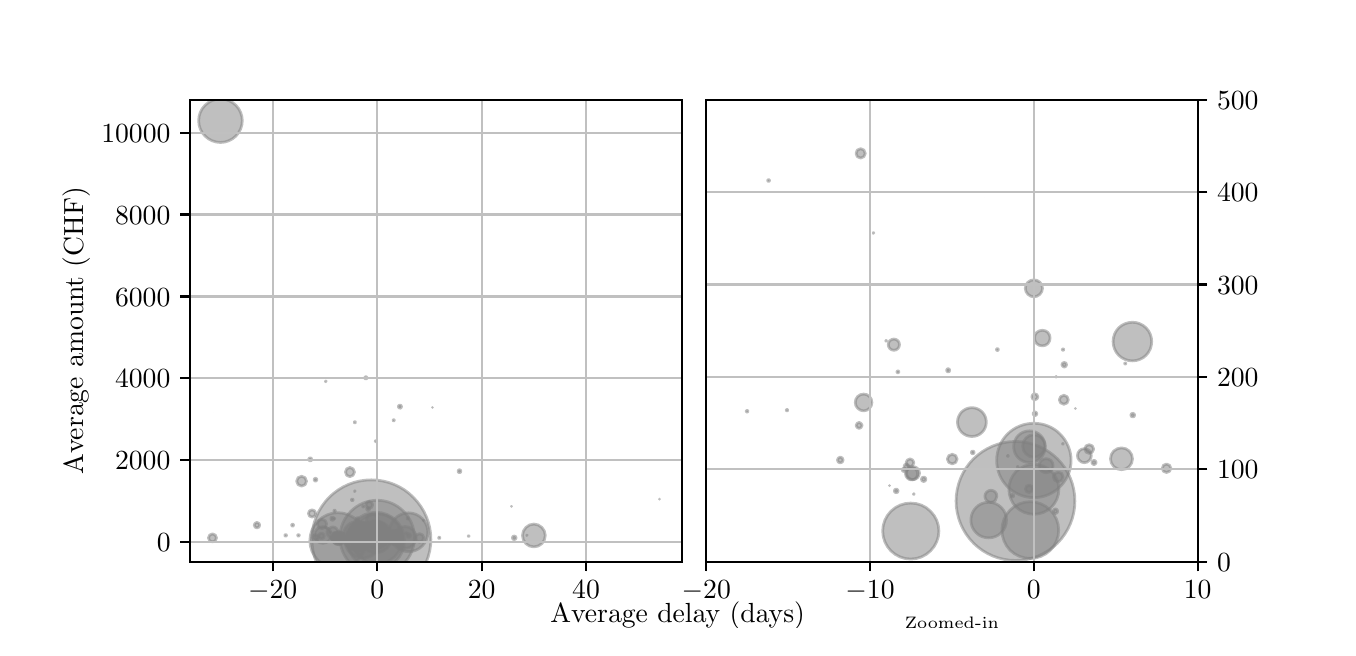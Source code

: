 \begingroup%
\makeatletter%
\begin{pgfpicture}%
\pgfpathrectangle{\pgfpointorigin}{\pgfqpoint{6.5in}{3.0in}}%
\pgfusepath{use as bounding box, clip}%
\begin{pgfscope}%
\pgfsetbuttcap%
\pgfsetmiterjoin%
\definecolor{currentfill}{rgb}{1.0,1.0,1.0}%
\pgfsetfillcolor{currentfill}%
\pgfsetlinewidth{0.0pt}%
\definecolor{currentstroke}{rgb}{1.0,1.0,1.0}%
\pgfsetstrokecolor{currentstroke}%
\pgfsetdash{}{0pt}%
\pgfpathmoveto{\pgfqpoint{0.0in}{0.0in}}%
\pgfpathlineto{\pgfqpoint{6.5in}{0.0in}}%
\pgfpathlineto{\pgfqpoint{6.5in}{3.0in}}%
\pgfpathlineto{\pgfqpoint{0.0in}{3.0in}}%
\pgfpathlineto{\pgfqpoint{0.0in}{0.0in}}%
\pgfpathclose%
\pgfusepath{fill}%
\end{pgfscope}%
\begin{pgfscope}%
\pgfsetbuttcap%
\pgfsetmiterjoin%
\definecolor{currentfill}{rgb}{1.0,1.0,1.0}%
\pgfsetfillcolor{currentfill}%
\pgfsetlinewidth{0.0pt}%
\definecolor{currentstroke}{rgb}{0.0,0.0,0.0}%
\pgfsetstrokecolor{currentstroke}%
\pgfsetstrokeopacity{0.0}%
\pgfsetdash{}{0pt}%
\pgfpathmoveto{\pgfqpoint{0.812in}{0.33in}}%
\pgfpathlineto{\pgfqpoint{3.27in}{0.33in}}%
\pgfpathlineto{\pgfqpoint{3.27in}{2.64in}}%
\pgfpathlineto{\pgfqpoint{0.812in}{2.64in}}%
\pgfpathlineto{\pgfqpoint{0.812in}{0.33in}}%
\pgfpathclose%
\pgfusepath{fill}%
\end{pgfscope}%
\begin{pgfscope}%
\pgfpathrectangle{\pgfqpoint{0.812in}{0.33in}}{\pgfqpoint{2.457in}{2.31in}}%
\pgfusepath{clip}%
\pgfsetbuttcap%
\pgfsetroundjoin%
\definecolor{currentfill}{rgb}{0.502,0.502,0.502}%
\pgfsetfillcolor{currentfill}%
\pgfsetfillopacity{0.5}%
\pgfsetlinewidth{1.004pt}%
\definecolor{currentstroke}{rgb}{0.502,0.502,0.502}%
\pgfsetstrokecolor{currentstroke}%
\pgfsetstrokeopacity{0.5}%
\pgfsetdash{}{0pt}%
\pgfpathmoveto{\pgfqpoint{1.861in}{1.097in}}%
\pgfpathcurveto{\pgfqpoint{1.863in}{1.097in}}{\pgfqpoint{1.865in}{1.098in}}{\pgfqpoint{1.867in}{1.1in}}%
\pgfpathcurveto{\pgfqpoint{1.868in}{1.101in}}{\pgfqpoint{1.869in}{1.103in}}{\pgfqpoint{1.869in}{1.105in}}%
\pgfpathcurveto{\pgfqpoint{1.869in}{1.107in}}{\pgfqpoint{1.868in}{1.109in}}{\pgfqpoint{1.867in}{1.111in}}%
\pgfpathcurveto{\pgfqpoint{1.865in}{1.112in}}{\pgfqpoint{1.863in}{1.113in}}{\pgfqpoint{1.861in}{1.113in}}%
\pgfpathcurveto{\pgfqpoint{1.859in}{1.113in}}{\pgfqpoint{1.857in}{1.112in}}{\pgfqpoint{1.856in}{1.111in}}%
\pgfpathcurveto{\pgfqpoint{1.854in}{1.109in}}{\pgfqpoint{1.853in}{1.107in}}{\pgfqpoint{1.853in}{1.105in}}%
\pgfpathcurveto{\pgfqpoint{1.853in}{1.103in}}{\pgfqpoint{1.854in}{1.101in}}{\pgfqpoint{1.856in}{1.1in}}%
\pgfpathcurveto{\pgfqpoint{1.857in}{1.098in}}{\pgfqpoint{1.859in}{1.097in}}{\pgfqpoint{1.861in}{1.097in}}%
\pgfpathlineto{\pgfqpoint{1.861in}{1.097in}}%
\pgfpathclose%
\pgfusepath{stroke,fill}%
\end{pgfscope}%
\begin{pgfscope}%
\pgfpathrectangle{\pgfqpoint{0.812in}{0.33in}}{\pgfqpoint{2.457in}{2.31in}}%
\pgfusepath{clip}%
\pgfsetbuttcap%
\pgfsetroundjoin%
\definecolor{currentfill}{rgb}{0.502,0.502,0.502}%
\pgfsetfillcolor{currentfill}%
\pgfsetfillopacity{0.5}%
\pgfsetlinewidth{1.004pt}%
\definecolor{currentstroke}{rgb}{0.502,0.502,0.502}%
\pgfsetstrokecolor{currentstroke}%
\pgfsetstrokeopacity{0.5}%
\pgfsetdash{}{0pt}%
\pgfpathmoveto{\pgfqpoint{1.325in}{0.508in}}%
\pgfpathcurveto{\pgfqpoint{1.326in}{0.508in}}{\pgfqpoint{1.327in}{0.509in}}{\pgfqpoint{1.328in}{0.509in}}%
\pgfpathcurveto{\pgfqpoint{1.329in}{0.51in}}{\pgfqpoint{1.329in}{0.511in}}{\pgfqpoint{1.329in}{0.513in}}%
\pgfpathcurveto{\pgfqpoint{1.329in}{0.514in}}{\pgfqpoint{1.329in}{0.515in}}{\pgfqpoint{1.328in}{0.516in}}%
\pgfpathcurveto{\pgfqpoint{1.327in}{0.517in}}{\pgfqpoint{1.326in}{0.517in}}{\pgfqpoint{1.325in}{0.517in}}%
\pgfpathcurveto{\pgfqpoint{1.323in}{0.517in}}{\pgfqpoint{1.322in}{0.517in}}{\pgfqpoint{1.321in}{0.516in}}%
\pgfpathcurveto{\pgfqpoint{1.321in}{0.515in}}{\pgfqpoint{1.32in}{0.514in}}{\pgfqpoint{1.32in}{0.513in}}%
\pgfpathcurveto{\pgfqpoint{1.32in}{0.511in}}{\pgfqpoint{1.321in}{0.51in}}{\pgfqpoint{1.321in}{0.509in}}%
\pgfpathcurveto{\pgfqpoint{1.322in}{0.509in}}{\pgfqpoint{1.323in}{0.508in}}{\pgfqpoint{1.325in}{0.508in}}%
\pgfpathlineto{\pgfqpoint{1.325in}{0.508in}}%
\pgfpathclose%
\pgfusepath{stroke,fill}%
\end{pgfscope}%
\begin{pgfscope}%
\pgfpathrectangle{\pgfqpoint{0.812in}{0.33in}}{\pgfqpoint{2.457in}{2.31in}}%
\pgfusepath{clip}%
\pgfsetbuttcap%
\pgfsetroundjoin%
\definecolor{currentfill}{rgb}{0.502,0.502,0.502}%
\pgfsetfillcolor{currentfill}%
\pgfsetfillopacity{0.5}%
\pgfsetlinewidth{1.004pt}%
\definecolor{currentstroke}{rgb}{0.502,0.502,0.502}%
\pgfsetstrokecolor{currentstroke}%
\pgfsetstrokeopacity{0.5}%
\pgfsetdash{}{0pt}%
\pgfpathmoveto{\pgfqpoint{1.413in}{0.834in}}%
\pgfpathcurveto{\pgfqpoint{1.415in}{0.834in}}{\pgfqpoint{1.417in}{0.835in}}{\pgfqpoint{1.418in}{0.836in}}%
\pgfpathcurveto{\pgfqpoint{1.42in}{0.838in}}{\pgfqpoint{1.42in}{0.839in}}{\pgfqpoint{1.42in}{0.841in}}%
\pgfpathcurveto{\pgfqpoint{1.42in}{0.843in}}{\pgfqpoint{1.42in}{0.845in}}{\pgfqpoint{1.418in}{0.847in}}%
\pgfpathcurveto{\pgfqpoint{1.417in}{0.848in}}{\pgfqpoint{1.415in}{0.849in}}{\pgfqpoint{1.413in}{0.849in}}%
\pgfpathcurveto{\pgfqpoint{1.411in}{0.849in}}{\pgfqpoint{1.409in}{0.848in}}{\pgfqpoint{1.408in}{0.847in}}%
\pgfpathcurveto{\pgfqpoint{1.406in}{0.845in}}{\pgfqpoint{1.405in}{0.843in}}{\pgfqpoint{1.405in}{0.841in}}%
\pgfpathcurveto{\pgfqpoint{1.405in}{0.839in}}{\pgfqpoint{1.406in}{0.838in}}{\pgfqpoint{1.408in}{0.836in}}%
\pgfpathcurveto{\pgfqpoint{1.409in}{0.835in}}{\pgfqpoint{1.411in}{0.834in}}{\pgfqpoint{1.413in}{0.834in}}%
\pgfpathlineto{\pgfqpoint{1.413in}{0.834in}}%
\pgfpathclose%
\pgfusepath{stroke,fill}%
\end{pgfscope}%
\begin{pgfscope}%
\pgfpathrectangle{\pgfqpoint{0.812in}{0.33in}}{\pgfqpoint{2.457in}{2.31in}}%
\pgfusepath{clip}%
\pgfsetbuttcap%
\pgfsetroundjoin%
\definecolor{currentfill}{rgb}{0.502,0.502,0.502}%
\pgfsetfillcolor{currentfill}%
\pgfsetfillopacity{0.5}%
\pgfsetlinewidth{1.004pt}%
\definecolor{currentstroke}{rgb}{0.502,0.502,0.502}%
\pgfsetstrokecolor{currentstroke}%
\pgfsetstrokeopacity{0.5}%
\pgfsetdash{}{0pt}%
\pgfpathmoveto{\pgfqpoint{1.796in}{0.461in}}%
\pgfpathcurveto{\pgfqpoint{1.799in}{0.461in}}{\pgfqpoint{1.802in}{0.462in}}{\pgfqpoint{1.804in}{0.464in}}%
\pgfpathcurveto{\pgfqpoint{1.806in}{0.466in}}{\pgfqpoint{1.807in}{0.469in}}{\pgfqpoint{1.807in}{0.472in}}%
\pgfpathcurveto{\pgfqpoint{1.807in}{0.475in}}{\pgfqpoint{1.806in}{0.478in}}{\pgfqpoint{1.804in}{0.48in}}%
\pgfpathcurveto{\pgfqpoint{1.802in}{0.482in}}{\pgfqpoint{1.799in}{0.483in}}{\pgfqpoint{1.796in}{0.483in}}%
\pgfpathcurveto{\pgfqpoint{1.793in}{0.483in}}{\pgfqpoint{1.79in}{0.482in}}{\pgfqpoint{1.788in}{0.48in}}%
\pgfpathcurveto{\pgfqpoint{1.786in}{0.478in}}{\pgfqpoint{1.785in}{0.475in}}{\pgfqpoint{1.785in}{0.472in}}%
\pgfpathcurveto{\pgfqpoint{1.785in}{0.469in}}{\pgfqpoint{1.786in}{0.466in}}{\pgfqpoint{1.788in}{0.464in}}%
\pgfpathcurveto{\pgfqpoint{1.79in}{0.462in}}{\pgfqpoint{1.793in}{0.461in}}{\pgfqpoint{1.796in}{0.461in}}%
\pgfpathlineto{\pgfqpoint{1.796in}{0.461in}}%
\pgfpathclose%
\pgfusepath{stroke,fill}%
\end{pgfscope}%
\begin{pgfscope}%
\pgfpathrectangle{\pgfqpoint{0.812in}{0.33in}}{\pgfqpoint{2.457in}{2.31in}}%
\pgfusepath{clip}%
\pgfsetbuttcap%
\pgfsetroundjoin%
\definecolor{currentfill}{rgb}{0.502,0.502,0.502}%
\pgfsetfillcolor{currentfill}%
\pgfsetfillopacity{0.5}%
\pgfsetlinewidth{1.004pt}%
\definecolor{currentstroke}{rgb}{0.502,0.502,0.502}%
\pgfsetstrokecolor{currentstroke}%
\pgfsetstrokeopacity{0.5}%
\pgfsetdash{}{0pt}%
\pgfpathmoveto{\pgfqpoint{1.617in}{0.427in}}%
\pgfpathcurveto{\pgfqpoint{1.624in}{0.427in}}{\pgfqpoint{1.63in}{0.429in}}{\pgfqpoint{1.634in}{0.434in}}%
\pgfpathcurveto{\pgfqpoint{1.639in}{0.438in}}{\pgfqpoint{1.642in}{0.445in}}{\pgfqpoint{1.642in}{0.451in}}%
\pgfpathcurveto{\pgfqpoint{1.642in}{0.457in}}{\pgfqpoint{1.639in}{0.464in}}{\pgfqpoint{1.634in}{0.468in}}%
\pgfpathcurveto{\pgfqpoint{1.63in}{0.473in}}{\pgfqpoint{1.624in}{0.475in}}{\pgfqpoint{1.617in}{0.475in}}%
\pgfpathcurveto{\pgfqpoint{1.611in}{0.475in}}{\pgfqpoint{1.605in}{0.473in}}{\pgfqpoint{1.6in}{0.468in}}%
\pgfpathcurveto{\pgfqpoint{1.596in}{0.464in}}{\pgfqpoint{1.593in}{0.457in}}{\pgfqpoint{1.593in}{0.451in}}%
\pgfpathcurveto{\pgfqpoint{1.593in}{0.445in}}{\pgfqpoint{1.596in}{0.438in}}{\pgfqpoint{1.6in}{0.434in}}%
\pgfpathcurveto{\pgfqpoint{1.605in}{0.429in}}{\pgfqpoint{1.611in}{0.427in}}{\pgfqpoint{1.617in}{0.427in}}%
\pgfpathlineto{\pgfqpoint{1.617in}{0.427in}}%
\pgfpathclose%
\pgfusepath{stroke,fill}%
\end{pgfscope}%
\begin{pgfscope}%
\pgfpathrectangle{\pgfqpoint{0.812in}{0.33in}}{\pgfqpoint{2.457in}{2.31in}}%
\pgfusepath{clip}%
\pgfsetbuttcap%
\pgfsetroundjoin%
\definecolor{currentfill}{rgb}{0.502,0.502,0.502}%
\pgfsetfillcolor{currentfill}%
\pgfsetfillopacity{0.5}%
\pgfsetlinewidth{1.004pt}%
\definecolor{currentstroke}{rgb}{0.502,0.502,0.502}%
\pgfsetstrokecolor{currentstroke}%
\pgfsetstrokeopacity{0.5}%
\pgfsetdash{}{0pt}%
\pgfpathmoveto{\pgfqpoint{1.786in}{0.422in}}%
\pgfpathcurveto{\pgfqpoint{1.793in}{0.422in}}{\pgfqpoint{1.799in}{0.425in}}{\pgfqpoint{1.804in}{0.43in}}%
\pgfpathcurveto{\pgfqpoint{1.808in}{0.434in}}{\pgfqpoint{1.811in}{0.44in}}{\pgfqpoint{1.811in}{0.447in}}%
\pgfpathcurveto{\pgfqpoint{1.811in}{0.454in}}{\pgfqpoint{1.808in}{0.46in}}{\pgfqpoint{1.804in}{0.464in}}%
\pgfpathcurveto{\pgfqpoint{1.799in}{0.469in}}{\pgfqpoint{1.793in}{0.472in}}{\pgfqpoint{1.786in}{0.472in}}%
\pgfpathcurveto{\pgfqpoint{1.78in}{0.472in}}{\pgfqpoint{1.774in}{0.469in}}{\pgfqpoint{1.769in}{0.464in}}%
\pgfpathcurveto{\pgfqpoint{1.764in}{0.46in}}{\pgfqpoint{1.762in}{0.454in}}{\pgfqpoint{1.762in}{0.447in}}%
\pgfpathcurveto{\pgfqpoint{1.762in}{0.44in}}{\pgfqpoint{1.764in}{0.434in}}{\pgfqpoint{1.769in}{0.43in}}%
\pgfpathcurveto{\pgfqpoint{1.774in}{0.425in}}{\pgfqpoint{1.78in}{0.422in}}{\pgfqpoint{1.786in}{0.422in}}%
\pgfpathlineto{\pgfqpoint{1.786in}{0.422in}}%
\pgfpathclose%
\pgfusepath{stroke,fill}%
\end{pgfscope}%
\begin{pgfscope}%
\pgfpathrectangle{\pgfqpoint{0.812in}{0.33in}}{\pgfqpoint{2.457in}{2.31in}}%
\pgfusepath{clip}%
\pgfsetbuttcap%
\pgfsetroundjoin%
\definecolor{currentfill}{rgb}{0.502,0.502,0.502}%
\pgfsetfillcolor{currentfill}%
\pgfsetfillopacity{0.5}%
\pgfsetlinewidth{1.004pt}%
\definecolor{currentstroke}{rgb}{0.502,0.502,0.502}%
\pgfsetstrokecolor{currentstroke}%
\pgfsetstrokeopacity{0.5}%
\pgfsetdash{}{0pt}%
\pgfpathmoveto{\pgfqpoint{1.748in}{0.398in}}%
\pgfpathcurveto{\pgfqpoint{1.762in}{0.398in}}{\pgfqpoint{1.777in}{0.403in}}{\pgfqpoint{1.787in}{0.414in}}%
\pgfpathcurveto{\pgfqpoint{1.798in}{0.425in}}{\pgfqpoint{1.804in}{0.439in}}{\pgfqpoint{1.804in}{0.454in}}%
\pgfpathcurveto{\pgfqpoint{1.804in}{0.469in}}{\pgfqpoint{1.798in}{0.483in}}{\pgfqpoint{1.787in}{0.494in}}%
\pgfpathcurveto{\pgfqpoint{1.777in}{0.504in}}{\pgfqpoint{1.762in}{0.51in}}{\pgfqpoint{1.748in}{0.51in}}%
\pgfpathcurveto{\pgfqpoint{1.733in}{0.51in}}{\pgfqpoint{1.718in}{0.504in}}{\pgfqpoint{1.708in}{0.494in}}%
\pgfpathcurveto{\pgfqpoint{1.697in}{0.483in}}{\pgfqpoint{1.691in}{0.469in}}{\pgfqpoint{1.691in}{0.454in}}%
\pgfpathcurveto{\pgfqpoint{1.691in}{0.439in}}{\pgfqpoint{1.697in}{0.425in}}{\pgfqpoint{1.708in}{0.414in}}%
\pgfpathcurveto{\pgfqpoint{1.718in}{0.403in}}{\pgfqpoint{1.733in}{0.398in}}{\pgfqpoint{1.748in}{0.398in}}%
\pgfpathlineto{\pgfqpoint{1.748in}{0.398in}}%
\pgfpathclose%
\pgfusepath{stroke,fill}%
\end{pgfscope}%
\begin{pgfscope}%
\pgfpathrectangle{\pgfqpoint{0.812in}{0.33in}}{\pgfqpoint{2.457in}{2.31in}}%
\pgfusepath{clip}%
\pgfsetbuttcap%
\pgfsetroundjoin%
\definecolor{currentfill}{rgb}{0.502,0.502,0.502}%
\pgfsetfillcolor{currentfill}%
\pgfsetfillopacity{0.5}%
\pgfsetlinewidth{1.004pt}%
\definecolor{currentstroke}{rgb}{0.502,0.502,0.502}%
\pgfsetstrokecolor{currentstroke}%
\pgfsetstrokeopacity{0.5}%
\pgfsetdash{}{0pt}%
\pgfpathmoveto{\pgfqpoint{1.439in}{0.733in}}%
\pgfpathcurveto{\pgfqpoint{1.441in}{0.733in}}{\pgfqpoint{1.442in}{0.734in}}{\pgfqpoint{1.444in}{0.735in}}%
\pgfpathcurveto{\pgfqpoint{1.445in}{0.736in}}{\pgfqpoint{1.446in}{0.738in}}{\pgfqpoint{1.446in}{0.74in}}%
\pgfpathcurveto{\pgfqpoint{1.446in}{0.742in}}{\pgfqpoint{1.445in}{0.743in}}{\pgfqpoint{1.444in}{0.745in}}%
\pgfpathcurveto{\pgfqpoint{1.442in}{0.746in}}{\pgfqpoint{1.441in}{0.747in}}{\pgfqpoint{1.439in}{0.747in}}%
\pgfpathcurveto{\pgfqpoint{1.437in}{0.747in}}{\pgfqpoint{1.435in}{0.746in}}{\pgfqpoint{1.434in}{0.745in}}%
\pgfpathcurveto{\pgfqpoint{1.433in}{0.743in}}{\pgfqpoint{1.432in}{0.742in}}{\pgfqpoint{1.432in}{0.74in}}%
\pgfpathcurveto{\pgfqpoint{1.432in}{0.738in}}{\pgfqpoint{1.433in}{0.736in}}{\pgfqpoint{1.434in}{0.735in}}%
\pgfpathcurveto{\pgfqpoint{1.435in}{0.734in}}{\pgfqpoint{1.437in}{0.733in}}{\pgfqpoint{1.439in}{0.733in}}%
\pgfpathlineto{\pgfqpoint{1.439in}{0.733in}}%
\pgfpathclose%
\pgfusepath{stroke,fill}%
\end{pgfscope}%
\begin{pgfscope}%
\pgfpathrectangle{\pgfqpoint{0.812in}{0.33in}}{\pgfqpoint{2.457in}{2.31in}}%
\pgfusepath{clip}%
\pgfsetbuttcap%
\pgfsetroundjoin%
\definecolor{currentfill}{rgb}{0.502,0.502,0.502}%
\pgfsetfillcolor{currentfill}%
\pgfsetfillopacity{0.5}%
\pgfsetlinewidth{1.004pt}%
\definecolor{currentstroke}{rgb}{0.502,0.502,0.502}%
\pgfsetstrokecolor{currentstroke}%
\pgfsetstrokeopacity{0.5}%
\pgfsetdash{}{0pt}%
\pgfpathmoveto{\pgfqpoint{1.723in}{0.512in}}%
\pgfpathcurveto{\pgfqpoint{1.73in}{0.512in}}{\pgfqpoint{1.738in}{0.515in}}{\pgfqpoint{1.743in}{0.521in}}%
\pgfpathcurveto{\pgfqpoint{1.748in}{0.526in}}{\pgfqpoint{1.751in}{0.533in}}{\pgfqpoint{1.751in}{0.541in}}%
\pgfpathcurveto{\pgfqpoint{1.751in}{0.548in}}{\pgfqpoint{1.748in}{0.556in}}{\pgfqpoint{1.743in}{0.561in}}%
\pgfpathcurveto{\pgfqpoint{1.738in}{0.566in}}{\pgfqpoint{1.73in}{0.569in}}{\pgfqpoint{1.723in}{0.569in}}%
\pgfpathcurveto{\pgfqpoint{1.715in}{0.569in}}{\pgfqpoint{1.708in}{0.566in}}{\pgfqpoint{1.702in}{0.561in}}%
\pgfpathcurveto{\pgfqpoint{1.697in}{0.556in}}{\pgfqpoint{1.694in}{0.548in}}{\pgfqpoint{1.694in}{0.541in}}%
\pgfpathcurveto{\pgfqpoint{1.694in}{0.533in}}{\pgfqpoint{1.697in}{0.526in}}{\pgfqpoint{1.702in}{0.521in}}%
\pgfpathcurveto{\pgfqpoint{1.708in}{0.515in}}{\pgfqpoint{1.715in}{0.512in}}{\pgfqpoint{1.723in}{0.512in}}%
\pgfpathlineto{\pgfqpoint{1.723in}{0.512in}}%
\pgfpathclose%
\pgfusepath{stroke,fill}%
\end{pgfscope}%
\begin{pgfscope}%
\pgfpathrectangle{\pgfqpoint{0.812in}{0.33in}}{\pgfqpoint{2.457in}{2.31in}}%
\pgfusepath{clip}%
\pgfsetbuttcap%
\pgfsetroundjoin%
\definecolor{currentfill}{rgb}{0.502,0.502,0.502}%
\pgfsetfillcolor{currentfill}%
\pgfsetfillopacity{0.5}%
\pgfsetlinewidth{1.004pt}%
\definecolor{currentstroke}{rgb}{0.502,0.502,0.502}%
\pgfsetstrokecolor{currentstroke}%
\pgfsetstrokeopacity{0.5}%
\pgfsetdash{}{0pt}%
\pgfpathmoveto{\pgfqpoint{1.901in}{0.543in}}%
\pgfpathcurveto{\pgfqpoint{1.901in}{0.543in}}{\pgfqpoint{1.902in}{0.544in}}{\pgfqpoint{1.903in}{0.544in}}%
\pgfpathcurveto{\pgfqpoint{1.904in}{0.545in}}{\pgfqpoint{1.904in}{0.546in}}{\pgfqpoint{1.904in}{0.547in}}%
\pgfpathcurveto{\pgfqpoint{1.904in}{0.548in}}{\pgfqpoint{1.904in}{0.548in}}{\pgfqpoint{1.903in}{0.549in}}%
\pgfpathcurveto{\pgfqpoint{1.902in}{0.55in}}{\pgfqpoint{1.901in}{0.55in}}{\pgfqpoint{1.901in}{0.55in}}%
\pgfpathcurveto{\pgfqpoint{1.9in}{0.55in}}{\pgfqpoint{1.899in}{0.55in}}{\pgfqpoint{1.898in}{0.549in}}%
\pgfpathcurveto{\pgfqpoint{1.897in}{0.548in}}{\pgfqpoint{1.897in}{0.548in}}{\pgfqpoint{1.897in}{0.547in}}%
\pgfpathcurveto{\pgfqpoint{1.897in}{0.546in}}{\pgfqpoint{1.897in}{0.545in}}{\pgfqpoint{1.898in}{0.544in}}%
\pgfpathcurveto{\pgfqpoint{1.899in}{0.544in}}{\pgfqpoint{1.9in}{0.543in}}{\pgfqpoint{1.901in}{0.543in}}%
\pgfpathlineto{\pgfqpoint{1.901in}{0.543in}}%
\pgfpathclose%
\pgfusepath{stroke,fill}%
\end{pgfscope}%
\begin{pgfscope}%
\pgfpathrectangle{\pgfqpoint{0.812in}{0.33in}}{\pgfqpoint{2.457in}{2.31in}}%
\pgfusepath{clip}%
\pgfsetbuttcap%
\pgfsetroundjoin%
\definecolor{currentfill}{rgb}{0.502,0.502,0.502}%
\pgfsetfillcolor{currentfill}%
\pgfsetfillopacity{0.5}%
\pgfsetlinewidth{1.004pt}%
\definecolor{currentstroke}{rgb}{0.502,0.502,0.502}%
\pgfsetstrokecolor{currentstroke}%
\pgfsetstrokeopacity{0.5}%
\pgfsetdash{}{0pt}%
\pgfpathmoveto{\pgfqpoint{1.959in}{0.427in}}%
\pgfpathcurveto{\pgfqpoint{1.965in}{0.427in}}{\pgfqpoint{1.97in}{0.43in}}{\pgfqpoint{1.974in}{0.434in}}%
\pgfpathcurveto{\pgfqpoint{1.978in}{0.438in}}{\pgfqpoint{1.981in}{0.443in}}{\pgfqpoint{1.981in}{0.449in}}%
\pgfpathcurveto{\pgfqpoint{1.981in}{0.455in}}{\pgfqpoint{1.978in}{0.46in}}{\pgfqpoint{1.974in}{0.464in}}%
\pgfpathcurveto{\pgfqpoint{1.97in}{0.468in}}{\pgfqpoint{1.965in}{0.47in}}{\pgfqpoint{1.959in}{0.47in}}%
\pgfpathcurveto{\pgfqpoint{1.953in}{0.47in}}{\pgfqpoint{1.948in}{0.468in}}{\pgfqpoint{1.944in}{0.464in}}%
\pgfpathcurveto{\pgfqpoint{1.94in}{0.46in}}{\pgfqpoint{1.938in}{0.455in}}{\pgfqpoint{1.938in}{0.449in}}%
\pgfpathcurveto{\pgfqpoint{1.938in}{0.443in}}{\pgfqpoint{1.94in}{0.438in}}{\pgfqpoint{1.944in}{0.434in}}%
\pgfpathcurveto{\pgfqpoint{1.948in}{0.43in}}{\pgfqpoint{1.953in}{0.427in}}{\pgfqpoint{1.959in}{0.427in}}%
\pgfpathlineto{\pgfqpoint{1.959in}{0.427in}}%
\pgfpathclose%
\pgfusepath{stroke,fill}%
\end{pgfscope}%
\begin{pgfscope}%
\pgfpathrectangle{\pgfqpoint{0.812in}{0.33in}}{\pgfqpoint{2.457in}{2.31in}}%
\pgfusepath{clip}%
\pgfsetbuttcap%
\pgfsetroundjoin%
\definecolor{currentfill}{rgb}{0.502,0.502,0.502}%
\pgfsetfillcolor{currentfill}%
\pgfsetfillopacity{0.5}%
\pgfsetlinewidth{1.004pt}%
\definecolor{currentstroke}{rgb}{0.502,0.502,0.502}%
\pgfsetstrokecolor{currentstroke}%
\pgfsetstrokeopacity{0.5}%
\pgfsetdash{}{0pt}%
\pgfpathmoveto{\pgfqpoint{1.524in}{0.537in}}%
\pgfpathcurveto{\pgfqpoint{1.526in}{0.537in}}{\pgfqpoint{1.528in}{0.538in}}{\pgfqpoint{1.529in}{0.539in}}%
\pgfpathcurveto{\pgfqpoint{1.531in}{0.541in}}{\pgfqpoint{1.531in}{0.543in}}{\pgfqpoint{1.531in}{0.545in}}%
\pgfpathcurveto{\pgfqpoint{1.531in}{0.547in}}{\pgfqpoint{1.531in}{0.549in}}{\pgfqpoint{1.529in}{0.551in}}%
\pgfpathcurveto{\pgfqpoint{1.528in}{0.552in}}{\pgfqpoint{1.526in}{0.553in}}{\pgfqpoint{1.524in}{0.553in}}%
\pgfpathcurveto{\pgfqpoint{1.521in}{0.553in}}{\pgfqpoint{1.519in}{0.552in}}{\pgfqpoint{1.518in}{0.551in}}%
\pgfpathcurveto{\pgfqpoint{1.516in}{0.549in}}{\pgfqpoint{1.516in}{0.547in}}{\pgfqpoint{1.516in}{0.545in}}%
\pgfpathcurveto{\pgfqpoint{1.516in}{0.543in}}{\pgfqpoint{1.516in}{0.541in}}{\pgfqpoint{1.518in}{0.539in}}%
\pgfpathcurveto{\pgfqpoint{1.519in}{0.538in}}{\pgfqpoint{1.521in}{0.537in}}{\pgfqpoint{1.524in}{0.537in}}%
\pgfpathlineto{\pgfqpoint{1.524in}{0.537in}}%
\pgfpathclose%
\pgfusepath{stroke,fill}%
\end{pgfscope}%
\begin{pgfscope}%
\pgfpathrectangle{\pgfqpoint{0.812in}{0.33in}}{\pgfqpoint{2.457in}{2.31in}}%
\pgfusepath{clip}%
\pgfsetbuttcap%
\pgfsetroundjoin%
\definecolor{currentfill}{rgb}{0.502,0.502,0.502}%
\pgfsetfillcolor{currentfill}%
\pgfsetfillopacity{0.5}%
\pgfsetlinewidth{1.004pt}%
\definecolor{currentstroke}{rgb}{0.502,0.502,0.502}%
\pgfsetstrokecolor{currentstroke}%
\pgfsetstrokeopacity{0.5}%
\pgfsetdash{}{0pt}%
\pgfpathmoveto{\pgfqpoint{1.843in}{0.44in}}%
\pgfpathcurveto{\pgfqpoint{1.846in}{0.44in}}{\pgfqpoint{1.849in}{0.441in}}{\pgfqpoint{1.851in}{0.443in}}%
\pgfpathcurveto{\pgfqpoint{1.853in}{0.445in}}{\pgfqpoint{1.854in}{0.447in}}{\pgfqpoint{1.854in}{0.45in}}%
\pgfpathcurveto{\pgfqpoint{1.854in}{0.453in}}{\pgfqpoint{1.853in}{0.456in}}{\pgfqpoint{1.851in}{0.458in}}%
\pgfpathcurveto{\pgfqpoint{1.849in}{0.46in}}{\pgfqpoint{1.846in}{0.461in}}{\pgfqpoint{1.843in}{0.461in}}%
\pgfpathcurveto{\pgfqpoint{1.841in}{0.461in}}{\pgfqpoint{1.838in}{0.46in}}{\pgfqpoint{1.836in}{0.458in}}%
\pgfpathcurveto{\pgfqpoint{1.834in}{0.456in}}{\pgfqpoint{1.833in}{0.453in}}{\pgfqpoint{1.833in}{0.45in}}%
\pgfpathcurveto{\pgfqpoint{1.833in}{0.447in}}{\pgfqpoint{1.834in}{0.445in}}{\pgfqpoint{1.836in}{0.443in}}%
\pgfpathcurveto{\pgfqpoint{1.838in}{0.441in}}{\pgfqpoint{1.841in}{0.44in}}{\pgfqpoint{1.843in}{0.44in}}%
\pgfpathlineto{\pgfqpoint{1.843in}{0.44in}}%
\pgfpathclose%
\pgfusepath{stroke,fill}%
\end{pgfscope}%
\begin{pgfscope}%
\pgfpathrectangle{\pgfqpoint{0.812in}{0.33in}}{\pgfqpoint{2.457in}{2.31in}}%
\pgfusepath{clip}%
\pgfsetbuttcap%
\pgfsetroundjoin%
\definecolor{currentfill}{rgb}{0.502,0.502,0.502}%
\pgfsetfillcolor{currentfill}%
\pgfsetfillopacity{0.5}%
\pgfsetlinewidth{1.004pt}%
\definecolor{currentstroke}{rgb}{0.502,0.502,0.502}%
\pgfsetstrokecolor{currentstroke}%
\pgfsetstrokeopacity{0.5}%
\pgfsetdash{}{0pt}%
\pgfpathmoveto{\pgfqpoint{1.767in}{0.414in}}%
\pgfpathcurveto{\pgfqpoint{1.776in}{0.414in}}{\pgfqpoint{1.785in}{0.418in}}{\pgfqpoint{1.792in}{0.425in}}%
\pgfpathcurveto{\pgfqpoint{1.799in}{0.431in}}{\pgfqpoint{1.802in}{0.44in}}{\pgfqpoint{1.802in}{0.449in}}%
\pgfpathcurveto{\pgfqpoint{1.802in}{0.459in}}{\pgfqpoint{1.799in}{0.468in}}{\pgfqpoint{1.792in}{0.474in}}%
\pgfpathcurveto{\pgfqpoint{1.785in}{0.481in}}{\pgfqpoint{1.776in}{0.485in}}{\pgfqpoint{1.767in}{0.485in}}%
\pgfpathcurveto{\pgfqpoint{1.758in}{0.485in}}{\pgfqpoint{1.749in}{0.481in}}{\pgfqpoint{1.742in}{0.474in}}%
\pgfpathcurveto{\pgfqpoint{1.736in}{0.468in}}{\pgfqpoint{1.732in}{0.459in}}{\pgfqpoint{1.732in}{0.449in}}%
\pgfpathcurveto{\pgfqpoint{1.732in}{0.44in}}{\pgfqpoint{1.736in}{0.431in}}{\pgfqpoint{1.742in}{0.425in}}%
\pgfpathcurveto{\pgfqpoint{1.749in}{0.418in}}{\pgfqpoint{1.758in}{0.414in}}{\pgfqpoint{1.767in}{0.414in}}%
\pgfpathlineto{\pgfqpoint{1.767in}{0.414in}}%
\pgfpathclose%
\pgfusepath{stroke,fill}%
\end{pgfscope}%
\begin{pgfscope}%
\pgfpathrectangle{\pgfqpoint{0.812in}{0.33in}}{\pgfqpoint{2.457in}{2.31in}}%
\pgfusepath{clip}%
\pgfsetbuttcap%
\pgfsetroundjoin%
\definecolor{currentfill}{rgb}{0.502,0.502,0.502}%
\pgfsetfillcolor{currentfill}%
\pgfsetfillopacity{0.5}%
\pgfsetlinewidth{1.004pt}%
\definecolor{currentstroke}{rgb}{0.502,0.502,0.502}%
\pgfsetstrokecolor{currentstroke}%
\pgfsetstrokeopacity{0.5}%
\pgfsetdash{}{0pt}%
\pgfpathmoveto{\pgfqpoint{2.058in}{0.446in}}%
\pgfpathcurveto{\pgfqpoint{2.059in}{0.446in}}{\pgfqpoint{2.06in}{0.447in}}{\pgfqpoint{2.06in}{0.447in}}%
\pgfpathcurveto{\pgfqpoint{2.061in}{0.448in}}{\pgfqpoint{2.061in}{0.449in}}{\pgfqpoint{2.061in}{0.449in}}%
\pgfpathcurveto{\pgfqpoint{2.061in}{0.45in}}{\pgfqpoint{2.061in}{0.451in}}{\pgfqpoint{2.06in}{0.452in}}%
\pgfpathcurveto{\pgfqpoint{2.06in}{0.452in}}{\pgfqpoint{2.059in}{0.453in}}{\pgfqpoint{2.058in}{0.453in}}%
\pgfpathcurveto{\pgfqpoint{2.057in}{0.453in}}{\pgfqpoint{2.057in}{0.452in}}{\pgfqpoint{2.056in}{0.452in}}%
\pgfpathcurveto{\pgfqpoint{2.055in}{0.451in}}{\pgfqpoint{2.055in}{0.45in}}{\pgfqpoint{2.055in}{0.449in}}%
\pgfpathcurveto{\pgfqpoint{2.055in}{0.449in}}{\pgfqpoint{2.055in}{0.448in}}{\pgfqpoint{2.056in}{0.447in}}%
\pgfpathcurveto{\pgfqpoint{2.057in}{0.447in}}{\pgfqpoint{2.057in}{0.446in}}{\pgfqpoint{2.058in}{0.446in}}%
\pgfpathlineto{\pgfqpoint{2.058in}{0.446in}}%
\pgfpathclose%
\pgfusepath{stroke,fill}%
\end{pgfscope}%
\begin{pgfscope}%
\pgfpathrectangle{\pgfqpoint{0.812in}{0.33in}}{\pgfqpoint{2.457in}{2.31in}}%
\pgfusepath{clip}%
\pgfsetbuttcap%
\pgfsetroundjoin%
\definecolor{currentfill}{rgb}{0.502,0.502,0.502}%
\pgfsetfillcolor{currentfill}%
\pgfsetfillopacity{0.5}%
\pgfsetlinewidth{1.004pt}%
\definecolor{currentstroke}{rgb}{0.502,0.502,0.502}%
\pgfsetstrokecolor{currentstroke}%
\pgfsetstrokeopacity{0.5}%
\pgfsetdash{}{0pt}%
\pgfpathmoveto{\pgfqpoint{1.517in}{0.445in}}%
\pgfpathcurveto{\pgfqpoint{1.517in}{0.445in}}{\pgfqpoint{1.518in}{0.445in}}{\pgfqpoint{1.518in}{0.445in}}%
\pgfpathcurveto{\pgfqpoint{1.518in}{0.445in}}{\pgfqpoint{1.518in}{0.445in}}{\pgfqpoint{1.518in}{0.445in}}%
\pgfpathcurveto{\pgfqpoint{1.518in}{0.445in}}{\pgfqpoint{1.518in}{0.445in}}{\pgfqpoint{1.518in}{0.445in}}%
\pgfpathcurveto{\pgfqpoint{1.518in}{0.445in}}{\pgfqpoint{1.517in}{0.445in}}{\pgfqpoint{1.517in}{0.445in}}%
\pgfpathcurveto{\pgfqpoint{1.517in}{0.445in}}{\pgfqpoint{1.517in}{0.445in}}{\pgfqpoint{1.517in}{0.445in}}%
\pgfpathcurveto{\pgfqpoint{1.517in}{0.445in}}{\pgfqpoint{1.517in}{0.445in}}{\pgfqpoint{1.517in}{0.445in}}%
\pgfpathcurveto{\pgfqpoint{1.517in}{0.445in}}{\pgfqpoint{1.517in}{0.445in}}{\pgfqpoint{1.517in}{0.445in}}%
\pgfpathcurveto{\pgfqpoint{1.517in}{0.445in}}{\pgfqpoint{1.517in}{0.445in}}{\pgfqpoint{1.517in}{0.445in}}%
\pgfpathlineto{\pgfqpoint{1.517in}{0.445in}}%
\pgfpathclose%
\pgfusepath{stroke,fill}%
\end{pgfscope}%
\begin{pgfscope}%
\pgfpathrectangle{\pgfqpoint{0.812in}{0.33in}}{\pgfqpoint{2.457in}{2.31in}}%
\pgfusepath{clip}%
\pgfsetbuttcap%
\pgfsetroundjoin%
\definecolor{currentfill}{rgb}{0.502,0.502,0.502}%
\pgfsetfillcolor{currentfill}%
\pgfsetfillopacity{0.5}%
\pgfsetlinewidth{1.004pt}%
\definecolor{currentstroke}{rgb}{0.502,0.502,0.502}%
\pgfsetstrokecolor{currentstroke}%
\pgfsetstrokeopacity{0.5}%
\pgfsetdash{}{0pt}%
\pgfpathmoveto{\pgfqpoint{1.905in}{0.451in}}%
\pgfpathcurveto{\pgfqpoint{1.908in}{0.451in}}{\pgfqpoint{1.91in}{0.452in}}{\pgfqpoint{1.912in}{0.454in}}%
\pgfpathcurveto{\pgfqpoint{1.913in}{0.456in}}{\pgfqpoint{1.914in}{0.458in}}{\pgfqpoint{1.914in}{0.461in}}%
\pgfpathcurveto{\pgfqpoint{1.914in}{0.463in}}{\pgfqpoint{1.913in}{0.465in}}{\pgfqpoint{1.912in}{0.467in}}%
\pgfpathcurveto{\pgfqpoint{1.91in}{0.469in}}{\pgfqpoint{1.908in}{0.47in}}{\pgfqpoint{1.905in}{0.47in}}%
\pgfpathcurveto{\pgfqpoint{1.903in}{0.47in}}{\pgfqpoint{1.9in}{0.469in}}{\pgfqpoint{1.899in}{0.467in}}%
\pgfpathcurveto{\pgfqpoint{1.897in}{0.465in}}{\pgfqpoint{1.896in}{0.463in}}{\pgfqpoint{1.896in}{0.461in}}%
\pgfpathcurveto{\pgfqpoint{1.896in}{0.458in}}{\pgfqpoint{1.897in}{0.456in}}{\pgfqpoint{1.899in}{0.454in}}%
\pgfpathcurveto{\pgfqpoint{1.9in}{0.452in}}{\pgfqpoint{1.903in}{0.451in}}{\pgfqpoint{1.905in}{0.451in}}%
\pgfpathlineto{\pgfqpoint{1.905in}{0.451in}}%
\pgfpathclose%
\pgfusepath{stroke,fill}%
\end{pgfscope}%
\begin{pgfscope}%
\pgfpathrectangle{\pgfqpoint{0.812in}{0.33in}}{\pgfqpoint{2.457in}{2.31in}}%
\pgfusepath{clip}%
\pgfsetbuttcap%
\pgfsetroundjoin%
\definecolor{currentfill}{rgb}{0.502,0.502,0.502}%
\pgfsetfillcolor{currentfill}%
\pgfsetfillopacity{0.5}%
\pgfsetlinewidth{1.004pt}%
\definecolor{currentstroke}{rgb}{0.502,0.502,0.502}%
\pgfsetstrokecolor{currentstroke}%
\pgfsetstrokeopacity{0.5}%
\pgfsetdash{}{0pt}%
\pgfpathmoveto{\pgfqpoint{1.782in}{0.428in}}%
\pgfpathcurveto{\pgfqpoint{1.785in}{0.428in}}{\pgfqpoint{1.788in}{0.429in}}{\pgfqpoint{1.79in}{0.431in}}%
\pgfpathcurveto{\pgfqpoint{1.792in}{0.433in}}{\pgfqpoint{1.793in}{0.436in}}{\pgfqpoint{1.793in}{0.439in}}%
\pgfpathcurveto{\pgfqpoint{1.793in}{0.442in}}{\pgfqpoint{1.792in}{0.445in}}{\pgfqpoint{1.79in}{0.447in}}%
\pgfpathcurveto{\pgfqpoint{1.788in}{0.45in}}{\pgfqpoint{1.785in}{0.451in}}{\pgfqpoint{1.782in}{0.451in}}%
\pgfpathcurveto{\pgfqpoint{1.779in}{0.451in}}{\pgfqpoint{1.776in}{0.45in}}{\pgfqpoint{1.774in}{0.447in}}%
\pgfpathcurveto{\pgfqpoint{1.772in}{0.445in}}{\pgfqpoint{1.771in}{0.442in}}{\pgfqpoint{1.771in}{0.439in}}%
\pgfpathcurveto{\pgfqpoint{1.771in}{0.436in}}{\pgfqpoint{1.772in}{0.433in}}{\pgfqpoint{1.774in}{0.431in}}%
\pgfpathcurveto{\pgfqpoint{1.776in}{0.429in}}{\pgfqpoint{1.779in}{0.428in}}{\pgfqpoint{1.782in}{0.428in}}%
\pgfpathlineto{\pgfqpoint{1.782in}{0.428in}}%
\pgfpathclose%
\pgfusepath{stroke,fill}%
\end{pgfscope}%
\begin{pgfscope}%
\pgfpathrectangle{\pgfqpoint{0.812in}{0.33in}}{\pgfqpoint{2.457in}{2.31in}}%
\pgfusepath{clip}%
\pgfsetbuttcap%
\pgfsetroundjoin%
\definecolor{currentfill}{rgb}{0.502,0.502,0.502}%
\pgfsetfillcolor{currentfill}%
\pgfsetfillopacity{0.5}%
\pgfsetlinewidth{1.004pt}%
\definecolor{currentstroke}{rgb}{0.502,0.502,0.502}%
\pgfsetstrokecolor{currentstroke}%
\pgfsetstrokeopacity{0.5}%
\pgfsetdash{}{0pt}%
\pgfpathmoveto{\pgfqpoint{1.544in}{0.437in}}%
\pgfpathcurveto{\pgfqpoint{1.548in}{0.437in}}{\pgfqpoint{1.551in}{0.439in}}{\pgfqpoint{1.553in}{0.441in}}%
\pgfpathcurveto{\pgfqpoint{1.555in}{0.443in}}{\pgfqpoint{1.556in}{0.446in}}{\pgfqpoint{1.556in}{0.449in}}%
\pgfpathcurveto{\pgfqpoint{1.556in}{0.452in}}{\pgfqpoint{1.555in}{0.455in}}{\pgfqpoint{1.553in}{0.458in}}%
\pgfpathcurveto{\pgfqpoint{1.551in}{0.46in}}{\pgfqpoint{1.548in}{0.461in}}{\pgfqpoint{1.544in}{0.461in}}%
\pgfpathcurveto{\pgfqpoint{1.541in}{0.461in}}{\pgfqpoint{1.538in}{0.46in}}{\pgfqpoint{1.536in}{0.458in}}%
\pgfpathcurveto{\pgfqpoint{1.534in}{0.455in}}{\pgfqpoint{1.533in}{0.452in}}{\pgfqpoint{1.533in}{0.449in}}%
\pgfpathcurveto{\pgfqpoint{1.533in}{0.446in}}{\pgfqpoint{1.534in}{0.443in}}{\pgfqpoint{1.536in}{0.441in}}%
\pgfpathcurveto{\pgfqpoint{1.538in}{0.439in}}{\pgfqpoint{1.541in}{0.437in}}{\pgfqpoint{1.544in}{0.437in}}%
\pgfpathlineto{\pgfqpoint{1.544in}{0.437in}}%
\pgfpathclose%
\pgfusepath{stroke,fill}%
\end{pgfscope}%
\begin{pgfscope}%
\pgfpathrectangle{\pgfqpoint{0.812in}{0.33in}}{\pgfqpoint{2.457in}{2.31in}}%
\pgfusepath{clip}%
\pgfsetbuttcap%
\pgfsetroundjoin%
\definecolor{currentfill}{rgb}{0.502,0.502,0.502}%
\pgfsetfillcolor{currentfill}%
\pgfsetfillopacity{0.5}%
\pgfsetlinewidth{1.004pt}%
\definecolor{currentstroke}{rgb}{0.502,0.502,0.502}%
\pgfsetstrokecolor{currentstroke}%
\pgfsetstrokeopacity{0.5}%
\pgfsetdash{}{0pt}%
\pgfpathmoveto{\pgfqpoint{1.678in}{0.603in}}%
\pgfpathcurveto{\pgfqpoint{1.679in}{0.603in}}{\pgfqpoint{1.68in}{0.604in}}{\pgfqpoint{1.68in}{0.604in}}%
\pgfpathcurveto{\pgfqpoint{1.681in}{0.605in}}{\pgfqpoint{1.681in}{0.605in}}{\pgfqpoint{1.681in}{0.606in}}%
\pgfpathcurveto{\pgfqpoint{1.681in}{0.607in}}{\pgfqpoint{1.681in}{0.608in}}{\pgfqpoint{1.68in}{0.608in}}%
\pgfpathcurveto{\pgfqpoint{1.68in}{0.609in}}{\pgfqpoint{1.679in}{0.609in}}{\pgfqpoint{1.678in}{0.609in}}%
\pgfpathcurveto{\pgfqpoint{1.678in}{0.609in}}{\pgfqpoint{1.677in}{0.609in}}{\pgfqpoint{1.676in}{0.608in}}%
\pgfpathcurveto{\pgfqpoint{1.676in}{0.608in}}{\pgfqpoint{1.675in}{0.607in}}{\pgfqpoint{1.675in}{0.606in}}%
\pgfpathcurveto{\pgfqpoint{1.675in}{0.605in}}{\pgfqpoint{1.676in}{0.605in}}{\pgfqpoint{1.676in}{0.604in}}%
\pgfpathcurveto{\pgfqpoint{1.677in}{0.604in}}{\pgfqpoint{1.678in}{0.603in}}{\pgfqpoint{1.678in}{0.603in}}%
\pgfpathlineto{\pgfqpoint{1.678in}{0.603in}}%
\pgfpathclose%
\pgfusepath{stroke,fill}%
\end{pgfscope}%
\begin{pgfscope}%
\pgfpathrectangle{\pgfqpoint{0.812in}{0.33in}}{\pgfqpoint{2.457in}{2.31in}}%
\pgfusepath{clip}%
\pgfsetbuttcap%
\pgfsetroundjoin%
\definecolor{currentfill}{rgb}{0.502,0.502,0.502}%
\pgfsetfillcolor{currentfill}%
\pgfsetfillopacity{0.5}%
\pgfsetlinewidth{1.004pt}%
\definecolor{currentstroke}{rgb}{0.502,0.502,0.502}%
\pgfsetstrokecolor{currentstroke}%
\pgfsetstrokeopacity{0.5}%
\pgfsetdash{}{0pt}%
\pgfpathmoveto{\pgfqpoint{1.636in}{0.681in}}%
\pgfpathcurveto{\pgfqpoint{1.636in}{0.681in}}{\pgfqpoint{1.636in}{0.681in}}{\pgfqpoint{1.637in}{0.681in}}%
\pgfpathcurveto{\pgfqpoint{1.637in}{0.681in}}{\pgfqpoint{1.637in}{0.682in}}{\pgfqpoint{1.637in}{0.682in}}%
\pgfpathcurveto{\pgfqpoint{1.637in}{0.683in}}{\pgfqpoint{1.637in}{0.683in}}{\pgfqpoint{1.637in}{0.683in}}%
\pgfpathcurveto{\pgfqpoint{1.636in}{0.683in}}{\pgfqpoint{1.636in}{0.684in}}{\pgfqpoint{1.636in}{0.684in}}%
\pgfpathcurveto{\pgfqpoint{1.635in}{0.684in}}{\pgfqpoint{1.635in}{0.683in}}{\pgfqpoint{1.635in}{0.683in}}%
\pgfpathcurveto{\pgfqpoint{1.634in}{0.683in}}{\pgfqpoint{1.634in}{0.683in}}{\pgfqpoint{1.634in}{0.682in}}%
\pgfpathcurveto{\pgfqpoint{1.634in}{0.682in}}{\pgfqpoint{1.634in}{0.681in}}{\pgfqpoint{1.635in}{0.681in}}%
\pgfpathcurveto{\pgfqpoint{1.635in}{0.681in}}{\pgfqpoint{1.635in}{0.681in}}{\pgfqpoint{1.636in}{0.681in}}%
\pgfpathlineto{\pgfqpoint{1.636in}{0.681in}}%
\pgfpathclose%
\pgfusepath{stroke,fill}%
\end{pgfscope}%
\begin{pgfscope}%
\pgfpathrectangle{\pgfqpoint{0.812in}{0.33in}}{\pgfqpoint{2.457in}{2.31in}}%
\pgfusepath{clip}%
\pgfsetbuttcap%
\pgfsetroundjoin%
\definecolor{currentfill}{rgb}{0.502,0.502,0.502}%
\pgfsetfillcolor{currentfill}%
\pgfsetfillopacity{0.5}%
\pgfsetlinewidth{1.004pt}%
\definecolor{currentstroke}{rgb}{0.502,0.502,0.502}%
\pgfsetstrokecolor{currentstroke}%
\pgfsetstrokeopacity{0.5}%
\pgfsetdash{}{0pt}%
\pgfpathmoveto{\pgfqpoint{1.702in}{0.586in}}%
\pgfpathcurveto{\pgfqpoint{1.704in}{0.586in}}{\pgfqpoint{1.706in}{0.587in}}{\pgfqpoint{1.707in}{0.588in}}%
\pgfpathcurveto{\pgfqpoint{1.708in}{0.59in}}{\pgfqpoint{1.709in}{0.591in}}{\pgfqpoint{1.709in}{0.593in}}%
\pgfpathcurveto{\pgfqpoint{1.709in}{0.595in}}{\pgfqpoint{1.708in}{0.597in}}{\pgfqpoint{1.707in}{0.598in}}%
\pgfpathcurveto{\pgfqpoint{1.706in}{0.599in}}{\pgfqpoint{1.704in}{0.6in}}{\pgfqpoint{1.702in}{0.6in}}%
\pgfpathcurveto{\pgfqpoint{1.701in}{0.6in}}{\pgfqpoint{1.699in}{0.599in}}{\pgfqpoint{1.697in}{0.598in}}%
\pgfpathcurveto{\pgfqpoint{1.696in}{0.597in}}{\pgfqpoint{1.695in}{0.595in}}{\pgfqpoint{1.695in}{0.593in}}%
\pgfpathcurveto{\pgfqpoint{1.695in}{0.591in}}{\pgfqpoint{1.696in}{0.59in}}{\pgfqpoint{1.697in}{0.588in}}%
\pgfpathcurveto{\pgfqpoint{1.699in}{0.587in}}{\pgfqpoint{1.701in}{0.586in}}{\pgfqpoint{1.702in}{0.586in}}%
\pgfpathlineto{\pgfqpoint{1.702in}{0.586in}}%
\pgfpathclose%
\pgfusepath{stroke,fill}%
\end{pgfscope}%
\begin{pgfscope}%
\pgfpathrectangle{\pgfqpoint{0.812in}{0.33in}}{\pgfqpoint{2.457in}{2.31in}}%
\pgfusepath{clip}%
\pgfsetbuttcap%
\pgfsetroundjoin%
\definecolor{currentfill}{rgb}{0.502,0.502,0.502}%
\pgfsetfillcolor{currentfill}%
\pgfsetfillopacity{0.5}%
\pgfsetlinewidth{1.004pt}%
\definecolor{currentstroke}{rgb}{0.502,0.502,0.502}%
\pgfsetstrokecolor{currentstroke}%
\pgfsetstrokeopacity{0.5}%
\pgfsetdash{}{0pt}%
\pgfpathmoveto{\pgfqpoint{1.74in}{0.426in}}%
\pgfpathcurveto{\pgfqpoint{1.745in}{0.426in}}{\pgfqpoint{1.75in}{0.428in}}{\pgfqpoint{1.753in}{0.431in}}%
\pgfpathcurveto{\pgfqpoint{1.757in}{0.435in}}{\pgfqpoint{1.759in}{0.439in}}{\pgfqpoint{1.759in}{0.444in}}%
\pgfpathcurveto{\pgfqpoint{1.759in}{0.449in}}{\pgfqpoint{1.757in}{0.454in}}{\pgfqpoint{1.753in}{0.457in}}%
\pgfpathcurveto{\pgfqpoint{1.75in}{0.461in}}{\pgfqpoint{1.745in}{0.463in}}{\pgfqpoint{1.74in}{0.463in}}%
\pgfpathcurveto{\pgfqpoint{1.735in}{0.463in}}{\pgfqpoint{1.73in}{0.461in}}{\pgfqpoint{1.727in}{0.457in}}%
\pgfpathcurveto{\pgfqpoint{1.723in}{0.454in}}{\pgfqpoint{1.722in}{0.449in}}{\pgfqpoint{1.722in}{0.444in}}%
\pgfpathcurveto{\pgfqpoint{1.722in}{0.439in}}{\pgfqpoint{1.723in}{0.435in}}{\pgfqpoint{1.727in}{0.431in}}%
\pgfpathcurveto{\pgfqpoint{1.73in}{0.428in}}{\pgfqpoint{1.735in}{0.426in}}{\pgfqpoint{1.74in}{0.426in}}%
\pgfpathlineto{\pgfqpoint{1.74in}{0.426in}}%
\pgfpathclose%
\pgfusepath{stroke,fill}%
\end{pgfscope}%
\begin{pgfscope}%
\pgfpathrectangle{\pgfqpoint{0.812in}{0.33in}}{\pgfqpoint{2.457in}{2.31in}}%
\pgfusepath{clip}%
\pgfsetbuttcap%
\pgfsetroundjoin%
\definecolor{currentfill}{rgb}{0.502,0.502,0.502}%
\pgfsetfillcolor{currentfill}%
\pgfsetfillopacity{0.5}%
\pgfsetlinewidth{1.004pt}%
\definecolor{currentstroke}{rgb}{0.502,0.502,0.502}%
\pgfsetstrokecolor{currentstroke}%
\pgfsetstrokeopacity{0.5}%
\pgfsetdash{}{0pt}%
\pgfpathmoveto{\pgfqpoint{0.931in}{1.075in}}%
\pgfpathcurveto{\pgfqpoint{0.931in}{1.075in}}{\pgfqpoint{0.931in}{1.075in}}{\pgfqpoint{0.931in}{1.075in}}%
\pgfpathcurveto{\pgfqpoint{0.931in}{1.075in}}{\pgfqpoint{0.931in}{1.075in}}{\pgfqpoint{0.931in}{1.075in}}%
\pgfpathcurveto{\pgfqpoint{0.931in}{1.075in}}{\pgfqpoint{0.931in}{1.075in}}{\pgfqpoint{0.931in}{1.075in}}%
\pgfpathcurveto{\pgfqpoint{0.931in}{1.075in}}{\pgfqpoint{0.931in}{1.075in}}{\pgfqpoint{0.931in}{1.075in}}%
\pgfpathcurveto{\pgfqpoint{0.931in}{1.075in}}{\pgfqpoint{0.931in}{1.075in}}{\pgfqpoint{0.931in}{1.075in}}%
\pgfpathcurveto{\pgfqpoint{0.931in}{1.075in}}{\pgfqpoint{0.931in}{1.075in}}{\pgfqpoint{0.931in}{1.075in}}%
\pgfpathcurveto{\pgfqpoint{0.931in}{1.075in}}{\pgfqpoint{0.931in}{1.075in}}{\pgfqpoint{0.931in}{1.075in}}%
\pgfpathcurveto{\pgfqpoint{0.931in}{1.075in}}{\pgfqpoint{0.931in}{1.075in}}{\pgfqpoint{0.931in}{1.075in}}%
\pgfpathlineto{\pgfqpoint{0.931in}{1.075in}}%
\pgfpathclose%
\pgfusepath{stroke,fill}%
\end{pgfscope}%
\begin{pgfscope}%
\pgfpathrectangle{\pgfqpoint{0.812in}{0.33in}}{\pgfqpoint{2.457in}{2.31in}}%
\pgfusepath{clip}%
\pgfsetbuttcap%
\pgfsetroundjoin%
\definecolor{currentfill}{rgb}{0.502,0.502,0.502}%
\pgfsetfillcolor{currentfill}%
\pgfsetfillopacity{0.5}%
\pgfsetlinewidth{1.004pt}%
\definecolor{currentstroke}{rgb}{0.502,0.502,0.502}%
\pgfsetstrokecolor{currentstroke}%
\pgfsetstrokeopacity{0.5}%
\pgfsetdash{}{0pt}%
\pgfpathmoveto{\pgfqpoint{1.649in}{0.387in}}%
\pgfpathcurveto{\pgfqpoint{1.668in}{0.387in}}{\pgfqpoint{1.686in}{0.395in}}{\pgfqpoint{1.7in}{0.408in}}%
\pgfpathcurveto{\pgfqpoint{1.713in}{0.422in}}{\pgfqpoint{1.721in}{0.44in}}{\pgfqpoint{1.721in}{0.459in}}%
\pgfpathcurveto{\pgfqpoint{1.721in}{0.478in}}{\pgfqpoint{1.713in}{0.497in}}{\pgfqpoint{1.7in}{0.51in}}%
\pgfpathcurveto{\pgfqpoint{1.686in}{0.524in}}{\pgfqpoint{1.668in}{0.531in}}{\pgfqpoint{1.649in}{0.531in}}%
\pgfpathcurveto{\pgfqpoint{1.63in}{0.531in}}{\pgfqpoint{1.611in}{0.524in}}{\pgfqpoint{1.598in}{0.51in}}%
\pgfpathcurveto{\pgfqpoint{1.584in}{0.497in}}{\pgfqpoint{1.577in}{0.478in}}{\pgfqpoint{1.577in}{0.459in}}%
\pgfpathcurveto{\pgfqpoint{1.577in}{0.44in}}{\pgfqpoint{1.584in}{0.422in}}{\pgfqpoint{1.598in}{0.408in}}%
\pgfpathcurveto{\pgfqpoint{1.611in}{0.395in}}{\pgfqpoint{1.63in}{0.387in}}{\pgfqpoint{1.649in}{0.387in}}%
\pgfpathlineto{\pgfqpoint{1.649in}{0.387in}}%
\pgfpathclose%
\pgfusepath{stroke,fill}%
\end{pgfscope}%
\begin{pgfscope}%
\pgfpathrectangle{\pgfqpoint{0.812in}{0.33in}}{\pgfqpoint{2.457in}{2.31in}}%
\pgfusepath{clip}%
\pgfsetbuttcap%
\pgfsetroundjoin%
\definecolor{currentfill}{rgb}{0.502,0.502,0.502}%
\pgfsetfillcolor{currentfill}%
\pgfsetfillopacity{0.5}%
\pgfsetlinewidth{1.004pt}%
\definecolor{currentstroke}{rgb}{0.502,0.502,0.502}%
\pgfsetstrokecolor{currentstroke}%
\pgfsetstrokeopacity{0.5}%
\pgfsetdash{}{0pt}%
\pgfpathmoveto{\pgfqpoint{1.979in}{0.536in}}%
\pgfpathcurveto{\pgfqpoint{1.979in}{0.536in}}{\pgfqpoint{1.979in}{0.536in}}{\pgfqpoint{1.979in}{0.536in}}%
\pgfpathcurveto{\pgfqpoint{1.979in}{0.536in}}{\pgfqpoint{1.979in}{0.536in}}{\pgfqpoint{1.979in}{0.536in}}%
\pgfpathcurveto{\pgfqpoint{1.979in}{0.536in}}{\pgfqpoint{1.979in}{0.536in}}{\pgfqpoint{1.979in}{0.536in}}%
\pgfpathcurveto{\pgfqpoint{1.979in}{0.537in}}{\pgfqpoint{1.979in}{0.537in}}{\pgfqpoint{1.979in}{0.537in}}%
\pgfpathcurveto{\pgfqpoint{1.978in}{0.537in}}{\pgfqpoint{1.978in}{0.537in}}{\pgfqpoint{1.978in}{0.536in}}%
\pgfpathcurveto{\pgfqpoint{1.978in}{0.536in}}{\pgfqpoint{1.978in}{0.536in}}{\pgfqpoint{1.978in}{0.536in}}%
\pgfpathcurveto{\pgfqpoint{1.978in}{0.536in}}{\pgfqpoint{1.978in}{0.536in}}{\pgfqpoint{1.978in}{0.536in}}%
\pgfpathcurveto{\pgfqpoint{1.978in}{0.536in}}{\pgfqpoint{1.978in}{0.536in}}{\pgfqpoint{1.979in}{0.536in}}%
\pgfpathlineto{\pgfqpoint{1.979in}{0.536in}}%
\pgfpathclose%
\pgfusepath{stroke,fill}%
\end{pgfscope}%
\begin{pgfscope}%
\pgfpathrectangle{\pgfqpoint{0.812in}{0.33in}}{\pgfqpoint{2.457in}{2.31in}}%
\pgfusepath{clip}%
\pgfsetbuttcap%
\pgfsetroundjoin%
\definecolor{currentfill}{rgb}{0.502,0.502,0.502}%
\pgfsetfillcolor{currentfill}%
\pgfsetfillopacity{0.5}%
\pgfsetlinewidth{1.004pt}%
\definecolor{currentstroke}{rgb}{0.502,0.502,0.502}%
\pgfsetstrokecolor{currentstroke}%
\pgfsetstrokeopacity{0.5}%
\pgfsetdash{}{0pt}%
\pgfpathmoveto{\pgfqpoint{1.749in}{0.452in}}%
\pgfpathcurveto{\pgfqpoint{1.752in}{0.452in}}{\pgfqpoint{1.754in}{0.453in}}{\pgfqpoint{1.756in}{0.454in}}%
\pgfpathcurveto{\pgfqpoint{1.758in}{0.456in}}{\pgfqpoint{1.759in}{0.459in}}{\pgfqpoint{1.759in}{0.461in}}%
\pgfpathcurveto{\pgfqpoint{1.759in}{0.463in}}{\pgfqpoint{1.758in}{0.466in}}{\pgfqpoint{1.756in}{0.468in}}%
\pgfpathcurveto{\pgfqpoint{1.754in}{0.469in}}{\pgfqpoint{1.752in}{0.47in}}{\pgfqpoint{1.749in}{0.47in}}%
\pgfpathcurveto{\pgfqpoint{1.747in}{0.47in}}{\pgfqpoint{1.744in}{0.469in}}{\pgfqpoint{1.743in}{0.468in}}%
\pgfpathcurveto{\pgfqpoint{1.741in}{0.466in}}{\pgfqpoint{1.74in}{0.463in}}{\pgfqpoint{1.74in}{0.461in}}%
\pgfpathcurveto{\pgfqpoint{1.74in}{0.459in}}{\pgfqpoint{1.741in}{0.456in}}{\pgfqpoint{1.743in}{0.454in}}%
\pgfpathcurveto{\pgfqpoint{1.744in}{0.453in}}{\pgfqpoint{1.747in}{0.452in}}{\pgfqpoint{1.749in}{0.452in}}%
\pgfpathlineto{\pgfqpoint{1.749in}{0.452in}}%
\pgfpathclose%
\pgfusepath{stroke,fill}%
\end{pgfscope}%
\begin{pgfscope}%
\pgfpathrectangle{\pgfqpoint{0.812in}{0.33in}}{\pgfqpoint{2.457in}{2.31in}}%
\pgfusepath{clip}%
\pgfsetbuttcap%
\pgfsetroundjoin%
\definecolor{currentfill}{rgb}{0.502,0.502,0.502}%
\pgfsetfillcolor{currentfill}%
\pgfsetfillopacity{0.5}%
\pgfsetlinewidth{1.004pt}%
\definecolor{currentstroke}{rgb}{0.502,0.502,0.502}%
\pgfsetstrokecolor{currentstroke}%
\pgfsetstrokeopacity{0.5}%
\pgfsetdash{}{0pt}%
\pgfpathmoveto{\pgfqpoint{1.611in}{0.463in}}%
\pgfpathcurveto{\pgfqpoint{1.613in}{0.463in}}{\pgfqpoint{1.615in}{0.464in}}{\pgfqpoint{1.616in}{0.465in}}%
\pgfpathcurveto{\pgfqpoint{1.618in}{0.467in}}{\pgfqpoint{1.619in}{0.469in}}{\pgfqpoint{1.619in}{0.471in}}%
\pgfpathcurveto{\pgfqpoint{1.619in}{0.473in}}{\pgfqpoint{1.618in}{0.475in}}{\pgfqpoint{1.616in}{0.476in}}%
\pgfpathcurveto{\pgfqpoint{1.615in}{0.478in}}{\pgfqpoint{1.613in}{0.478in}}{\pgfqpoint{1.611in}{0.478in}}%
\pgfpathcurveto{\pgfqpoint{1.609in}{0.478in}}{\pgfqpoint{1.607in}{0.478in}}{\pgfqpoint{1.605in}{0.476in}}%
\pgfpathcurveto{\pgfqpoint{1.604in}{0.475in}}{\pgfqpoint{1.603in}{0.473in}}{\pgfqpoint{1.603in}{0.471in}}%
\pgfpathcurveto{\pgfqpoint{1.603in}{0.469in}}{\pgfqpoint{1.604in}{0.467in}}{\pgfqpoint{1.605in}{0.465in}}%
\pgfpathcurveto{\pgfqpoint{1.607in}{0.464in}}{\pgfqpoint{1.609in}{0.463in}}{\pgfqpoint{1.611in}{0.463in}}%
\pgfpathlineto{\pgfqpoint{1.611in}{0.463in}}%
\pgfpathclose%
\pgfusepath{stroke,fill}%
\end{pgfscope}%
\begin{pgfscope}%
\pgfpathrectangle{\pgfqpoint{0.812in}{0.33in}}{\pgfqpoint{2.457in}{2.31in}}%
\pgfusepath{clip}%
\pgfsetbuttcap%
\pgfsetroundjoin%
\definecolor{currentfill}{rgb}{0.502,0.502,0.502}%
\pgfsetfillcolor{currentfill}%
\pgfsetfillopacity{0.5}%
\pgfsetlinewidth{1.004pt}%
\definecolor{currentstroke}{rgb}{0.502,0.502,0.502}%
\pgfsetstrokecolor{currentstroke}%
\pgfsetstrokeopacity{0.5}%
\pgfsetdash{}{0pt}%
\pgfpathmoveto{\pgfqpoint{1.55in}{0.431in}}%
\pgfpathcurveto{\pgfqpoint{1.555in}{0.431in}}{\pgfqpoint{1.56in}{0.433in}}{\pgfqpoint{1.564in}{0.436in}}%
\pgfpathcurveto{\pgfqpoint{1.567in}{0.44in}}{\pgfqpoint{1.569in}{0.445in}}{\pgfqpoint{1.569in}{0.45in}}%
\pgfpathcurveto{\pgfqpoint{1.569in}{0.455in}}{\pgfqpoint{1.567in}{0.46in}}{\pgfqpoint{1.564in}{0.464in}}%
\pgfpathcurveto{\pgfqpoint{1.56in}{0.467in}}{\pgfqpoint{1.555in}{0.469in}}{\pgfqpoint{1.55in}{0.469in}}%
\pgfpathcurveto{\pgfqpoint{1.545in}{0.469in}}{\pgfqpoint{1.54in}{0.467in}}{\pgfqpoint{1.536in}{0.464in}}%
\pgfpathcurveto{\pgfqpoint{1.533in}{0.46in}}{\pgfqpoint{1.531in}{0.455in}}{\pgfqpoint{1.531in}{0.45in}}%
\pgfpathcurveto{\pgfqpoint{1.531in}{0.445in}}{\pgfqpoint{1.533in}{0.44in}}{\pgfqpoint{1.536in}{0.436in}}%
\pgfpathcurveto{\pgfqpoint{1.54in}{0.433in}}{\pgfqpoint{1.545in}{0.431in}}{\pgfqpoint{1.55in}{0.431in}}%
\pgfpathlineto{\pgfqpoint{1.55in}{0.431in}}%
\pgfpathclose%
\pgfusepath{stroke,fill}%
\end{pgfscope}%
\begin{pgfscope}%
\pgfpathrectangle{\pgfqpoint{0.812in}{0.33in}}{\pgfqpoint{2.457in}{2.31in}}%
\pgfusepath{clip}%
\pgfsetbuttcap%
\pgfsetroundjoin%
\definecolor{currentfill}{rgb}{0.502,0.502,0.502}%
\pgfsetfillcolor{currentfill}%
\pgfsetfillopacity{0.5}%
\pgfsetlinewidth{1.004pt}%
\definecolor{currentstroke}{rgb}{0.502,0.502,0.502}%
\pgfsetstrokecolor{currentstroke}%
\pgfsetstrokeopacity{0.5}%
\pgfsetdash{}{0pt}%
\pgfpathmoveto{\pgfqpoint{1.29in}{0.457in}}%
\pgfpathcurveto{\pgfqpoint{1.291in}{0.457in}}{\pgfqpoint{1.292in}{0.458in}}{\pgfqpoint{1.293in}{0.459in}}%
\pgfpathcurveto{\pgfqpoint{1.294in}{0.459in}}{\pgfqpoint{1.294in}{0.46in}}{\pgfqpoint{1.294in}{0.462in}}%
\pgfpathcurveto{\pgfqpoint{1.294in}{0.463in}}{\pgfqpoint{1.294in}{0.464in}}{\pgfqpoint{1.293in}{0.464in}}%
\pgfpathcurveto{\pgfqpoint{1.292in}{0.465in}}{\pgfqpoint{1.291in}{0.466in}}{\pgfqpoint{1.29in}{0.466in}}%
\pgfpathcurveto{\pgfqpoint{1.289in}{0.466in}}{\pgfqpoint{1.288in}{0.465in}}{\pgfqpoint{1.287in}{0.464in}}%
\pgfpathcurveto{\pgfqpoint{1.287in}{0.464in}}{\pgfqpoint{1.286in}{0.463in}}{\pgfqpoint{1.286in}{0.462in}}%
\pgfpathcurveto{\pgfqpoint{1.286in}{0.46in}}{\pgfqpoint{1.287in}{0.459in}}{\pgfqpoint{1.287in}{0.459in}}%
\pgfpathcurveto{\pgfqpoint{1.288in}{0.458in}}{\pgfqpoint{1.289in}{0.457in}}{\pgfqpoint{1.29in}{0.457in}}%
\pgfpathlineto{\pgfqpoint{1.29in}{0.457in}}%
\pgfpathclose%
\pgfusepath{stroke,fill}%
\end{pgfscope}%
\begin{pgfscope}%
\pgfpathrectangle{\pgfqpoint{0.812in}{0.33in}}{\pgfqpoint{2.457in}{2.31in}}%
\pgfusepath{clip}%
\pgfsetbuttcap%
\pgfsetroundjoin%
\definecolor{currentfill}{rgb}{0.502,0.502,0.502}%
\pgfsetfillcolor{currentfill}%
\pgfsetfillopacity{0.5}%
\pgfsetlinewidth{1.004pt}%
\definecolor{currentstroke}{rgb}{0.502,0.502,0.502}%
\pgfsetstrokecolor{currentstroke}%
\pgfsetstrokeopacity{0.5}%
\pgfsetdash{}{0pt}%
\pgfpathmoveto{\pgfqpoint{1.439in}{0.437in}}%
\pgfpathcurveto{\pgfqpoint{1.443in}{0.437in}}{\pgfqpoint{1.446in}{0.438in}}{\pgfqpoint{1.449in}{0.441in}}%
\pgfpathcurveto{\pgfqpoint{1.452in}{0.443in}}{\pgfqpoint{1.453in}{0.447in}}{\pgfqpoint{1.453in}{0.451in}}%
\pgfpathcurveto{\pgfqpoint{1.453in}{0.454in}}{\pgfqpoint{1.452in}{0.458in}}{\pgfqpoint{1.449in}{0.461in}}%
\pgfpathcurveto{\pgfqpoint{1.446in}{0.463in}}{\pgfqpoint{1.443in}{0.465in}}{\pgfqpoint{1.439in}{0.465in}}%
\pgfpathcurveto{\pgfqpoint{1.435in}{0.465in}}{\pgfqpoint{1.431in}{0.463in}}{\pgfqpoint{1.429in}{0.461in}}%
\pgfpathcurveto{\pgfqpoint{1.426in}{0.458in}}{\pgfqpoint{1.425in}{0.454in}}{\pgfqpoint{1.425in}{0.451in}}%
\pgfpathcurveto{\pgfqpoint{1.425in}{0.447in}}{\pgfqpoint{1.426in}{0.443in}}{\pgfqpoint{1.429in}{0.441in}}%
\pgfpathcurveto{\pgfqpoint{1.431in}{0.438in}}{\pgfqpoint{1.435in}{0.437in}}{\pgfqpoint{1.439in}{0.437in}}%
\pgfpathlineto{\pgfqpoint{1.439in}{0.437in}}%
\pgfpathclose%
\pgfusepath{stroke,fill}%
\end{pgfscope}%
\begin{pgfscope}%
\pgfpathrectangle{\pgfqpoint{0.812in}{0.33in}}{\pgfqpoint{2.457in}{2.31in}}%
\pgfusepath{clip}%
\pgfsetbuttcap%
\pgfsetroundjoin%
\definecolor{currentfill}{rgb}{0.502,0.502,0.502}%
\pgfsetfillcolor{currentfill}%
\pgfsetfillopacity{0.5}%
\pgfsetlinewidth{1.004pt}%
\definecolor{currentstroke}{rgb}{0.502,0.502,0.502}%
\pgfsetstrokecolor{currentstroke}%
\pgfsetstrokeopacity{0.5}%
\pgfsetdash{}{0pt}%
\pgfpathmoveto{\pgfqpoint{1.718in}{0.144in}}%
\pgfpathcurveto{\pgfqpoint{1.797in}{0.144in}}{\pgfqpoint{1.873in}{0.176in}}{\pgfqpoint{1.928in}{0.231in}}%
\pgfpathcurveto{\pgfqpoint{1.984in}{0.287in}}{\pgfqpoint{2.016in}{0.363in}}{\pgfqpoint{2.016in}{0.442in}}%
\pgfpathcurveto{\pgfqpoint{2.016in}{0.521in}}{\pgfqpoint{1.984in}{0.596in}}{\pgfqpoint{1.928in}{0.652in}}%
\pgfpathcurveto{\pgfqpoint{1.873in}{0.708in}}{\pgfqpoint{1.797in}{0.739in}}{\pgfqpoint{1.718in}{0.739in}}%
\pgfpathcurveto{\pgfqpoint{1.639in}{0.739in}}{\pgfqpoint{1.564in}{0.708in}}{\pgfqpoint{1.508in}{0.652in}}%
\pgfpathcurveto{\pgfqpoint{1.452in}{0.596in}}{\pgfqpoint{1.421in}{0.521in}}{\pgfqpoint{1.421in}{0.442in}}%
\pgfpathcurveto{\pgfqpoint{1.421in}{0.363in}}{\pgfqpoint{1.452in}{0.287in}}{\pgfqpoint{1.508in}{0.231in}}%
\pgfpathcurveto{\pgfqpoint{1.564in}{0.176in}}{\pgfqpoint{1.639in}{0.144in}}{\pgfqpoint{1.718in}{0.144in}}%
\pgfpathlineto{\pgfqpoint{1.718in}{0.144in}}%
\pgfpathclose%
\pgfusepath{stroke,fill}%
\end{pgfscope}%
\begin{pgfscope}%
\pgfpathrectangle{\pgfqpoint{0.812in}{0.33in}}{\pgfqpoint{2.457in}{2.31in}}%
\pgfusepath{clip}%
\pgfsetbuttcap%
\pgfsetroundjoin%
\definecolor{currentfill}{rgb}{0.502,0.502,0.502}%
\pgfsetfillcolor{currentfill}%
\pgfsetfillopacity{0.5}%
\pgfsetlinewidth{1.004pt}%
\definecolor{currentstroke}{rgb}{0.502,0.502,0.502}%
\pgfsetstrokecolor{currentstroke}%
\pgfsetstrokeopacity{0.5}%
\pgfsetdash{}{0pt}%
\pgfpathmoveto{\pgfqpoint{1.905in}{0.38in}}%
\pgfpathcurveto{\pgfqpoint{1.93in}{0.38in}}{\pgfqpoint{1.955in}{0.39in}}{\pgfqpoint{1.973in}{0.409in}}%
\pgfpathcurveto{\pgfqpoint{1.991in}{0.427in}}{\pgfqpoint{2.001in}{0.451in}}{\pgfqpoint{2.001in}{0.477in}}%
\pgfpathcurveto{\pgfqpoint{2.001in}{0.503in}}{\pgfqpoint{1.991in}{0.527in}}{\pgfqpoint{1.973in}{0.545in}}%
\pgfpathcurveto{\pgfqpoint{1.955in}{0.564in}}{\pgfqpoint{1.93in}{0.574in}}{\pgfqpoint{1.905in}{0.574in}}%
\pgfpathcurveto{\pgfqpoint{1.879in}{0.574in}}{\pgfqpoint{1.854in}{0.564in}}{\pgfqpoint{1.836in}{0.545in}}%
\pgfpathcurveto{\pgfqpoint{1.818in}{0.527in}}{\pgfqpoint{1.808in}{0.503in}}{\pgfqpoint{1.808in}{0.477in}}%
\pgfpathcurveto{\pgfqpoint{1.808in}{0.451in}}{\pgfqpoint{1.818in}{0.427in}}{\pgfqpoint{1.836in}{0.409in}}%
\pgfpathcurveto{\pgfqpoint{1.854in}{0.39in}}{\pgfqpoint{1.879in}{0.38in}}{\pgfqpoint{1.905in}{0.38in}}%
\pgfpathlineto{\pgfqpoint{1.905in}{0.38in}}%
\pgfpathclose%
\pgfusepath{stroke,fill}%
\end{pgfscope}%
\begin{pgfscope}%
\pgfpathrectangle{\pgfqpoint{0.812in}{0.33in}}{\pgfqpoint{2.457in}{2.31in}}%
\pgfusepath{clip}%
\pgfsetbuttcap%
\pgfsetroundjoin%
\definecolor{currentfill}{rgb}{0.502,0.502,0.502}%
\pgfsetfillcolor{currentfill}%
\pgfsetfillopacity{0.5}%
\pgfsetlinewidth{1.004pt}%
\definecolor{currentstroke}{rgb}{0.502,0.502,0.502}%
\pgfsetstrokecolor{currentstroke}%
\pgfsetstrokeopacity{0.5}%
\pgfsetdash{}{0pt}%
\pgfpathmoveto{\pgfqpoint{1.649in}{0.536in}}%
\pgfpathcurveto{\pgfqpoint{1.651in}{0.536in}}{\pgfqpoint{1.653in}{0.537in}}{\pgfqpoint{1.654in}{0.538in}}%
\pgfpathcurveto{\pgfqpoint{1.655in}{0.54in}}{\pgfqpoint{1.656in}{0.541in}}{\pgfqpoint{1.656in}{0.543in}}%
\pgfpathcurveto{\pgfqpoint{1.656in}{0.545in}}{\pgfqpoint{1.655in}{0.547in}}{\pgfqpoint{1.654in}{0.548in}}%
\pgfpathcurveto{\pgfqpoint{1.653in}{0.549in}}{\pgfqpoint{1.651in}{0.55in}}{\pgfqpoint{1.649in}{0.55in}}%
\pgfpathcurveto{\pgfqpoint{1.647in}{0.55in}}{\pgfqpoint{1.646in}{0.549in}}{\pgfqpoint{1.644in}{0.548in}}%
\pgfpathcurveto{\pgfqpoint{1.643in}{0.547in}}{\pgfqpoint{1.642in}{0.545in}}{\pgfqpoint{1.642in}{0.543in}}%
\pgfpathcurveto{\pgfqpoint{1.642in}{0.541in}}{\pgfqpoint{1.643in}{0.54in}}{\pgfqpoint{1.644in}{0.538in}}%
\pgfpathcurveto{\pgfqpoint{1.646in}{0.537in}}{\pgfqpoint{1.647in}{0.536in}}{\pgfqpoint{1.649in}{0.536in}}%
\pgfpathlineto{\pgfqpoint{1.649in}{0.536in}}%
\pgfpathclose%
\pgfusepath{stroke,fill}%
\end{pgfscope}%
\begin{pgfscope}%
\pgfpathrectangle{\pgfqpoint{0.812in}{0.33in}}{\pgfqpoint{2.457in}{2.31in}}%
\pgfusepath{clip}%
\pgfsetbuttcap%
\pgfsetroundjoin%
\definecolor{currentfill}{rgb}{0.502,0.502,0.502}%
\pgfsetfillcolor{currentfill}%
\pgfsetfillopacity{0.5}%
\pgfsetlinewidth{1.004pt}%
\definecolor{currentstroke}{rgb}{0.502,0.502,0.502}%
\pgfsetstrokecolor{currentstroke}%
\pgfsetstrokeopacity{0.5}%
\pgfsetdash{}{0pt}%
\pgfpathmoveto{\pgfqpoint{1.722in}{0.447in}}%
\pgfpathcurveto{\pgfqpoint{1.722in}{0.447in}}{\pgfqpoint{1.723in}{0.448in}}{\pgfqpoint{1.723in}{0.448in}}%
\pgfpathcurveto{\pgfqpoint{1.724in}{0.448in}}{\pgfqpoint{1.724in}{0.449in}}{\pgfqpoint{1.724in}{0.449in}}%
\pgfpathcurveto{\pgfqpoint{1.724in}{0.45in}}{\pgfqpoint{1.724in}{0.45in}}{\pgfqpoint{1.723in}{0.451in}}%
\pgfpathcurveto{\pgfqpoint{1.723in}{0.451in}}{\pgfqpoint{1.722in}{0.451in}}{\pgfqpoint{1.722in}{0.451in}}%
\pgfpathcurveto{\pgfqpoint{1.721in}{0.451in}}{\pgfqpoint{1.721in}{0.451in}}{\pgfqpoint{1.72in}{0.451in}}%
\pgfpathcurveto{\pgfqpoint{1.72in}{0.45in}}{\pgfqpoint{1.72in}{0.45in}}{\pgfqpoint{1.72in}{0.449in}}%
\pgfpathcurveto{\pgfqpoint{1.72in}{0.449in}}{\pgfqpoint{1.72in}{0.448in}}{\pgfqpoint{1.72in}{0.448in}}%
\pgfpathcurveto{\pgfqpoint{1.721in}{0.448in}}{\pgfqpoint{1.721in}{0.447in}}{\pgfqpoint{1.722in}{0.447in}}%
\pgfpathlineto{\pgfqpoint{1.722in}{0.447in}}%
\pgfpathclose%
\pgfusepath{stroke,fill}%
\end{pgfscope}%
\begin{pgfscope}%
\pgfpathrectangle{\pgfqpoint{0.812in}{0.33in}}{\pgfqpoint{2.457in}{2.31in}}%
\pgfusepath{clip}%
\pgfsetbuttcap%
\pgfsetroundjoin%
\definecolor{currentfill}{rgb}{0.502,0.502,0.502}%
\pgfsetfillcolor{currentfill}%
\pgfsetfillopacity{0.5}%
\pgfsetlinewidth{1.004pt}%
\definecolor{currentstroke}{rgb}{0.502,0.502,0.502}%
\pgfsetstrokecolor{currentstroke}%
\pgfsetstrokeopacity{0.5}%
\pgfsetdash{}{0pt}%
\pgfpathmoveto{\pgfqpoint{2.024in}{1.099in}}%
\pgfpathcurveto{\pgfqpoint{2.024in}{1.099in}}{\pgfqpoint{2.025in}{1.099in}}{\pgfqpoint{2.025in}{1.099in}}%
\pgfpathcurveto{\pgfqpoint{2.025in}{1.099in}}{\pgfqpoint{2.025in}{1.1in}}{\pgfqpoint{2.025in}{1.1in}}%
\pgfpathcurveto{\pgfqpoint{2.025in}{1.1in}}{\pgfqpoint{2.025in}{1.101in}}{\pgfqpoint{2.025in}{1.101in}}%
\pgfpathcurveto{\pgfqpoint{2.025in}{1.101in}}{\pgfqpoint{2.024in}{1.101in}}{\pgfqpoint{2.024in}{1.101in}}%
\pgfpathcurveto{\pgfqpoint{2.024in}{1.101in}}{\pgfqpoint{2.023in}{1.101in}}{\pgfqpoint{2.023in}{1.101in}}%
\pgfpathcurveto{\pgfqpoint{2.023in}{1.101in}}{\pgfqpoint{2.023in}{1.1in}}{\pgfqpoint{2.023in}{1.1in}}%
\pgfpathcurveto{\pgfqpoint{2.023in}{1.1in}}{\pgfqpoint{2.023in}{1.099in}}{\pgfqpoint{2.023in}{1.099in}}%
\pgfpathcurveto{\pgfqpoint{2.023in}{1.099in}}{\pgfqpoint{2.024in}{1.099in}}{\pgfqpoint{2.024in}{1.099in}}%
\pgfpathlineto{\pgfqpoint{2.024in}{1.099in}}%
\pgfpathclose%
\pgfusepath{stroke,fill}%
\end{pgfscope}%
\begin{pgfscope}%
\pgfpathrectangle{\pgfqpoint{0.812in}{0.33in}}{\pgfqpoint{2.457in}{2.31in}}%
\pgfusepath{clip}%
\pgfsetbuttcap%
\pgfsetroundjoin%
\definecolor{currentfill}{rgb}{0.502,0.502,0.502}%
\pgfsetfillcolor{currentfill}%
\pgfsetfillopacity{0.5}%
\pgfsetlinewidth{1.004pt}%
\definecolor{currentstroke}{rgb}{0.502,0.502,0.502}%
\pgfsetstrokecolor{currentstroke}%
\pgfsetstrokeopacity{0.5}%
\pgfsetdash{}{0pt}%
\pgfpathmoveto{\pgfqpoint{1.669in}{0.509in}}%
\pgfpathcurveto{\pgfqpoint{1.669in}{0.509in}}{\pgfqpoint{1.669in}{0.509in}}{\pgfqpoint{1.669in}{0.509in}}%
\pgfpathcurveto{\pgfqpoint{1.669in}{0.509in}}{\pgfqpoint{1.669in}{0.509in}}{\pgfqpoint{1.669in}{0.509in}}%
\pgfpathcurveto{\pgfqpoint{1.669in}{0.509in}}{\pgfqpoint{1.669in}{0.509in}}{\pgfqpoint{1.669in}{0.509in}}%
\pgfpathcurveto{\pgfqpoint{1.669in}{0.509in}}{\pgfqpoint{1.669in}{0.509in}}{\pgfqpoint{1.669in}{0.509in}}%
\pgfpathcurveto{\pgfqpoint{1.669in}{0.509in}}{\pgfqpoint{1.669in}{0.509in}}{\pgfqpoint{1.669in}{0.509in}}%
\pgfpathcurveto{\pgfqpoint{1.669in}{0.509in}}{\pgfqpoint{1.669in}{0.509in}}{\pgfqpoint{1.669in}{0.509in}}%
\pgfpathcurveto{\pgfqpoint{1.669in}{0.509in}}{\pgfqpoint{1.669in}{0.509in}}{\pgfqpoint{1.669in}{0.509in}}%
\pgfpathcurveto{\pgfqpoint{1.669in}{0.509in}}{\pgfqpoint{1.669in}{0.509in}}{\pgfqpoint{1.669in}{0.509in}}%
\pgfpathlineto{\pgfqpoint{1.669in}{0.509in}}%
\pgfpathclose%
\pgfusepath{stroke,fill}%
\end{pgfscope}%
\begin{pgfscope}%
\pgfpathrectangle{\pgfqpoint{0.812in}{0.33in}}{\pgfqpoint{2.457in}{2.31in}}%
\pgfusepath{clip}%
\pgfsetbuttcap%
\pgfsetroundjoin%
\definecolor{currentfill}{rgb}{0.502,0.502,0.502}%
\pgfsetfillcolor{currentfill}%
\pgfsetfillopacity{0.5}%
\pgfsetlinewidth{1.004pt}%
\definecolor{currentstroke}{rgb}{0.502,0.502,0.502}%
\pgfsetstrokecolor{currentstroke}%
\pgfsetstrokeopacity{0.5}%
\pgfsetdash{}{0pt}%
\pgfpathmoveto{\pgfqpoint{1.748in}{0.265in}}%
\pgfpathcurveto{\pgfqpoint{1.797in}{0.265in}}{\pgfqpoint{1.844in}{0.284in}}{\pgfqpoint{1.879in}{0.319in}}%
\pgfpathcurveto{\pgfqpoint{1.914in}{0.354in}}{\pgfqpoint{1.934in}{0.401in}}{\pgfqpoint{1.934in}{0.451in}}%
\pgfpathcurveto{\pgfqpoint{1.934in}{0.5in}}{\pgfqpoint{1.914in}{0.547in}}{\pgfqpoint{1.879in}{0.582in}}%
\pgfpathcurveto{\pgfqpoint{1.844in}{0.617in}}{\pgfqpoint{1.797in}{0.637in}}{\pgfqpoint{1.748in}{0.637in}}%
\pgfpathcurveto{\pgfqpoint{1.698in}{0.637in}}{\pgfqpoint{1.651in}{0.617in}}{\pgfqpoint{1.616in}{0.582in}}%
\pgfpathcurveto{\pgfqpoint{1.581in}{0.547in}}{\pgfqpoint{1.561in}{0.5in}}{\pgfqpoint{1.561in}{0.451in}}%
\pgfpathcurveto{\pgfqpoint{1.561in}{0.401in}}{\pgfqpoint{1.581in}{0.354in}}{\pgfqpoint{1.616in}{0.319in}}%
\pgfpathcurveto{\pgfqpoint{1.651in}{0.284in}}{\pgfqpoint{1.698in}{0.265in}}{\pgfqpoint{1.748in}{0.265in}}%
\pgfpathlineto{\pgfqpoint{1.748in}{0.265in}}%
\pgfpathclose%
\pgfusepath{stroke,fill}%
\end{pgfscope}%
\begin{pgfscope}%
\pgfpathrectangle{\pgfqpoint{0.812in}{0.33in}}{\pgfqpoint{2.457in}{2.31in}}%
\pgfusepath{clip}%
\pgfsetbuttcap%
\pgfsetroundjoin%
\definecolor{currentfill}{rgb}{0.502,0.502,0.502}%
\pgfsetfillcolor{currentfill}%
\pgfsetfillopacity{0.5}%
\pgfsetlinewidth{1.004pt}%
\definecolor{currentstroke}{rgb}{0.502,0.502,0.502}%
\pgfsetstrokecolor{currentstroke}%
\pgfsetstrokeopacity{0.5}%
\pgfsetdash{}{0pt}%
\pgfpathmoveto{\pgfqpoint{1.794in}{0.471in}}%
\pgfpathcurveto{\pgfqpoint{1.795in}{0.471in}}{\pgfqpoint{1.796in}{0.472in}}{\pgfqpoint{1.797in}{0.472in}}%
\pgfpathcurveto{\pgfqpoint{1.797in}{0.473in}}{\pgfqpoint{1.798in}{0.474in}}{\pgfqpoint{1.798in}{0.475in}}%
\pgfpathcurveto{\pgfqpoint{1.798in}{0.476in}}{\pgfqpoint{1.797in}{0.477in}}{\pgfqpoint{1.797in}{0.478in}}%
\pgfpathcurveto{\pgfqpoint{1.796in}{0.479in}}{\pgfqpoint{1.795in}{0.479in}}{\pgfqpoint{1.794in}{0.479in}}%
\pgfpathcurveto{\pgfqpoint{1.793in}{0.479in}}{\pgfqpoint{1.792in}{0.479in}}{\pgfqpoint{1.791in}{0.478in}}%
\pgfpathcurveto{\pgfqpoint{1.791in}{0.477in}}{\pgfqpoint{1.79in}{0.476in}}{\pgfqpoint{1.79in}{0.475in}}%
\pgfpathcurveto{\pgfqpoint{1.79in}{0.474in}}{\pgfqpoint{1.791in}{0.473in}}{\pgfqpoint{1.791in}{0.472in}}%
\pgfpathcurveto{\pgfqpoint{1.792in}{0.472in}}{\pgfqpoint{1.793in}{0.471in}}{\pgfqpoint{1.794in}{0.471in}}%
\pgfpathlineto{\pgfqpoint{1.794in}{0.471in}}%
\pgfpathclose%
\pgfusepath{stroke,fill}%
\end{pgfscope}%
\begin{pgfscope}%
\pgfpathrectangle{\pgfqpoint{0.812in}{0.33in}}{\pgfqpoint{2.457in}{2.31in}}%
\pgfusepath{clip}%
\pgfsetbuttcap%
\pgfsetroundjoin%
\definecolor{currentfill}{rgb}{0.502,0.502,0.502}%
\pgfsetfillcolor{currentfill}%
\pgfsetfillopacity{0.5}%
\pgfsetlinewidth{1.004pt}%
\definecolor{currentstroke}{rgb}{0.502,0.502,0.502}%
\pgfsetstrokecolor{currentstroke}%
\pgfsetstrokeopacity{0.5}%
\pgfsetdash{}{0pt}%
\pgfpathmoveto{\pgfqpoint{3.158in}{0.642in}}%
\pgfpathcurveto{\pgfqpoint{3.158in}{0.642in}}{\pgfqpoint{3.158in}{0.642in}}{\pgfqpoint{3.158in}{0.642in}}%
\pgfpathcurveto{\pgfqpoint{3.158in}{0.643in}}{\pgfqpoint{3.158in}{0.643in}}{\pgfqpoint{3.158in}{0.643in}}%
\pgfpathcurveto{\pgfqpoint{3.158in}{0.643in}}{\pgfqpoint{3.158in}{0.643in}}{\pgfqpoint{3.158in}{0.643in}}%
\pgfpathcurveto{\pgfqpoint{3.158in}{0.643in}}{\pgfqpoint{3.158in}{0.643in}}{\pgfqpoint{3.158in}{0.643in}}%
\pgfpathcurveto{\pgfqpoint{3.158in}{0.643in}}{\pgfqpoint{3.158in}{0.643in}}{\pgfqpoint{3.158in}{0.643in}}%
\pgfpathcurveto{\pgfqpoint{3.158in}{0.643in}}{\pgfqpoint{3.158in}{0.643in}}{\pgfqpoint{3.158in}{0.643in}}%
\pgfpathcurveto{\pgfqpoint{3.158in}{0.643in}}{\pgfqpoint{3.158in}{0.643in}}{\pgfqpoint{3.158in}{0.642in}}%
\pgfpathcurveto{\pgfqpoint{3.158in}{0.642in}}{\pgfqpoint{3.158in}{0.642in}}{\pgfqpoint{3.158in}{0.642in}}%
\pgfpathlineto{\pgfqpoint{3.158in}{0.642in}}%
\pgfpathclose%
\pgfusepath{stroke,fill}%
\end{pgfscope}%
\begin{pgfscope}%
\pgfpathrectangle{\pgfqpoint{0.812in}{0.33in}}{\pgfqpoint{2.457in}{2.31in}}%
\pgfusepath{clip}%
\pgfsetbuttcap%
\pgfsetroundjoin%
\definecolor{currentfill}{rgb}{0.502,0.502,0.502}%
\pgfsetfillcolor{currentfill}%
\pgfsetfillopacity{0.5}%
\pgfsetlinewidth{1.004pt}%
\definecolor{currentstroke}{rgb}{0.502,0.502,0.502}%
\pgfsetstrokecolor{currentstroke}%
\pgfsetstrokeopacity{0.5}%
\pgfsetdash{}{0pt}%
\pgfpathmoveto{\pgfqpoint{1.476in}{0.422in}}%
\pgfpathcurveto{\pgfqpoint{1.487in}{0.422in}}{\pgfqpoint{1.498in}{0.426in}}{\pgfqpoint{1.506in}{0.434in}}%
\pgfpathcurveto{\pgfqpoint{1.514in}{0.442in}}{\pgfqpoint{1.518in}{0.452in}}{\pgfqpoint{1.518in}{0.463in}}%
\pgfpathcurveto{\pgfqpoint{1.518in}{0.475in}}{\pgfqpoint{1.514in}{0.485in}}{\pgfqpoint{1.506in}{0.493in}}%
\pgfpathcurveto{\pgfqpoint{1.498in}{0.501in}}{\pgfqpoint{1.487in}{0.505in}}{\pgfqpoint{1.476in}{0.505in}}%
\pgfpathcurveto{\pgfqpoint{1.465in}{0.505in}}{\pgfqpoint{1.454in}{0.501in}}{\pgfqpoint{1.446in}{0.493in}}%
\pgfpathcurveto{\pgfqpoint{1.439in}{0.485in}}{\pgfqpoint{1.434in}{0.475in}}{\pgfqpoint{1.434in}{0.463in}}%
\pgfpathcurveto{\pgfqpoint{1.434in}{0.452in}}{\pgfqpoint{1.439in}{0.442in}}{\pgfqpoint{1.446in}{0.434in}}%
\pgfpathcurveto{\pgfqpoint{1.454in}{0.426in}}{\pgfqpoint{1.465in}{0.422in}}{\pgfqpoint{1.476in}{0.422in}}%
\pgfpathlineto{\pgfqpoint{1.476in}{0.422in}}%
\pgfpathclose%
\pgfusepath{stroke,fill}%
\end{pgfscope}%
\begin{pgfscope}%
\pgfpathrectangle{\pgfqpoint{0.812in}{0.33in}}{\pgfqpoint{2.457in}{2.31in}}%
\pgfusepath{clip}%
\pgfsetbuttcap%
\pgfsetroundjoin%
\definecolor{currentfill}{rgb}{0.502,0.502,0.502}%
\pgfsetfillcolor{currentfill}%
\pgfsetfillopacity{0.5}%
\pgfsetlinewidth{1.004pt}%
\definecolor{currentstroke}{rgb}{0.502,0.502,0.502}%
\pgfsetstrokecolor{currentstroke}%
\pgfsetstrokeopacity{0.5}%
\pgfsetdash{}{0pt}%
\pgfpathmoveto{\pgfqpoint{1.679in}{0.413in}}%
\pgfpathcurveto{\pgfqpoint{1.687in}{0.413in}}{\pgfqpoint{1.695in}{0.416in}}{\pgfqpoint{1.7in}{0.422in}}%
\pgfpathcurveto{\pgfqpoint{1.706in}{0.427in}}{\pgfqpoint{1.709in}{0.435in}}{\pgfqpoint{1.709in}{0.443in}}%
\pgfpathcurveto{\pgfqpoint{1.709in}{0.451in}}{\pgfqpoint{1.706in}{0.458in}}{\pgfqpoint{1.7in}{0.464in}}%
\pgfpathcurveto{\pgfqpoint{1.695in}{0.47in}}{\pgfqpoint{1.687in}{0.473in}}{\pgfqpoint{1.679in}{0.473in}}%
\pgfpathcurveto{\pgfqpoint{1.671in}{0.473in}}{\pgfqpoint{1.664in}{0.47in}}{\pgfqpoint{1.658in}{0.464in}}%
\pgfpathcurveto{\pgfqpoint{1.652in}{0.458in}}{\pgfqpoint{1.649in}{0.451in}}{\pgfqpoint{1.649in}{0.443in}}%
\pgfpathcurveto{\pgfqpoint{1.649in}{0.435in}}{\pgfqpoint{1.652in}{0.427in}}{\pgfqpoint{1.658in}{0.422in}}%
\pgfpathcurveto{\pgfqpoint{1.664in}{0.416in}}{\pgfqpoint{1.671in}{0.413in}}{\pgfqpoint{1.679in}{0.413in}}%
\pgfpathlineto{\pgfqpoint{1.679in}{0.413in}}%
\pgfpathclose%
\pgfusepath{stroke,fill}%
\end{pgfscope}%
\begin{pgfscope}%
\pgfpathrectangle{\pgfqpoint{0.812in}{0.33in}}{\pgfqpoint{2.457in}{2.31in}}%
\pgfusepath{clip}%
\pgfsetbuttcap%
\pgfsetroundjoin%
\definecolor{currentfill}{rgb}{0.502,0.502,0.502}%
\pgfsetfillcolor{currentfill}%
\pgfsetfillopacity{0.5}%
\pgfsetlinewidth{1.004pt}%
\definecolor{currentstroke}{rgb}{0.502,0.502,0.502}%
\pgfsetstrokecolor{currentstroke}%
\pgfsetstrokeopacity{0.5}%
\pgfsetdash{}{0pt}%
\pgfpathmoveto{\pgfqpoint{1.531in}{0.465in}}%
\pgfpathcurveto{\pgfqpoint{1.532in}{0.465in}}{\pgfqpoint{1.533in}{0.466in}}{\pgfqpoint{1.534in}{0.467in}}%
\pgfpathcurveto{\pgfqpoint{1.535in}{0.468in}}{\pgfqpoint{1.536in}{0.469in}}{\pgfqpoint{1.536in}{0.47in}}%
\pgfpathcurveto{\pgfqpoint{1.536in}{0.472in}}{\pgfqpoint{1.535in}{0.473in}}{\pgfqpoint{1.534in}{0.474in}}%
\pgfpathcurveto{\pgfqpoint{1.533in}{0.475in}}{\pgfqpoint{1.532in}{0.475in}}{\pgfqpoint{1.531in}{0.475in}}%
\pgfpathcurveto{\pgfqpoint{1.53in}{0.475in}}{\pgfqpoint{1.528in}{0.475in}}{\pgfqpoint{1.527in}{0.474in}}%
\pgfpathcurveto{\pgfqpoint{1.527in}{0.473in}}{\pgfqpoint{1.526in}{0.472in}}{\pgfqpoint{1.526in}{0.47in}}%
\pgfpathcurveto{\pgfqpoint{1.526in}{0.469in}}{\pgfqpoint{1.527in}{0.468in}}{\pgfqpoint{1.527in}{0.467in}}%
\pgfpathcurveto{\pgfqpoint{1.528in}{0.466in}}{\pgfqpoint{1.53in}{0.465in}}{\pgfqpoint{1.531in}{0.465in}}%
\pgfpathlineto{\pgfqpoint{1.531in}{0.465in}}%
\pgfpathclose%
\pgfusepath{stroke,fill}%
\end{pgfscope}%
\begin{pgfscope}%
\pgfpathrectangle{\pgfqpoint{0.812in}{0.33in}}{\pgfqpoint{2.457in}{2.31in}}%
\pgfusepath{clip}%
\pgfsetbuttcap%
\pgfsetroundjoin%
\definecolor{currentfill}{rgb}{0.502,0.502,0.502}%
\pgfsetfillcolor{currentfill}%
\pgfsetfillopacity{0.5}%
\pgfsetlinewidth{1.004pt}%
\definecolor{currentstroke}{rgb}{0.502,0.502,0.502}%
\pgfsetstrokecolor{currentstroke}%
\pgfsetstrokeopacity{0.5}%
\pgfsetdash{}{0pt}%
\pgfpathmoveto{\pgfqpoint{1.37in}{0.708in}}%
\pgfpathcurveto{\pgfqpoint{1.376in}{0.708in}}{\pgfqpoint{1.382in}{0.711in}}{\pgfqpoint{1.387in}{0.715in}}%
\pgfpathcurveto{\pgfqpoint{1.391in}{0.72in}}{\pgfqpoint{1.394in}{0.726in}}{\pgfqpoint{1.394in}{0.732in}}%
\pgfpathcurveto{\pgfqpoint{1.394in}{0.739in}}{\pgfqpoint{1.391in}{0.745in}}{\pgfqpoint{1.387in}{0.75in}}%
\pgfpathcurveto{\pgfqpoint{1.382in}{0.754in}}{\pgfqpoint{1.376in}{0.757in}}{\pgfqpoint{1.37in}{0.757in}}%
\pgfpathcurveto{\pgfqpoint{1.363in}{0.757in}}{\pgfqpoint{1.357in}{0.754in}}{\pgfqpoint{1.352in}{0.75in}}%
\pgfpathcurveto{\pgfqpoint{1.348in}{0.745in}}{\pgfqpoint{1.345in}{0.739in}}{\pgfqpoint{1.345in}{0.732in}}%
\pgfpathcurveto{\pgfqpoint{1.345in}{0.726in}}{\pgfqpoint{1.348in}{0.72in}}{\pgfqpoint{1.352in}{0.715in}}%
\pgfpathcurveto{\pgfqpoint{1.357in}{0.711in}}{\pgfqpoint{1.363in}{0.708in}}{\pgfqpoint{1.37in}{0.708in}}%
\pgfpathlineto{\pgfqpoint{1.37in}{0.708in}}%
\pgfpathclose%
\pgfusepath{stroke,fill}%
\end{pgfscope}%
\begin{pgfscope}%
\pgfpathrectangle{\pgfqpoint{0.812in}{0.33in}}{\pgfqpoint{2.457in}{2.31in}}%
\pgfusepath{clip}%
\pgfsetbuttcap%
\pgfsetroundjoin%
\definecolor{currentfill}{rgb}{0.502,0.502,0.502}%
\pgfsetfillcolor{currentfill}%
\pgfsetfillopacity{0.5}%
\pgfsetlinewidth{1.004pt}%
\definecolor{currentstroke}{rgb}{0.502,0.502,0.502}%
\pgfsetstrokecolor{currentstroke}%
\pgfsetstrokeopacity{0.5}%
\pgfsetdash{}{0pt}%
\pgfpathmoveto{\pgfqpoint{1.528in}{0.435in}}%
\pgfpathcurveto{\pgfqpoint{1.53in}{0.435in}}{\pgfqpoint{1.533in}{0.436in}}{\pgfqpoint{1.534in}{0.437in}}%
\pgfpathcurveto{\pgfqpoint{1.536in}{0.439in}}{\pgfqpoint{1.537in}{0.441in}}{\pgfqpoint{1.537in}{0.444in}}%
\pgfpathcurveto{\pgfqpoint{1.537in}{0.446in}}{\pgfqpoint{1.536in}{0.449in}}{\pgfqpoint{1.534in}{0.45in}}%
\pgfpathcurveto{\pgfqpoint{1.533in}{0.452in}}{\pgfqpoint{1.53in}{0.453in}}{\pgfqpoint{1.528in}{0.453in}}%
\pgfpathcurveto{\pgfqpoint{1.526in}{0.453in}}{\pgfqpoint{1.523in}{0.452in}}{\pgfqpoint{1.522in}{0.45in}}%
\pgfpathcurveto{\pgfqpoint{1.52in}{0.449in}}{\pgfqpoint{1.519in}{0.446in}}{\pgfqpoint{1.519in}{0.444in}}%
\pgfpathcurveto{\pgfqpoint{1.519in}{0.441in}}{\pgfqpoint{1.52in}{0.439in}}{\pgfqpoint{1.522in}{0.437in}}%
\pgfpathcurveto{\pgfqpoint{1.523in}{0.436in}}{\pgfqpoint{1.526in}{0.435in}}{\pgfqpoint{1.528in}{0.435in}}%
\pgfpathlineto{\pgfqpoint{1.528in}{0.435in}}%
\pgfpathclose%
\pgfusepath{stroke,fill}%
\end{pgfscope}%
\begin{pgfscope}%
\pgfpathrectangle{\pgfqpoint{0.812in}{0.33in}}{\pgfqpoint{2.457in}{2.31in}}%
\pgfusepath{clip}%
\pgfsetbuttcap%
\pgfsetroundjoin%
\definecolor{currentfill}{rgb}{0.502,0.502,0.502}%
\pgfsetfillcolor{currentfill}%
\pgfsetfillopacity{0.5}%
\pgfsetlinewidth{1.004pt}%
\definecolor{currentstroke}{rgb}{0.502,0.502,0.502}%
\pgfsetstrokecolor{currentstroke}%
\pgfsetstrokeopacity{0.5}%
\pgfsetdash{}{0pt}%
\pgfpathmoveto{\pgfqpoint{1.748in}{0.438in}}%
\pgfpathcurveto{\pgfqpoint{1.748in}{0.438in}}{\pgfqpoint{1.748in}{0.438in}}{\pgfqpoint{1.748in}{0.438in}}%
\pgfpathcurveto{\pgfqpoint{1.748in}{0.438in}}{\pgfqpoint{1.748in}{0.439in}}{\pgfqpoint{1.748in}{0.439in}}%
\pgfpathcurveto{\pgfqpoint{1.748in}{0.439in}}{\pgfqpoint{1.748in}{0.439in}}{\pgfqpoint{1.748in}{0.439in}}%
\pgfpathcurveto{\pgfqpoint{1.748in}{0.439in}}{\pgfqpoint{1.748in}{0.439in}}{\pgfqpoint{1.748in}{0.439in}}%
\pgfpathcurveto{\pgfqpoint{1.747in}{0.439in}}{\pgfqpoint{1.747in}{0.439in}}{\pgfqpoint{1.747in}{0.439in}}%
\pgfpathcurveto{\pgfqpoint{1.747in}{0.439in}}{\pgfqpoint{1.747in}{0.439in}}{\pgfqpoint{1.747in}{0.439in}}%
\pgfpathcurveto{\pgfqpoint{1.747in}{0.439in}}{\pgfqpoint{1.747in}{0.438in}}{\pgfqpoint{1.747in}{0.438in}}%
\pgfpathcurveto{\pgfqpoint{1.747in}{0.438in}}{\pgfqpoint{1.747in}{0.438in}}{\pgfqpoint{1.748in}{0.438in}}%
\pgfpathlineto{\pgfqpoint{1.748in}{0.438in}}%
\pgfpathclose%
\pgfusepath{stroke,fill}%
\end{pgfscope}%
\begin{pgfscope}%
\pgfpathrectangle{\pgfqpoint{0.812in}{0.33in}}{\pgfqpoint{2.457in}{2.31in}}%
\pgfusepath{clip}%
\pgfsetbuttcap%
\pgfsetroundjoin%
\definecolor{currentfill}{rgb}{0.502,0.502,0.502}%
\pgfsetfillcolor{currentfill}%
\pgfsetfillopacity{0.5}%
\pgfsetlinewidth{1.004pt}%
\definecolor{currentstroke}{rgb}{0.502,0.502,0.502}%
\pgfsetstrokecolor{currentstroke}%
\pgfsetstrokeopacity{0.5}%
\pgfsetdash{}{0pt}%
\pgfpathmoveto{\pgfqpoint{1.761in}{0.438in}}%
\pgfpathcurveto{\pgfqpoint{1.771in}{0.438in}}{\pgfqpoint{1.781in}{0.443in}}{\pgfqpoint{1.789in}{0.45in}}%
\pgfpathcurveto{\pgfqpoint{1.796in}{0.457in}}{\pgfqpoint{1.8in}{0.467in}}{\pgfqpoint{1.8in}{0.478in}}%
\pgfpathcurveto{\pgfqpoint{1.8in}{0.488in}}{\pgfqpoint{1.796in}{0.498in}}{\pgfqpoint{1.789in}{0.506in}}%
\pgfpathcurveto{\pgfqpoint{1.781in}{0.513in}}{\pgfqpoint{1.771in}{0.517in}}{\pgfqpoint{1.761in}{0.517in}}%
\pgfpathcurveto{\pgfqpoint{1.751in}{0.517in}}{\pgfqpoint{1.741in}{0.513in}}{\pgfqpoint{1.733in}{0.506in}}%
\pgfpathcurveto{\pgfqpoint{1.726in}{0.498in}}{\pgfqpoint{1.722in}{0.488in}}{\pgfqpoint{1.722in}{0.478in}}%
\pgfpathcurveto{\pgfqpoint{1.722in}{0.467in}}{\pgfqpoint{1.726in}{0.457in}}{\pgfqpoint{1.733in}{0.45in}}%
\pgfpathcurveto{\pgfqpoint{1.741in}{0.443in}}{\pgfqpoint{1.751in}{0.438in}}{\pgfqpoint{1.761in}{0.438in}}%
\pgfpathlineto{\pgfqpoint{1.761in}{0.438in}}%
\pgfpathclose%
\pgfusepath{stroke,fill}%
\end{pgfscope}%
\begin{pgfscope}%
\pgfpathrectangle{\pgfqpoint{0.812in}{0.33in}}{\pgfqpoint{2.457in}{2.31in}}%
\pgfusepath{clip}%
\pgfsetbuttcap%
\pgfsetroundjoin%
\definecolor{currentfill}{rgb}{0.502,0.502,0.502}%
\pgfsetfillcolor{currentfill}%
\pgfsetfillopacity{0.5}%
\pgfsetlinewidth{1.004pt}%
\definecolor{currentstroke}{rgb}{0.502,0.502,0.502}%
\pgfsetstrokecolor{currentstroke}%
\pgfsetstrokeopacity{0.5}%
\pgfsetdash{}{0pt}%
\pgfpathmoveto{\pgfqpoint{1.828in}{0.417in}}%
\pgfpathcurveto{\pgfqpoint{1.837in}{0.417in}}{\pgfqpoint{1.846in}{0.421in}}{\pgfqpoint{1.853in}{0.427in}}%
\pgfpathcurveto{\pgfqpoint{1.859in}{0.434in}}{\pgfqpoint{1.863in}{0.443in}}{\pgfqpoint{1.863in}{0.452in}}%
\pgfpathcurveto{\pgfqpoint{1.863in}{0.461in}}{\pgfqpoint{1.859in}{0.47in}}{\pgfqpoint{1.853in}{0.476in}}%
\pgfpathcurveto{\pgfqpoint{1.846in}{0.483in}}{\pgfqpoint{1.837in}{0.486in}}{\pgfqpoint{1.828in}{0.486in}}%
\pgfpathcurveto{\pgfqpoint{1.819in}{0.486in}}{\pgfqpoint{1.81in}{0.483in}}{\pgfqpoint{1.804in}{0.476in}}%
\pgfpathcurveto{\pgfqpoint{1.797in}{0.47in}}{\pgfqpoint{1.793in}{0.461in}}{\pgfqpoint{1.793in}{0.452in}}%
\pgfpathcurveto{\pgfqpoint{1.793in}{0.443in}}{\pgfqpoint{1.797in}{0.434in}}{\pgfqpoint{1.804in}{0.427in}}%
\pgfpathcurveto{\pgfqpoint{1.81in}{0.421in}}{\pgfqpoint{1.819in}{0.417in}}{\pgfqpoint{1.828in}{0.417in}}%
\pgfpathlineto{\pgfqpoint{1.828in}{0.417in}}%
\pgfpathclose%
\pgfusepath{stroke,fill}%
\end{pgfscope}%
\begin{pgfscope}%
\pgfpathrectangle{\pgfqpoint{0.812in}{0.33in}}{\pgfqpoint{2.457in}{2.31in}}%
\pgfusepath{clip}%
\pgfsetbuttcap%
\pgfsetroundjoin%
\definecolor{currentfill}{rgb}{0.502,0.502,0.502}%
\pgfsetfillcolor{currentfill}%
\pgfsetfillopacity{0.5}%
\pgfsetlinewidth{1.004pt}%
\definecolor{currentstroke}{rgb}{0.502,0.502,0.502}%
\pgfsetstrokecolor{currentstroke}%
\pgfsetstrokeopacity{0.5}%
\pgfsetdash{}{0pt}%
\pgfpathmoveto{\pgfqpoint{2.496in}{0.461in}}%
\pgfpathcurveto{\pgfqpoint{2.496in}{0.461in}}{\pgfqpoint{2.497in}{0.461in}}{\pgfqpoint{2.497in}{0.461in}}%
\pgfpathcurveto{\pgfqpoint{2.497in}{0.461in}}{\pgfqpoint{2.497in}{0.462in}}{\pgfqpoint{2.497in}{0.462in}}%
\pgfpathcurveto{\pgfqpoint{2.497in}{0.462in}}{\pgfqpoint{2.497in}{0.462in}}{\pgfqpoint{2.497in}{0.462in}}%
\pgfpathcurveto{\pgfqpoint{2.497in}{0.463in}}{\pgfqpoint{2.496in}{0.463in}}{\pgfqpoint{2.496in}{0.463in}}%
\pgfpathcurveto{\pgfqpoint{2.496in}{0.463in}}{\pgfqpoint{2.496in}{0.463in}}{\pgfqpoint{2.496in}{0.462in}}%
\pgfpathcurveto{\pgfqpoint{2.496in}{0.462in}}{\pgfqpoint{2.495in}{0.462in}}{\pgfqpoint{2.495in}{0.462in}}%
\pgfpathcurveto{\pgfqpoint{2.495in}{0.462in}}{\pgfqpoint{2.496in}{0.461in}}{\pgfqpoint{2.496in}{0.461in}}%
\pgfpathcurveto{\pgfqpoint{2.496in}{0.461in}}{\pgfqpoint{2.496in}{0.461in}}{\pgfqpoint{2.496in}{0.461in}}%
\pgfpathlineto{\pgfqpoint{2.496in}{0.461in}}%
\pgfpathclose%
\pgfusepath{stroke,fill}%
\end{pgfscope}%
\begin{pgfscope}%
\pgfpathrectangle{\pgfqpoint{0.812in}{0.33in}}{\pgfqpoint{2.457in}{2.31in}}%
\pgfusepath{clip}%
\pgfsetbuttcap%
\pgfsetroundjoin%
\definecolor{currentfill}{rgb}{0.502,0.502,0.502}%
\pgfsetfillcolor{currentfill}%
\pgfsetfillopacity{0.5}%
\pgfsetlinewidth{1.004pt}%
\definecolor{currentstroke}{rgb}{0.502,0.502,0.502}%
\pgfsetstrokecolor{currentstroke}%
\pgfsetstrokeopacity{0.5}%
\pgfsetdash{}{0pt}%
\pgfpathmoveto{\pgfqpoint{1.706in}{0.449in}}%
\pgfpathcurveto{\pgfqpoint{1.707in}{0.449in}}{\pgfqpoint{1.707in}{0.45in}}{\pgfqpoint{1.708in}{0.45in}}%
\pgfpathcurveto{\pgfqpoint{1.708in}{0.45in}}{\pgfqpoint{1.708in}{0.451in}}{\pgfqpoint{1.708in}{0.452in}}%
\pgfpathcurveto{\pgfqpoint{1.708in}{0.452in}}{\pgfqpoint{1.708in}{0.453in}}{\pgfqpoint{1.708in}{0.453in}}%
\pgfpathcurveto{\pgfqpoint{1.707in}{0.454in}}{\pgfqpoint{1.707in}{0.454in}}{\pgfqpoint{1.706in}{0.454in}}%
\pgfpathcurveto{\pgfqpoint{1.706in}{0.454in}}{\pgfqpoint{1.705in}{0.454in}}{\pgfqpoint{1.705in}{0.453in}}%
\pgfpathcurveto{\pgfqpoint{1.704in}{0.453in}}{\pgfqpoint{1.704in}{0.452in}}{\pgfqpoint{1.704in}{0.452in}}%
\pgfpathcurveto{\pgfqpoint{1.704in}{0.451in}}{\pgfqpoint{1.704in}{0.45in}}{\pgfqpoint{1.705in}{0.45in}}%
\pgfpathcurveto{\pgfqpoint{1.705in}{0.45in}}{\pgfqpoint{1.706in}{0.449in}}{\pgfqpoint{1.706in}{0.449in}}%
\pgfpathlineto{\pgfqpoint{1.706in}{0.449in}}%
\pgfpathclose%
\pgfusepath{stroke,fill}%
\end{pgfscope}%
\begin{pgfscope}%
\pgfpathrectangle{\pgfqpoint{0.812in}{0.33in}}{\pgfqpoint{2.457in}{2.31in}}%
\pgfusepath{clip}%
\pgfsetbuttcap%
\pgfsetroundjoin%
\definecolor{currentfill}{rgb}{0.502,0.502,0.502}%
\pgfsetfillcolor{currentfill}%
\pgfsetfillopacity{0.5}%
\pgfsetlinewidth{1.004pt}%
\definecolor{currentstroke}{rgb}{0.502,0.502,0.502}%
\pgfsetstrokecolor{currentstroke}%
\pgfsetstrokeopacity{0.5}%
\pgfsetdash{}{0pt}%
\pgfpathmoveto{\pgfqpoint{1.795in}{0.442in}}%
\pgfpathcurveto{\pgfqpoint{1.801in}{0.442in}}{\pgfqpoint{1.807in}{0.444in}}{\pgfqpoint{1.811in}{0.448in}}%
\pgfpathcurveto{\pgfqpoint{1.815in}{0.452in}}{\pgfqpoint{1.818in}{0.458in}}{\pgfqpoint{1.818in}{0.464in}}%
\pgfpathcurveto{\pgfqpoint{1.818in}{0.47in}}{\pgfqpoint{1.815in}{0.476in}}{\pgfqpoint{1.811in}{0.48in}}%
\pgfpathcurveto{\pgfqpoint{1.807in}{0.484in}}{\pgfqpoint{1.801in}{0.486in}}{\pgfqpoint{1.795in}{0.486in}}%
\pgfpathcurveto{\pgfqpoint{1.789in}{0.486in}}{\pgfqpoint{1.784in}{0.484in}}{\pgfqpoint{1.78in}{0.48in}}%
\pgfpathcurveto{\pgfqpoint{1.775in}{0.476in}}{\pgfqpoint{1.773in}{0.47in}}{\pgfqpoint{1.773in}{0.464in}}%
\pgfpathcurveto{\pgfqpoint{1.773in}{0.458in}}{\pgfqpoint{1.775in}{0.452in}}{\pgfqpoint{1.78in}{0.448in}}%
\pgfpathcurveto{\pgfqpoint{1.784in}{0.444in}}{\pgfqpoint{1.789in}{0.442in}}{\pgfqpoint{1.795in}{0.442in}}%
\pgfpathlineto{\pgfqpoint{1.795in}{0.442in}}%
\pgfpathclose%
\pgfusepath{stroke,fill}%
\end{pgfscope}%
\begin{pgfscope}%
\pgfpathrectangle{\pgfqpoint{0.812in}{0.33in}}{\pgfqpoint{2.457in}{2.31in}}%
\pgfusepath{clip}%
\pgfsetbuttcap%
\pgfsetroundjoin%
\definecolor{currentfill}{rgb}{0.502,0.502,0.502}%
\pgfsetfillcolor{currentfill}%
\pgfsetfillopacity{0.5}%
\pgfsetlinewidth{1.004pt}%
\definecolor{currentstroke}{rgb}{0.502,0.502,0.502}%
\pgfsetstrokecolor{currentstroke}%
\pgfsetstrokeopacity{0.5}%
\pgfsetdash{}{0pt}%
\pgfpathmoveto{\pgfqpoint{1.636in}{1.024in}}%
\pgfpathcurveto{\pgfqpoint{1.636in}{1.024in}}{\pgfqpoint{1.637in}{1.025in}}{\pgfqpoint{1.638in}{1.025in}}%
\pgfpathcurveto{\pgfqpoint{1.638in}{1.026in}}{\pgfqpoint{1.639in}{1.027in}}{\pgfqpoint{1.639in}{1.027in}}%
\pgfpathcurveto{\pgfqpoint{1.639in}{1.028in}}{\pgfqpoint{1.638in}{1.029in}}{\pgfqpoint{1.638in}{1.029in}}%
\pgfpathcurveto{\pgfqpoint{1.637in}{1.03in}}{\pgfqpoint{1.636in}{1.03in}}{\pgfqpoint{1.636in}{1.03in}}%
\pgfpathcurveto{\pgfqpoint{1.635in}{1.03in}}{\pgfqpoint{1.634in}{1.03in}}{\pgfqpoint{1.634in}{1.029in}}%
\pgfpathcurveto{\pgfqpoint{1.633in}{1.029in}}{\pgfqpoint{1.633in}{1.028in}}{\pgfqpoint{1.633in}{1.027in}}%
\pgfpathcurveto{\pgfqpoint{1.633in}{1.027in}}{\pgfqpoint{1.633in}{1.026in}}{\pgfqpoint{1.634in}{1.025in}}%
\pgfpathcurveto{\pgfqpoint{1.634in}{1.025in}}{\pgfqpoint{1.635in}{1.024in}}{\pgfqpoint{1.636in}{1.024in}}%
\pgfpathlineto{\pgfqpoint{1.636in}{1.024in}}%
\pgfpathclose%
\pgfusepath{stroke,fill}%
\end{pgfscope}%
\begin{pgfscope}%
\pgfpathrectangle{\pgfqpoint{0.812in}{0.33in}}{\pgfqpoint{2.457in}{2.31in}}%
\pgfusepath{clip}%
\pgfsetbuttcap%
\pgfsetroundjoin%
\definecolor{currentfill}{rgb}{0.502,0.502,0.502}%
\pgfsetfillcolor{currentfill}%
\pgfsetfillopacity{0.5}%
\pgfsetlinewidth{1.004pt}%
\definecolor{currentstroke}{rgb}{0.502,0.502,0.502}%
\pgfsetstrokecolor{currentstroke}%
\pgfsetstrokeopacity{0.5}%
\pgfsetdash{}{0pt}%
\pgfpathmoveto{\pgfqpoint{1.65in}{0.446in}}%
\pgfpathcurveto{\pgfqpoint{1.652in}{0.446in}}{\pgfqpoint{1.653in}{0.446in}}{\pgfqpoint{1.655in}{0.448in}}%
\pgfpathcurveto{\pgfqpoint{1.656in}{0.449in}}{\pgfqpoint{1.657in}{0.451in}}{\pgfqpoint{1.657in}{0.452in}}%
\pgfpathcurveto{\pgfqpoint{1.657in}{0.454in}}{\pgfqpoint{1.656in}{0.456in}}{\pgfqpoint{1.655in}{0.457in}}%
\pgfpathcurveto{\pgfqpoint{1.653in}{0.458in}}{\pgfqpoint{1.652in}{0.459in}}{\pgfqpoint{1.65in}{0.459in}}%
\pgfpathcurveto{\pgfqpoint{1.648in}{0.459in}}{\pgfqpoint{1.647in}{0.458in}}{\pgfqpoint{1.645in}{0.457in}}%
\pgfpathcurveto{\pgfqpoint{1.644in}{0.456in}}{\pgfqpoint{1.643in}{0.454in}}{\pgfqpoint{1.643in}{0.452in}}%
\pgfpathcurveto{\pgfqpoint{1.643in}{0.451in}}{\pgfqpoint{1.644in}{0.449in}}{\pgfqpoint{1.645in}{0.448in}}%
\pgfpathcurveto{\pgfqpoint{1.647in}{0.446in}}{\pgfqpoint{1.648in}{0.446in}}{\pgfqpoint{1.65in}{0.446in}}%
\pgfpathlineto{\pgfqpoint{1.65in}{0.446in}}%
\pgfpathclose%
\pgfusepath{stroke,fill}%
\end{pgfscope}%
\begin{pgfscope}%
\pgfpathrectangle{\pgfqpoint{0.812in}{0.33in}}{\pgfqpoint{2.457in}{2.31in}}%
\pgfusepath{clip}%
\pgfsetbuttcap%
\pgfsetroundjoin%
\definecolor{currentfill}{rgb}{0.502,0.502,0.502}%
\pgfsetfillcolor{currentfill}%
\pgfsetfillopacity{0.5}%
\pgfsetlinewidth{1.004pt}%
\definecolor{currentstroke}{rgb}{0.502,0.502,0.502}%
\pgfsetstrokecolor{currentstroke}%
\pgfsetstrokeopacity{0.5}%
\pgfsetdash{}{0pt}%
\pgfpathmoveto{\pgfqpoint{1.814in}{0.462in}}%
\pgfpathcurveto{\pgfqpoint{1.814in}{0.462in}}{\pgfqpoint{1.814in}{0.462in}}{\pgfqpoint{1.814in}{0.462in}}%
\pgfpathcurveto{\pgfqpoint{1.814in}{0.462in}}{\pgfqpoint{1.814in}{0.462in}}{\pgfqpoint{1.814in}{0.462in}}%
\pgfpathcurveto{\pgfqpoint{1.814in}{0.462in}}{\pgfqpoint{1.814in}{0.462in}}{\pgfqpoint{1.814in}{0.462in}}%
\pgfpathcurveto{\pgfqpoint{1.814in}{0.462in}}{\pgfqpoint{1.814in}{0.462in}}{\pgfqpoint{1.814in}{0.462in}}%
\pgfpathcurveto{\pgfqpoint{1.814in}{0.462in}}{\pgfqpoint{1.814in}{0.462in}}{\pgfqpoint{1.814in}{0.462in}}%
\pgfpathcurveto{\pgfqpoint{1.813in}{0.462in}}{\pgfqpoint{1.813in}{0.462in}}{\pgfqpoint{1.813in}{0.462in}}%
\pgfpathcurveto{\pgfqpoint{1.813in}{0.462in}}{\pgfqpoint{1.813in}{0.462in}}{\pgfqpoint{1.814in}{0.462in}}%
\pgfpathcurveto{\pgfqpoint{1.814in}{0.462in}}{\pgfqpoint{1.814in}{0.462in}}{\pgfqpoint{1.814in}{0.462in}}%
\pgfpathlineto{\pgfqpoint{1.814in}{0.462in}}%
\pgfpathclose%
\pgfusepath{stroke,fill}%
\end{pgfscope}%
\begin{pgfscope}%
\pgfpathrectangle{\pgfqpoint{0.812in}{0.33in}}{\pgfqpoint{2.457in}{2.31in}}%
\pgfusepath{clip}%
\pgfsetbuttcap%
\pgfsetroundjoin%
\definecolor{currentfill}{rgb}{0.502,0.502,0.502}%
\pgfsetfillcolor{currentfill}%
\pgfsetfillopacity{0.5}%
\pgfsetlinewidth{1.004pt}%
\definecolor{currentstroke}{rgb}{0.502,0.502,0.502}%
\pgfsetstrokecolor{currentstroke}%
\pgfsetstrokeopacity{0.5}%
\pgfsetdash{}{0pt}%
\pgfpathmoveto{\pgfqpoint{0.964in}{2.426in}}%
\pgfpathcurveto{\pgfqpoint{0.993in}{2.426in}}{\pgfqpoint{1.021in}{2.438in}}{\pgfqpoint{1.041in}{2.458in}}%
\pgfpathcurveto{\pgfqpoint{1.061in}{2.478in}}{\pgfqpoint{1.073in}{2.506in}}{\pgfqpoint{1.073in}{2.535in}}%
\pgfpathcurveto{\pgfqpoint{1.073in}{2.564in}}{\pgfqpoint{1.061in}{2.592in}}{\pgfqpoint{1.041in}{2.612in}}%
\pgfpathcurveto{\pgfqpoint{1.021in}{2.632in}}{\pgfqpoint{0.993in}{2.644in}}{\pgfqpoint{0.964in}{2.644in}}%
\pgfpathcurveto{\pgfqpoint{0.935in}{2.644in}}{\pgfqpoint{0.907in}{2.632in}}{\pgfqpoint{0.887in}{2.612in}}%
\pgfpathcurveto{\pgfqpoint{0.866in}{2.592in}}{\pgfqpoint{0.855in}{2.564in}}{\pgfqpoint{0.855in}{2.535in}}%
\pgfpathcurveto{\pgfqpoint{0.855in}{2.506in}}{\pgfqpoint{0.866in}{2.478in}}{\pgfqpoint{0.887in}{2.458in}}%
\pgfpathcurveto{\pgfqpoint{0.907in}{2.438in}}{\pgfqpoint{0.935in}{2.426in}}{\pgfqpoint{0.964in}{2.426in}}%
\pgfpathlineto{\pgfqpoint{0.964in}{2.426in}}%
\pgfpathclose%
\pgfusepath{stroke,fill}%
\end{pgfscope}%
\begin{pgfscope}%
\pgfpathrectangle{\pgfqpoint{0.812in}{0.33in}}{\pgfqpoint{2.457in}{2.31in}}%
\pgfusepath{clip}%
\pgfsetbuttcap%
\pgfsetroundjoin%
\definecolor{currentfill}{rgb}{0.502,0.502,0.502}%
\pgfsetfillcolor{currentfill}%
\pgfsetfillopacity{0.5}%
\pgfsetlinewidth{1.004pt}%
\definecolor{currentstroke}{rgb}{0.502,0.502,0.502}%
\pgfsetstrokecolor{currentstroke}%
\pgfsetstrokeopacity{0.5}%
\pgfsetdash{}{0pt}%
\pgfpathmoveto{\pgfqpoint{2.076in}{0.444in}}%
\pgfpathcurveto{\pgfqpoint{2.076in}{0.444in}}{\pgfqpoint{2.076in}{0.444in}}{\pgfqpoint{2.076in}{0.444in}}%
\pgfpathcurveto{\pgfqpoint{2.076in}{0.444in}}{\pgfqpoint{2.076in}{0.444in}}{\pgfqpoint{2.076in}{0.444in}}%
\pgfpathcurveto{\pgfqpoint{2.076in}{0.444in}}{\pgfqpoint{2.076in}{0.444in}}{\pgfqpoint{2.076in}{0.444in}}%
\pgfpathcurveto{\pgfqpoint{2.076in}{0.444in}}{\pgfqpoint{2.076in}{0.444in}}{\pgfqpoint{2.076in}{0.444in}}%
\pgfpathcurveto{\pgfqpoint{2.076in}{0.444in}}{\pgfqpoint{2.076in}{0.444in}}{\pgfqpoint{2.076in}{0.444in}}%
\pgfpathcurveto{\pgfqpoint{2.076in}{0.444in}}{\pgfqpoint{2.076in}{0.444in}}{\pgfqpoint{2.076in}{0.444in}}%
\pgfpathcurveto{\pgfqpoint{2.076in}{0.444in}}{\pgfqpoint{2.076in}{0.444in}}{\pgfqpoint{2.076in}{0.444in}}%
\pgfpathcurveto{\pgfqpoint{2.076in}{0.444in}}{\pgfqpoint{2.076in}{0.444in}}{\pgfqpoint{2.076in}{0.444in}}%
\pgfpathlineto{\pgfqpoint{2.076in}{0.444in}}%
\pgfpathclose%
\pgfusepath{stroke,fill}%
\end{pgfscope}%
\begin{pgfscope}%
\pgfpathrectangle{\pgfqpoint{0.812in}{0.33in}}{\pgfqpoint{2.457in}{2.31in}}%
\pgfusepath{clip}%
\pgfsetbuttcap%
\pgfsetroundjoin%
\definecolor{currentfill}{rgb}{0.502,0.502,0.502}%
\pgfsetfillcolor{currentfill}%
\pgfsetfillopacity{0.5}%
\pgfsetlinewidth{1.004pt}%
\definecolor{currentstroke}{rgb}{0.502,0.502,0.502}%
\pgfsetstrokecolor{currentstroke}%
\pgfsetstrokeopacity{0.5}%
\pgfsetdash{}{0pt}%
\pgfpathmoveto{\pgfqpoint{2.531in}{0.404in}}%
\pgfpathcurveto{\pgfqpoint{2.546in}{0.404in}}{\pgfqpoint{2.56in}{0.41in}}{\pgfqpoint{2.571in}{0.42in}}%
\pgfpathcurveto{\pgfqpoint{2.582in}{0.431in}}{\pgfqpoint{2.588in}{0.446in}}{\pgfqpoint{2.588in}{0.461in}}%
\pgfpathcurveto{\pgfqpoint{2.588in}{0.476in}}{\pgfqpoint{2.582in}{0.49in}}{\pgfqpoint{2.571in}{0.501in}}%
\pgfpathcurveto{\pgfqpoint{2.56in}{0.512in}}{\pgfqpoint{2.546in}{0.518in}}{\pgfqpoint{2.531in}{0.518in}}%
\pgfpathcurveto{\pgfqpoint{2.516in}{0.518in}}{\pgfqpoint{2.501in}{0.512in}}{\pgfqpoint{2.491in}{0.501in}}%
\pgfpathcurveto{\pgfqpoint{2.48in}{0.49in}}{\pgfqpoint{2.474in}{0.476in}}{\pgfqpoint{2.474in}{0.461in}}%
\pgfpathcurveto{\pgfqpoint{2.474in}{0.446in}}{\pgfqpoint{2.48in}{0.431in}}{\pgfqpoint{2.491in}{0.42in}}%
\pgfpathcurveto{\pgfqpoint{2.501in}{0.41in}}{\pgfqpoint{2.516in}{0.404in}}{\pgfqpoint{2.531in}{0.404in}}%
\pgfpathlineto{\pgfqpoint{2.531in}{0.404in}}%
\pgfpathclose%
\pgfusepath{stroke,fill}%
\end{pgfscope}%
\begin{pgfscope}%
\pgfpathrectangle{\pgfqpoint{0.812in}{0.33in}}{\pgfqpoint{2.457in}{2.31in}}%
\pgfusepath{clip}%
\pgfsetbuttcap%
\pgfsetroundjoin%
\definecolor{currentfill}{rgb}{0.502,0.502,0.502}%
\pgfsetfillcolor{currentfill}%
\pgfsetfillopacity{0.5}%
\pgfsetlinewidth{1.004pt}%
\definecolor{currentstroke}{rgb}{0.502,0.502,0.502}%
\pgfsetstrokecolor{currentstroke}%
\pgfsetstrokeopacity{0.5}%
\pgfsetdash{}{0pt}%
\pgfpathmoveto{\pgfqpoint{1.83in}{1.034in}}%
\pgfpathcurveto{\pgfqpoint{1.831in}{1.034in}}{\pgfqpoint{1.831in}{1.034in}}{\pgfqpoint{1.832in}{1.035in}}%
\pgfpathcurveto{\pgfqpoint{1.832in}{1.036in}}{\pgfqpoint{1.833in}{1.036in}}{\pgfqpoint{1.833in}{1.037in}}%
\pgfpathcurveto{\pgfqpoint{1.833in}{1.038in}}{\pgfqpoint{1.832in}{1.038in}}{\pgfqpoint{1.832in}{1.039in}}%
\pgfpathcurveto{\pgfqpoint{1.831in}{1.04in}}{\pgfqpoint{1.831in}{1.04in}}{\pgfqpoint{1.83in}{1.04in}}%
\pgfpathcurveto{\pgfqpoint{1.829in}{1.04in}}{\pgfqpoint{1.828in}{1.04in}}{\pgfqpoint{1.828in}{1.039in}}%
\pgfpathcurveto{\pgfqpoint{1.827in}{1.038in}}{\pgfqpoint{1.827in}{1.038in}}{\pgfqpoint{1.827in}{1.037in}}%
\pgfpathcurveto{\pgfqpoint{1.827in}{1.036in}}{\pgfqpoint{1.827in}{1.036in}}{\pgfqpoint{1.828in}{1.035in}}%
\pgfpathcurveto{\pgfqpoint{1.828in}{1.034in}}{\pgfqpoint{1.829in}{1.034in}}{\pgfqpoint{1.83in}{1.034in}}%
\pgfpathlineto{\pgfqpoint{1.83in}{1.034in}}%
\pgfpathclose%
\pgfusepath{stroke,fill}%
\end{pgfscope}%
\begin{pgfscope}%
\pgfpathrectangle{\pgfqpoint{0.812in}{0.33in}}{\pgfqpoint{2.457in}{2.31in}}%
\pgfusepath{clip}%
\pgfsetbuttcap%
\pgfsetroundjoin%
\definecolor{currentfill}{rgb}{0.502,0.502,0.502}%
\pgfsetfillcolor{currentfill}%
\pgfsetfillopacity{0.5}%
\pgfsetlinewidth{1.004pt}%
\definecolor{currentstroke}{rgb}{0.502,0.502,0.502}%
\pgfsetstrokecolor{currentstroke}%
\pgfsetstrokeopacity{0.5}%
\pgfsetdash{}{0pt}%
\pgfpathmoveto{\pgfqpoint{1.749in}{0.45in}}%
\pgfpathcurveto{\pgfqpoint{1.753in}{0.45in}}{\pgfqpoint{1.757in}{0.451in}}{\pgfqpoint{1.76in}{0.454in}}%
\pgfpathcurveto{\pgfqpoint{1.763in}{0.457in}}{\pgfqpoint{1.764in}{0.461in}}{\pgfqpoint{1.764in}{0.465in}}%
\pgfpathcurveto{\pgfqpoint{1.764in}{0.469in}}{\pgfqpoint{1.763in}{0.473in}}{\pgfqpoint{1.76in}{0.475in}}%
\pgfpathcurveto{\pgfqpoint{1.757in}{0.478in}}{\pgfqpoint{1.753in}{0.48in}}{\pgfqpoint{1.749in}{0.48in}}%
\pgfpathcurveto{\pgfqpoint{1.745in}{0.48in}}{\pgfqpoint{1.741in}{0.478in}}{\pgfqpoint{1.738in}{0.475in}}%
\pgfpathcurveto{\pgfqpoint{1.736in}{0.473in}}{\pgfqpoint{1.734in}{0.469in}}{\pgfqpoint{1.734in}{0.465in}}%
\pgfpathcurveto{\pgfqpoint{1.734in}{0.461in}}{\pgfqpoint{1.736in}{0.457in}}{\pgfqpoint{1.738in}{0.454in}}%
\pgfpathcurveto{\pgfqpoint{1.741in}{0.451in}}{\pgfqpoint{1.745in}{0.45in}}{\pgfqpoint{1.749in}{0.45in}}%
\pgfpathlineto{\pgfqpoint{1.749in}{0.45in}}%
\pgfpathclose%
\pgfusepath{stroke,fill}%
\end{pgfscope}%
\begin{pgfscope}%
\pgfpathrectangle{\pgfqpoint{0.812in}{0.33in}}{\pgfqpoint{2.457in}{2.31in}}%
\pgfusepath{clip}%
\pgfsetbuttcap%
\pgfsetroundjoin%
\definecolor{currentfill}{rgb}{0.502,0.502,0.502}%
\pgfsetfillcolor{currentfill}%
\pgfsetfillopacity{0.5}%
\pgfsetlinewidth{1.004pt}%
\definecolor{currentstroke}{rgb}{0.502,0.502,0.502}%
\pgfsetstrokecolor{currentstroke}%
\pgfsetstrokeopacity{0.5}%
\pgfsetdash{}{0pt}%
\pgfpathmoveto{\pgfqpoint{2.205in}{0.456in}}%
\pgfpathcurveto{\pgfqpoint{2.205in}{0.456in}}{\pgfqpoint{2.206in}{0.456in}}{\pgfqpoint{2.206in}{0.457in}}%
\pgfpathcurveto{\pgfqpoint{2.206in}{0.457in}}{\pgfqpoint{2.207in}{0.458in}}{\pgfqpoint{2.207in}{0.458in}}%
\pgfpathcurveto{\pgfqpoint{2.207in}{0.459in}}{\pgfqpoint{2.206in}{0.459in}}{\pgfqpoint{2.206in}{0.459in}}%
\pgfpathcurveto{\pgfqpoint{2.206in}{0.46in}}{\pgfqpoint{2.205in}{0.46in}}{\pgfqpoint{2.205in}{0.46in}}%
\pgfpathcurveto{\pgfqpoint{2.204in}{0.46in}}{\pgfqpoint{2.204in}{0.46in}}{\pgfqpoint{2.203in}{0.459in}}%
\pgfpathcurveto{\pgfqpoint{2.203in}{0.459in}}{\pgfqpoint{2.203in}{0.459in}}{\pgfqpoint{2.203in}{0.458in}}%
\pgfpathcurveto{\pgfqpoint{2.203in}{0.458in}}{\pgfqpoint{2.203in}{0.457in}}{\pgfqpoint{2.203in}{0.457in}}%
\pgfpathcurveto{\pgfqpoint{2.204in}{0.456in}}{\pgfqpoint{2.204in}{0.456in}}{\pgfqpoint{2.205in}{0.456in}}%
\pgfpathlineto{\pgfqpoint{2.205in}{0.456in}}%
\pgfpathclose%
\pgfusepath{stroke,fill}%
\end{pgfscope}%
\begin{pgfscope}%
\pgfpathrectangle{\pgfqpoint{0.812in}{0.33in}}{\pgfqpoint{2.457in}{2.31in}}%
\pgfusepath{clip}%
\pgfsetbuttcap%
\pgfsetroundjoin%
\definecolor{currentfill}{rgb}{0.502,0.502,0.502}%
\pgfsetfillcolor{currentfill}%
\pgfsetfillopacity{0.5}%
\pgfsetlinewidth{1.004pt}%
\definecolor{currentstroke}{rgb}{0.502,0.502,0.502}%
\pgfsetstrokecolor{currentstroke}%
\pgfsetstrokeopacity{0.5}%
\pgfsetdash{}{0pt}%
\pgfpathmoveto{\pgfqpoint{1.748in}{0.319in}}%
\pgfpathcurveto{\pgfqpoint{1.781in}{0.319in}}{\pgfqpoint{1.813in}{0.332in}}{\pgfqpoint{1.836in}{0.356in}}%
\pgfpathcurveto{\pgfqpoint{1.86in}{0.379in}}{\pgfqpoint{1.873in}{0.411in}}{\pgfqpoint{1.873in}{0.444in}}%
\pgfpathcurveto{\pgfqpoint{1.873in}{0.477in}}{\pgfqpoint{1.86in}{0.509in}}{\pgfqpoint{1.836in}{0.533in}}%
\pgfpathcurveto{\pgfqpoint{1.813in}{0.556in}}{\pgfqpoint{1.781in}{0.569in}}{\pgfqpoint{1.748in}{0.569in}}%
\pgfpathcurveto{\pgfqpoint{1.714in}{0.569in}}{\pgfqpoint{1.683in}{0.556in}}{\pgfqpoint{1.659in}{0.533in}}%
\pgfpathcurveto{\pgfqpoint{1.636in}{0.509in}}{\pgfqpoint{1.622in}{0.477in}}{\pgfqpoint{1.622in}{0.444in}}%
\pgfpathcurveto{\pgfqpoint{1.622in}{0.411in}}{\pgfqpoint{1.636in}{0.379in}}{\pgfqpoint{1.659in}{0.356in}}%
\pgfpathcurveto{\pgfqpoint{1.683in}{0.332in}}{\pgfqpoint{1.714in}{0.319in}}{\pgfqpoint{1.748in}{0.319in}}%
\pgfpathlineto{\pgfqpoint{1.748in}{0.319in}}%
\pgfpathclose%
\pgfusepath{stroke,fill}%
\end{pgfscope}%
\begin{pgfscope}%
\pgfpathrectangle{\pgfqpoint{0.812in}{0.33in}}{\pgfqpoint{2.457in}{2.31in}}%
\pgfusepath{clip}%
\pgfsetbuttcap%
\pgfsetroundjoin%
\definecolor{currentfill}{rgb}{0.502,0.502,0.502}%
\pgfsetfillcolor{currentfill}%
\pgfsetfillopacity{0.5}%
\pgfsetlinewidth{1.004pt}%
\definecolor{currentstroke}{rgb}{0.502,0.502,0.502}%
\pgfsetstrokecolor{currentstroke}%
\pgfsetstrokeopacity{0.5}%
\pgfsetdash{}{0pt}%
\pgfpathmoveto{\pgfqpoint{1.748in}{0.446in}}%
\pgfpathcurveto{\pgfqpoint{1.759in}{0.446in}}{\pgfqpoint{1.77in}{0.451in}}{\pgfqpoint{1.778in}{0.459in}}%
\pgfpathcurveto{\pgfqpoint{1.786in}{0.467in}}{\pgfqpoint{1.79in}{0.477in}}{\pgfqpoint{1.79in}{0.489in}}%
\pgfpathcurveto{\pgfqpoint{1.79in}{0.5in}}{\pgfqpoint{1.786in}{0.511in}}{\pgfqpoint{1.778in}{0.519in}}%
\pgfpathcurveto{\pgfqpoint{1.77in}{0.527in}}{\pgfqpoint{1.759in}{0.531in}}{\pgfqpoint{1.748in}{0.531in}}%
\pgfpathcurveto{\pgfqpoint{1.736in}{0.531in}}{\pgfqpoint{1.725in}{0.527in}}{\pgfqpoint{1.717in}{0.519in}}%
\pgfpathcurveto{\pgfqpoint{1.709in}{0.511in}}{\pgfqpoint{1.705in}{0.5in}}{\pgfqpoint{1.705in}{0.489in}}%
\pgfpathcurveto{\pgfqpoint{1.705in}{0.477in}}{\pgfqpoint{1.709in}{0.467in}}{\pgfqpoint{1.717in}{0.459in}}%
\pgfpathcurveto{\pgfqpoint{1.725in}{0.451in}}{\pgfqpoint{1.736in}{0.446in}}{\pgfqpoint{1.748in}{0.446in}}%
\pgfpathlineto{\pgfqpoint{1.748in}{0.446in}}%
\pgfpathclose%
\pgfusepath{stroke,fill}%
\end{pgfscope}%
\begin{pgfscope}%
\pgfpathrectangle{\pgfqpoint{0.812in}{0.33in}}{\pgfqpoint{2.457in}{2.31in}}%
\pgfusepath{clip}%
\pgfsetbuttcap%
\pgfsetroundjoin%
\definecolor{currentfill}{rgb}{0.502,0.502,0.502}%
\pgfsetfillcolor{currentfill}%
\pgfsetfillopacity{0.5}%
\pgfsetlinewidth{1.004pt}%
\definecolor{currentstroke}{rgb}{0.502,0.502,0.502}%
\pgfsetstrokecolor{currentstroke}%
\pgfsetstrokeopacity{0.5}%
\pgfsetdash{}{0pt}%
\pgfpathmoveto{\pgfqpoint{1.555in}{0.415in}}%
\pgfpathcurveto{\pgfqpoint{1.563in}{0.415in}}{\pgfqpoint{1.572in}{0.419in}}{\pgfqpoint{1.578in}{0.425in}}%
\pgfpathcurveto{\pgfqpoint{1.584in}{0.431in}}{\pgfqpoint{1.587in}{0.439in}}{\pgfqpoint{1.587in}{0.448in}}%
\pgfpathcurveto{\pgfqpoint{1.587in}{0.456in}}{\pgfqpoint{1.584in}{0.465in}}{\pgfqpoint{1.578in}{0.471in}}%
\pgfpathcurveto{\pgfqpoint{1.572in}{0.477in}}{\pgfqpoint{1.563in}{0.48in}}{\pgfqpoint{1.555in}{0.48in}}%
\pgfpathcurveto{\pgfqpoint{1.546in}{0.48in}}{\pgfqpoint{1.538in}{0.477in}}{\pgfqpoint{1.532in}{0.471in}}%
\pgfpathcurveto{\pgfqpoint{1.526in}{0.465in}}{\pgfqpoint{1.522in}{0.456in}}{\pgfqpoint{1.522in}{0.448in}}%
\pgfpathcurveto{\pgfqpoint{1.522in}{0.439in}}{\pgfqpoint{1.526in}{0.431in}}{\pgfqpoint{1.532in}{0.425in}}%
\pgfpathcurveto{\pgfqpoint{1.538in}{0.419in}}{\pgfqpoint{1.546in}{0.415in}}{\pgfqpoint{1.555in}{0.415in}}%
\pgfpathlineto{\pgfqpoint{1.555in}{0.415in}}%
\pgfpathclose%
\pgfusepath{stroke,fill}%
\end{pgfscope}%
\begin{pgfscope}%
\pgfpathrectangle{\pgfqpoint{0.812in}{0.33in}}{\pgfqpoint{2.457in}{2.31in}}%
\pgfusepath{clip}%
\pgfsetbuttcap%
\pgfsetroundjoin%
\definecolor{currentfill}{rgb}{0.502,0.502,0.502}%
\pgfsetfillcolor{currentfill}%
\pgfsetfillopacity{0.5}%
\pgfsetlinewidth{1.004pt}%
\definecolor{currentstroke}{rgb}{0.502,0.502,0.502}%
\pgfsetstrokecolor{currentstroke}%
\pgfsetstrokeopacity{0.5}%
\pgfsetdash{}{0pt}%
\pgfpathmoveto{\pgfqpoint{1.551in}{0.295in}}%
\pgfpathcurveto{\pgfqpoint{1.588in}{0.295in}}{\pgfqpoint{1.624in}{0.31in}}{\pgfqpoint{1.65in}{0.336in}}%
\pgfpathcurveto{\pgfqpoint{1.677in}{0.362in}}{\pgfqpoint{1.691in}{0.398in}}{\pgfqpoint{1.691in}{0.435in}}%
\pgfpathcurveto{\pgfqpoint{1.691in}{0.472in}}{\pgfqpoint{1.677in}{0.508in}}{\pgfqpoint{1.65in}{0.534in}}%
\pgfpathcurveto{\pgfqpoint{1.624in}{0.56in}}{\pgfqpoint{1.588in}{0.575in}}{\pgfqpoint{1.551in}{0.575in}}%
\pgfpathcurveto{\pgfqpoint{1.514in}{0.575in}}{\pgfqpoint{1.479in}{0.56in}}{\pgfqpoint{1.452in}{0.534in}}%
\pgfpathcurveto{\pgfqpoint{1.426in}{0.508in}}{\pgfqpoint{1.411in}{0.472in}}{\pgfqpoint{1.411in}{0.435in}}%
\pgfpathcurveto{\pgfqpoint{1.411in}{0.398in}}{\pgfqpoint{1.426in}{0.362in}}{\pgfqpoint{1.452in}{0.336in}}%
\pgfpathcurveto{\pgfqpoint{1.479in}{0.31in}}{\pgfqpoint{1.514in}{0.295in}}{\pgfqpoint{1.551in}{0.295in}}%
\pgfpathlineto{\pgfqpoint{1.551in}{0.295in}}%
\pgfpathclose%
\pgfusepath{stroke,fill}%
\end{pgfscope}%
\begin{pgfscope}%
\pgfpathrectangle{\pgfqpoint{0.812in}{0.33in}}{\pgfqpoint{2.457in}{2.31in}}%
\pgfusepath{clip}%
\pgfsetbuttcap%
\pgfsetroundjoin%
\definecolor{currentfill}{rgb}{0.502,0.502,0.502}%
\pgfsetfillcolor{currentfill}%
\pgfsetfillopacity{0.5}%
\pgfsetlinewidth{1.004pt}%
\definecolor{currentstroke}{rgb}{0.502,0.502,0.502}%
\pgfsetstrokecolor{currentstroke}%
\pgfsetstrokeopacity{0.5}%
\pgfsetdash{}{0pt}%
\pgfpathmoveto{\pgfqpoint{1.535in}{0.58in}}%
\pgfpathcurveto{\pgfqpoint{1.536in}{0.58in}}{\pgfqpoint{1.537in}{0.58in}}{\pgfqpoint{1.537in}{0.581in}}%
\pgfpathcurveto{\pgfqpoint{1.538in}{0.582in}}{\pgfqpoint{1.538in}{0.583in}}{\pgfqpoint{1.538in}{0.584in}}%
\pgfpathcurveto{\pgfqpoint{1.538in}{0.585in}}{\pgfqpoint{1.538in}{0.586in}}{\pgfqpoint{1.537in}{0.587in}}%
\pgfpathcurveto{\pgfqpoint{1.537in}{0.587in}}{\pgfqpoint{1.536in}{0.588in}}{\pgfqpoint{1.535in}{0.588in}}%
\pgfpathcurveto{\pgfqpoint{1.533in}{0.588in}}{\pgfqpoint{1.532in}{0.587in}}{\pgfqpoint{1.532in}{0.587in}}%
\pgfpathcurveto{\pgfqpoint{1.531in}{0.586in}}{\pgfqpoint{1.531in}{0.585in}}{\pgfqpoint{1.531in}{0.584in}}%
\pgfpathcurveto{\pgfqpoint{1.531in}{0.583in}}{\pgfqpoint{1.531in}{0.582in}}{\pgfqpoint{1.532in}{0.581in}}%
\pgfpathcurveto{\pgfqpoint{1.532in}{0.58in}}{\pgfqpoint{1.533in}{0.58in}}{\pgfqpoint{1.535in}{0.58in}}%
\pgfpathlineto{\pgfqpoint{1.535in}{0.58in}}%
\pgfpathclose%
\pgfusepath{stroke,fill}%
\end{pgfscope}%
\begin{pgfscope}%
\pgfpathrectangle{\pgfqpoint{0.812in}{0.33in}}{\pgfqpoint{2.457in}{2.31in}}%
\pgfusepath{clip}%
\pgfsetbuttcap%
\pgfsetroundjoin%
\definecolor{currentfill}{rgb}{0.502,0.502,0.502}%
\pgfsetfillcolor{currentfill}%
\pgfsetfillopacity{0.5}%
\pgfsetlinewidth{1.004pt}%
\definecolor{currentstroke}{rgb}{0.502,0.502,0.502}%
\pgfsetstrokecolor{currentstroke}%
\pgfsetstrokeopacity{0.5}%
\pgfsetdash{}{0pt}%
\pgfpathmoveto{\pgfqpoint{1.512in}{0.475in}}%
\pgfpathcurveto{\pgfqpoint{1.512in}{0.475in}}{\pgfqpoint{1.513in}{0.476in}}{\pgfqpoint{1.513in}{0.476in}}%
\pgfpathcurveto{\pgfqpoint{1.513in}{0.476in}}{\pgfqpoint{1.514in}{0.477in}}{\pgfqpoint{1.514in}{0.477in}}%
\pgfpathcurveto{\pgfqpoint{1.514in}{0.478in}}{\pgfqpoint{1.513in}{0.478in}}{\pgfqpoint{1.513in}{0.478in}}%
\pgfpathcurveto{\pgfqpoint{1.513in}{0.479in}}{\pgfqpoint{1.512in}{0.479in}}{\pgfqpoint{1.512in}{0.479in}}%
\pgfpathcurveto{\pgfqpoint{1.512in}{0.479in}}{\pgfqpoint{1.511in}{0.479in}}{\pgfqpoint{1.511in}{0.478in}}%
\pgfpathcurveto{\pgfqpoint{1.511in}{0.478in}}{\pgfqpoint{1.51in}{0.478in}}{\pgfqpoint{1.51in}{0.477in}}%
\pgfpathcurveto{\pgfqpoint{1.51in}{0.477in}}{\pgfqpoint{1.511in}{0.476in}}{\pgfqpoint{1.511in}{0.476in}}%
\pgfpathcurveto{\pgfqpoint{1.511in}{0.476in}}{\pgfqpoint{1.512in}{0.475in}}{\pgfqpoint{1.512in}{0.475in}}%
\pgfpathlineto{\pgfqpoint{1.512in}{0.475in}}%
\pgfpathclose%
\pgfusepath{stroke,fill}%
\end{pgfscope}%
\begin{pgfscope}%
\pgfpathrectangle{\pgfqpoint{0.812in}{0.33in}}{\pgfqpoint{2.457in}{2.31in}}%
\pgfusepath{clip}%
\pgfsetbuttcap%
\pgfsetroundjoin%
\definecolor{currentfill}{rgb}{0.502,0.502,0.502}%
\pgfsetfillcolor{currentfill}%
\pgfsetfillopacity{0.5}%
\pgfsetlinewidth{1.004pt}%
\definecolor{currentstroke}{rgb}{0.502,0.502,0.502}%
\pgfsetstrokecolor{currentstroke}%
\pgfsetstrokeopacity{0.5}%
\pgfsetdash{}{0pt}%
\pgfpathmoveto{\pgfqpoint{2.433in}{0.44in}}%
\pgfpathcurveto{\pgfqpoint{2.435in}{0.44in}}{\pgfqpoint{2.438in}{0.441in}}{\pgfqpoint{2.439in}{0.443in}}%
\pgfpathcurveto{\pgfqpoint{2.441in}{0.444in}}{\pgfqpoint{2.442in}{0.447in}}{\pgfqpoint{2.442in}{0.449in}}%
\pgfpathcurveto{\pgfqpoint{2.442in}{0.452in}}{\pgfqpoint{2.441in}{0.454in}}{\pgfqpoint{2.439in}{0.456in}}%
\pgfpathcurveto{\pgfqpoint{2.438in}{0.457in}}{\pgfqpoint{2.435in}{0.458in}}{\pgfqpoint{2.433in}{0.458in}}%
\pgfpathcurveto{\pgfqpoint{2.43in}{0.458in}}{\pgfqpoint{2.428in}{0.457in}}{\pgfqpoint{2.426in}{0.456in}}%
\pgfpathcurveto{\pgfqpoint{2.425in}{0.454in}}{\pgfqpoint{2.424in}{0.452in}}{\pgfqpoint{2.424in}{0.449in}}%
\pgfpathcurveto{\pgfqpoint{2.424in}{0.447in}}{\pgfqpoint{2.425in}{0.444in}}{\pgfqpoint{2.426in}{0.443in}}%
\pgfpathcurveto{\pgfqpoint{2.428in}{0.441in}}{\pgfqpoint{2.43in}{0.44in}}{\pgfqpoint{2.433in}{0.44in}}%
\pgfpathlineto{\pgfqpoint{2.433in}{0.44in}}%
\pgfpathclose%
\pgfusepath{stroke,fill}%
\end{pgfscope}%
\begin{pgfscope}%
\pgfpathrectangle{\pgfqpoint{0.812in}{0.33in}}{\pgfqpoint{2.457in}{2.31in}}%
\pgfusepath{clip}%
\pgfsetbuttcap%
\pgfsetroundjoin%
\definecolor{currentfill}{rgb}{0.502,0.502,0.502}%
\pgfsetfillcolor{currentfill}%
\pgfsetfillopacity{0.5}%
\pgfsetlinewidth{1.004pt}%
\definecolor{currentstroke}{rgb}{0.502,0.502,0.502}%
\pgfsetstrokecolor{currentstroke}%
\pgfsetstrokeopacity{0.5}%
\pgfsetdash{}{0pt}%
\pgfpathmoveto{\pgfqpoint{1.675in}{0.348in}}%
\pgfpathcurveto{\pgfqpoint{1.699in}{0.348in}}{\pgfqpoint{1.722in}{0.357in}}{\pgfqpoint{1.739in}{0.374in}}%
\pgfpathcurveto{\pgfqpoint{1.755in}{0.391in}}{\pgfqpoint{1.765in}{0.414in}}{\pgfqpoint{1.765in}{0.437in}}%
\pgfpathcurveto{\pgfqpoint{1.765in}{0.461in}}{\pgfqpoint{1.755in}{0.484in}}{\pgfqpoint{1.739in}{0.501in}}%
\pgfpathcurveto{\pgfqpoint{1.722in}{0.517in}}{\pgfqpoint{1.699in}{0.527in}}{\pgfqpoint{1.675in}{0.527in}}%
\pgfpathcurveto{\pgfqpoint{1.652in}{0.527in}}{\pgfqpoint{1.629in}{0.517in}}{\pgfqpoint{1.612in}{0.501in}}%
\pgfpathcurveto{\pgfqpoint{1.596in}{0.484in}}{\pgfqpoint{1.586in}{0.461in}}{\pgfqpoint{1.586in}{0.437in}}%
\pgfpathcurveto{\pgfqpoint{1.586in}{0.414in}}{\pgfqpoint{1.596in}{0.391in}}{\pgfqpoint{1.612in}{0.374in}}%
\pgfpathcurveto{\pgfqpoint{1.629in}{0.357in}}{\pgfqpoint{1.652in}{0.348in}}{\pgfqpoint{1.675in}{0.348in}}%
\pgfpathlineto{\pgfqpoint{1.675in}{0.348in}}%
\pgfpathclose%
\pgfusepath{stroke,fill}%
\end{pgfscope}%
\begin{pgfscope}%
\pgfpathrectangle{\pgfqpoint{0.812in}{0.33in}}{\pgfqpoint{2.457in}{2.31in}}%
\pgfusepath{clip}%
\pgfsetbuttcap%
\pgfsetroundjoin%
\definecolor{currentfill}{rgb}{0.502,0.502,0.502}%
\pgfsetfillcolor{currentfill}%
\pgfsetfillopacity{0.5}%
\pgfsetlinewidth{1.004pt}%
\definecolor{currentstroke}{rgb}{0.502,0.502,0.502}%
\pgfsetstrokecolor{currentstroke}%
\pgfsetstrokeopacity{0.5}%
\pgfsetdash{}{0pt}%
\pgfpathmoveto{\pgfqpoint{1.713in}{0.436in}}%
\pgfpathcurveto{\pgfqpoint{1.715in}{0.436in}}{\pgfqpoint{1.717in}{0.437in}}{\pgfqpoint{1.718in}{0.438in}}%
\pgfpathcurveto{\pgfqpoint{1.719in}{0.439in}}{\pgfqpoint{1.72in}{0.441in}}{\pgfqpoint{1.72in}{0.443in}}%
\pgfpathcurveto{\pgfqpoint{1.72in}{0.445in}}{\pgfqpoint{1.719in}{0.446in}}{\pgfqpoint{1.718in}{0.447in}}%
\pgfpathcurveto{\pgfqpoint{1.717in}{0.449in}}{\pgfqpoint{1.715in}{0.449in}}{\pgfqpoint{1.713in}{0.449in}}%
\pgfpathcurveto{\pgfqpoint{1.711in}{0.449in}}{\pgfqpoint{1.71in}{0.449in}}{\pgfqpoint{1.709in}{0.447in}}%
\pgfpathcurveto{\pgfqpoint{1.707in}{0.446in}}{\pgfqpoint{1.707in}{0.445in}}{\pgfqpoint{1.707in}{0.443in}}%
\pgfpathcurveto{\pgfqpoint{1.707in}{0.441in}}{\pgfqpoint{1.707in}{0.439in}}{\pgfqpoint{1.709in}{0.438in}}%
\pgfpathcurveto{\pgfqpoint{1.71in}{0.437in}}{\pgfqpoint{1.711in}{0.436in}}{\pgfqpoint{1.713in}{0.436in}}%
\pgfpathlineto{\pgfqpoint{1.713in}{0.436in}}%
\pgfpathclose%
\pgfusepath{stroke,fill}%
\end{pgfscope}%
\begin{pgfscope}%
\pgfpathrectangle{\pgfqpoint{0.812in}{0.33in}}{\pgfqpoint{2.457in}{2.31in}}%
\pgfusepath{clip}%
\pgfsetbuttcap%
\pgfsetroundjoin%
\definecolor{currentfill}{rgb}{0.502,0.502,0.502}%
\pgfsetfillcolor{currentfill}%
\pgfsetfillopacity{0.5}%
\pgfsetlinewidth{1.004pt}%
\definecolor{currentstroke}{rgb}{0.502,0.502,0.502}%
\pgfsetstrokecolor{currentstroke}%
\pgfsetstrokeopacity{0.5}%
\pgfsetdash{}{0pt}%
\pgfpathmoveto{\pgfqpoint{1.691in}{1.244in}}%
\pgfpathcurveto{\pgfqpoint{1.692in}{1.244in}}{\pgfqpoint{1.694in}{1.244in}}{\pgfqpoint{1.695in}{1.245in}}%
\pgfpathcurveto{\pgfqpoint{1.696in}{1.246in}}{\pgfqpoint{1.697in}{1.248in}}{\pgfqpoint{1.697in}{1.249in}}%
\pgfpathcurveto{\pgfqpoint{1.697in}{1.251in}}{\pgfqpoint{1.696in}{1.252in}}{\pgfqpoint{1.695in}{1.253in}}%
\pgfpathcurveto{\pgfqpoint{1.694in}{1.254in}}{\pgfqpoint{1.692in}{1.255in}}{\pgfqpoint{1.691in}{1.255in}}%
\pgfpathcurveto{\pgfqpoint{1.689in}{1.255in}}{\pgfqpoint{1.688in}{1.254in}}{\pgfqpoint{1.687in}{1.253in}}%
\pgfpathcurveto{\pgfqpoint{1.686in}{1.252in}}{\pgfqpoint{1.685in}{1.251in}}{\pgfqpoint{1.685in}{1.249in}}%
\pgfpathcurveto{\pgfqpoint{1.685in}{1.248in}}{\pgfqpoint{1.686in}{1.246in}}{\pgfqpoint{1.687in}{1.245in}}%
\pgfpathcurveto{\pgfqpoint{1.688in}{1.244in}}{\pgfqpoint{1.689in}{1.244in}}{\pgfqpoint{1.691in}{1.244in}}%
\pgfpathlineto{\pgfqpoint{1.691in}{1.244in}}%
\pgfpathclose%
\pgfusepath{stroke,fill}%
\end{pgfscope}%
\begin{pgfscope}%
\pgfpathrectangle{\pgfqpoint{0.812in}{0.33in}}{\pgfqpoint{2.457in}{2.31in}}%
\pgfusepath{clip}%
\pgfsetbuttcap%
\pgfsetroundjoin%
\definecolor{currentfill}{rgb}{0.502,0.502,0.502}%
\pgfsetfillcolor{currentfill}%
\pgfsetfillopacity{0.5}%
\pgfsetlinewidth{1.004pt}%
\definecolor{currentstroke}{rgb}{0.502,0.502,0.502}%
\pgfsetstrokecolor{currentstroke}%
\pgfsetstrokeopacity{0.5}%
\pgfsetdash{}{0pt}%
\pgfpathmoveto{\pgfqpoint{1.783in}{0.467in}}%
\pgfpathcurveto{\pgfqpoint{1.784in}{0.467in}}{\pgfqpoint{1.784in}{0.468in}}{\pgfqpoint{1.784in}{0.468in}}%
\pgfpathcurveto{\pgfqpoint{1.785in}{0.468in}}{\pgfqpoint{1.785in}{0.469in}}{\pgfqpoint{1.785in}{0.469in}}%
\pgfpathcurveto{\pgfqpoint{1.785in}{0.47in}}{\pgfqpoint{1.785in}{0.47in}}{\pgfqpoint{1.784in}{0.47in}}%
\pgfpathcurveto{\pgfqpoint{1.784in}{0.471in}}{\pgfqpoint{1.784in}{0.471in}}{\pgfqpoint{1.783in}{0.471in}}%
\pgfpathcurveto{\pgfqpoint{1.783in}{0.471in}}{\pgfqpoint{1.782in}{0.471in}}{\pgfqpoint{1.782in}{0.47in}}%
\pgfpathcurveto{\pgfqpoint{1.782in}{0.47in}}{\pgfqpoint{1.782in}{0.47in}}{\pgfqpoint{1.782in}{0.469in}}%
\pgfpathcurveto{\pgfqpoint{1.782in}{0.469in}}{\pgfqpoint{1.782in}{0.468in}}{\pgfqpoint{1.782in}{0.468in}}%
\pgfpathcurveto{\pgfqpoint{1.782in}{0.468in}}{\pgfqpoint{1.783in}{0.467in}}{\pgfqpoint{1.783in}{0.467in}}%
\pgfpathlineto{\pgfqpoint{1.783in}{0.467in}}%
\pgfpathclose%
\pgfusepath{stroke,fill}%
\end{pgfscope}%
\begin{pgfscope}%
\pgfpathrectangle{\pgfqpoint{0.812in}{0.33in}}{\pgfqpoint{2.457in}{2.31in}}%
\pgfusepath{clip}%
\pgfsetbuttcap%
\pgfsetroundjoin%
\definecolor{currentfill}{rgb}{0.502,0.502,0.502}%
\pgfsetfillcolor{currentfill}%
\pgfsetfillopacity{0.5}%
\pgfsetlinewidth{1.004pt}%
\definecolor{currentstroke}{rgb}{0.502,0.502,0.502}%
\pgfsetstrokecolor{currentstroke}%
\pgfsetstrokeopacity{0.5}%
\pgfsetdash{}{0pt}%
\pgfpathmoveto{\pgfqpoint{1.471in}{0.495in}}%
\pgfpathcurveto{\pgfqpoint{1.478in}{0.495in}}{\pgfqpoint{1.483in}{0.498in}}{\pgfqpoint{1.488in}{0.502in}}%
\pgfpathcurveto{\pgfqpoint{1.492in}{0.507in}}{\pgfqpoint{1.495in}{0.512in}}{\pgfqpoint{1.495in}{0.519in}}%
\pgfpathcurveto{\pgfqpoint{1.495in}{0.525in}}{\pgfqpoint{1.492in}{0.531in}}{\pgfqpoint{1.488in}{0.535in}}%
\pgfpathcurveto{\pgfqpoint{1.483in}{0.539in}}{\pgfqpoint{1.478in}{0.542in}}{\pgfqpoint{1.471in}{0.542in}}%
\pgfpathcurveto{\pgfqpoint{1.465in}{0.542in}}{\pgfqpoint{1.459in}{0.539in}}{\pgfqpoint{1.455in}{0.535in}}%
\pgfpathcurveto{\pgfqpoint{1.451in}{0.531in}}{\pgfqpoint{1.448in}{0.525in}}{\pgfqpoint{1.448in}{0.519in}}%
\pgfpathcurveto{\pgfqpoint{1.448in}{0.512in}}{\pgfqpoint{1.451in}{0.507in}}{\pgfqpoint{1.455in}{0.502in}}%
\pgfpathcurveto{\pgfqpoint{1.459in}{0.498in}}{\pgfqpoint{1.465in}{0.495in}}{\pgfqpoint{1.471in}{0.495in}}%
\pgfpathlineto{\pgfqpoint{1.471in}{0.495in}}%
\pgfpathclose%
\pgfusepath{stroke,fill}%
\end{pgfscope}%
\begin{pgfscope}%
\pgfpathrectangle{\pgfqpoint{0.812in}{0.33in}}{\pgfqpoint{2.457in}{2.31in}}%
\pgfusepath{clip}%
\pgfsetbuttcap%
\pgfsetroundjoin%
\definecolor{currentfill}{rgb}{0.502,0.502,0.502}%
\pgfsetfillcolor{currentfill}%
\pgfsetfillopacity{0.5}%
\pgfsetlinewidth{1.004pt}%
\definecolor{currentstroke}{rgb}{0.502,0.502,0.502}%
\pgfsetstrokecolor{currentstroke}%
\pgfsetstrokeopacity{0.5}%
\pgfsetdash{}{0pt}%
\pgfpathmoveto{\pgfqpoint{1.535in}{0.545in}}%
\pgfpathcurveto{\pgfqpoint{1.535in}{0.545in}}{\pgfqpoint{1.535in}{0.545in}}{\pgfqpoint{1.536in}{0.546in}}%
\pgfpathcurveto{\pgfqpoint{1.536in}{0.546in}}{\pgfqpoint{1.536in}{0.546in}}{\pgfqpoint{1.536in}{0.546in}}%
\pgfpathcurveto{\pgfqpoint{1.536in}{0.546in}}{\pgfqpoint{1.536in}{0.546in}}{\pgfqpoint{1.536in}{0.546in}}%
\pgfpathcurveto{\pgfqpoint{1.535in}{0.546in}}{\pgfqpoint{1.535in}{0.546in}}{\pgfqpoint{1.535in}{0.546in}}%
\pgfpathcurveto{\pgfqpoint{1.535in}{0.546in}}{\pgfqpoint{1.535in}{0.546in}}{\pgfqpoint{1.535in}{0.546in}}%
\pgfpathcurveto{\pgfqpoint{1.535in}{0.546in}}{\pgfqpoint{1.535in}{0.546in}}{\pgfqpoint{1.535in}{0.546in}}%
\pgfpathcurveto{\pgfqpoint{1.535in}{0.546in}}{\pgfqpoint{1.535in}{0.546in}}{\pgfqpoint{1.535in}{0.546in}}%
\pgfpathcurveto{\pgfqpoint{1.535in}{0.545in}}{\pgfqpoint{1.535in}{0.545in}}{\pgfqpoint{1.535in}{0.545in}}%
\pgfpathlineto{\pgfqpoint{1.535in}{0.545in}}%
\pgfpathclose%
\pgfusepath{stroke,fill}%
\end{pgfscope}%
\begin{pgfscope}%
\pgfpathrectangle{\pgfqpoint{0.812in}{0.33in}}{\pgfqpoint{2.457in}{2.31in}}%
\pgfusepath{clip}%
\pgfsetbuttcap%
\pgfsetroundjoin%
\definecolor{currentfill}{rgb}{0.502,0.502,0.502}%
\pgfsetfillcolor{currentfill}%
\pgfsetfillopacity{0.5}%
\pgfsetlinewidth{1.004pt}%
\definecolor{currentstroke}{rgb}{0.502,0.502,0.502}%
\pgfsetstrokecolor{currentstroke}%
\pgfsetstrokeopacity{0.5}%
\pgfsetdash{}{0pt}%
\pgfpathmoveto{\pgfqpoint{1.893in}{0.469in}}%
\pgfpathcurveto{\pgfqpoint{1.894in}{0.469in}}{\pgfqpoint{1.895in}{0.47in}}{\pgfqpoint{1.895in}{0.47in}}%
\pgfpathcurveto{\pgfqpoint{1.896in}{0.471in}}{\pgfqpoint{1.896in}{0.471in}}{\pgfqpoint{1.896in}{0.472in}}%
\pgfpathcurveto{\pgfqpoint{1.896in}{0.473in}}{\pgfqpoint{1.896in}{0.474in}}{\pgfqpoint{1.895in}{0.474in}}%
\pgfpathcurveto{\pgfqpoint{1.895in}{0.475in}}{\pgfqpoint{1.894in}{0.475in}}{\pgfqpoint{1.893in}{0.475in}}%
\pgfpathcurveto{\pgfqpoint{1.893in}{0.475in}}{\pgfqpoint{1.892in}{0.475in}}{\pgfqpoint{1.891in}{0.474in}}%
\pgfpathcurveto{\pgfqpoint{1.891in}{0.474in}}{\pgfqpoint{1.891in}{0.473in}}{\pgfqpoint{1.891in}{0.472in}}%
\pgfpathcurveto{\pgfqpoint{1.891in}{0.471in}}{\pgfqpoint{1.891in}{0.471in}}{\pgfqpoint{1.891in}{0.47in}}%
\pgfpathcurveto{\pgfqpoint{1.892in}{0.47in}}{\pgfqpoint{1.893in}{0.469in}}{\pgfqpoint{1.893in}{0.469in}}%
\pgfpathlineto{\pgfqpoint{1.893in}{0.469in}}%
\pgfpathclose%
\pgfusepath{stroke,fill}%
\end{pgfscope}%
\begin{pgfscope}%
\pgfpathrectangle{\pgfqpoint{0.812in}{0.33in}}{\pgfqpoint{2.457in}{2.31in}}%
\pgfusepath{clip}%
\pgfsetbuttcap%
\pgfsetroundjoin%
\definecolor{currentfill}{rgb}{0.502,0.502,0.502}%
\pgfsetfillcolor{currentfill}%
\pgfsetfillopacity{0.5}%
\pgfsetlinewidth{1.004pt}%
\definecolor{currentstroke}{rgb}{0.502,0.502,0.502}%
\pgfsetstrokecolor{currentstroke}%
\pgfsetstrokeopacity{0.5}%
\pgfsetdash{}{0pt}%
\pgfpathmoveto{\pgfqpoint{1.741in}{0.93in}}%
\pgfpathcurveto{\pgfqpoint{1.742in}{0.93in}}{\pgfqpoint{1.742in}{0.93in}}{\pgfqpoint{1.743in}{0.93in}}%
\pgfpathcurveto{\pgfqpoint{1.744in}{0.931in}}{\pgfqpoint{1.744in}{0.932in}}{\pgfqpoint{1.744in}{0.933in}}%
\pgfpathcurveto{\pgfqpoint{1.744in}{0.933in}}{\pgfqpoint{1.744in}{0.934in}}{\pgfqpoint{1.743in}{0.935in}}%
\pgfpathcurveto{\pgfqpoint{1.742in}{0.935in}}{\pgfqpoint{1.742in}{0.935in}}{\pgfqpoint{1.741in}{0.935in}}%
\pgfpathcurveto{\pgfqpoint{1.74in}{0.935in}}{\pgfqpoint{1.739in}{0.935in}}{\pgfqpoint{1.739in}{0.935in}}%
\pgfpathcurveto{\pgfqpoint{1.738in}{0.934in}}{\pgfqpoint{1.738in}{0.933in}}{\pgfqpoint{1.738in}{0.933in}}%
\pgfpathcurveto{\pgfqpoint{1.738in}{0.932in}}{\pgfqpoint{1.738in}{0.931in}}{\pgfqpoint{1.739in}{0.93in}}%
\pgfpathcurveto{\pgfqpoint{1.739in}{0.93in}}{\pgfqpoint{1.74in}{0.93in}}{\pgfqpoint{1.741in}{0.93in}}%
\pgfpathlineto{\pgfqpoint{1.741in}{0.93in}}%
\pgfpathclose%
\pgfusepath{stroke,fill}%
\end{pgfscope}%
\begin{pgfscope}%
\pgfpathrectangle{\pgfqpoint{0.812in}{0.33in}}{\pgfqpoint{2.457in}{2.31in}}%
\pgfusepath{clip}%
\pgfsetbuttcap%
\pgfsetroundjoin%
\definecolor{currentfill}{rgb}{0.502,0.502,0.502}%
\pgfsetfillcolor{currentfill}%
\pgfsetfillopacity{0.5}%
\pgfsetlinewidth{1.004pt}%
\definecolor{currentstroke}{rgb}{0.502,0.502,0.502}%
\pgfsetstrokecolor{currentstroke}%
\pgfsetstrokeopacity{0.5}%
\pgfsetdash{}{0pt}%
\pgfpathmoveto{\pgfqpoint{1.146in}{0.499in}}%
\pgfpathcurveto{\pgfqpoint{1.15in}{0.499in}}{\pgfqpoint{1.154in}{0.5in}}{\pgfqpoint{1.156in}{0.503in}}%
\pgfpathcurveto{\pgfqpoint{1.159in}{0.505in}}{\pgfqpoint{1.16in}{0.509in}}{\pgfqpoint{1.16in}{0.513in}}%
\pgfpathcurveto{\pgfqpoint{1.16in}{0.516in}}{\pgfqpoint{1.159in}{0.52in}}{\pgfqpoint{1.156in}{0.522in}}%
\pgfpathcurveto{\pgfqpoint{1.154in}{0.525in}}{\pgfqpoint{1.15in}{0.526in}}{\pgfqpoint{1.146in}{0.526in}}%
\pgfpathcurveto{\pgfqpoint{1.143in}{0.526in}}{\pgfqpoint{1.139in}{0.525in}}{\pgfqpoint{1.137in}{0.522in}}%
\pgfpathcurveto{\pgfqpoint{1.134in}{0.52in}}{\pgfqpoint{1.133in}{0.516in}}{\pgfqpoint{1.133in}{0.513in}}%
\pgfpathcurveto{\pgfqpoint{1.133in}{0.509in}}{\pgfqpoint{1.134in}{0.505in}}{\pgfqpoint{1.137in}{0.503in}}%
\pgfpathcurveto{\pgfqpoint{1.139in}{0.5in}}{\pgfqpoint{1.143in}{0.499in}}{\pgfqpoint{1.146in}{0.499in}}%
\pgfpathlineto{\pgfqpoint{1.146in}{0.499in}}%
\pgfpathclose%
\pgfusepath{stroke,fill}%
\end{pgfscope}%
\begin{pgfscope}%
\pgfpathrectangle{\pgfqpoint{0.812in}{0.33in}}{\pgfqpoint{2.457in}{2.31in}}%
\pgfusepath{clip}%
\pgfsetbuttcap%
\pgfsetroundjoin%
\definecolor{currentfill}{rgb}{0.502,0.502,0.502}%
\pgfsetfillcolor{currentfill}%
\pgfsetfillopacity{0.5}%
\pgfsetlinewidth{1.004pt}%
\definecolor{currentstroke}{rgb}{0.502,0.502,0.502}%
\pgfsetstrokecolor{currentstroke}%
\pgfsetstrokeopacity{0.5}%
\pgfsetdash{}{0pt}%
\pgfpathmoveto{\pgfqpoint{1.741in}{0.375in}}%
\pgfpathcurveto{\pgfqpoint{1.762in}{0.375in}}{\pgfqpoint{1.782in}{0.383in}}{\pgfqpoint{1.797in}{0.398in}}%
\pgfpathcurveto{\pgfqpoint{1.811in}{0.413in}}{\pgfqpoint{1.82in}{0.433in}}{\pgfqpoint{1.82in}{0.454in}}%
\pgfpathcurveto{\pgfqpoint{1.82in}{0.475in}}{\pgfqpoint{1.811in}{0.495in}}{\pgfqpoint{1.797in}{0.51in}}%
\pgfpathcurveto{\pgfqpoint{1.782in}{0.524in}}{\pgfqpoint{1.762in}{0.533in}}{\pgfqpoint{1.741in}{0.533in}}%
\pgfpathcurveto{\pgfqpoint{1.72in}{0.533in}}{\pgfqpoint{1.7in}{0.524in}}{\pgfqpoint{1.685in}{0.51in}}%
\pgfpathcurveto{\pgfqpoint{1.67in}{0.495in}}{\pgfqpoint{1.662in}{0.475in}}{\pgfqpoint{1.662in}{0.454in}}%
\pgfpathcurveto{\pgfqpoint{1.662in}{0.433in}}{\pgfqpoint{1.67in}{0.413in}}{\pgfqpoint{1.685in}{0.398in}}%
\pgfpathcurveto{\pgfqpoint{1.7in}{0.383in}}{\pgfqpoint{1.72in}{0.375in}}{\pgfqpoint{1.741in}{0.375in}}%
\pgfpathlineto{\pgfqpoint{1.741in}{0.375in}}%
\pgfpathclose%
\pgfusepath{stroke,fill}%
\end{pgfscope}%
\begin{pgfscope}%
\pgfpathrectangle{\pgfqpoint{0.812in}{0.33in}}{\pgfqpoint{2.457in}{2.31in}}%
\pgfusepath{clip}%
\pgfsetbuttcap%
\pgfsetroundjoin%
\definecolor{currentfill}{rgb}{0.502,0.502,0.502}%
\pgfsetfillcolor{currentfill}%
\pgfsetfillopacity{0.5}%
\pgfsetlinewidth{1.004pt}%
\definecolor{currentstroke}{rgb}{0.502,0.502,0.502}%
\pgfsetstrokecolor{currentstroke}%
\pgfsetstrokeopacity{0.5}%
\pgfsetdash{}{0pt}%
\pgfpathmoveto{\pgfqpoint{1.572in}{0.435in}}%
\pgfpathcurveto{\pgfqpoint{1.575in}{0.435in}}{\pgfqpoint{1.578in}{0.436in}}{\pgfqpoint{1.58in}{0.438in}}%
\pgfpathcurveto{\pgfqpoint{1.582in}{0.441in}}{\pgfqpoint{1.583in}{0.443in}}{\pgfqpoint{1.583in}{0.446in}}%
\pgfpathcurveto{\pgfqpoint{1.583in}{0.449in}}{\pgfqpoint{1.582in}{0.452in}}{\pgfqpoint{1.58in}{0.455in}}%
\pgfpathcurveto{\pgfqpoint{1.578in}{0.457in}}{\pgfqpoint{1.575in}{0.458in}}{\pgfqpoint{1.572in}{0.458in}}%
\pgfpathcurveto{\pgfqpoint{1.569in}{0.458in}}{\pgfqpoint{1.566in}{0.457in}}{\pgfqpoint{1.564in}{0.455in}}%
\pgfpathcurveto{\pgfqpoint{1.562in}{0.452in}}{\pgfqpoint{1.56in}{0.449in}}{\pgfqpoint{1.56in}{0.446in}}%
\pgfpathcurveto{\pgfqpoint{1.56in}{0.443in}}{\pgfqpoint{1.562in}{0.441in}}{\pgfqpoint{1.564in}{0.438in}}%
\pgfpathcurveto{\pgfqpoint{1.566in}{0.436in}}{\pgfqpoint{1.569in}{0.435in}}{\pgfqpoint{1.572in}{0.435in}}%
\pgfpathlineto{\pgfqpoint{1.572in}{0.435in}}%
\pgfpathclose%
\pgfusepath{stroke,fill}%
\end{pgfscope}%
\begin{pgfscope}%
\pgfpathrectangle{\pgfqpoint{0.812in}{0.33in}}{\pgfqpoint{2.457in}{2.31in}}%
\pgfusepath{clip}%
\pgfsetbuttcap%
\pgfsetroundjoin%
\definecolor{currentfill}{rgb}{0.502,0.502,0.502}%
\pgfsetfillcolor{currentfill}%
\pgfsetfillopacity{0.5}%
\pgfsetlinewidth{1.004pt}%
\definecolor{currentstroke}{rgb}{0.502,0.502,0.502}%
\pgfsetstrokecolor{currentstroke}%
\pgfsetstrokeopacity{0.5}%
\pgfsetdash{}{0pt}%
\pgfpathmoveto{\pgfqpoint{1.524in}{0.448in}}%
\pgfpathcurveto{\pgfqpoint{1.532in}{0.448in}}{\pgfqpoint{1.539in}{0.451in}}{\pgfqpoint{1.544in}{0.457in}}%
\pgfpathcurveto{\pgfqpoint{1.549in}{0.462in}}{\pgfqpoint{1.552in}{0.469in}}{\pgfqpoint{1.552in}{0.476in}}%
\pgfpathcurveto{\pgfqpoint{1.552in}{0.484in}}{\pgfqpoint{1.549in}{0.491in}}{\pgfqpoint{1.544in}{0.496in}}%
\pgfpathcurveto{\pgfqpoint{1.539in}{0.501in}}{\pgfqpoint{1.532in}{0.504in}}{\pgfqpoint{1.524in}{0.504in}}%
\pgfpathcurveto{\pgfqpoint{1.517in}{0.504in}}{\pgfqpoint{1.51in}{0.501in}}{\pgfqpoint{1.505in}{0.496in}}%
\pgfpathcurveto{\pgfqpoint{1.499in}{0.491in}}{\pgfqpoint{1.496in}{0.484in}}{\pgfqpoint{1.496in}{0.476in}}%
\pgfpathcurveto{\pgfqpoint{1.496in}{0.469in}}{\pgfqpoint{1.499in}{0.462in}}{\pgfqpoint{1.505in}{0.457in}}%
\pgfpathcurveto{\pgfqpoint{1.51in}{0.451in}}{\pgfqpoint{1.517in}{0.448in}}{\pgfqpoint{1.524in}{0.448in}}%
\pgfpathlineto{\pgfqpoint{1.524in}{0.448in}}%
\pgfpathclose%
\pgfusepath{stroke,fill}%
\end{pgfscope}%
\begin{pgfscope}%
\pgfpathrectangle{\pgfqpoint{0.812in}{0.33in}}{\pgfqpoint{2.457in}{2.31in}}%
\pgfusepath{clip}%
\pgfsetbuttcap%
\pgfsetroundjoin%
\definecolor{currentfill}{rgb}{0.502,0.502,0.502}%
\pgfsetfillcolor{currentfill}%
\pgfsetfillopacity{0.5}%
\pgfsetlinewidth{1.004pt}%
\definecolor{currentstroke}{rgb}{0.502,0.502,0.502}%
\pgfsetstrokecolor{currentstroke}%
\pgfsetstrokeopacity{0.5}%
\pgfsetdash{}{0pt}%
\pgfpathmoveto{\pgfqpoint{1.794in}{0.452in}}%
\pgfpathcurveto{\pgfqpoint{1.794in}{0.452in}}{\pgfqpoint{1.795in}{0.453in}}{\pgfqpoint{1.795in}{0.453in}}%
\pgfpathcurveto{\pgfqpoint{1.796in}{0.453in}}{\pgfqpoint{1.796in}{0.454in}}{\pgfqpoint{1.796in}{0.454in}}%
\pgfpathcurveto{\pgfqpoint{1.796in}{0.455in}}{\pgfqpoint{1.796in}{0.455in}}{\pgfqpoint{1.795in}{0.456in}}%
\pgfpathcurveto{\pgfqpoint{1.795in}{0.456in}}{\pgfqpoint{1.794in}{0.456in}}{\pgfqpoint{1.794in}{0.456in}}%
\pgfpathcurveto{\pgfqpoint{1.793in}{0.456in}}{\pgfqpoint{1.793in}{0.456in}}{\pgfqpoint{1.793in}{0.456in}}%
\pgfpathcurveto{\pgfqpoint{1.792in}{0.455in}}{\pgfqpoint{1.792in}{0.455in}}{\pgfqpoint{1.792in}{0.454in}}%
\pgfpathcurveto{\pgfqpoint{1.792in}{0.454in}}{\pgfqpoint{1.792in}{0.453in}}{\pgfqpoint{1.793in}{0.453in}}%
\pgfpathcurveto{\pgfqpoint{1.793in}{0.453in}}{\pgfqpoint{1.793in}{0.452in}}{\pgfqpoint{1.794in}{0.452in}}%
\pgfpathlineto{\pgfqpoint{1.794in}{0.452in}}%
\pgfpathclose%
\pgfusepath{stroke,fill}%
\end{pgfscope}%
\begin{pgfscope}%
\pgfpathrectangle{\pgfqpoint{0.812in}{0.33in}}{\pgfqpoint{2.457in}{2.31in}}%
\pgfusepath{clip}%
\pgfsetbuttcap%
\pgfsetroundjoin%
\definecolor{currentfill}{rgb}{0.502,0.502,0.502}%
\pgfsetfillcolor{currentfill}%
\pgfsetfillopacity{0.5}%
\pgfsetlinewidth{1.004pt}%
\definecolor{currentstroke}{rgb}{0.502,0.502,0.502}%
\pgfsetstrokecolor{currentstroke}%
\pgfsetstrokeopacity{0.5}%
\pgfsetdash{}{0pt}%
\pgfpathmoveto{\pgfqpoint{1.708in}{0.597in}}%
\pgfpathcurveto{\pgfqpoint{1.713in}{0.597in}}{\pgfqpoint{1.717in}{0.599in}}{\pgfqpoint{1.72in}{0.602in}}%
\pgfpathcurveto{\pgfqpoint{1.723in}{0.605in}}{\pgfqpoint{1.725in}{0.609in}}{\pgfqpoint{1.725in}{0.614in}}%
\pgfpathcurveto{\pgfqpoint{1.725in}{0.619in}}{\pgfqpoint{1.723in}{0.623in}}{\pgfqpoint{1.72in}{0.626in}}%
\pgfpathcurveto{\pgfqpoint{1.717in}{0.629in}}{\pgfqpoint{1.713in}{0.631in}}{\pgfqpoint{1.708in}{0.631in}}%
\pgfpathcurveto{\pgfqpoint{1.703in}{0.631in}}{\pgfqpoint{1.699in}{0.629in}}{\pgfqpoint{1.696in}{0.626in}}%
\pgfpathcurveto{\pgfqpoint{1.693in}{0.623in}}{\pgfqpoint{1.691in}{0.619in}}{\pgfqpoint{1.691in}{0.614in}}%
\pgfpathcurveto{\pgfqpoint{1.691in}{0.609in}}{\pgfqpoint{1.693in}{0.605in}}{\pgfqpoint{1.696in}{0.602in}}%
\pgfpathcurveto{\pgfqpoint{1.699in}{0.599in}}{\pgfqpoint{1.703in}{0.597in}}{\pgfqpoint{1.708in}{0.597in}}%
\pgfpathlineto{\pgfqpoint{1.708in}{0.597in}}%
\pgfpathclose%
\pgfusepath{stroke,fill}%
\end{pgfscope}%
\begin{pgfscope}%
\pgfpathrectangle{\pgfqpoint{0.812in}{0.33in}}{\pgfqpoint{2.457in}{2.31in}}%
\pgfusepath{clip}%
\pgfsetbuttcap%
\pgfsetroundjoin%
\definecolor{currentfill}{rgb}{0.502,0.502,0.502}%
\pgfsetfillcolor{currentfill}%
\pgfsetfillopacity{0.5}%
\pgfsetlinewidth{1.004pt}%
\definecolor{currentstroke}{rgb}{0.502,0.502,0.502}%
\pgfsetstrokecolor{currentstroke}%
\pgfsetstrokeopacity{0.5}%
\pgfsetdash{}{0pt}%
\pgfpathmoveto{\pgfqpoint{2.159in}{0.775in}}%
\pgfpathcurveto{\pgfqpoint{2.161in}{0.775in}}{\pgfqpoint{2.163in}{0.776in}}{\pgfqpoint{2.164in}{0.777in}}%
\pgfpathcurveto{\pgfqpoint{2.165in}{0.779in}}{\pgfqpoint{2.166in}{0.78in}}{\pgfqpoint{2.166in}{0.782in}}%
\pgfpathcurveto{\pgfqpoint{2.166in}{0.784in}}{\pgfqpoint{2.165in}{0.786in}}{\pgfqpoint{2.164in}{0.787in}}%
\pgfpathcurveto{\pgfqpoint{2.163in}{0.789in}}{\pgfqpoint{2.161in}{0.79in}}{\pgfqpoint{2.159in}{0.79in}}%
\pgfpathcurveto{\pgfqpoint{2.157in}{0.79in}}{\pgfqpoint{2.155in}{0.789in}}{\pgfqpoint{2.154in}{0.787in}}%
\pgfpathcurveto{\pgfqpoint{2.152in}{0.786in}}{\pgfqpoint{2.152in}{0.784in}}{\pgfqpoint{2.152in}{0.782in}}%
\pgfpathcurveto{\pgfqpoint{2.152in}{0.78in}}{\pgfqpoint{2.152in}{0.779in}}{\pgfqpoint{2.154in}{0.777in}}%
\pgfpathcurveto{\pgfqpoint{2.155in}{0.776in}}{\pgfqpoint{2.157in}{0.775in}}{\pgfqpoint{2.159in}{0.775in}}%
\pgfpathlineto{\pgfqpoint{2.159in}{0.775in}}%
\pgfpathclose%
\pgfusepath{stroke,fill}%
\end{pgfscope}%
\begin{pgfscope}%
\pgfpathrectangle{\pgfqpoint{0.812in}{0.33in}}{\pgfqpoint{2.457in}{2.31in}}%
\pgfusepath{clip}%
\pgfsetbuttcap%
\pgfsetroundjoin%
\definecolor{currentfill}{rgb}{0.502,0.502,0.502}%
\pgfsetfillcolor{currentfill}%
\pgfsetfillopacity{0.5}%
\pgfsetlinewidth{1.004pt}%
\definecolor{currentstroke}{rgb}{0.502,0.502,0.502}%
\pgfsetstrokecolor{currentstroke}%
\pgfsetstrokeopacity{0.5}%
\pgfsetdash{}{0pt}%
\pgfpathmoveto{\pgfqpoint{1.689in}{0.47in}}%
\pgfpathcurveto{\pgfqpoint{1.691in}{0.47in}}{\pgfqpoint{1.692in}{0.471in}}{\pgfqpoint{1.693in}{0.472in}}%
\pgfpathcurveto{\pgfqpoint{1.694in}{0.473in}}{\pgfqpoint{1.694in}{0.474in}}{\pgfqpoint{1.694in}{0.475in}}%
\pgfpathcurveto{\pgfqpoint{1.694in}{0.476in}}{\pgfqpoint{1.694in}{0.478in}}{\pgfqpoint{1.693in}{0.479in}}%
\pgfpathcurveto{\pgfqpoint{1.692in}{0.479in}}{\pgfqpoint{1.691in}{0.48in}}{\pgfqpoint{1.689in}{0.48in}}%
\pgfpathcurveto{\pgfqpoint{1.688in}{0.48in}}{\pgfqpoint{1.687in}{0.479in}}{\pgfqpoint{1.686in}{0.479in}}%
\pgfpathcurveto{\pgfqpoint{1.685in}{0.478in}}{\pgfqpoint{1.685in}{0.476in}}{\pgfqpoint{1.685in}{0.475in}}%
\pgfpathcurveto{\pgfqpoint{1.685in}{0.474in}}{\pgfqpoint{1.685in}{0.473in}}{\pgfqpoint{1.686in}{0.472in}}%
\pgfpathcurveto{\pgfqpoint{1.687in}{0.471in}}{\pgfqpoint{1.688in}{0.47in}}{\pgfqpoint{1.689in}{0.47in}}%
\pgfpathlineto{\pgfqpoint{1.689in}{0.47in}}%
\pgfpathclose%
\pgfusepath{stroke,fill}%
\end{pgfscope}%
\begin{pgfscope}%
\pgfpathrectangle{\pgfqpoint{0.812in}{0.33in}}{\pgfqpoint{2.457in}{2.31in}}%
\pgfusepath{clip}%
\pgfsetbuttcap%
\pgfsetroundjoin%
\definecolor{currentfill}{rgb}{0.502,0.502,0.502}%
\pgfsetfillcolor{currentfill}%
\pgfsetfillopacity{0.5}%
\pgfsetlinewidth{1.004pt}%
\definecolor{currentstroke}{rgb}{0.502,0.502,0.502}%
\pgfsetstrokecolor{currentstroke}%
\pgfsetstrokeopacity{0.5}%
\pgfsetdash{}{0pt}%
\pgfpathmoveto{\pgfqpoint{1.553in}{0.417in}}%
\pgfpathcurveto{\pgfqpoint{1.561in}{0.417in}}{\pgfqpoint{1.569in}{0.42in}}{\pgfqpoint{1.574in}{0.426in}}%
\pgfpathcurveto{\pgfqpoint{1.58in}{0.432in}}{\pgfqpoint{1.583in}{0.44in}}{\pgfqpoint{1.583in}{0.448in}}%
\pgfpathcurveto{\pgfqpoint{1.583in}{0.456in}}{\pgfqpoint{1.58in}{0.464in}}{\pgfqpoint{1.574in}{0.469in}}%
\pgfpathcurveto{\pgfqpoint{1.569in}{0.475in}}{\pgfqpoint{1.561in}{0.478in}}{\pgfqpoint{1.553in}{0.478in}}%
\pgfpathcurveto{\pgfqpoint{1.545in}{0.478in}}{\pgfqpoint{1.537in}{0.475in}}{\pgfqpoint{1.531in}{0.469in}}%
\pgfpathcurveto{\pgfqpoint{1.525in}{0.464in}}{\pgfqpoint{1.522in}{0.456in}}{\pgfqpoint{1.522in}{0.448in}}%
\pgfpathcurveto{\pgfqpoint{1.522in}{0.44in}}{\pgfqpoint{1.525in}{0.432in}}{\pgfqpoint{1.531in}{0.426in}}%
\pgfpathcurveto{\pgfqpoint{1.537in}{0.42in}}{\pgfqpoint{1.545in}{0.417in}}{\pgfqpoint{1.553in}{0.417in}}%
\pgfpathlineto{\pgfqpoint{1.553in}{0.417in}}%
\pgfpathclose%
\pgfusepath{stroke,fill}%
\end{pgfscope}%
\begin{pgfscope}%
\pgfpathrectangle{\pgfqpoint{0.812in}{0.33in}}{\pgfqpoint{2.457in}{2.31in}}%
\pgfusepath{clip}%
\pgfsetbuttcap%
\pgfsetroundjoin%
\definecolor{currentfill}{rgb}{0.502,0.502,0.502}%
\pgfsetfillcolor{currentfill}%
\pgfsetfillopacity{0.5}%
\pgfsetlinewidth{1.004pt}%
\definecolor{currentstroke}{rgb}{0.502,0.502,0.502}%
\pgfsetstrokecolor{currentstroke}%
\pgfsetstrokeopacity{0.5}%
\pgfsetdash{}{0pt}%
\pgfpathmoveto{\pgfqpoint{1.556in}{0.441in}}%
\pgfpathcurveto{\pgfqpoint{1.557in}{0.441in}}{\pgfqpoint{1.557in}{0.442in}}{\pgfqpoint{1.557in}{0.442in}}%
\pgfpathcurveto{\pgfqpoint{1.558in}{0.442in}}{\pgfqpoint{1.558in}{0.443in}}{\pgfqpoint{1.558in}{0.443in}}%
\pgfpathcurveto{\pgfqpoint{1.558in}{0.444in}}{\pgfqpoint{1.558in}{0.444in}}{\pgfqpoint{1.557in}{0.444in}}%
\pgfpathcurveto{\pgfqpoint{1.557in}{0.445in}}{\pgfqpoint{1.557in}{0.445in}}{\pgfqpoint{1.556in}{0.445in}}%
\pgfpathcurveto{\pgfqpoint{1.556in}{0.445in}}{\pgfqpoint{1.555in}{0.445in}}{\pgfqpoint{1.555in}{0.444in}}%
\pgfpathcurveto{\pgfqpoint{1.554in}{0.444in}}{\pgfqpoint{1.554in}{0.444in}}{\pgfqpoint{1.554in}{0.443in}}%
\pgfpathcurveto{\pgfqpoint{1.554in}{0.443in}}{\pgfqpoint{1.554in}{0.442in}}{\pgfqpoint{1.555in}{0.442in}}%
\pgfpathcurveto{\pgfqpoint{1.555in}{0.442in}}{\pgfqpoint{1.556in}{0.441in}}{\pgfqpoint{1.556in}{0.441in}}%
\pgfpathlineto{\pgfqpoint{1.556in}{0.441in}}%
\pgfpathclose%
\pgfusepath{stroke,fill}%
\end{pgfscope}%
\begin{pgfscope}%
\pgfpathrectangle{\pgfqpoint{0.812in}{0.33in}}{\pgfqpoint{2.457in}{2.31in}}%
\pgfusepath{clip}%
\pgfsetbuttcap%
\pgfsetroundjoin%
\definecolor{currentfill}{rgb}{0.502,0.502,0.502}%
\pgfsetfillcolor{currentfill}%
\pgfsetfillopacity{0.5}%
\pgfsetlinewidth{1.004pt}%
\definecolor{currentstroke}{rgb}{0.502,0.502,0.502}%
\pgfsetstrokecolor{currentstroke}%
\pgfsetstrokeopacity{0.5}%
\pgfsetdash{}{0pt}%
\pgfpathmoveto{\pgfqpoint{1.492in}{0.5in}}%
\pgfpathcurveto{\pgfqpoint{1.492in}{0.5in}}{\pgfqpoint{1.492in}{0.5in}}{\pgfqpoint{1.493in}{0.5in}}%
\pgfpathcurveto{\pgfqpoint{1.493in}{0.5in}}{\pgfqpoint{1.493in}{0.501in}}{\pgfqpoint{1.493in}{0.501in}}%
\pgfpathcurveto{\pgfqpoint{1.493in}{0.501in}}{\pgfqpoint{1.493in}{0.502in}}{\pgfqpoint{1.493in}{0.502in}}%
\pgfpathcurveto{\pgfqpoint{1.492in}{0.502in}}{\pgfqpoint{1.492in}{0.502in}}{\pgfqpoint{1.492in}{0.502in}}%
\pgfpathcurveto{\pgfqpoint{1.491in}{0.502in}}{\pgfqpoint{1.491in}{0.502in}}{\pgfqpoint{1.491in}{0.502in}}%
\pgfpathcurveto{\pgfqpoint{1.49in}{0.502in}}{\pgfqpoint{1.49in}{0.501in}}{\pgfqpoint{1.49in}{0.501in}}%
\pgfpathcurveto{\pgfqpoint{1.49in}{0.501in}}{\pgfqpoint{1.49in}{0.5in}}{\pgfqpoint{1.491in}{0.5in}}%
\pgfpathcurveto{\pgfqpoint{1.491in}{0.5in}}{\pgfqpoint{1.491in}{0.5in}}{\pgfqpoint{1.492in}{0.5in}}%
\pgfpathlineto{\pgfqpoint{1.492in}{0.5in}}%
\pgfpathclose%
\pgfusepath{stroke,fill}%
\end{pgfscope}%
\begin{pgfscope}%
\pgfpathrectangle{\pgfqpoint{0.812in}{0.33in}}{\pgfqpoint{2.457in}{2.31in}}%
\pgfusepath{clip}%
\pgfsetbuttcap%
\pgfsetroundjoin%
\definecolor{currentfill}{rgb}{0.502,0.502,0.502}%
\pgfsetfillcolor{currentfill}%
\pgfsetfillopacity{0.5}%
\pgfsetlinewidth{1.004pt}%
\definecolor{currentstroke}{rgb}{0.502,0.502,0.502}%
\pgfsetstrokecolor{currentstroke}%
\pgfsetstrokeopacity{0.5}%
\pgfsetdash{}{0pt}%
\pgfpathmoveto{\pgfqpoint{2.419in}{0.607in}}%
\pgfpathcurveto{\pgfqpoint{2.419in}{0.607in}}{\pgfqpoint{2.419in}{0.607in}}{\pgfqpoint{2.419in}{0.607in}}%
\pgfpathcurveto{\pgfqpoint{2.419in}{0.608in}}{\pgfqpoint{2.419in}{0.608in}}{\pgfqpoint{2.419in}{0.608in}}%
\pgfpathcurveto{\pgfqpoint{2.419in}{0.608in}}{\pgfqpoint{2.419in}{0.608in}}{\pgfqpoint{2.419in}{0.608in}}%
\pgfpathcurveto{\pgfqpoint{2.419in}{0.608in}}{\pgfqpoint{2.419in}{0.608in}}{\pgfqpoint{2.419in}{0.608in}}%
\pgfpathcurveto{\pgfqpoint{2.418in}{0.608in}}{\pgfqpoint{2.418in}{0.608in}}{\pgfqpoint{2.418in}{0.608in}}%
\pgfpathcurveto{\pgfqpoint{2.418in}{0.608in}}{\pgfqpoint{2.418in}{0.608in}}{\pgfqpoint{2.418in}{0.608in}}%
\pgfpathcurveto{\pgfqpoint{2.418in}{0.608in}}{\pgfqpoint{2.418in}{0.608in}}{\pgfqpoint{2.418in}{0.607in}}%
\pgfpathcurveto{\pgfqpoint{2.418in}{0.607in}}{\pgfqpoint{2.418in}{0.607in}}{\pgfqpoint{2.419in}{0.607in}}%
\pgfpathlineto{\pgfqpoint{2.419in}{0.607in}}%
\pgfpathclose%
\pgfusepath{stroke,fill}%
\end{pgfscope}%
\begin{pgfscope}%
\pgfpathrectangle{\pgfqpoint{0.812in}{0.33in}}{\pgfqpoint{2.457in}{2.31in}}%
\pgfusepath{clip}%
\pgfsetbuttcap%
\pgfsetroundjoin%
\definecolor{currentfill}{rgb}{0.502,0.502,0.502}%
\pgfsetfillcolor{currentfill}%
\pgfsetfillopacity{0.5}%
\pgfsetlinewidth{1.004pt}%
\definecolor{currentstroke}{rgb}{0.502,0.502,0.502}%
\pgfsetstrokecolor{currentstroke}%
\pgfsetstrokeopacity{0.5}%
\pgfsetdash{}{0pt}%
\pgfpathmoveto{\pgfqpoint{1.742in}{0.293in}}%
\pgfpathcurveto{\pgfqpoint{1.779in}{0.293in}}{\pgfqpoint{1.815in}{0.308in}}{\pgfqpoint{1.842in}{0.335in}}%
\pgfpathcurveto{\pgfqpoint{1.869in}{0.361in}}{\pgfqpoint{1.884in}{0.398in}}{\pgfqpoint{1.884in}{0.435in}}%
\pgfpathcurveto{\pgfqpoint{1.884in}{0.473in}}{\pgfqpoint{1.869in}{0.509in}}{\pgfqpoint{1.842in}{0.536in}}%
\pgfpathcurveto{\pgfqpoint{1.815in}{0.562in}}{\pgfqpoint{1.779in}{0.577in}}{\pgfqpoint{1.742in}{0.577in}}%
\pgfpathcurveto{\pgfqpoint{1.704in}{0.577in}}{\pgfqpoint{1.668in}{0.562in}}{\pgfqpoint{1.641in}{0.536in}}%
\pgfpathcurveto{\pgfqpoint{1.615in}{0.509in}}{\pgfqpoint{1.6in}{0.473in}}{\pgfqpoint{1.6in}{0.435in}}%
\pgfpathcurveto{\pgfqpoint{1.6in}{0.398in}}{\pgfqpoint{1.615in}{0.361in}}{\pgfqpoint{1.641in}{0.335in}}%
\pgfpathcurveto{\pgfqpoint{1.668in}{0.308in}}{\pgfqpoint{1.704in}{0.293in}}{\pgfqpoint{1.742in}{0.293in}}%
\pgfpathlineto{\pgfqpoint{1.742in}{0.293in}}%
\pgfpathclose%
\pgfusepath{stroke,fill}%
\end{pgfscope}%
\begin{pgfscope}%
\pgfpathrectangle{\pgfqpoint{0.812in}{0.33in}}{\pgfqpoint{2.457in}{2.31in}}%
\pgfusepath{clip}%
\pgfsetbuttcap%
\pgfsetroundjoin%
\definecolor{currentfill}{rgb}{0.502,0.502,0.502}%
\pgfsetfillcolor{currentfill}%
\pgfsetfillopacity{0.5}%
\pgfsetlinewidth{1.004pt}%
\definecolor{currentstroke}{rgb}{0.502,0.502,0.502}%
\pgfsetstrokecolor{currentstroke}%
\pgfsetstrokeopacity{0.5}%
\pgfsetdash{}{0pt}%
\pgfpathmoveto{\pgfqpoint{0.924in}{0.429in}}%
\pgfpathcurveto{\pgfqpoint{0.93in}{0.429in}}{\pgfqpoint{0.935in}{0.431in}}{\pgfqpoint{0.938in}{0.434in}}%
\pgfpathcurveto{\pgfqpoint{0.942in}{0.438in}}{\pgfqpoint{0.944in}{0.443in}}{\pgfqpoint{0.944in}{0.449in}}%
\pgfpathcurveto{\pgfqpoint{0.944in}{0.454in}}{\pgfqpoint{0.942in}{0.459in}}{\pgfqpoint{0.938in}{0.463in}}%
\pgfpathcurveto{\pgfqpoint{0.935in}{0.467in}}{\pgfqpoint{0.93in}{0.469in}}{\pgfqpoint{0.924in}{0.469in}}%
\pgfpathcurveto{\pgfqpoint{0.919in}{0.469in}}{\pgfqpoint{0.914in}{0.467in}}{\pgfqpoint{0.91in}{0.463in}}%
\pgfpathcurveto{\pgfqpoint{0.906in}{0.459in}}{\pgfqpoint{0.904in}{0.454in}}{\pgfqpoint{0.904in}{0.449in}}%
\pgfpathcurveto{\pgfqpoint{0.904in}{0.443in}}{\pgfqpoint{0.906in}{0.438in}}{\pgfqpoint{0.91in}{0.434in}}%
\pgfpathcurveto{\pgfqpoint{0.914in}{0.431in}}{\pgfqpoint{0.919in}{0.429in}}{\pgfqpoint{0.924in}{0.429in}}%
\pgfpathlineto{\pgfqpoint{0.924in}{0.429in}}%
\pgfpathclose%
\pgfusepath{stroke,fill}%
\end{pgfscope}%
\begin{pgfscope}%
\pgfpathrectangle{\pgfqpoint{0.812in}{0.33in}}{\pgfqpoint{2.457in}{2.31in}}%
\pgfusepath{clip}%
\pgfsetbuttcap%
\pgfsetroundjoin%
\definecolor{currentfill}{rgb}{0.502,0.502,0.502}%
\pgfsetfillcolor{currentfill}%
\pgfsetfillopacity{0.5}%
\pgfsetlinewidth{1.004pt}%
\definecolor{currentstroke}{rgb}{0.502,0.502,0.502}%
\pgfsetstrokecolor{currentstroke}%
\pgfsetstrokeopacity{0.5}%
\pgfsetdash{}{0pt}%
\pgfpathmoveto{\pgfqpoint{1.54in}{0.44in}}%
\pgfpathcurveto{\pgfqpoint{1.543in}{0.44in}}{\pgfqpoint{1.545in}{0.441in}}{\pgfqpoint{1.546in}{0.443in}}%
\pgfpathcurveto{\pgfqpoint{1.548in}{0.444in}}{\pgfqpoint{1.549in}{0.446in}}{\pgfqpoint{1.549in}{0.449in}}%
\pgfpathcurveto{\pgfqpoint{1.549in}{0.451in}}{\pgfqpoint{1.548in}{0.453in}}{\pgfqpoint{1.546in}{0.454in}}%
\pgfpathcurveto{\pgfqpoint{1.545in}{0.456in}}{\pgfqpoint{1.543in}{0.457in}}{\pgfqpoint{1.54in}{0.457in}}%
\pgfpathcurveto{\pgfqpoint{1.538in}{0.457in}}{\pgfqpoint{1.536in}{0.456in}}{\pgfqpoint{1.535in}{0.454in}}%
\pgfpathcurveto{\pgfqpoint{1.533in}{0.453in}}{\pgfqpoint{1.532in}{0.451in}}{\pgfqpoint{1.532in}{0.449in}}%
\pgfpathcurveto{\pgfqpoint{1.532in}{0.446in}}{\pgfqpoint{1.533in}{0.444in}}{\pgfqpoint{1.535in}{0.443in}}%
\pgfpathcurveto{\pgfqpoint{1.536in}{0.441in}}{\pgfqpoint{1.538in}{0.44in}}{\pgfqpoint{1.54in}{0.44in}}%
\pgfpathlineto{\pgfqpoint{1.54in}{0.44in}}%
\pgfpathclose%
\pgfusepath{stroke,fill}%
\end{pgfscope}%
\begin{pgfscope}%
\pgfpathrectangle{\pgfqpoint{0.812in}{0.33in}}{\pgfqpoint{2.457in}{2.31in}}%
\pgfusepath{clip}%
\pgfsetbuttcap%
\pgfsetroundjoin%
\definecolor{currentfill}{rgb}{0.502,0.502,0.502}%
\pgfsetfillcolor{currentfill}%
\pgfsetfillopacity{0.5}%
\pgfsetlinewidth{1.004pt}%
\definecolor{currentstroke}{rgb}{0.502,0.502,0.502}%
\pgfsetstrokecolor{currentstroke}%
\pgfsetstrokeopacity{0.5}%
\pgfsetdash{}{0pt}%
\pgfpathmoveto{\pgfqpoint{1.623in}{0.635in}}%
\pgfpathcurveto{\pgfqpoint{1.624in}{0.635in}}{\pgfqpoint{1.625in}{0.636in}}{\pgfqpoint{1.626in}{0.636in}}%
\pgfpathcurveto{\pgfqpoint{1.627in}{0.637in}}{\pgfqpoint{1.627in}{0.638in}}{\pgfqpoint{1.627in}{0.639in}}%
\pgfpathcurveto{\pgfqpoint{1.627in}{0.64in}}{\pgfqpoint{1.627in}{0.641in}}{\pgfqpoint{1.626in}{0.642in}}%
\pgfpathcurveto{\pgfqpoint{1.625in}{0.643in}}{\pgfqpoint{1.624in}{0.643in}}{\pgfqpoint{1.623in}{0.643in}}%
\pgfpathcurveto{\pgfqpoint{1.622in}{0.643in}}{\pgfqpoint{1.621in}{0.643in}}{\pgfqpoint{1.62in}{0.642in}}%
\pgfpathcurveto{\pgfqpoint{1.619in}{0.641in}}{\pgfqpoint{1.619in}{0.64in}}{\pgfqpoint{1.619in}{0.639in}}%
\pgfpathcurveto{\pgfqpoint{1.619in}{0.638in}}{\pgfqpoint{1.619in}{0.637in}}{\pgfqpoint{1.62in}{0.636in}}%
\pgfpathcurveto{\pgfqpoint{1.621in}{0.636in}}{\pgfqpoint{1.622in}{0.635in}}{\pgfqpoint{1.623in}{0.635in}}%
\pgfpathlineto{\pgfqpoint{1.623in}{0.635in}}%
\pgfpathclose%
\pgfusepath{stroke,fill}%
\end{pgfscope}%
\begin{pgfscope}%
\pgfpathrectangle{\pgfqpoint{0.812in}{0.33in}}{\pgfqpoint{2.457in}{2.31in}}%
\pgfusepath{clip}%
\pgfsetbuttcap%
\pgfsetroundjoin%
\definecolor{currentfill}{rgb}{0.502,0.502,0.502}%
\pgfsetfillcolor{currentfill}%
\pgfsetfillopacity{0.5}%
\pgfsetlinewidth{1.004pt}%
\definecolor{currentstroke}{rgb}{0.502,0.502,0.502}%
\pgfsetstrokecolor{currentstroke}%
\pgfsetstrokeopacity{0.5}%
\pgfsetdash{}{0pt}%
\pgfpathmoveto{\pgfqpoint{1.887in}{0.396in}}%
\pgfpathcurveto{\pgfqpoint{1.902in}{0.396in}}{\pgfqpoint{1.916in}{0.402in}}{\pgfqpoint{1.926in}{0.412in}}%
\pgfpathcurveto{\pgfqpoint{1.936in}{0.423in}}{\pgfqpoint{1.942in}{0.436in}}{\pgfqpoint{1.942in}{0.451in}}%
\pgfpathcurveto{\pgfqpoint{1.942in}{0.465in}}{\pgfqpoint{1.936in}{0.479in}}{\pgfqpoint{1.926in}{0.49in}}%
\pgfpathcurveto{\pgfqpoint{1.916in}{0.5in}}{\pgfqpoint{1.902in}{0.506in}}{\pgfqpoint{1.887in}{0.506in}}%
\pgfpathcurveto{\pgfqpoint{1.873in}{0.506in}}{\pgfqpoint{1.859in}{0.5in}}{\pgfqpoint{1.849in}{0.49in}}%
\pgfpathcurveto{\pgfqpoint{1.838in}{0.479in}}{\pgfqpoint{1.833in}{0.465in}}{\pgfqpoint{1.833in}{0.451in}}%
\pgfpathcurveto{\pgfqpoint{1.833in}{0.436in}}{\pgfqpoint{1.838in}{0.423in}}{\pgfqpoint{1.849in}{0.412in}}%
\pgfpathcurveto{\pgfqpoint{1.859in}{0.402in}}{\pgfqpoint{1.873in}{0.396in}}{\pgfqpoint{1.887in}{0.396in}}%
\pgfpathlineto{\pgfqpoint{1.887in}{0.396in}}%
\pgfpathclose%
\pgfusepath{stroke,fill}%
\end{pgfscope}%
\begin{pgfscope}%
\pgfpathrectangle{\pgfqpoint{0.812in}{0.33in}}{\pgfqpoint{2.457in}{2.31in}}%
\pgfusepath{clip}%
\pgfsetbuttcap%
\pgfsetroundjoin%
\definecolor{currentfill}{rgb}{0.502,0.502,0.502}%
\pgfsetfillcolor{currentfill}%
\pgfsetfillopacity{0.5}%
\pgfsetlinewidth{1.004pt}%
\definecolor{currentstroke}{rgb}{0.502,0.502,0.502}%
\pgfsetstrokecolor{currentstroke}%
\pgfsetstrokeopacity{0.5}%
\pgfsetdash{}{0pt}%
\pgfpathmoveto{\pgfqpoint{1.33in}{0.437in}}%
\pgfpathcurveto{\pgfqpoint{1.33in}{0.437in}}{\pgfqpoint{1.33in}{0.437in}}{\pgfqpoint{1.33in}{0.437in}}%
\pgfpathcurveto{\pgfqpoint{1.33in}{0.437in}}{\pgfqpoint{1.33in}{0.437in}}{\pgfqpoint{1.33in}{0.437in}}%
\pgfpathcurveto{\pgfqpoint{1.33in}{0.437in}}{\pgfqpoint{1.33in}{0.437in}}{\pgfqpoint{1.33in}{0.437in}}%
\pgfpathcurveto{\pgfqpoint{1.33in}{0.437in}}{\pgfqpoint{1.33in}{0.437in}}{\pgfqpoint{1.33in}{0.437in}}%
\pgfpathcurveto{\pgfqpoint{1.33in}{0.437in}}{\pgfqpoint{1.33in}{0.437in}}{\pgfqpoint{1.33in}{0.437in}}%
\pgfpathcurveto{\pgfqpoint{1.33in}{0.437in}}{\pgfqpoint{1.33in}{0.437in}}{\pgfqpoint{1.33in}{0.437in}}%
\pgfpathcurveto{\pgfqpoint{1.33in}{0.437in}}{\pgfqpoint{1.33in}{0.437in}}{\pgfqpoint{1.33in}{0.437in}}%
\pgfpathcurveto{\pgfqpoint{1.33in}{0.437in}}{\pgfqpoint{1.33in}{0.437in}}{\pgfqpoint{1.33in}{0.437in}}%
\pgfpathlineto{\pgfqpoint{1.33in}{0.437in}}%
\pgfpathclose%
\pgfusepath{stroke,fill}%
\end{pgfscope}%
\begin{pgfscope}%
\pgfpathrectangle{\pgfqpoint{0.812in}{0.33in}}{\pgfqpoint{2.457in}{2.31in}}%
\pgfusepath{clip}%
\pgfsetbuttcap%
\pgfsetroundjoin%
\definecolor{currentfill}{rgb}{0.502,0.502,0.502}%
\pgfsetfillcolor{currentfill}%
\pgfsetfillopacity{0.5}%
\pgfsetlinewidth{1.004pt}%
\definecolor{currentstroke}{rgb}{0.502,0.502,0.502}%
\pgfsetstrokecolor{currentstroke}%
\pgfsetstrokeopacity{0.5}%
\pgfsetdash{}{0pt}%
\pgfpathmoveto{\pgfqpoint{1.611in}{0.755in}}%
\pgfpathcurveto{\pgfqpoint{1.617in}{0.755in}}{\pgfqpoint{1.623in}{0.758in}}{\pgfqpoint{1.627in}{0.762in}}%
\pgfpathcurveto{\pgfqpoint{1.631in}{0.766in}}{\pgfqpoint{1.634in}{0.772in}}{\pgfqpoint{1.634in}{0.778in}}%
\pgfpathcurveto{\pgfqpoint{1.634in}{0.784in}}{\pgfqpoint{1.631in}{0.79in}}{\pgfqpoint{1.627in}{0.794in}}%
\pgfpathcurveto{\pgfqpoint{1.623in}{0.798in}}{\pgfqpoint{1.617in}{0.801in}}{\pgfqpoint{1.611in}{0.801in}}%
\pgfpathcurveto{\pgfqpoint{1.605in}{0.801in}}{\pgfqpoint{1.599in}{0.798in}}{\pgfqpoint{1.595in}{0.794in}}%
\pgfpathcurveto{\pgfqpoint{1.591in}{0.79in}}{\pgfqpoint{1.589in}{0.784in}}{\pgfqpoint{1.589in}{0.778in}}%
\pgfpathcurveto{\pgfqpoint{1.589in}{0.772in}}{\pgfqpoint{1.591in}{0.766in}}{\pgfqpoint{1.595in}{0.762in}}%
\pgfpathcurveto{\pgfqpoint{1.599in}{0.758in}}{\pgfqpoint{1.605in}{0.755in}}{\pgfqpoint{1.611in}{0.755in}}%
\pgfpathlineto{\pgfqpoint{1.611in}{0.755in}}%
\pgfpathclose%
\pgfusepath{stroke,fill}%
\end{pgfscope}%
\begin{pgfscope}%
\pgfpathrectangle{\pgfqpoint{0.812in}{0.33in}}{\pgfqpoint{2.457in}{2.31in}}%
\pgfusepath{clip}%
\pgfsetbuttcap%
\pgfsetroundjoin%
\definecolor{currentfill}{rgb}{0.502,0.502,0.502}%
\pgfsetfillcolor{currentfill}%
\pgfsetfillopacity{0.5}%
\pgfsetlinewidth{1.004pt}%
\definecolor{currentstroke}{rgb}{0.502,0.502,0.502}%
\pgfsetstrokecolor{currentstroke}%
\pgfsetstrokeopacity{0.5}%
\pgfsetdash{}{0pt}%
\pgfpathmoveto{\pgfqpoint{1.422in}{0.553in}}%
\pgfpathcurveto{\pgfqpoint{1.427in}{0.553in}}{\pgfqpoint{1.431in}{0.555in}}{\pgfqpoint{1.435in}{0.558in}}%
\pgfpathcurveto{\pgfqpoint{1.438in}{0.562in}}{\pgfqpoint{1.44in}{0.566in}}{\pgfqpoint{1.44in}{0.571in}}%
\pgfpathcurveto{\pgfqpoint{1.44in}{0.576in}}{\pgfqpoint{1.438in}{0.581in}}{\pgfqpoint{1.435in}{0.584in}}%
\pgfpathcurveto{\pgfqpoint{1.431in}{0.587in}}{\pgfqpoint{1.427in}{0.589in}}{\pgfqpoint{1.422in}{0.589in}}%
\pgfpathcurveto{\pgfqpoint{1.417in}{0.589in}}{\pgfqpoint{1.412in}{0.587in}}{\pgfqpoint{1.409in}{0.584in}}%
\pgfpathcurveto{\pgfqpoint{1.406in}{0.581in}}{\pgfqpoint{1.404in}{0.576in}}{\pgfqpoint{1.404in}{0.571in}}%
\pgfpathcurveto{\pgfqpoint{1.404in}{0.566in}}{\pgfqpoint{1.406in}{0.562in}}{\pgfqpoint{1.409in}{0.558in}}%
\pgfpathcurveto{\pgfqpoint{1.412in}{0.555in}}{\pgfqpoint{1.417in}{0.553in}}{\pgfqpoint{1.422in}{0.553in}}%
\pgfpathlineto{\pgfqpoint{1.422in}{0.553in}}%
\pgfpathclose%
\pgfusepath{stroke,fill}%
\end{pgfscope}%
\begin{pgfscope}%
\pgfpathrectangle{\pgfqpoint{0.812in}{0.33in}}{\pgfqpoint{2.457in}{2.31in}}%
\pgfusepath{clip}%
\pgfsetbuttcap%
\pgfsetroundjoin%
\definecolor{currentfill}{rgb}{0.502,0.502,0.502}%
\pgfsetfillcolor{currentfill}%
\pgfsetfillopacity{0.5}%
\pgfsetlinewidth{1.004pt}%
\definecolor{currentstroke}{rgb}{0.502,0.502,0.502}%
\pgfsetstrokecolor{currentstroke}%
\pgfsetstrokeopacity{0.5}%
\pgfsetdash{}{0pt}%
\pgfpathmoveto{\pgfqpoint{1.469in}{0.444in}}%
\pgfpathcurveto{\pgfqpoint{1.473in}{0.444in}}{\pgfqpoint{1.476in}{0.445in}}{\pgfqpoint{1.479in}{0.448in}}%
\pgfpathcurveto{\pgfqpoint{1.482in}{0.451in}}{\pgfqpoint{1.483in}{0.455in}}{\pgfqpoint{1.483in}{0.458in}}%
\pgfpathcurveto{\pgfqpoint{1.483in}{0.462in}}{\pgfqpoint{1.482in}{0.466in}}{\pgfqpoint{1.479in}{0.469in}}%
\pgfpathcurveto{\pgfqpoint{1.476in}{0.471in}}{\pgfqpoint{1.473in}{0.473in}}{\pgfqpoint{1.469in}{0.473in}}%
\pgfpathcurveto{\pgfqpoint{1.465in}{0.473in}}{\pgfqpoint{1.461in}{0.471in}}{\pgfqpoint{1.459in}{0.469in}}%
\pgfpathcurveto{\pgfqpoint{1.456in}{0.466in}}{\pgfqpoint{1.454in}{0.462in}}{\pgfqpoint{1.454in}{0.458in}}%
\pgfpathcurveto{\pgfqpoint{1.454in}{0.455in}}{\pgfqpoint{1.456in}{0.451in}}{\pgfqpoint{1.459in}{0.448in}}%
\pgfpathcurveto{\pgfqpoint{1.461in}{0.445in}}{\pgfqpoint{1.465in}{0.444in}}{\pgfqpoint{1.469in}{0.444in}}%
\pgfpathlineto{\pgfqpoint{1.469in}{0.444in}}%
\pgfpathclose%
\pgfusepath{stroke,fill}%
\end{pgfscope}%
\begin{pgfscope}%
\pgfpathrectangle{\pgfqpoint{0.812in}{0.33in}}{\pgfqpoint{2.457in}{2.31in}}%
\pgfusepath{clip}%
\pgfsetbuttcap%
\pgfsetroundjoin%
\definecolor{currentfill}{rgb}{0.502,0.502,0.502}%
\pgfsetfillcolor{currentfill}%
\pgfsetfillopacity{0.5}%
\pgfsetlinewidth{1.004pt}%
\definecolor{currentstroke}{rgb}{0.502,0.502,0.502}%
\pgfsetstrokecolor{currentstroke}%
\pgfsetstrokeopacity{0.5}%
\pgfsetdash{}{0pt}%
\pgfpathmoveto{\pgfqpoint{1.354in}{0.458in}}%
\pgfpathcurveto{\pgfqpoint{1.355in}{0.458in}}{\pgfqpoint{1.356in}{0.458in}}{\pgfqpoint{1.357in}{0.459in}}%
\pgfpathcurveto{\pgfqpoint{1.357in}{0.46in}}{\pgfqpoint{1.358in}{0.461in}}{\pgfqpoint{1.358in}{0.462in}}%
\pgfpathcurveto{\pgfqpoint{1.358in}{0.463in}}{\pgfqpoint{1.357in}{0.464in}}{\pgfqpoint{1.357in}{0.464in}}%
\pgfpathcurveto{\pgfqpoint{1.356in}{0.465in}}{\pgfqpoint{1.355in}{0.465in}}{\pgfqpoint{1.354in}{0.465in}}%
\pgfpathcurveto{\pgfqpoint{1.353in}{0.465in}}{\pgfqpoint{1.352in}{0.465in}}{\pgfqpoint{1.351in}{0.464in}}%
\pgfpathcurveto{\pgfqpoint{1.351in}{0.464in}}{\pgfqpoint{1.35in}{0.463in}}{\pgfqpoint{1.35in}{0.462in}}%
\pgfpathcurveto{\pgfqpoint{1.35in}{0.461in}}{\pgfqpoint{1.351in}{0.46in}}{\pgfqpoint{1.351in}{0.459in}}%
\pgfpathcurveto{\pgfqpoint{1.352in}{0.458in}}{\pgfqpoint{1.353in}{0.458in}}{\pgfqpoint{1.354in}{0.458in}}%
\pgfpathlineto{\pgfqpoint{1.354in}{0.458in}}%
\pgfpathclose%
\pgfusepath{stroke,fill}%
\end{pgfscope}%
\begin{pgfscope}%
\pgfpathrectangle{\pgfqpoint{0.812in}{0.33in}}{\pgfqpoint{2.457in}{2.31in}}%
\pgfusepath{clip}%
\pgfsetbuttcap%
\pgfsetroundjoin%
\definecolor{currentfill}{rgb}{0.502,0.502,0.502}%
\pgfsetfillcolor{currentfill}%
\pgfsetfillopacity{0.5}%
\pgfsetlinewidth{1.004pt}%
\definecolor{currentstroke}{rgb}{0.502,0.502,0.502}%
\pgfsetstrokecolor{currentstroke}%
\pgfsetstrokeopacity{0.5}%
\pgfsetdash{}{0pt}%
\pgfpathmoveto{\pgfqpoint{1.836in}{0.431in}}%
\pgfpathcurveto{\pgfqpoint{1.842in}{0.431in}}{\pgfqpoint{1.847in}{0.433in}}{\pgfqpoint{1.851in}{0.438in}}%
\pgfpathcurveto{\pgfqpoint{1.856in}{0.442in}}{\pgfqpoint{1.858in}{0.447in}}{\pgfqpoint{1.858in}{0.453in}}%
\pgfpathcurveto{\pgfqpoint{1.858in}{0.459in}}{\pgfqpoint{1.856in}{0.465in}}{\pgfqpoint{1.851in}{0.469in}}%
\pgfpathcurveto{\pgfqpoint{1.847in}{0.473in}}{\pgfqpoint{1.842in}{0.475in}}{\pgfqpoint{1.836in}{0.475in}}%
\pgfpathcurveto{\pgfqpoint{1.83in}{0.475in}}{\pgfqpoint{1.824in}{0.473in}}{\pgfqpoint{1.82in}{0.469in}}%
\pgfpathcurveto{\pgfqpoint{1.816in}{0.465in}}{\pgfqpoint{1.814in}{0.459in}}{\pgfqpoint{1.814in}{0.453in}}%
\pgfpathcurveto{\pgfqpoint{1.814in}{0.447in}}{\pgfqpoint{1.816in}{0.442in}}{\pgfqpoint{1.82in}{0.438in}}%
\pgfpathcurveto{\pgfqpoint{1.824in}{0.433in}}{\pgfqpoint{1.83in}{0.431in}}{\pgfqpoint{1.836in}{0.431in}}%
\pgfpathlineto{\pgfqpoint{1.836in}{0.431in}}%
\pgfpathclose%
\pgfusepath{stroke,fill}%
\end{pgfscope}%
\begin{pgfscope}%
\pgfpathrectangle{\pgfqpoint{0.812in}{0.33in}}{\pgfqpoint{2.457in}{2.31in}}%
\pgfusepath{clip}%
\pgfsetbuttcap%
\pgfsetroundjoin%
\definecolor{currentfill}{rgb}{0.502,0.502,0.502}%
\pgfsetfillcolor{currentfill}%
\pgfsetfillopacity{0.5}%
\pgfsetlinewidth{1.004pt}%
\definecolor{currentstroke}{rgb}{0.502,0.502,0.502}%
\pgfsetstrokecolor{currentstroke}%
\pgfsetstrokeopacity{0.5}%
\pgfsetdash{}{0pt}%
\pgfpathmoveto{\pgfqpoint{1.491in}{1.23in}}%
\pgfpathcurveto{\pgfqpoint{1.491in}{1.23in}}{\pgfqpoint{1.491in}{1.23in}}{\pgfqpoint{1.492in}{1.23in}}%
\pgfpathcurveto{\pgfqpoint{1.492in}{1.231in}}{\pgfqpoint{1.492in}{1.231in}}{\pgfqpoint{1.492in}{1.231in}}%
\pgfpathcurveto{\pgfqpoint{1.492in}{1.232in}}{\pgfqpoint{1.492in}{1.232in}}{\pgfqpoint{1.492in}{1.232in}}%
\pgfpathcurveto{\pgfqpoint{1.491in}{1.233in}}{\pgfqpoint{1.491in}{1.233in}}{\pgfqpoint{1.491in}{1.233in}}%
\pgfpathcurveto{\pgfqpoint{1.49in}{1.233in}}{\pgfqpoint{1.49in}{1.233in}}{\pgfqpoint{1.49in}{1.232in}}%
\pgfpathcurveto{\pgfqpoint{1.489in}{1.232in}}{\pgfqpoint{1.489in}{1.232in}}{\pgfqpoint{1.489in}{1.231in}}%
\pgfpathcurveto{\pgfqpoint{1.489in}{1.231in}}{\pgfqpoint{1.489in}{1.231in}}{\pgfqpoint{1.49in}{1.23in}}%
\pgfpathcurveto{\pgfqpoint{1.49in}{1.23in}}{\pgfqpoint{1.49in}{1.23in}}{\pgfqpoint{1.491in}{1.23in}}%
\pgfpathlineto{\pgfqpoint{1.491in}{1.23in}}%
\pgfpathclose%
\pgfusepath{stroke,fill}%
\end{pgfscope}%
\begin{pgfscope}%
\pgfpathrectangle{\pgfqpoint{0.812in}{0.33in}}{\pgfqpoint{2.457in}{2.31in}}%
\pgfusepath{clip}%
\pgfsetrectcap%
\pgfsetroundjoin%
\pgfsetlinewidth{0.803pt}%
\definecolor{currentstroke}{rgb}{0.753,0.753,0.753}%
\pgfsetstrokecolor{currentstroke}%
\pgfsetdash{}{0pt}%
\pgfpathmoveto{\pgfqpoint{1.225in}{0.33in}}%
\pgfpathlineto{\pgfqpoint{1.225in}{2.64in}}%
\pgfusepath{stroke}%
\end{pgfscope}%
\begin{pgfscope}%
\pgfsetbuttcap%
\pgfsetroundjoin%
\definecolor{currentfill}{rgb}{0.0,0.0,0.0}%
\pgfsetfillcolor{currentfill}%
\pgfsetlinewidth{0.803pt}%
\definecolor{currentstroke}{rgb}{0.0,0.0,0.0}%
\pgfsetstrokecolor{currentstroke}%
\pgfsetdash{}{0pt}%
\pgfsys@defobject{currentmarker}{\pgfqpoint{0.0in}{-0.049in}}{\pgfqpoint{0.0in}{0.0in}}{%
\pgfpathmoveto{\pgfqpoint{0.0in}{0.0in}}%
\pgfpathlineto{\pgfqpoint{0.0in}{-0.049in}}%
\pgfusepath{stroke,fill}%
}%
\begin{pgfscope}%
\pgfsys@transformshift{1.225in}{0.33in}%
\pgfsys@useobject{currentmarker}{}%
\end{pgfscope}%
\end{pgfscope}%
\begin{pgfscope}%
\definecolor{textcolor}{rgb}{0.0,0.0,0.0}%
\pgfsetstrokecolor{textcolor}%
\pgfsetfillcolor{textcolor}%
\pgftext[x=1.225in,y=0.233in,,top]{\color{textcolor}\rmfamily\fontsize{10.0}{12.0}\selectfont \(\displaystyle {\ensuremath{-}20}\)}%
\end{pgfscope}%
\begin{pgfscope}%
\pgfpathrectangle{\pgfqpoint{0.812in}{0.33in}}{\pgfqpoint{2.457in}{2.31in}}%
\pgfusepath{clip}%
\pgfsetrectcap%
\pgfsetroundjoin%
\pgfsetlinewidth{0.803pt}%
\definecolor{currentstroke}{rgb}{0.753,0.753,0.753}%
\pgfsetstrokecolor{currentstroke}%
\pgfsetdash{}{0pt}%
\pgfpathmoveto{\pgfqpoint{1.748in}{0.33in}}%
\pgfpathlineto{\pgfqpoint{1.748in}{2.64in}}%
\pgfusepath{stroke}%
\end{pgfscope}%
\begin{pgfscope}%
\pgfsetbuttcap%
\pgfsetroundjoin%
\definecolor{currentfill}{rgb}{0.0,0.0,0.0}%
\pgfsetfillcolor{currentfill}%
\pgfsetlinewidth{0.803pt}%
\definecolor{currentstroke}{rgb}{0.0,0.0,0.0}%
\pgfsetstrokecolor{currentstroke}%
\pgfsetdash{}{0pt}%
\pgfsys@defobject{currentmarker}{\pgfqpoint{0.0in}{-0.049in}}{\pgfqpoint{0.0in}{0.0in}}{%
\pgfpathmoveto{\pgfqpoint{0.0in}{0.0in}}%
\pgfpathlineto{\pgfqpoint{0.0in}{-0.049in}}%
\pgfusepath{stroke,fill}%
}%
\begin{pgfscope}%
\pgfsys@transformshift{1.748in}{0.33in}%
\pgfsys@useobject{currentmarker}{}%
\end{pgfscope}%
\end{pgfscope}%
\begin{pgfscope}%
\definecolor{textcolor}{rgb}{0.0,0.0,0.0}%
\pgfsetstrokecolor{textcolor}%
\pgfsetfillcolor{textcolor}%
\pgftext[x=1.748in,y=0.233in,,top]{\color{textcolor}\rmfamily\fontsize{10.0}{12.0}\selectfont \(\displaystyle {0}\)}%
\end{pgfscope}%
\begin{pgfscope}%
\pgfpathrectangle{\pgfqpoint{0.812in}{0.33in}}{\pgfqpoint{2.457in}{2.31in}}%
\pgfusepath{clip}%
\pgfsetrectcap%
\pgfsetroundjoin%
\pgfsetlinewidth{0.803pt}%
\definecolor{currentstroke}{rgb}{0.753,0.753,0.753}%
\pgfsetstrokecolor{currentstroke}%
\pgfsetdash{}{0pt}%
\pgfpathmoveto{\pgfqpoint{2.27in}{0.33in}}%
\pgfpathlineto{\pgfqpoint{2.27in}{2.64in}}%
\pgfusepath{stroke}%
\end{pgfscope}%
\begin{pgfscope}%
\pgfsetbuttcap%
\pgfsetroundjoin%
\definecolor{currentfill}{rgb}{0.0,0.0,0.0}%
\pgfsetfillcolor{currentfill}%
\pgfsetlinewidth{0.803pt}%
\definecolor{currentstroke}{rgb}{0.0,0.0,0.0}%
\pgfsetstrokecolor{currentstroke}%
\pgfsetdash{}{0pt}%
\pgfsys@defobject{currentmarker}{\pgfqpoint{0.0in}{-0.049in}}{\pgfqpoint{0.0in}{0.0in}}{%
\pgfpathmoveto{\pgfqpoint{0.0in}{0.0in}}%
\pgfpathlineto{\pgfqpoint{0.0in}{-0.049in}}%
\pgfusepath{stroke,fill}%
}%
\begin{pgfscope}%
\pgfsys@transformshift{2.27in}{0.33in}%
\pgfsys@useobject{currentmarker}{}%
\end{pgfscope}%
\end{pgfscope}%
\begin{pgfscope}%
\definecolor{textcolor}{rgb}{0.0,0.0,0.0}%
\pgfsetstrokecolor{textcolor}%
\pgfsetfillcolor{textcolor}%
\pgftext[x=2.27in,y=0.233in,,top]{\color{textcolor}\rmfamily\fontsize{10.0}{12.0}\selectfont \(\displaystyle {20}\)}%
\end{pgfscope}%
\begin{pgfscope}%
\pgfpathrectangle{\pgfqpoint{0.812in}{0.33in}}{\pgfqpoint{2.457in}{2.31in}}%
\pgfusepath{clip}%
\pgfsetrectcap%
\pgfsetroundjoin%
\pgfsetlinewidth{0.803pt}%
\definecolor{currentstroke}{rgb}{0.753,0.753,0.753}%
\pgfsetstrokecolor{currentstroke}%
\pgfsetdash{}{0pt}%
\pgfpathmoveto{\pgfqpoint{2.792in}{0.33in}}%
\pgfpathlineto{\pgfqpoint{2.792in}{2.64in}}%
\pgfusepath{stroke}%
\end{pgfscope}%
\begin{pgfscope}%
\pgfsetbuttcap%
\pgfsetroundjoin%
\definecolor{currentfill}{rgb}{0.0,0.0,0.0}%
\pgfsetfillcolor{currentfill}%
\pgfsetlinewidth{0.803pt}%
\definecolor{currentstroke}{rgb}{0.0,0.0,0.0}%
\pgfsetstrokecolor{currentstroke}%
\pgfsetdash{}{0pt}%
\pgfsys@defobject{currentmarker}{\pgfqpoint{0.0in}{-0.049in}}{\pgfqpoint{0.0in}{0.0in}}{%
\pgfpathmoveto{\pgfqpoint{0.0in}{0.0in}}%
\pgfpathlineto{\pgfqpoint{0.0in}{-0.049in}}%
\pgfusepath{stroke,fill}%
}%
\begin{pgfscope}%
\pgfsys@transformshift{2.792in}{0.33in}%
\pgfsys@useobject{currentmarker}{}%
\end{pgfscope}%
\end{pgfscope}%
\begin{pgfscope}%
\definecolor{textcolor}{rgb}{0.0,0.0,0.0}%
\pgfsetstrokecolor{textcolor}%
\pgfsetfillcolor{textcolor}%
\pgftext[x=2.792in,y=0.233in,,top]{\color{textcolor}\rmfamily\fontsize{10.0}{12.0}\selectfont \(\displaystyle {40}\)}%
\end{pgfscope}%
\begin{pgfscope}%
\pgfpathrectangle{\pgfqpoint{0.812in}{0.33in}}{\pgfqpoint{2.457in}{2.31in}}%
\pgfusepath{clip}%
\pgfsetrectcap%
\pgfsetroundjoin%
\pgfsetlinewidth{0.803pt}%
\definecolor{currentstroke}{rgb}{0.753,0.753,0.753}%
\pgfsetstrokecolor{currentstroke}%
\pgfsetdash{}{0pt}%
\pgfpathmoveto{\pgfqpoint{0.812in}{0.428in}}%
\pgfpathlineto{\pgfqpoint{3.27in}{0.428in}}%
\pgfusepath{stroke}%
\end{pgfscope}%
\begin{pgfscope}%
\pgfsetbuttcap%
\pgfsetroundjoin%
\definecolor{currentfill}{rgb}{0.0,0.0,0.0}%
\pgfsetfillcolor{currentfill}%
\pgfsetlinewidth{0.803pt}%
\definecolor{currentstroke}{rgb}{0.0,0.0,0.0}%
\pgfsetstrokecolor{currentstroke}%
\pgfsetdash{}{0pt}%
\pgfsys@defobject{currentmarker}{\pgfqpoint{-0.049in}{0.0in}}{\pgfqpoint{-0.0in}{0.0in}}{%
\pgfpathmoveto{\pgfqpoint{-0.0in}{0.0in}}%
\pgfpathlineto{\pgfqpoint{-0.049in}{0.0in}}%
\pgfusepath{stroke,fill}%
}%
\begin{pgfscope}%
\pgfsys@transformshift{0.812in}{0.428in}%
\pgfsys@useobject{currentmarker}{}%
\end{pgfscope}%
\end{pgfscope}%
\begin{pgfscope}%
\definecolor{textcolor}{rgb}{0.0,0.0,0.0}%
\pgfsetstrokecolor{textcolor}%
\pgfsetfillcolor{textcolor}%
\pgftext[x=0.646in, y=0.38in, left, base]{\color{textcolor}\rmfamily\fontsize{10.0}{12.0}\selectfont \(\displaystyle {0}\)}%
\end{pgfscope}%
\begin{pgfscope}%
\pgfpathrectangle{\pgfqpoint{0.812in}{0.33in}}{\pgfqpoint{2.457in}{2.31in}}%
\pgfusepath{clip}%
\pgfsetrectcap%
\pgfsetroundjoin%
\pgfsetlinewidth{0.803pt}%
\definecolor{currentstroke}{rgb}{0.753,0.753,0.753}%
\pgfsetstrokecolor{currentstroke}%
\pgfsetdash{}{0pt}%
\pgfpathmoveto{\pgfqpoint{0.812in}{0.838in}}%
\pgfpathlineto{\pgfqpoint{3.27in}{0.838in}}%
\pgfusepath{stroke}%
\end{pgfscope}%
\begin{pgfscope}%
\pgfsetbuttcap%
\pgfsetroundjoin%
\definecolor{currentfill}{rgb}{0.0,0.0,0.0}%
\pgfsetfillcolor{currentfill}%
\pgfsetlinewidth{0.803pt}%
\definecolor{currentstroke}{rgb}{0.0,0.0,0.0}%
\pgfsetstrokecolor{currentstroke}%
\pgfsetdash{}{0pt}%
\pgfsys@defobject{currentmarker}{\pgfqpoint{-0.049in}{0.0in}}{\pgfqpoint{-0.0in}{0.0in}}{%
\pgfpathmoveto{\pgfqpoint{-0.0in}{0.0in}}%
\pgfpathlineto{\pgfqpoint{-0.049in}{0.0in}}%
\pgfusepath{stroke,fill}%
}%
\begin{pgfscope}%
\pgfsys@transformshift{0.812in}{0.838in}%
\pgfsys@useobject{currentmarker}{}%
\end{pgfscope}%
\end{pgfscope}%
\begin{pgfscope}%
\definecolor{textcolor}{rgb}{0.0,0.0,0.0}%
\pgfsetstrokecolor{textcolor}%
\pgfsetfillcolor{textcolor}%
\pgftext[x=0.437in, y=0.789in, left, base]{\color{textcolor}\rmfamily\fontsize{10.0}{12.0}\selectfont \(\displaystyle {2000}\)}%
\end{pgfscope}%
\begin{pgfscope}%
\pgfpathrectangle{\pgfqpoint{0.812in}{0.33in}}{\pgfqpoint{2.457in}{2.31in}}%
\pgfusepath{clip}%
\pgfsetrectcap%
\pgfsetroundjoin%
\pgfsetlinewidth{0.803pt}%
\definecolor{currentstroke}{rgb}{0.753,0.753,0.753}%
\pgfsetstrokecolor{currentstroke}%
\pgfsetdash{}{0pt}%
\pgfpathmoveto{\pgfqpoint{0.812in}{1.247in}}%
\pgfpathlineto{\pgfqpoint{3.27in}{1.247in}}%
\pgfusepath{stroke}%
\end{pgfscope}%
\begin{pgfscope}%
\pgfsetbuttcap%
\pgfsetroundjoin%
\definecolor{currentfill}{rgb}{0.0,0.0,0.0}%
\pgfsetfillcolor{currentfill}%
\pgfsetlinewidth{0.803pt}%
\definecolor{currentstroke}{rgb}{0.0,0.0,0.0}%
\pgfsetstrokecolor{currentstroke}%
\pgfsetdash{}{0pt}%
\pgfsys@defobject{currentmarker}{\pgfqpoint{-0.049in}{0.0in}}{\pgfqpoint{-0.0in}{0.0in}}{%
\pgfpathmoveto{\pgfqpoint{-0.0in}{0.0in}}%
\pgfpathlineto{\pgfqpoint{-0.049in}{0.0in}}%
\pgfusepath{stroke,fill}%
}%
\begin{pgfscope}%
\pgfsys@transformshift{0.812in}{1.247in}%
\pgfsys@useobject{currentmarker}{}%
\end{pgfscope}%
\end{pgfscope}%
\begin{pgfscope}%
\definecolor{textcolor}{rgb}{0.0,0.0,0.0}%
\pgfsetstrokecolor{textcolor}%
\pgfsetfillcolor{textcolor}%
\pgftext[x=0.437in, y=1.199in, left, base]{\color{textcolor}\rmfamily\fontsize{10.0}{12.0}\selectfont \(\displaystyle {4000}\)}%
\end{pgfscope}%
\begin{pgfscope}%
\pgfpathrectangle{\pgfqpoint{0.812in}{0.33in}}{\pgfqpoint{2.457in}{2.31in}}%
\pgfusepath{clip}%
\pgfsetrectcap%
\pgfsetroundjoin%
\pgfsetlinewidth{0.803pt}%
\definecolor{currentstroke}{rgb}{0.753,0.753,0.753}%
\pgfsetstrokecolor{currentstroke}%
\pgfsetdash{}{0pt}%
\pgfpathmoveto{\pgfqpoint{0.812in}{1.656in}}%
\pgfpathlineto{\pgfqpoint{3.27in}{1.656in}}%
\pgfusepath{stroke}%
\end{pgfscope}%
\begin{pgfscope}%
\pgfsetbuttcap%
\pgfsetroundjoin%
\definecolor{currentfill}{rgb}{0.0,0.0,0.0}%
\pgfsetfillcolor{currentfill}%
\pgfsetlinewidth{0.803pt}%
\definecolor{currentstroke}{rgb}{0.0,0.0,0.0}%
\pgfsetstrokecolor{currentstroke}%
\pgfsetdash{}{0pt}%
\pgfsys@defobject{currentmarker}{\pgfqpoint{-0.049in}{0.0in}}{\pgfqpoint{-0.0in}{0.0in}}{%
\pgfpathmoveto{\pgfqpoint{-0.0in}{0.0in}}%
\pgfpathlineto{\pgfqpoint{-0.049in}{0.0in}}%
\pgfusepath{stroke,fill}%
}%
\begin{pgfscope}%
\pgfsys@transformshift{0.812in}{1.656in}%
\pgfsys@useobject{currentmarker}{}%
\end{pgfscope}%
\end{pgfscope}%
\begin{pgfscope}%
\definecolor{textcolor}{rgb}{0.0,0.0,0.0}%
\pgfsetstrokecolor{textcolor}%
\pgfsetfillcolor{textcolor}%
\pgftext[x=0.437in, y=1.608in, left, base]{\color{textcolor}\rmfamily\fontsize{10.0}{12.0}\selectfont \(\displaystyle {6000}\)}%
\end{pgfscope}%
\begin{pgfscope}%
\pgfpathrectangle{\pgfqpoint{0.812in}{0.33in}}{\pgfqpoint{2.457in}{2.31in}}%
\pgfusepath{clip}%
\pgfsetrectcap%
\pgfsetroundjoin%
\pgfsetlinewidth{0.803pt}%
\definecolor{currentstroke}{rgb}{0.753,0.753,0.753}%
\pgfsetstrokecolor{currentstroke}%
\pgfsetdash{}{0pt}%
\pgfpathmoveto{\pgfqpoint{0.812in}{2.066in}}%
\pgfpathlineto{\pgfqpoint{3.27in}{2.066in}}%
\pgfusepath{stroke}%
\end{pgfscope}%
\begin{pgfscope}%
\pgfsetbuttcap%
\pgfsetroundjoin%
\definecolor{currentfill}{rgb}{0.0,0.0,0.0}%
\pgfsetfillcolor{currentfill}%
\pgfsetlinewidth{0.803pt}%
\definecolor{currentstroke}{rgb}{0.0,0.0,0.0}%
\pgfsetstrokecolor{currentstroke}%
\pgfsetdash{}{0pt}%
\pgfsys@defobject{currentmarker}{\pgfqpoint{-0.049in}{0.0in}}{\pgfqpoint{-0.0in}{0.0in}}{%
\pgfpathmoveto{\pgfqpoint{-0.0in}{0.0in}}%
\pgfpathlineto{\pgfqpoint{-0.049in}{0.0in}}%
\pgfusepath{stroke,fill}%
}%
\begin{pgfscope}%
\pgfsys@transformshift{0.812in}{2.066in}%
\pgfsys@useobject{currentmarker}{}%
\end{pgfscope}%
\end{pgfscope}%
\begin{pgfscope}%
\definecolor{textcolor}{rgb}{0.0,0.0,0.0}%
\pgfsetstrokecolor{textcolor}%
\pgfsetfillcolor{textcolor}%
\pgftext[x=0.437in, y=2.017in, left, base]{\color{textcolor}\rmfamily\fontsize{10.0}{12.0}\selectfont \(\displaystyle {8000}\)}%
\end{pgfscope}%
\begin{pgfscope}%
\pgfpathrectangle{\pgfqpoint{0.812in}{0.33in}}{\pgfqpoint{2.457in}{2.31in}}%
\pgfusepath{clip}%
\pgfsetrectcap%
\pgfsetroundjoin%
\pgfsetlinewidth{0.803pt}%
\definecolor{currentstroke}{rgb}{0.753,0.753,0.753}%
\pgfsetstrokecolor{currentstroke}%
\pgfsetdash{}{0pt}%
\pgfpathmoveto{\pgfqpoint{0.812in}{2.475in}}%
\pgfpathlineto{\pgfqpoint{3.27in}{2.475in}}%
\pgfusepath{stroke}%
\end{pgfscope}%
\begin{pgfscope}%
\pgfsetbuttcap%
\pgfsetroundjoin%
\definecolor{currentfill}{rgb}{0.0,0.0,0.0}%
\pgfsetfillcolor{currentfill}%
\pgfsetlinewidth{0.803pt}%
\definecolor{currentstroke}{rgb}{0.0,0.0,0.0}%
\pgfsetstrokecolor{currentstroke}%
\pgfsetdash{}{0pt}%
\pgfsys@defobject{currentmarker}{\pgfqpoint{-0.049in}{0.0in}}{\pgfqpoint{-0.0in}{0.0in}}{%
\pgfpathmoveto{\pgfqpoint{-0.0in}{0.0in}}%
\pgfpathlineto{\pgfqpoint{-0.049in}{0.0in}}%
\pgfusepath{stroke,fill}%
}%
\begin{pgfscope}%
\pgfsys@transformshift{0.812in}{2.475in}%
\pgfsys@useobject{currentmarker}{}%
\end{pgfscope}%
\end{pgfscope}%
\begin{pgfscope}%
\definecolor{textcolor}{rgb}{0.0,0.0,0.0}%
\pgfsetstrokecolor{textcolor}%
\pgfsetfillcolor{textcolor}%
\pgftext[x=0.368in, y=2.427in, left, base]{\color{textcolor}\rmfamily\fontsize{10.0}{12.0}\selectfont \(\displaystyle {10000}\)}%
\end{pgfscope}%
\begin{pgfscope}%
\definecolor{textcolor}{rgb}{0.0,0.0,0.0}%
\pgfsetstrokecolor{textcolor}%
\pgfsetfillcolor{textcolor}%
\pgftext[x=0.312in,y=1.485in,,bottom,rotate=90.0]{\color{textcolor}\rmfamily\fontsize{10.0}{12.0}\selectfont Average amount (CHF)}%
\end{pgfscope}%
\begin{pgfscope}%
\pgfsetrectcap%
\pgfsetmiterjoin%
\pgfsetlinewidth{0.803pt}%
\definecolor{currentstroke}{rgb}{0.0,0.0,0.0}%
\pgfsetstrokecolor{currentstroke}%
\pgfsetdash{}{0pt}%
\pgfpathmoveto{\pgfqpoint{0.812in}{0.33in}}%
\pgfpathlineto{\pgfqpoint{0.812in}{2.64in}}%
\pgfusepath{stroke}%
\end{pgfscope}%
\begin{pgfscope}%
\pgfsetrectcap%
\pgfsetmiterjoin%
\pgfsetlinewidth{0.803pt}%
\definecolor{currentstroke}{rgb}{0.0,0.0,0.0}%
\pgfsetstrokecolor{currentstroke}%
\pgfsetdash{}{0pt}%
\pgfpathmoveto{\pgfqpoint{3.27in}{0.33in}}%
\pgfpathlineto{\pgfqpoint{3.27in}{2.64in}}%
\pgfusepath{stroke}%
\end{pgfscope}%
\begin{pgfscope}%
\pgfsetrectcap%
\pgfsetmiterjoin%
\pgfsetlinewidth{0.803pt}%
\definecolor{currentstroke}{rgb}{0.0,0.0,0.0}%
\pgfsetstrokecolor{currentstroke}%
\pgfsetdash{}{0pt}%
\pgfpathmoveto{\pgfqpoint{0.812in}{0.33in}}%
\pgfpathlineto{\pgfqpoint{3.27in}{0.33in}}%
\pgfusepath{stroke}%
\end{pgfscope}%
\begin{pgfscope}%
\pgfsetrectcap%
\pgfsetmiterjoin%
\pgfsetlinewidth{0.803pt}%
\definecolor{currentstroke}{rgb}{0.0,0.0,0.0}%
\pgfsetstrokecolor{currentstroke}%
\pgfsetdash{}{0pt}%
\pgfpathmoveto{\pgfqpoint{0.812in}{2.64in}}%
\pgfpathlineto{\pgfqpoint{3.27in}{2.64in}}%
\pgfusepath{stroke}%
\end{pgfscope}%
\begin{pgfscope}%
\pgfsetbuttcap%
\pgfsetmiterjoin%
\definecolor{currentfill}{rgb}{1.0,1.0,1.0}%
\pgfsetfillcolor{currentfill}%
\pgfsetlinewidth{0.0pt}%
\definecolor{currentstroke}{rgb}{0.0,0.0,0.0}%
\pgfsetstrokecolor{currentstroke}%
\pgfsetstrokeopacity{0.0}%
\pgfsetdash{}{0pt}%
\pgfpathmoveto{\pgfqpoint{3.393in}{0.33in}}%
\pgfpathlineto{\pgfqpoint{5.85in}{0.33in}}%
\pgfpathlineto{\pgfqpoint{5.85in}{2.64in}}%
\pgfpathlineto{\pgfqpoint{3.393in}{2.64in}}%
\pgfpathlineto{\pgfqpoint{3.393in}{0.33in}}%
\pgfpathclose%
\pgfusepath{fill}%
\end{pgfscope}%
\begin{pgfscope}%
\pgfpathrectangle{\pgfqpoint{3.393in}{0.33in}}{\pgfqpoint{2.457in}{2.31in}}%
\pgfusepath{clip}%
\pgfsetbuttcap%
\pgfsetroundjoin%
\definecolor{currentfill}{rgb}{0.502,0.502,0.502}%
\pgfsetfillcolor{currentfill}%
\pgfsetfillopacity{0.5}%
\pgfsetlinewidth{1.004pt}%
\definecolor{currentstroke}{rgb}{0.502,0.502,0.502}%
\pgfsetstrokecolor{currentstroke}%
\pgfsetstrokeopacity{0.5}%
\pgfsetdash{}{0pt}%
\pgfpathmoveto{\pgfqpoint{5.388in}{15.606in}}%
\pgfpathcurveto{\pgfqpoint{5.39in}{15.606in}}{\pgfqpoint{5.392in}{15.607in}}{\pgfqpoint{5.393in}{15.609in}}%
\pgfpathcurveto{\pgfqpoint{5.395in}{15.61in}}{\pgfqpoint{5.395in}{15.612in}}{\pgfqpoint{5.395in}{15.614in}}%
\pgfpathcurveto{\pgfqpoint{5.395in}{15.616in}}{\pgfqpoint{5.395in}{15.618in}}{\pgfqpoint{5.393in}{15.62in}}%
\pgfpathcurveto{\pgfqpoint{5.392in}{15.621in}}{\pgfqpoint{5.39in}{15.622in}}{\pgfqpoint{5.388in}{15.622in}}%
\pgfpathcurveto{\pgfqpoint{5.386in}{15.622in}}{\pgfqpoint{5.384in}{15.621in}}{\pgfqpoint{5.382in}{15.62in}}%
\pgfpathcurveto{\pgfqpoint{5.381in}{15.618in}}{\pgfqpoint{5.38in}{15.616in}}{\pgfqpoint{5.38in}{15.614in}}%
\pgfpathcurveto{\pgfqpoint{5.38in}{15.612in}}{\pgfqpoint{5.381in}{15.61in}}{\pgfqpoint{5.382in}{15.609in}}%
\pgfpathcurveto{\pgfqpoint{5.384in}{15.607in}}{\pgfqpoint{5.386in}{15.606in}}{\pgfqpoint{5.388in}{15.606in}}%
\pgfpathlineto{\pgfqpoint{5.388in}{15.606in}}%
\pgfpathclose%
\pgfusepath{stroke,fill}%
\end{pgfscope}%
\begin{pgfscope}%
\pgfpathrectangle{\pgfqpoint{3.393in}{0.33in}}{\pgfqpoint{2.457in}{2.31in}}%
\pgfusepath{clip}%
\pgfsetbuttcap%
\pgfsetroundjoin%
\definecolor{currentfill}{rgb}{0.502,0.502,0.502}%
\pgfsetfillcolor{currentfill}%
\pgfsetfillopacity{0.5}%
\pgfsetlinewidth{1.004pt}%
\definecolor{currentstroke}{rgb}{0.502,0.502,0.502}%
\pgfsetstrokecolor{currentstroke}%
\pgfsetstrokeopacity{0.5}%
\pgfsetdash{}{0pt}%
\pgfpathmoveto{\pgfqpoint{3.705in}{2.231in}}%
\pgfpathcurveto{\pgfqpoint{3.706in}{2.231in}}{\pgfqpoint{3.707in}{2.232in}}{\pgfqpoint{3.708in}{2.233in}}%
\pgfpathcurveto{\pgfqpoint{3.709in}{2.234in}}{\pgfqpoint{3.709in}{2.235in}}{\pgfqpoint{3.709in}{2.236in}}%
\pgfpathcurveto{\pgfqpoint{3.709in}{2.237in}}{\pgfqpoint{3.709in}{2.238in}}{\pgfqpoint{3.708in}{2.239in}}%
\pgfpathcurveto{\pgfqpoint{3.707in}{2.24in}}{\pgfqpoint{3.706in}{2.24in}}{\pgfqpoint{3.705in}{2.24in}}%
\pgfpathcurveto{\pgfqpoint{3.703in}{2.24in}}{\pgfqpoint{3.702in}{2.24in}}{\pgfqpoint{3.701in}{2.239in}}%
\pgfpathcurveto{\pgfqpoint{3.7in}{2.238in}}{\pgfqpoint{3.7in}{2.237in}}{\pgfqpoint{3.7in}{2.236in}}%
\pgfpathcurveto{\pgfqpoint{3.7in}{2.235in}}{\pgfqpoint{3.7in}{2.234in}}{\pgfqpoint{3.701in}{2.233in}}%
\pgfpathcurveto{\pgfqpoint{3.702in}{2.232in}}{\pgfqpoint{3.703in}{2.231in}}{\pgfqpoint{3.705in}{2.231in}}%
\pgfpathlineto{\pgfqpoint{3.705in}{2.231in}}%
\pgfpathclose%
\pgfusepath{stroke,fill}%
\end{pgfscope}%
\begin{pgfscope}%
\pgfpathrectangle{\pgfqpoint{3.393in}{0.33in}}{\pgfqpoint{2.457in}{2.31in}}%
\pgfusepath{clip}%
\pgfsetbuttcap%
\pgfsetroundjoin%
\definecolor{currentfill}{rgb}{0.502,0.502,0.502}%
\pgfsetfillcolor{currentfill}%
\pgfsetfillopacity{0.5}%
\pgfsetlinewidth{1.004pt}%
\definecolor{currentstroke}{rgb}{0.502,0.502,0.502}%
\pgfsetstrokecolor{currentstroke}%
\pgfsetstrokeopacity{0.5}%
\pgfsetdash{}{0pt}%
\pgfpathmoveto{\pgfqpoint{3.981in}{9.649in}}%
\pgfpathcurveto{\pgfqpoint{3.983in}{9.649in}}{\pgfqpoint{3.985in}{9.65in}}{\pgfqpoint{3.987in}{9.651in}}%
\pgfpathcurveto{\pgfqpoint{3.988in}{9.653in}}{\pgfqpoint{3.989in}{9.655in}}{\pgfqpoint{3.989in}{9.657in}}%
\pgfpathcurveto{\pgfqpoint{3.989in}{9.659in}}{\pgfqpoint{3.988in}{9.661in}}{\pgfqpoint{3.987in}{9.662in}}%
\pgfpathcurveto{\pgfqpoint{3.985in}{9.663in}}{\pgfqpoint{3.983in}{9.664in}}{\pgfqpoint{3.981in}{9.664in}}%
\pgfpathcurveto{\pgfqpoint{3.979in}{9.664in}}{\pgfqpoint{3.977in}{9.663in}}{\pgfqpoint{3.976in}{9.662in}}%
\pgfpathcurveto{\pgfqpoint{3.975in}{9.661in}}{\pgfqpoint{3.974in}{9.659in}}{\pgfqpoint{3.974in}{9.657in}}%
\pgfpathcurveto{\pgfqpoint{3.974in}{9.655in}}{\pgfqpoint{3.975in}{9.653in}}{\pgfqpoint{3.976in}{9.651in}}%
\pgfpathcurveto{\pgfqpoint{3.977in}{9.65in}}{\pgfqpoint{3.979in}{9.649in}}{\pgfqpoint{3.981in}{9.649in}}%
\pgfpathlineto{\pgfqpoint{3.981in}{9.649in}}%
\pgfpathclose%
\pgfusepath{stroke,fill}%
\end{pgfscope}%
\begin{pgfscope}%
\pgfpathrectangle{\pgfqpoint{3.393in}{0.33in}}{\pgfqpoint{2.457in}{2.31in}}%
\pgfusepath{clip}%
\pgfsetbuttcap%
\pgfsetroundjoin%
\definecolor{currentfill}{rgb}{0.502,0.502,0.502}%
\pgfsetfillcolor{currentfill}%
\pgfsetfillopacity{0.5}%
\pgfsetlinewidth{1.004pt}%
\definecolor{currentstroke}{rgb}{0.502,0.502,0.502}%
\pgfsetstrokecolor{currentstroke}%
\pgfsetstrokeopacity{0.5}%
\pgfsetdash{}{0pt}%
\pgfpathmoveto{\pgfqpoint{5.183in}{1.303in}}%
\pgfpathcurveto{\pgfqpoint{5.186in}{1.303in}}{\pgfqpoint{5.189in}{1.304in}}{\pgfqpoint{5.191in}{1.307in}}%
\pgfpathcurveto{\pgfqpoint{5.193in}{1.309in}}{\pgfqpoint{5.194in}{1.312in}}{\pgfqpoint{5.194in}{1.315in}}%
\pgfpathcurveto{\pgfqpoint{5.194in}{1.318in}}{\pgfqpoint{5.193in}{1.32in}}{\pgfqpoint{5.191in}{1.323in}}%
\pgfpathcurveto{\pgfqpoint{5.189in}{1.325in}}{\pgfqpoint{5.186in}{1.326in}}{\pgfqpoint{5.183in}{1.326in}}%
\pgfpathcurveto{\pgfqpoint{5.18in}{1.326in}}{\pgfqpoint{5.177in}{1.325in}}{\pgfqpoint{5.175in}{1.323in}}%
\pgfpathcurveto{\pgfqpoint{5.173in}{1.32in}}{\pgfqpoint{5.171in}{1.318in}}{\pgfqpoint{5.171in}{1.315in}}%
\pgfpathcurveto{\pgfqpoint{5.171in}{1.312in}}{\pgfqpoint{5.173in}{1.309in}}{\pgfqpoint{5.175in}{1.307in}}%
\pgfpathcurveto{\pgfqpoint{5.177in}{1.304in}}{\pgfqpoint{5.18in}{1.303in}}{\pgfqpoint{5.183in}{1.303in}}%
\pgfpathlineto{\pgfqpoint{5.183in}{1.303in}}%
\pgfpathclose%
\pgfusepath{stroke,fill}%
\end{pgfscope}%
\begin{pgfscope}%
\pgfpathrectangle{\pgfqpoint{3.393in}{0.33in}}{\pgfqpoint{2.457in}{2.31in}}%
\pgfusepath{clip}%
\pgfsetbuttcap%
\pgfsetroundjoin%
\definecolor{currentfill}{rgb}{0.502,0.502,0.502}%
\pgfsetfillcolor{currentfill}%
\pgfsetfillopacity{0.5}%
\pgfsetlinewidth{1.004pt}%
\definecolor{currentstroke}{rgb}{0.502,0.502,0.502}%
\pgfsetstrokecolor{currentstroke}%
\pgfsetstrokeopacity{0.5}%
\pgfsetdash{}{0pt}%
\pgfpathmoveto{\pgfqpoint{4.623in}{0.819in}}%
\pgfpathcurveto{\pgfqpoint{4.629in}{0.819in}}{\pgfqpoint{4.635in}{0.821in}}{\pgfqpoint{4.64in}{0.826in}}%
\pgfpathcurveto{\pgfqpoint{4.644in}{0.831in}}{\pgfqpoint{4.647in}{0.837in}}{\pgfqpoint{4.647in}{0.843in}}%
\pgfpathcurveto{\pgfqpoint{4.647in}{0.85in}}{\pgfqpoint{4.644in}{0.856in}}{\pgfqpoint{4.64in}{0.86in}}%
\pgfpathcurveto{\pgfqpoint{4.635in}{0.865in}}{\pgfqpoint{4.629in}{0.867in}}{\pgfqpoint{4.623in}{0.867in}}%
\pgfpathcurveto{\pgfqpoint{4.616in}{0.867in}}{\pgfqpoint{4.61in}{0.865in}}{\pgfqpoint{4.606in}{0.86in}}%
\pgfpathcurveto{\pgfqpoint{4.601in}{0.856in}}{\pgfqpoint{4.598in}{0.85in}}{\pgfqpoint{4.598in}{0.843in}}%
\pgfpathcurveto{\pgfqpoint{4.598in}{0.837in}}{\pgfqpoint{4.601in}{0.831in}}{\pgfqpoint{4.606in}{0.826in}}%
\pgfpathcurveto{\pgfqpoint{4.61in}{0.821in}}{\pgfqpoint{4.616in}{0.819in}}{\pgfqpoint{4.623in}{0.819in}}%
\pgfpathlineto{\pgfqpoint{4.623in}{0.819in}}%
\pgfpathclose%
\pgfusepath{stroke,fill}%
\end{pgfscope}%
\begin{pgfscope}%
\pgfpathrectangle{\pgfqpoint{3.393in}{0.33in}}{\pgfqpoint{2.457in}{2.31in}}%
\pgfusepath{clip}%
\pgfsetbuttcap%
\pgfsetroundjoin%
\definecolor{currentfill}{rgb}{0.502,0.502,0.502}%
\pgfsetfillcolor{currentfill}%
\pgfsetfillopacity{0.5}%
\pgfsetlinewidth{1.004pt}%
\definecolor{currentstroke}{rgb}{0.502,0.502,0.502}%
\pgfsetstrokecolor{currentstroke}%
\pgfsetstrokeopacity{0.5}%
\pgfsetdash{}{0pt}%
\pgfpathmoveto{\pgfqpoint{5.153in}{0.729in}}%
\pgfpathcurveto{\pgfqpoint{5.159in}{0.729in}}{\pgfqpoint{5.165in}{0.732in}}{\pgfqpoint{5.17in}{0.737in}}%
\pgfpathcurveto{\pgfqpoint{5.175in}{0.741in}}{\pgfqpoint{5.177in}{0.747in}}{\pgfqpoint{5.177in}{0.754in}}%
\pgfpathcurveto{\pgfqpoint{5.177in}{0.76in}}{\pgfqpoint{5.175in}{0.767in}}{\pgfqpoint{5.17in}{0.771in}}%
\pgfpathcurveto{\pgfqpoint{5.165in}{0.776in}}{\pgfqpoint{5.159in}{0.778in}}{\pgfqpoint{5.153in}{0.778in}}%
\pgfpathcurveto{\pgfqpoint{5.146in}{0.778in}}{\pgfqpoint{5.14in}{0.776in}}{\pgfqpoint{5.135in}{0.771in}}%
\pgfpathcurveto{\pgfqpoint{5.131in}{0.767in}}{\pgfqpoint{5.128in}{0.76in}}{\pgfqpoint{5.128in}{0.754in}}%
\pgfpathcurveto{\pgfqpoint{5.128in}{0.747in}}{\pgfqpoint{5.131in}{0.741in}}{\pgfqpoint{5.135in}{0.737in}}%
\pgfpathcurveto{\pgfqpoint{5.14in}{0.732in}}{\pgfqpoint{5.146in}{0.729in}}{\pgfqpoint{5.153in}{0.729in}}%
\pgfpathlineto{\pgfqpoint{5.153in}{0.729in}}%
\pgfpathclose%
\pgfusepath{stroke,fill}%
\end{pgfscope}%
\begin{pgfscope}%
\pgfpathrectangle{\pgfqpoint{3.393in}{0.33in}}{\pgfqpoint{2.457in}{2.31in}}%
\pgfusepath{clip}%
\pgfsetbuttcap%
\pgfsetroundjoin%
\definecolor{currentfill}{rgb}{0.502,0.502,0.502}%
\pgfsetfillcolor{currentfill}%
\pgfsetfillopacity{0.5}%
\pgfsetlinewidth{1.004pt}%
\definecolor{currentstroke}{rgb}{0.502,0.502,0.502}%
\pgfsetstrokecolor{currentstroke}%
\pgfsetstrokeopacity{0.5}%
\pgfsetdash{}{0pt}%
\pgfpathmoveto{\pgfqpoint{5.031in}{0.852in}}%
\pgfpathcurveto{\pgfqpoint{5.046in}{0.852in}}{\pgfqpoint{5.06in}{0.858in}}{\pgfqpoint{5.071in}{0.869in}}%
\pgfpathcurveto{\pgfqpoint{5.081in}{0.879in}}{\pgfqpoint{5.087in}{0.893in}}{\pgfqpoint{5.087in}{0.908in}}%
\pgfpathcurveto{\pgfqpoint{5.087in}{0.923in}}{\pgfqpoint{5.081in}{0.938in}}{\pgfqpoint{5.071in}{0.948in}}%
\pgfpathcurveto{\pgfqpoint{5.06in}{0.959in}}{\pgfqpoint{5.046in}{0.965in}}{\pgfqpoint{5.031in}{0.965in}}%
\pgfpathcurveto{\pgfqpoint{5.016in}{0.965in}}{\pgfqpoint{5.002in}{0.959in}}{\pgfqpoint{4.991in}{0.948in}}%
\pgfpathcurveto{\pgfqpoint{4.981in}{0.938in}}{\pgfqpoint{4.975in}{0.923in}}{\pgfqpoint{4.975in}{0.908in}}%
\pgfpathcurveto{\pgfqpoint{4.975in}{0.893in}}{\pgfqpoint{4.981in}{0.879in}}{\pgfqpoint{4.991in}{0.869in}}%
\pgfpathcurveto{\pgfqpoint{5.002in}{0.858in}}{\pgfqpoint{5.016in}{0.852in}}{\pgfqpoint{5.031in}{0.852in}}%
\pgfpathlineto{\pgfqpoint{5.031in}{0.852in}}%
\pgfpathclose%
\pgfusepath{stroke,fill}%
\end{pgfscope}%
\begin{pgfscope}%
\pgfpathrectangle{\pgfqpoint{3.393in}{0.33in}}{\pgfqpoint{2.457in}{2.31in}}%
\pgfusepath{clip}%
\pgfsetbuttcap%
\pgfsetroundjoin%
\definecolor{currentfill}{rgb}{0.502,0.502,0.502}%
\pgfsetfillcolor{currentfill}%
\pgfsetfillopacity{0.5}%
\pgfsetlinewidth{1.004pt}%
\definecolor{currentstroke}{rgb}{0.502,0.502,0.502}%
\pgfsetstrokecolor{currentstroke}%
\pgfsetstrokeopacity{0.5}%
\pgfsetdash{}{0pt}%
\pgfpathmoveto{\pgfqpoint{4.063in}{7.355in}}%
\pgfpathcurveto{\pgfqpoint{4.065in}{7.355in}}{\pgfqpoint{4.067in}{7.355in}}{\pgfqpoint{4.068in}{7.357in}}%
\pgfpathcurveto{\pgfqpoint{4.069in}{7.358in}}{\pgfqpoint{4.07in}{7.36in}}{\pgfqpoint{4.07in}{7.361in}}%
\pgfpathcurveto{\pgfqpoint{4.07in}{7.363in}}{\pgfqpoint{4.069in}{7.365in}}{\pgfqpoint{4.068in}{7.366in}}%
\pgfpathcurveto{\pgfqpoint{4.067in}{7.368in}}{\pgfqpoint{4.065in}{7.368in}}{\pgfqpoint{4.063in}{7.368in}}%
\pgfpathcurveto{\pgfqpoint{4.061in}{7.368in}}{\pgfqpoint{4.059in}{7.368in}}{\pgfqpoint{4.058in}{7.366in}}%
\pgfpathcurveto{\pgfqpoint{4.057in}{7.365in}}{\pgfqpoint{4.056in}{7.363in}}{\pgfqpoint{4.056in}{7.361in}}%
\pgfpathcurveto{\pgfqpoint{4.056in}{7.36in}}{\pgfqpoint{4.057in}{7.358in}}{\pgfqpoint{4.058in}{7.357in}}%
\pgfpathcurveto{\pgfqpoint{4.059in}{7.355in}}{\pgfqpoint{4.061in}{7.355in}}{\pgfqpoint{4.063in}{7.355in}}%
\pgfpathlineto{\pgfqpoint{4.063in}{7.355in}}%
\pgfpathclose%
\pgfusepath{stroke,fill}%
\end{pgfscope}%
\begin{pgfscope}%
\pgfpathrectangle{\pgfqpoint{3.393in}{0.33in}}{\pgfqpoint{2.457in}{2.31in}}%
\pgfusepath{clip}%
\pgfsetbuttcap%
\pgfsetroundjoin%
\definecolor{currentfill}{rgb}{0.502,0.502,0.502}%
\pgfsetfillcolor{currentfill}%
\pgfsetfillopacity{0.5}%
\pgfsetlinewidth{1.004pt}%
\definecolor{currentstroke}{rgb}{0.502,0.502,0.502}%
\pgfsetstrokecolor{currentstroke}%
\pgfsetstrokeopacity{0.5}%
\pgfsetdash{}{0pt}%
\pgfpathmoveto{\pgfqpoint{4.953in}{2.845in}}%
\pgfpathcurveto{\pgfqpoint{4.96in}{2.845in}}{\pgfqpoint{4.968in}{2.848in}}{\pgfqpoint{4.973in}{2.853in}}%
\pgfpathcurveto{\pgfqpoint{4.978in}{2.858in}}{\pgfqpoint{4.981in}{2.866in}}{\pgfqpoint{4.981in}{2.873in}}%
\pgfpathcurveto{\pgfqpoint{4.981in}{2.881in}}{\pgfqpoint{4.978in}{2.888in}}{\pgfqpoint{4.973in}{2.893in}}%
\pgfpathcurveto{\pgfqpoint{4.968in}{2.899in}}{\pgfqpoint{4.96in}{2.902in}}{\pgfqpoint{4.953in}{2.902in}}%
\pgfpathcurveto{\pgfqpoint{4.945in}{2.902in}}{\pgfqpoint{4.938in}{2.899in}}{\pgfqpoint{4.933in}{2.893in}}%
\pgfpathcurveto{\pgfqpoint{4.927in}{2.888in}}{\pgfqpoint{4.924in}{2.881in}}{\pgfqpoint{4.924in}{2.873in}}%
\pgfpathcurveto{\pgfqpoint{4.924in}{2.866in}}{\pgfqpoint{4.927in}{2.858in}}{\pgfqpoint{4.933in}{2.853in}}%
\pgfpathcurveto{\pgfqpoint{4.938in}{2.848in}}{\pgfqpoint{4.945in}{2.845in}}{\pgfqpoint{4.953in}{2.845in}}%
\pgfpathlineto{\pgfqpoint{4.953in}{2.845in}}%
\pgfpathclose%
\pgfusepath{stroke,fill}%
\end{pgfscope}%
\begin{pgfscope}%
\pgfpathrectangle{\pgfqpoint{3.393in}{0.33in}}{\pgfqpoint{2.457in}{2.31in}}%
\pgfusepath{clip}%
\pgfsetbuttcap%
\pgfsetroundjoin%
\definecolor{currentfill}{rgb}{0.502,0.502,0.502}%
\pgfsetfillcolor{currentfill}%
\pgfsetfillopacity{0.5}%
\pgfsetlinewidth{1.004pt}%
\definecolor{currentstroke}{rgb}{0.502,0.502,0.502}%
\pgfsetstrokecolor{currentstroke}%
\pgfsetstrokeopacity{0.5}%
\pgfsetdash{}{0pt}%
\pgfpathmoveto{\pgfqpoint{5.511in}{3.0in}}%
\pgfpathcurveto{\pgfqpoint{5.511in}{3.0in}}{\pgfqpoint{5.512in}{3.0in}}{\pgfqpoint{5.513in}{3.001in}}%
\pgfpathcurveto{\pgfqpoint{5.514in}{3.002in}}{\pgfqpoint{5.514in}{3.002in}}{\pgfqpoint{5.514in}{3.003in}}%
\pgfpathcurveto{\pgfqpoint{5.514in}{3.004in}}{\pgfqpoint{5.514in}{3.005in}}{\pgfqpoint{5.513in}{3.006in}}%
\pgfpathcurveto{\pgfqpoint{5.512in}{3.007in}}{\pgfqpoint{5.511in}{3.007in}}{\pgfqpoint{5.511in}{3.007in}}%
\pgfpathcurveto{\pgfqpoint{5.51in}{3.007in}}{\pgfqpoint{5.509in}{3.007in}}{\pgfqpoint{5.508in}{3.006in}}%
\pgfpathcurveto{\pgfqpoint{5.507in}{3.005in}}{\pgfqpoint{5.507in}{3.004in}}{\pgfqpoint{5.507in}{3.003in}}%
\pgfpathcurveto{\pgfqpoint{5.507in}{3.002in}}{\pgfqpoint{5.507in}{3.002in}}{\pgfqpoint{5.508in}{3.001in}}%
\pgfpathcurveto{\pgfqpoint{5.509in}{3.0in}}{\pgfqpoint{5.51in}{3.0in}}{\pgfqpoint{5.511in}{3.0in}}%
\pgfpathlineto{\pgfqpoint{5.511in}{3.0in}}%
\pgfpathclose%
\pgfusepath{stroke,fill}%
\end{pgfscope}%
\begin{pgfscope}%
\pgfpathrectangle{\pgfqpoint{3.393in}{0.33in}}{\pgfqpoint{2.457in}{2.31in}}%
\pgfusepath{clip}%
\pgfsetbuttcap%
\pgfsetroundjoin%
\definecolor{currentfill}{rgb}{0.502,0.502,0.502}%
\pgfsetfillcolor{currentfill}%
\pgfsetfillopacity{0.5}%
\pgfsetlinewidth{1.004pt}%
\definecolor{currentstroke}{rgb}{0.502,0.502,0.502}%
\pgfsetstrokecolor{currentstroke}%
\pgfsetstrokeopacity{0.5}%
\pgfsetdash{}{0pt}%
\pgfpathmoveto{\pgfqpoint{5.694in}{0.776in}}%
\pgfpathcurveto{\pgfqpoint{5.7in}{0.776in}}{\pgfqpoint{5.705in}{0.778in}}{\pgfqpoint{5.709in}{0.782in}}%
\pgfpathcurveto{\pgfqpoint{5.713in}{0.786in}}{\pgfqpoint{5.716in}{0.791in}}{\pgfqpoint{5.716in}{0.797in}}%
\pgfpathcurveto{\pgfqpoint{5.716in}{0.803in}}{\pgfqpoint{5.713in}{0.808in}}{\pgfqpoint{5.709in}{0.812in}}%
\pgfpathcurveto{\pgfqpoint{5.705in}{0.816in}}{\pgfqpoint{5.7in}{0.818in}}{\pgfqpoint{5.694in}{0.818in}}%
\pgfpathcurveto{\pgfqpoint{5.689in}{0.818in}}{\pgfqpoint{5.683in}{0.816in}}{\pgfqpoint{5.679in}{0.812in}}%
\pgfpathcurveto{\pgfqpoint{5.675in}{0.808in}}{\pgfqpoint{5.673in}{0.803in}}{\pgfqpoint{5.673in}{0.797in}}%
\pgfpathcurveto{\pgfqpoint{5.673in}{0.791in}}{\pgfqpoint{5.675in}{0.786in}}{\pgfqpoint{5.679in}{0.782in}}%
\pgfpathcurveto{\pgfqpoint{5.683in}{0.778in}}{\pgfqpoint{5.689in}{0.776in}}{\pgfqpoint{5.694in}{0.776in}}%
\pgfpathlineto{\pgfqpoint{5.694in}{0.776in}}%
\pgfpathclose%
\pgfusepath{stroke,fill}%
\end{pgfscope}%
\begin{pgfscope}%
\pgfpathrectangle{\pgfqpoint{3.393in}{0.33in}}{\pgfqpoint{2.457in}{2.31in}}%
\pgfusepath{clip}%
\pgfsetbuttcap%
\pgfsetroundjoin%
\definecolor{currentfill}{rgb}{0.502,0.502,0.502}%
\pgfsetfillcolor{currentfill}%
\pgfsetfillopacity{0.5}%
\pgfsetlinewidth{1.004pt}%
\definecolor{currentstroke}{rgb}{0.502,0.502,0.502}%
\pgfsetstrokecolor{currentstroke}%
\pgfsetstrokeopacity{0.5}%
\pgfsetdash{}{0pt}%
\pgfpathmoveto{\pgfqpoint{4.328in}{2.96in}}%
\pgfpathcurveto{\pgfqpoint{4.331in}{2.96in}}{\pgfqpoint{4.333in}{2.961in}}{\pgfqpoint{4.334in}{2.963in}}%
\pgfpathcurveto{\pgfqpoint{4.335in}{2.964in}}{\pgfqpoint{4.336in}{2.966in}}{\pgfqpoint{4.336in}{2.968in}}%
\pgfpathcurveto{\pgfqpoint{4.336in}{2.97in}}{\pgfqpoint{4.335in}{2.972in}}{\pgfqpoint{4.334in}{2.974in}}%
\pgfpathcurveto{\pgfqpoint{4.333in}{2.975in}}{\pgfqpoint{4.331in}{2.976in}}{\pgfqpoint{4.328in}{2.976in}}%
\pgfpathcurveto{\pgfqpoint{4.326in}{2.976in}}{\pgfqpoint{4.324in}{2.975in}}{\pgfqpoint{4.323in}{2.974in}}%
\pgfpathcurveto{\pgfqpoint{4.321in}{2.972in}}{\pgfqpoint{4.32in}{2.97in}}{\pgfqpoint{4.32in}{2.968in}}%
\pgfpathcurveto{\pgfqpoint{4.32in}{2.966in}}{\pgfqpoint{4.321in}{2.964in}}{\pgfqpoint{4.323in}{2.963in}}%
\pgfpathcurveto{\pgfqpoint{4.324in}{2.961in}}{\pgfqpoint{4.326in}{2.96in}}{\pgfqpoint{4.328in}{2.96in}}%
\pgfpathlineto{\pgfqpoint{4.328in}{2.96in}}%
\pgfpathclose%
\pgfusepath{stroke,fill}%
\end{pgfscope}%
\begin{pgfscope}%
\pgfpathrectangle{\pgfqpoint{3.393in}{0.33in}}{\pgfqpoint{2.457in}{2.31in}}%
\pgfusepath{clip}%
\pgfsetbuttcap%
\pgfsetroundjoin%
\definecolor{currentfill}{rgb}{0.502,0.502,0.502}%
\pgfsetfillcolor{currentfill}%
\pgfsetfillopacity{0.5}%
\pgfsetlinewidth{1.004pt}%
\definecolor{currentstroke}{rgb}{0.502,0.502,0.502}%
\pgfsetstrokecolor{currentstroke}%
\pgfsetstrokeopacity{0.5}%
\pgfsetdash{}{0pt}%
\pgfpathmoveto{\pgfqpoint{5.332in}{0.815in}}%
\pgfpathcurveto{\pgfqpoint{5.334in}{0.815in}}{\pgfqpoint{5.337in}{0.817in}}{\pgfqpoint{5.339in}{0.819in}}%
\pgfpathcurveto{\pgfqpoint{5.341in}{0.821in}}{\pgfqpoint{5.342in}{0.823in}}{\pgfqpoint{5.342in}{0.826in}}%
\pgfpathcurveto{\pgfqpoint{5.342in}{0.829in}}{\pgfqpoint{5.341in}{0.831in}}{\pgfqpoint{5.339in}{0.833in}}%
\pgfpathcurveto{\pgfqpoint{5.337in}{0.835in}}{\pgfqpoint{5.334in}{0.837in}}{\pgfqpoint{5.332in}{0.837in}}%
\pgfpathcurveto{\pgfqpoint{5.329in}{0.837in}}{\pgfqpoint{5.326in}{0.835in}}{\pgfqpoint{5.324in}{0.833in}}%
\pgfpathcurveto{\pgfqpoint{5.322in}{0.831in}}{\pgfqpoint{5.321in}{0.829in}}{\pgfqpoint{5.321in}{0.826in}}%
\pgfpathcurveto{\pgfqpoint{5.321in}{0.823in}}{\pgfqpoint{5.322in}{0.821in}}{\pgfqpoint{5.324in}{0.819in}}%
\pgfpathcurveto{\pgfqpoint{5.326in}{0.817in}}{\pgfqpoint{5.329in}{0.815in}}{\pgfqpoint{5.332in}{0.815in}}%
\pgfpathlineto{\pgfqpoint{5.332in}{0.815in}}%
\pgfpathclose%
\pgfusepath{stroke,fill}%
\end{pgfscope}%
\begin{pgfscope}%
\pgfpathrectangle{\pgfqpoint{3.393in}{0.33in}}{\pgfqpoint{2.457in}{2.31in}}%
\pgfusepath{clip}%
\pgfsetbuttcap%
\pgfsetroundjoin%
\definecolor{currentfill}{rgb}{0.502,0.502,0.502}%
\pgfsetfillcolor{currentfill}%
\pgfsetfillopacity{0.5}%
\pgfsetlinewidth{1.004pt}%
\definecolor{currentstroke}{rgb}{0.502,0.502,0.502}%
\pgfsetstrokecolor{currentstroke}%
\pgfsetstrokeopacity{0.5}%
\pgfsetdash{}{0pt}%
\pgfpathmoveto{\pgfqpoint{5.092in}{0.775in}}%
\pgfpathcurveto{\pgfqpoint{5.101in}{0.775in}}{\pgfqpoint{5.11in}{0.778in}}{\pgfqpoint{5.117in}{0.785in}}%
\pgfpathcurveto{\pgfqpoint{5.124in}{0.791in}}{\pgfqpoint{5.127in}{0.8in}}{\pgfqpoint{5.127in}{0.81in}}%
\pgfpathcurveto{\pgfqpoint{5.127in}{0.819in}}{\pgfqpoint{5.124in}{0.828in}}{\pgfqpoint{5.117in}{0.835in}}%
\pgfpathcurveto{\pgfqpoint{5.11in}{0.841in}}{\pgfqpoint{5.101in}{0.845in}}{\pgfqpoint{5.092in}{0.845in}}%
\pgfpathcurveto{\pgfqpoint{5.083in}{0.845in}}{\pgfqpoint{5.074in}{0.841in}}{\pgfqpoint{5.067in}{0.835in}}%
\pgfpathcurveto{\pgfqpoint{5.061in}{0.828in}}{\pgfqpoint{5.057in}{0.819in}}{\pgfqpoint{5.057in}{0.81in}}%
\pgfpathcurveto{\pgfqpoint{5.057in}{0.8in}}{\pgfqpoint{5.061in}{0.791in}}{\pgfqpoint{5.067in}{0.785in}}%
\pgfpathcurveto{\pgfqpoint{5.074in}{0.778in}}{\pgfqpoint{5.083in}{0.775in}}{\pgfqpoint{5.092in}{0.775in}}%
\pgfpathlineto{\pgfqpoint{5.092in}{0.775in}}%
\pgfpathclose%
\pgfusepath{stroke,fill}%
\end{pgfscope}%
\begin{pgfscope}%
\pgfpathrectangle{\pgfqpoint{3.393in}{0.33in}}{\pgfqpoint{2.457in}{2.31in}}%
\pgfusepath{clip}%
\pgfsetbuttcap%
\pgfsetroundjoin%
\definecolor{currentfill}{rgb}{0.502,0.502,0.502}%
\pgfsetfillcolor{currentfill}%
\pgfsetfillopacity{0.5}%
\pgfsetlinewidth{1.004pt}%
\definecolor{currentstroke}{rgb}{0.502,0.502,0.502}%
\pgfsetstrokecolor{currentstroke}%
\pgfsetstrokeopacity{0.5}%
\pgfsetdash{}{0pt}%
\pgfpathmoveto{\pgfqpoint{6.005in}{0.806in}}%
\pgfpathcurveto{\pgfqpoint{6.006in}{0.806in}}{\pgfqpoint{6.007in}{0.807in}}{\pgfqpoint{6.007in}{0.807in}}%
\pgfpathcurveto{\pgfqpoint{6.008in}{0.808in}}{\pgfqpoint{6.008in}{0.809in}}{\pgfqpoint{6.008in}{0.809in}}%
\pgfpathcurveto{\pgfqpoint{6.008in}{0.81in}}{\pgfqpoint{6.008in}{0.811in}}{\pgfqpoint{6.007in}{0.812in}}%
\pgfpathcurveto{\pgfqpoint{6.007in}{0.812in}}{\pgfqpoint{6.006in}{0.813in}}{\pgfqpoint{6.005in}{0.813in}}%
\pgfpathcurveto{\pgfqpoint{6.004in}{0.813in}}{\pgfqpoint{6.003in}{0.812in}}{\pgfqpoint{6.003in}{0.812in}}%
\pgfpathcurveto{\pgfqpoint{6.002in}{0.811in}}{\pgfqpoint{6.002in}{0.81in}}{\pgfqpoint{6.002in}{0.809in}}%
\pgfpathcurveto{\pgfqpoint{6.002in}{0.809in}}{\pgfqpoint{6.002in}{0.808in}}{\pgfqpoint{6.003in}{0.807in}}%
\pgfpathcurveto{\pgfqpoint{6.003in}{0.807in}}{\pgfqpoint{6.004in}{0.806in}}{\pgfqpoint{6.005in}{0.806in}}%
\pgfpathlineto{\pgfqpoint{6.005in}{0.806in}}%
\pgfpathclose%
\pgfusepath{stroke,fill}%
\end{pgfscope}%
\begin{pgfscope}%
\pgfpathrectangle{\pgfqpoint{3.393in}{0.33in}}{\pgfqpoint{2.457in}{2.31in}}%
\pgfusepath{clip}%
\pgfsetbuttcap%
\pgfsetroundjoin%
\definecolor{currentfill}{rgb}{0.502,0.502,0.502}%
\pgfsetfillcolor{currentfill}%
\pgfsetfillopacity{0.5}%
\pgfsetlinewidth{1.004pt}%
\definecolor{currentstroke}{rgb}{0.502,0.502,0.502}%
\pgfsetstrokecolor{currentstroke}%
\pgfsetstrokeopacity{0.5}%
\pgfsetdash{}{0pt}%
\pgfpathmoveto{\pgfqpoint{4.309in}{0.71in}}%
\pgfpathcurveto{\pgfqpoint{4.309in}{0.71in}}{\pgfqpoint{4.309in}{0.71in}}{\pgfqpoint{4.309in}{0.711in}}%
\pgfpathcurveto{\pgfqpoint{4.309in}{0.711in}}{\pgfqpoint{4.309in}{0.711in}}{\pgfqpoint{4.309in}{0.711in}}%
\pgfpathcurveto{\pgfqpoint{4.309in}{0.711in}}{\pgfqpoint{4.309in}{0.711in}}{\pgfqpoint{4.309in}{0.711in}}%
\pgfpathcurveto{\pgfqpoint{4.309in}{0.711in}}{\pgfqpoint{4.309in}{0.711in}}{\pgfqpoint{4.309in}{0.711in}}%
\pgfpathcurveto{\pgfqpoint{4.309in}{0.711in}}{\pgfqpoint{4.309in}{0.711in}}{\pgfqpoint{4.309in}{0.711in}}%
\pgfpathcurveto{\pgfqpoint{4.309in}{0.711in}}{\pgfqpoint{4.309in}{0.711in}}{\pgfqpoint{4.309in}{0.711in}}%
\pgfpathcurveto{\pgfqpoint{4.309in}{0.711in}}{\pgfqpoint{4.309in}{0.711in}}{\pgfqpoint{4.309in}{0.711in}}%
\pgfpathcurveto{\pgfqpoint{4.309in}{0.71in}}{\pgfqpoint{4.309in}{0.71in}}{\pgfqpoint{4.309in}{0.71in}}%
\pgfpathlineto{\pgfqpoint{4.309in}{0.71in}}%
\pgfpathclose%
\pgfusepath{stroke,fill}%
\end{pgfscope}%
\begin{pgfscope}%
\pgfpathrectangle{\pgfqpoint{3.393in}{0.33in}}{\pgfqpoint{2.457in}{2.31in}}%
\pgfusepath{clip}%
\pgfsetbuttcap%
\pgfsetroundjoin%
\definecolor{currentfill}{rgb}{0.502,0.502,0.502}%
\pgfsetfillcolor{currentfill}%
\pgfsetfillopacity{0.5}%
\pgfsetlinewidth{1.004pt}%
\definecolor{currentstroke}{rgb}{0.502,0.502,0.502}%
\pgfsetstrokecolor{currentstroke}%
\pgfsetstrokeopacity{0.5}%
\pgfsetdash{}{0pt}%
\pgfpathmoveto{\pgfqpoint{5.525in}{1.054in}}%
\pgfpathcurveto{\pgfqpoint{5.528in}{1.054in}}{\pgfqpoint{5.53in}{1.055in}}{\pgfqpoint{5.532in}{1.056in}}%
\pgfpathcurveto{\pgfqpoint{5.534in}{1.058in}}{\pgfqpoint{5.535in}{1.06in}}{\pgfqpoint{5.535in}{1.063in}}%
\pgfpathcurveto{\pgfqpoint{5.535in}{1.065in}}{\pgfqpoint{5.534in}{1.068in}}{\pgfqpoint{5.532in}{1.069in}}%
\pgfpathcurveto{\pgfqpoint{5.53in}{1.071in}}{\pgfqpoint{5.528in}{1.072in}}{\pgfqpoint{5.525in}{1.072in}}%
\pgfpathcurveto{\pgfqpoint{5.523in}{1.072in}}{\pgfqpoint{5.52in}{1.071in}}{\pgfqpoint{5.519in}{1.069in}}%
\pgfpathcurveto{\pgfqpoint{5.517in}{1.068in}}{\pgfqpoint{5.516in}{1.065in}}{\pgfqpoint{5.516in}{1.063in}}%
\pgfpathcurveto{\pgfqpoint{5.516in}{1.06in}}{\pgfqpoint{5.517in}{1.058in}}{\pgfqpoint{5.519in}{1.056in}}%
\pgfpathcurveto{\pgfqpoint{5.52in}{1.055in}}{\pgfqpoint{5.523in}{1.054in}}{\pgfqpoint{5.525in}{1.054in}}%
\pgfpathlineto{\pgfqpoint{5.525in}{1.054in}}%
\pgfpathclose%
\pgfusepath{stroke,fill}%
\end{pgfscope}%
\begin{pgfscope}%
\pgfpathrectangle{\pgfqpoint{3.393in}{0.33in}}{\pgfqpoint{2.457in}{2.31in}}%
\pgfusepath{clip}%
\pgfsetbuttcap%
\pgfsetroundjoin%
\definecolor{currentfill}{rgb}{0.502,0.502,0.502}%
\pgfsetfillcolor{currentfill}%
\pgfsetfillopacity{0.5}%
\pgfsetlinewidth{1.004pt}%
\definecolor{currentstroke}{rgb}{0.502,0.502,0.502}%
\pgfsetstrokecolor{currentstroke}%
\pgfsetstrokeopacity{0.5}%
\pgfsetdash{}{0pt}%
\pgfpathmoveto{\pgfqpoint{5.139in}{0.571in}}%
\pgfpathcurveto{\pgfqpoint{5.142in}{0.571in}}{\pgfqpoint{5.145in}{0.572in}}{\pgfqpoint{5.147in}{0.574in}}%
\pgfpathcurveto{\pgfqpoint{5.149in}{0.576in}}{\pgfqpoint{5.15in}{0.579in}}{\pgfqpoint{5.15in}{0.582in}}%
\pgfpathcurveto{\pgfqpoint{5.15in}{0.585in}}{\pgfqpoint{5.149in}{0.588in}}{\pgfqpoint{5.147in}{0.59in}}%
\pgfpathcurveto{\pgfqpoint{5.145in}{0.592in}}{\pgfqpoint{5.142in}{0.594in}}{\pgfqpoint{5.139in}{0.594in}}%
\pgfpathcurveto{\pgfqpoint{5.136in}{0.594in}}{\pgfqpoint{5.133in}{0.592in}}{\pgfqpoint{5.131in}{0.59in}}%
\pgfpathcurveto{\pgfqpoint{5.129in}{0.588in}}{\pgfqpoint{5.128in}{0.585in}}{\pgfqpoint{5.128in}{0.582in}}%
\pgfpathcurveto{\pgfqpoint{5.128in}{0.579in}}{\pgfqpoint{5.129in}{0.576in}}{\pgfqpoint{5.131in}{0.574in}}%
\pgfpathcurveto{\pgfqpoint{5.133in}{0.572in}}{\pgfqpoint{5.136in}{0.571in}}{\pgfqpoint{5.139in}{0.571in}}%
\pgfpathlineto{\pgfqpoint{5.139in}{0.571in}}%
\pgfpathclose%
\pgfusepath{stroke,fill}%
\end{pgfscope}%
\begin{pgfscope}%
\pgfpathrectangle{\pgfqpoint{3.393in}{0.33in}}{\pgfqpoint{2.457in}{2.31in}}%
\pgfusepath{clip}%
\pgfsetbuttcap%
\pgfsetroundjoin%
\definecolor{currentfill}{rgb}{0.502,0.502,0.502}%
\pgfsetfillcolor{currentfill}%
\pgfsetfillopacity{0.5}%
\pgfsetlinewidth{1.004pt}%
\definecolor{currentstroke}{rgb}{0.502,0.502,0.502}%
\pgfsetstrokecolor{currentstroke}%
\pgfsetstrokeopacity{0.5}%
\pgfsetdash{}{0pt}%
\pgfpathmoveto{\pgfqpoint{4.394in}{0.794in}}%
\pgfpathcurveto{\pgfqpoint{4.397in}{0.794in}}{\pgfqpoint{4.4in}{0.795in}}{\pgfqpoint{4.402in}{0.797in}}%
\pgfpathcurveto{\pgfqpoint{4.405in}{0.799in}}{\pgfqpoint{4.406in}{0.803in}}{\pgfqpoint{4.406in}{0.806in}}%
\pgfpathcurveto{\pgfqpoint{4.406in}{0.809in}}{\pgfqpoint{4.405in}{0.812in}}{\pgfqpoint{4.402in}{0.814in}}%
\pgfpathcurveto{\pgfqpoint{4.4in}{0.816in}}{\pgfqpoint{4.397in}{0.818in}}{\pgfqpoint{4.394in}{0.818in}}%
\pgfpathcurveto{\pgfqpoint{4.391in}{0.818in}}{\pgfqpoint{4.388in}{0.816in}}{\pgfqpoint{4.385in}{0.814in}}%
\pgfpathcurveto{\pgfqpoint{4.383in}{0.812in}}{\pgfqpoint{4.382in}{0.809in}}{\pgfqpoint{4.382in}{0.806in}}%
\pgfpathcurveto{\pgfqpoint{4.382in}{0.803in}}{\pgfqpoint{4.383in}{0.799in}}{\pgfqpoint{4.385in}{0.797in}}%
\pgfpathcurveto{\pgfqpoint{4.388in}{0.795in}}{\pgfqpoint{4.391in}{0.794in}}{\pgfqpoint{4.394in}{0.794in}}%
\pgfpathlineto{\pgfqpoint{4.394in}{0.794in}}%
\pgfpathclose%
\pgfusepath{stroke,fill}%
\end{pgfscope}%
\begin{pgfscope}%
\pgfpathrectangle{\pgfqpoint{3.393in}{0.33in}}{\pgfqpoint{2.457in}{2.31in}}%
\pgfusepath{clip}%
\pgfsetbuttcap%
\pgfsetroundjoin%
\definecolor{currentfill}{rgb}{0.502,0.502,0.502}%
\pgfsetfillcolor{currentfill}%
\pgfsetfillopacity{0.5}%
\pgfsetlinewidth{1.004pt}%
\definecolor{currentstroke}{rgb}{0.502,0.502,0.502}%
\pgfsetstrokecolor{currentstroke}%
\pgfsetstrokeopacity{0.5}%
\pgfsetdash{}{0pt}%
\pgfpathmoveto{\pgfqpoint{4.814in}{4.344in}}%
\pgfpathcurveto{\pgfqpoint{4.815in}{4.344in}}{\pgfqpoint{4.815in}{4.345in}}{\pgfqpoint{4.816in}{4.345in}}%
\pgfpathcurveto{\pgfqpoint{4.816in}{4.346in}}{\pgfqpoint{4.817in}{4.346in}}{\pgfqpoint{4.817in}{4.347in}}%
\pgfpathcurveto{\pgfqpoint{4.817in}{4.348in}}{\pgfqpoint{4.816in}{4.349in}}{\pgfqpoint{4.816in}{4.349in}}%
\pgfpathcurveto{\pgfqpoint{4.815in}{4.35in}}{\pgfqpoint{4.815in}{4.35in}}{\pgfqpoint{4.814in}{4.35in}}%
\pgfpathcurveto{\pgfqpoint{4.813in}{4.35in}}{\pgfqpoint{4.812in}{4.35in}}{\pgfqpoint{4.812in}{4.349in}}%
\pgfpathcurveto{\pgfqpoint{4.811in}{4.349in}}{\pgfqpoint{4.811in}{4.348in}}{\pgfqpoint{4.811in}{4.347in}}%
\pgfpathcurveto{\pgfqpoint{4.811in}{4.346in}}{\pgfqpoint{4.811in}{4.346in}}{\pgfqpoint{4.812in}{4.345in}}%
\pgfpathcurveto{\pgfqpoint{4.812in}{4.345in}}{\pgfqpoint{4.813in}{4.344in}}{\pgfqpoint{4.814in}{4.344in}}%
\pgfpathlineto{\pgfqpoint{4.814in}{4.344in}}%
\pgfpathclose%
\pgfusepath{stroke,fill}%
\end{pgfscope}%
\begin{pgfscope}%
\pgfpathrectangle{\pgfqpoint{3.393in}{0.33in}}{\pgfqpoint{2.457in}{2.31in}}%
\pgfusepath{clip}%
\pgfsetbuttcap%
\pgfsetroundjoin%
\definecolor{currentfill}{rgb}{0.502,0.502,0.502}%
\pgfsetfillcolor{currentfill}%
\pgfsetfillopacity{0.5}%
\pgfsetlinewidth{1.004pt}%
\definecolor{currentstroke}{rgb}{0.502,0.502,0.502}%
\pgfsetstrokecolor{currentstroke}%
\pgfsetstrokeopacity{0.5}%
\pgfsetdash{}{0pt}%
\pgfpathmoveto{\pgfqpoint{4.68in}{6.06in}}%
\pgfpathcurveto{\pgfqpoint{4.68in}{6.06in}}{\pgfqpoint{4.681in}{6.06in}}{\pgfqpoint{4.681in}{6.06in}}%
\pgfpathcurveto{\pgfqpoint{4.681in}{6.06in}}{\pgfqpoint{4.681in}{6.061in}}{\pgfqpoint{4.681in}{6.061in}}%
\pgfpathcurveto{\pgfqpoint{4.681in}{6.062in}}{\pgfqpoint{4.681in}{6.062in}}{\pgfqpoint{4.681in}{6.062in}}%
\pgfpathcurveto{\pgfqpoint{4.681in}{6.063in}}{\pgfqpoint{4.68in}{6.063in}}{\pgfqpoint{4.68in}{6.063in}}%
\pgfpathcurveto{\pgfqpoint{4.679in}{6.063in}}{\pgfqpoint{4.679in}{6.063in}}{\pgfqpoint{4.679in}{6.062in}}%
\pgfpathcurveto{\pgfqpoint{4.678in}{6.062in}}{\pgfqpoint{4.678in}{6.062in}}{\pgfqpoint{4.678in}{6.061in}}%
\pgfpathcurveto{\pgfqpoint{4.678in}{6.061in}}{\pgfqpoint{4.678in}{6.06in}}{\pgfqpoint{4.679in}{6.06in}}%
\pgfpathcurveto{\pgfqpoint{4.679in}{6.06in}}{\pgfqpoint{4.679in}{6.06in}}{\pgfqpoint{4.68in}{6.06in}}%
\pgfpathlineto{\pgfqpoint{4.68in}{6.06in}}%
\pgfpathclose%
\pgfusepath{stroke,fill}%
\end{pgfscope}%
\begin{pgfscope}%
\pgfpathrectangle{\pgfqpoint{3.393in}{0.33in}}{\pgfqpoint{2.457in}{2.31in}}%
\pgfusepath{clip}%
\pgfsetbuttcap%
\pgfsetroundjoin%
\definecolor{currentfill}{rgb}{0.502,0.502,0.502}%
\pgfsetfillcolor{currentfill}%
\pgfsetfillopacity{0.5}%
\pgfsetlinewidth{1.004pt}%
\definecolor{currentstroke}{rgb}{0.502,0.502,0.502}%
\pgfsetstrokecolor{currentstroke}%
\pgfsetstrokeopacity{0.5}%
\pgfsetdash{}{0pt}%
\pgfpathmoveto{\pgfqpoint{4.889in}{4.049in}}%
\pgfpathcurveto{\pgfqpoint{4.891in}{4.049in}}{\pgfqpoint{4.893in}{4.049in}}{\pgfqpoint{4.894in}{4.051in}}%
\pgfpathcurveto{\pgfqpoint{4.895in}{4.052in}}{\pgfqpoint{4.896in}{4.054in}}{\pgfqpoint{4.896in}{4.055in}}%
\pgfpathcurveto{\pgfqpoint{4.896in}{4.057in}}{\pgfqpoint{4.895in}{4.059in}}{\pgfqpoint{4.894in}{4.06in}}%
\pgfpathcurveto{\pgfqpoint{4.893in}{4.062in}}{\pgfqpoint{4.891in}{4.062in}}{\pgfqpoint{4.889in}{4.062in}}%
\pgfpathcurveto{\pgfqpoint{4.887in}{4.062in}}{\pgfqpoint{4.886in}{4.062in}}{\pgfqpoint{4.884in}{4.06in}}%
\pgfpathcurveto{\pgfqpoint{4.883in}{4.059in}}{\pgfqpoint{4.882in}{4.057in}}{\pgfqpoint{4.882in}{4.055in}}%
\pgfpathcurveto{\pgfqpoint{4.882in}{4.054in}}{\pgfqpoint{4.883in}{4.052in}}{\pgfqpoint{4.884in}{4.051in}}%
\pgfpathcurveto{\pgfqpoint{4.886in}{4.049in}}{\pgfqpoint{4.887in}{4.049in}}{\pgfqpoint{4.889in}{4.049in}}%
\pgfpathlineto{\pgfqpoint{4.889in}{4.049in}}%
\pgfpathclose%
\pgfusepath{stroke,fill}%
\end{pgfscope}%
\begin{pgfscope}%
\pgfpathrectangle{\pgfqpoint{3.393in}{0.33in}}{\pgfqpoint{2.457in}{2.31in}}%
\pgfusepath{clip}%
\pgfsetbuttcap%
\pgfsetroundjoin%
\definecolor{currentfill}{rgb}{0.502,0.502,0.502}%
\pgfsetfillcolor{currentfill}%
\pgfsetfillopacity{0.5}%
\pgfsetlinewidth{1.004pt}%
\definecolor{currentstroke}{rgb}{0.502,0.502,0.502}%
\pgfsetstrokecolor{currentstroke}%
\pgfsetstrokeopacity{0.5}%
\pgfsetdash{}{0pt}%
\pgfpathmoveto{\pgfqpoint{5.007in}{0.676in}}%
\pgfpathcurveto{\pgfqpoint{5.012in}{0.676in}}{\pgfqpoint{5.017in}{0.677in}}{\pgfqpoint{5.02in}{0.681in}}%
\pgfpathcurveto{\pgfqpoint{5.024in}{0.684in}}{\pgfqpoint{5.026in}{0.689in}}{\pgfqpoint{5.026in}{0.694in}}%
\pgfpathcurveto{\pgfqpoint{5.026in}{0.699in}}{\pgfqpoint{5.024in}{0.704in}}{\pgfqpoint{5.02in}{0.707in}}%
\pgfpathcurveto{\pgfqpoint{5.017in}{0.711in}}{\pgfqpoint{5.012in}{0.713in}}{\pgfqpoint{5.007in}{0.713in}}%
\pgfpathcurveto{\pgfqpoint{5.002in}{0.713in}}{\pgfqpoint{4.998in}{0.711in}}{\pgfqpoint{4.994in}{0.707in}}%
\pgfpathcurveto{\pgfqpoint{4.991in}{0.704in}}{\pgfqpoint{4.989in}{0.699in}}{\pgfqpoint{4.989in}{0.694in}}%
\pgfpathcurveto{\pgfqpoint{4.989in}{0.689in}}{\pgfqpoint{4.991in}{0.684in}}{\pgfqpoint{4.994in}{0.681in}}%
\pgfpathcurveto{\pgfqpoint{4.998in}{0.677in}}{\pgfqpoint{5.002in}{0.676in}}{\pgfqpoint{5.007in}{0.676in}}%
\pgfpathlineto{\pgfqpoint{5.007in}{0.676in}}%
\pgfpathclose%
\pgfusepath{stroke,fill}%
\end{pgfscope}%
\begin{pgfscope}%
\pgfpathrectangle{\pgfqpoint{3.393in}{0.33in}}{\pgfqpoint{2.457in}{2.31in}}%
\pgfusepath{clip}%
\pgfsetbuttcap%
\pgfsetroundjoin%
\definecolor{currentfill}{rgb}{0.502,0.502,0.502}%
\pgfsetfillcolor{currentfill}%
\pgfsetfillopacity{0.5}%
\pgfsetlinewidth{1.004pt}%
\definecolor{currentstroke}{rgb}{0.502,0.502,0.502}%
\pgfsetstrokecolor{currentstroke}%
\pgfsetstrokeopacity{0.5}%
\pgfsetdash{}{0pt}%
\pgfpathmoveto{\pgfqpoint{2.471in}{14.928in}}%
\pgfpathcurveto{\pgfqpoint{2.471in}{14.928in}}{\pgfqpoint{2.471in}{14.928in}}{\pgfqpoint{2.471in}{14.928in}}%
\pgfpathcurveto{\pgfqpoint{2.471in}{14.928in}}{\pgfqpoint{2.471in}{14.928in}}{\pgfqpoint{2.471in}{14.928in}}%
\pgfpathcurveto{\pgfqpoint{2.471in}{14.928in}}{\pgfqpoint{2.471in}{14.928in}}{\pgfqpoint{2.471in}{14.928in}}%
\pgfpathcurveto{\pgfqpoint{2.471in}{14.928in}}{\pgfqpoint{2.471in}{14.928in}}{\pgfqpoint{2.471in}{14.928in}}%
\pgfpathcurveto{\pgfqpoint{2.471in}{14.928in}}{\pgfqpoint{2.471in}{14.928in}}{\pgfqpoint{2.471in}{14.928in}}%
\pgfpathcurveto{\pgfqpoint{2.471in}{14.928in}}{\pgfqpoint{2.471in}{14.928in}}{\pgfqpoint{2.471in}{14.928in}}%
\pgfpathcurveto{\pgfqpoint{2.471in}{14.928in}}{\pgfqpoint{2.471in}{14.928in}}{\pgfqpoint{2.471in}{14.928in}}%
\pgfpathcurveto{\pgfqpoint{2.471in}{14.928in}}{\pgfqpoint{2.471in}{14.928in}}{\pgfqpoint{2.471in}{14.928in}}%
\pgfpathlineto{\pgfqpoint{2.471in}{14.928in}}%
\pgfpathclose%
\pgfusepath{stroke,fill}%
\end{pgfscope}%
\begin{pgfscope}%
\pgfpathrectangle{\pgfqpoint{3.393in}{0.33in}}{\pgfqpoint{2.457in}{2.31in}}%
\pgfusepath{clip}%
\pgfsetbuttcap%
\pgfsetroundjoin%
\definecolor{currentfill}{rgb}{0.502,0.502,0.502}%
\pgfsetfillcolor{currentfill}%
\pgfsetfillopacity{0.5}%
\pgfsetlinewidth{1.004pt}%
\definecolor{currentstroke}{rgb}{0.502,0.502,0.502}%
\pgfsetstrokecolor{currentstroke}%
\pgfsetstrokeopacity{0.5}%
\pgfsetdash{}{0pt}%
\pgfpathmoveto{\pgfqpoint{4.721in}{0.956in}}%
\pgfpathcurveto{\pgfqpoint{4.74in}{0.956in}}{\pgfqpoint{4.759in}{0.963in}}{\pgfqpoint{4.772in}{0.977in}}%
\pgfpathcurveto{\pgfqpoint{4.786in}{0.99in}}{\pgfqpoint{4.793in}{1.009in}}{\pgfqpoint{4.793in}{1.028in}}%
\pgfpathcurveto{\pgfqpoint{4.793in}{1.047in}}{\pgfqpoint{4.786in}{1.065in}}{\pgfqpoint{4.772in}{1.079in}}%
\pgfpathcurveto{\pgfqpoint{4.759in}{1.092in}}{\pgfqpoint{4.74in}{1.1in}}{\pgfqpoint{4.721in}{1.1in}}%
\pgfpathcurveto{\pgfqpoint{4.702in}{1.1in}}{\pgfqpoint{4.684in}{1.092in}}{\pgfqpoint{4.67in}{1.079in}}%
\pgfpathcurveto{\pgfqpoint{4.657in}{1.065in}}{\pgfqpoint{4.649in}{1.047in}}{\pgfqpoint{4.649in}{1.028in}}%
\pgfpathcurveto{\pgfqpoint{4.649in}{1.009in}}{\pgfqpoint{4.657in}{0.99in}}{\pgfqpoint{4.67in}{0.977in}}%
\pgfpathcurveto{\pgfqpoint{4.684in}{0.963in}}{\pgfqpoint{4.702in}{0.956in}}{\pgfqpoint{4.721in}{0.956in}}%
\pgfpathlineto{\pgfqpoint{4.721in}{0.956in}}%
\pgfpathclose%
\pgfusepath{stroke,fill}%
\end{pgfscope}%
\begin{pgfscope}%
\pgfpathrectangle{\pgfqpoint{3.393in}{0.33in}}{\pgfqpoint{2.457in}{2.31in}}%
\pgfusepath{clip}%
\pgfsetbuttcap%
\pgfsetroundjoin%
\definecolor{currentfill}{rgb}{0.502,0.502,0.502}%
\pgfsetfillcolor{currentfill}%
\pgfsetfillopacity{0.5}%
\pgfsetlinewidth{1.004pt}%
\definecolor{currentstroke}{rgb}{0.502,0.502,0.502}%
\pgfsetstrokecolor{currentstroke}%
\pgfsetstrokeopacity{0.5}%
\pgfsetdash{}{0pt}%
\pgfpathmoveto{\pgfqpoint{5.755in}{2.77in}}%
\pgfpathcurveto{\pgfqpoint{5.755in}{2.77in}}{\pgfqpoint{5.755in}{2.77in}}{\pgfqpoint{5.755in}{2.77in}}%
\pgfpathcurveto{\pgfqpoint{5.755in}{2.77in}}{\pgfqpoint{5.755in}{2.77in}}{\pgfqpoint{5.755in}{2.77in}}%
\pgfpathcurveto{\pgfqpoint{5.755in}{2.77in}}{\pgfqpoint{5.755in}{2.77in}}{\pgfqpoint{5.755in}{2.77in}}%
\pgfpathcurveto{\pgfqpoint{5.755in}{2.77in}}{\pgfqpoint{5.755in}{2.77in}}{\pgfqpoint{5.755in}{2.77in}}%
\pgfpathcurveto{\pgfqpoint{5.755in}{2.77in}}{\pgfqpoint{5.755in}{2.77in}}{\pgfqpoint{5.755in}{2.77in}}%
\pgfpathcurveto{\pgfqpoint{5.755in}{2.77in}}{\pgfqpoint{5.755in}{2.77in}}{\pgfqpoint{5.755in}{2.77in}}%
\pgfpathcurveto{\pgfqpoint{5.755in}{2.77in}}{\pgfqpoint{5.755in}{2.77in}}{\pgfqpoint{5.755in}{2.77in}}%
\pgfpathcurveto{\pgfqpoint{5.755in}{2.77in}}{\pgfqpoint{5.755in}{2.77in}}{\pgfqpoint{5.755in}{2.77in}}%
\pgfpathlineto{\pgfqpoint{5.755in}{2.77in}}%
\pgfpathclose%
\pgfusepath{stroke,fill}%
\end{pgfscope}%
\begin{pgfscope}%
\pgfpathrectangle{\pgfqpoint{3.393in}{0.33in}}{\pgfqpoint{2.457in}{2.31in}}%
\pgfusepath{clip}%
\pgfsetbuttcap%
\pgfsetroundjoin%
\definecolor{currentfill}{rgb}{0.502,0.502,0.502}%
\pgfsetfillcolor{currentfill}%
\pgfsetfillopacity{0.5}%
\pgfsetlinewidth{1.004pt}%
\definecolor{currentstroke}{rgb}{0.502,0.502,0.502}%
\pgfsetstrokecolor{currentstroke}%
\pgfsetstrokeopacity{0.5}%
\pgfsetdash{}{0pt}%
\pgfpathmoveto{\pgfqpoint{5.036in}{1.06in}}%
\pgfpathcurveto{\pgfqpoint{5.039in}{1.06in}}{\pgfqpoint{5.041in}{1.061in}}{\pgfqpoint{5.043in}{1.063in}}%
\pgfpathcurveto{\pgfqpoint{5.045in}{1.065in}}{\pgfqpoint{5.046in}{1.067in}}{\pgfqpoint{5.046in}{1.07in}}%
\pgfpathcurveto{\pgfqpoint{5.046in}{1.072in}}{\pgfqpoint{5.045in}{1.075in}}{\pgfqpoint{5.043in}{1.076in}}%
\pgfpathcurveto{\pgfqpoint{5.041in}{1.078in}}{\pgfqpoint{5.039in}{1.079in}}{\pgfqpoint{5.036in}{1.079in}}%
\pgfpathcurveto{\pgfqpoint{5.034in}{1.079in}}{\pgfqpoint{5.031in}{1.078in}}{\pgfqpoint{5.03in}{1.076in}}%
\pgfpathcurveto{\pgfqpoint{5.028in}{1.075in}}{\pgfqpoint{5.027in}{1.072in}}{\pgfqpoint{5.027in}{1.07in}}%
\pgfpathcurveto{\pgfqpoint{5.027in}{1.067in}}{\pgfqpoint{5.028in}{1.065in}}{\pgfqpoint{5.03in}{1.063in}}%
\pgfpathcurveto{\pgfqpoint{5.031in}{1.061in}}{\pgfqpoint{5.034in}{1.06in}}{\pgfqpoint{5.036in}{1.06in}}%
\pgfpathlineto{\pgfqpoint{5.036in}{1.06in}}%
\pgfpathclose%
\pgfusepath{stroke,fill}%
\end{pgfscope}%
\begin{pgfscope}%
\pgfpathrectangle{\pgfqpoint{3.393in}{0.33in}}{\pgfqpoint{2.457in}{2.31in}}%
\pgfusepath{clip}%
\pgfsetbuttcap%
\pgfsetroundjoin%
\definecolor{currentfill}{rgb}{0.502,0.502,0.502}%
\pgfsetfillcolor{currentfill}%
\pgfsetfillopacity{0.5}%
\pgfsetlinewidth{1.004pt}%
\definecolor{currentstroke}{rgb}{0.502,0.502,0.502}%
\pgfsetstrokecolor{currentstroke}%
\pgfsetstrokeopacity{0.5}%
\pgfsetdash{}{0pt}%
\pgfpathmoveto{\pgfqpoint{4.602in}{1.279in}}%
\pgfpathcurveto{\pgfqpoint{4.604in}{1.279in}}{\pgfqpoint{4.606in}{1.28in}}{\pgfqpoint{4.608in}{1.281in}}%
\pgfpathcurveto{\pgfqpoint{4.609in}{1.283in}}{\pgfqpoint{4.61in}{1.285in}}{\pgfqpoint{4.61in}{1.287in}}%
\pgfpathcurveto{\pgfqpoint{4.61in}{1.289in}}{\pgfqpoint{4.609in}{1.291in}}{\pgfqpoint{4.608in}{1.292in}}%
\pgfpathcurveto{\pgfqpoint{4.606in}{1.294in}}{\pgfqpoint{4.604in}{1.295in}}{\pgfqpoint{4.602in}{1.295in}}%
\pgfpathcurveto{\pgfqpoint{4.6in}{1.295in}}{\pgfqpoint{4.598in}{1.294in}}{\pgfqpoint{4.597in}{1.292in}}%
\pgfpathcurveto{\pgfqpoint{4.595in}{1.291in}}{\pgfqpoint{4.595in}{1.289in}}{\pgfqpoint{4.595in}{1.287in}}%
\pgfpathcurveto{\pgfqpoint{4.595in}{1.285in}}{\pgfqpoint{4.595in}{1.283in}}{\pgfqpoint{4.597in}{1.281in}}%
\pgfpathcurveto{\pgfqpoint{4.598in}{1.28in}}{\pgfqpoint{4.6in}{1.279in}}{\pgfqpoint{4.602in}{1.279in}}%
\pgfpathlineto{\pgfqpoint{4.602in}{1.279in}}%
\pgfpathclose%
\pgfusepath{stroke,fill}%
\end{pgfscope}%
\begin{pgfscope}%
\pgfpathrectangle{\pgfqpoint{3.393in}{0.33in}}{\pgfqpoint{2.457in}{2.31in}}%
\pgfusepath{clip}%
\pgfsetbuttcap%
\pgfsetroundjoin%
\definecolor{currentfill}{rgb}{0.502,0.502,0.502}%
\pgfsetfillcolor{currentfill}%
\pgfsetfillopacity{0.5}%
\pgfsetlinewidth{1.004pt}%
\definecolor{currentstroke}{rgb}{0.502,0.502,0.502}%
\pgfsetstrokecolor{currentstroke}%
\pgfsetstrokeopacity{0.5}%
\pgfsetdash{}{0pt}%
\pgfpathmoveto{\pgfqpoint{4.412in}{0.805in}}%
\pgfpathcurveto{\pgfqpoint{4.417in}{0.805in}}{\pgfqpoint{4.422in}{0.807in}}{\pgfqpoint{4.425in}{0.811in}}%
\pgfpathcurveto{\pgfqpoint{4.429in}{0.815in}}{\pgfqpoint{4.431in}{0.82in}}{\pgfqpoint{4.431in}{0.825in}}%
\pgfpathcurveto{\pgfqpoint{4.431in}{0.83in}}{\pgfqpoint{4.429in}{0.835in}}{\pgfqpoint{4.425in}{0.838in}}%
\pgfpathcurveto{\pgfqpoint{4.422in}{0.842in}}{\pgfqpoint{4.417in}{0.844in}}{\pgfqpoint{4.412in}{0.844in}}%
\pgfpathcurveto{\pgfqpoint{4.407in}{0.844in}}{\pgfqpoint{4.402in}{0.842in}}{\pgfqpoint{4.398in}{0.838in}}%
\pgfpathcurveto{\pgfqpoint{4.394in}{0.835in}}{\pgfqpoint{4.392in}{0.83in}}{\pgfqpoint{4.392in}{0.825in}}%
\pgfpathcurveto{\pgfqpoint{4.392in}{0.82in}}{\pgfqpoint{4.394in}{0.815in}}{\pgfqpoint{4.398in}{0.811in}}%
\pgfpathcurveto{\pgfqpoint{4.402in}{0.807in}}{\pgfqpoint{4.407in}{0.805in}}{\pgfqpoint{4.412in}{0.805in}}%
\pgfpathlineto{\pgfqpoint{4.412in}{0.805in}}%
\pgfpathclose%
\pgfusepath{stroke,fill}%
\end{pgfscope}%
\begin{pgfscope}%
\pgfpathrectangle{\pgfqpoint{3.393in}{0.33in}}{\pgfqpoint{2.457in}{2.31in}}%
\pgfusepath{clip}%
\pgfsetbuttcap%
\pgfsetroundjoin%
\definecolor{currentfill}{rgb}{0.502,0.502,0.502}%
\pgfsetfillcolor{currentfill}%
\pgfsetfillopacity{0.5}%
\pgfsetlinewidth{1.004pt}%
\definecolor{currentstroke}{rgb}{0.502,0.502,0.502}%
\pgfsetstrokecolor{currentstroke}%
\pgfsetstrokeopacity{0.5}%
\pgfsetdash{}{0pt}%
\pgfpathmoveto{\pgfqpoint{3.597in}{1.078in}}%
\pgfpathcurveto{\pgfqpoint{3.598in}{1.078in}}{\pgfqpoint{3.599in}{1.078in}}{\pgfqpoint{3.6in}{1.079in}}%
\pgfpathcurveto{\pgfqpoint{3.601in}{1.08in}}{\pgfqpoint{3.601in}{1.081in}}{\pgfqpoint{3.601in}{1.082in}}%
\pgfpathcurveto{\pgfqpoint{3.601in}{1.083in}}{\pgfqpoint{3.601in}{1.084in}}{\pgfqpoint{3.6in}{1.085in}}%
\pgfpathcurveto{\pgfqpoint{3.599in}{1.086in}}{\pgfqpoint{3.598in}{1.086in}}{\pgfqpoint{3.597in}{1.086in}}%
\pgfpathcurveto{\pgfqpoint{3.596in}{1.086in}}{\pgfqpoint{3.595in}{1.086in}}{\pgfqpoint{3.594in}{1.085in}}%
\pgfpathcurveto{\pgfqpoint{3.593in}{1.084in}}{\pgfqpoint{3.593in}{1.083in}}{\pgfqpoint{3.593in}{1.082in}}%
\pgfpathcurveto{\pgfqpoint{3.593in}{1.081in}}{\pgfqpoint{3.593in}{1.08in}}{\pgfqpoint{3.594in}{1.079in}}%
\pgfpathcurveto{\pgfqpoint{3.595in}{1.078in}}{\pgfqpoint{3.596in}{1.078in}}{\pgfqpoint{3.597in}{1.078in}}%
\pgfpathlineto{\pgfqpoint{3.597in}{1.078in}}%
\pgfpathclose%
\pgfusepath{stroke,fill}%
\end{pgfscope}%
\begin{pgfscope}%
\pgfpathrectangle{\pgfqpoint{3.393in}{0.33in}}{\pgfqpoint{2.457in}{2.31in}}%
\pgfusepath{clip}%
\pgfsetbuttcap%
\pgfsetroundjoin%
\definecolor{currentfill}{rgb}{0.502,0.502,0.502}%
\pgfsetfillcolor{currentfill}%
\pgfsetfillopacity{0.5}%
\pgfsetlinewidth{1.004pt}%
\definecolor{currentstroke}{rgb}{0.502,0.502,0.502}%
\pgfsetstrokecolor{currentstroke}%
\pgfsetstrokeopacity{0.5}%
\pgfsetdash{}{0pt}%
\pgfpathmoveto{\pgfqpoint{4.063in}{0.824in}}%
\pgfpathcurveto{\pgfqpoint{4.067in}{0.824in}}{\pgfqpoint{4.07in}{0.826in}}{\pgfqpoint{4.073in}{0.828in}}%
\pgfpathcurveto{\pgfqpoint{4.075in}{0.831in}}{\pgfqpoint{4.077in}{0.835in}}{\pgfqpoint{4.077in}{0.838in}}%
\pgfpathcurveto{\pgfqpoint{4.077in}{0.842in}}{\pgfqpoint{4.075in}{0.846in}}{\pgfqpoint{4.073in}{0.848in}}%
\pgfpathcurveto{\pgfqpoint{4.07in}{0.851in}}{\pgfqpoint{4.067in}{0.853in}}{\pgfqpoint{4.063in}{0.853in}}%
\pgfpathcurveto{\pgfqpoint{4.059in}{0.853in}}{\pgfqpoint{4.055in}{0.851in}}{\pgfqpoint{4.053in}{0.848in}}%
\pgfpathcurveto{\pgfqpoint{4.05in}{0.846in}}{\pgfqpoint{4.049in}{0.842in}}{\pgfqpoint{4.049in}{0.838in}}%
\pgfpathcurveto{\pgfqpoint{4.049in}{0.835in}}{\pgfqpoint{4.05in}{0.831in}}{\pgfqpoint{4.053in}{0.828in}}%
\pgfpathcurveto{\pgfqpoint{4.055in}{0.826in}}{\pgfqpoint{4.059in}{0.824in}}{\pgfqpoint{4.063in}{0.824in}}%
\pgfpathlineto{\pgfqpoint{4.063in}{0.824in}}%
\pgfpathclose%
\pgfusepath{stroke,fill}%
\end{pgfscope}%
\begin{pgfscope}%
\pgfpathrectangle{\pgfqpoint{3.393in}{0.33in}}{\pgfqpoint{2.457in}{2.31in}}%
\pgfusepath{clip}%
\pgfsetbuttcap%
\pgfsetroundjoin%
\definecolor{currentfill}{rgb}{0.502,0.502,0.502}%
\pgfsetfillcolor{currentfill}%
\pgfsetfillopacity{0.5}%
\pgfsetlinewidth{1.004pt}%
\definecolor{currentstroke}{rgb}{0.502,0.502,0.502}%
\pgfsetstrokecolor{currentstroke}%
\pgfsetstrokeopacity{0.5}%
\pgfsetdash{}{0pt}%
\pgfpathmoveto{\pgfqpoint{4.939in}{0.336in}}%
\pgfpathcurveto{\pgfqpoint{5.018in}{0.336in}}{\pgfqpoint{5.093in}{0.367in}}{\pgfqpoint{5.149in}{0.423in}}%
\pgfpathcurveto{\pgfqpoint{5.205in}{0.479in}}{\pgfqpoint{5.236in}{0.555in}}{\pgfqpoint{5.236in}{0.633in}}%
\pgfpathcurveto{\pgfqpoint{5.236in}{0.712in}}{\pgfqpoint{5.205in}{0.788in}}{\pgfqpoint{5.149in}{0.844in}}%
\pgfpathcurveto{\pgfqpoint{5.093in}{0.899in}}{\pgfqpoint{5.018in}{0.931in}}{\pgfqpoint{4.939in}{0.931in}}%
\pgfpathcurveto{\pgfqpoint{4.86in}{0.931in}}{\pgfqpoint{4.785in}{0.899in}}{\pgfqpoint{4.729in}{0.844in}}%
\pgfpathcurveto{\pgfqpoint{4.673in}{0.788in}}{\pgfqpoint{4.642in}{0.712in}}{\pgfqpoint{4.642in}{0.633in}}%
\pgfpathcurveto{\pgfqpoint{4.642in}{0.555in}}{\pgfqpoint{4.673in}{0.479in}}{\pgfqpoint{4.729in}{0.423in}}%
\pgfpathcurveto{\pgfqpoint{4.785in}{0.367in}}{\pgfqpoint{4.86in}{0.336in}}{\pgfqpoint{4.939in}{0.336in}}%
\pgfpathlineto{\pgfqpoint{4.939in}{0.336in}}%
\pgfpathclose%
\pgfusepath{stroke,fill}%
\end{pgfscope}%
\begin{pgfscope}%
\pgfpathrectangle{\pgfqpoint{3.393in}{0.33in}}{\pgfqpoint{2.457in}{2.31in}}%
\pgfusepath{clip}%
\pgfsetbuttcap%
\pgfsetroundjoin%
\definecolor{currentfill}{rgb}{0.502,0.502,0.502}%
\pgfsetfillcolor{currentfill}%
\pgfsetfillopacity{0.5}%
\pgfsetlinewidth{1.004pt}%
\definecolor{currentstroke}{rgb}{0.502,0.502,0.502}%
\pgfsetstrokecolor{currentstroke}%
\pgfsetstrokeopacity{0.5}%
\pgfsetdash{}{0pt}%
\pgfpathmoveto{\pgfqpoint{5.524in}{1.334in}}%
\pgfpathcurveto{\pgfqpoint{5.549in}{1.334in}}{\pgfqpoint{5.574in}{1.344in}}{\pgfqpoint{5.592in}{1.362in}}%
\pgfpathcurveto{\pgfqpoint{5.61in}{1.38in}}{\pgfqpoint{5.62in}{1.405in}}{\pgfqpoint{5.62in}{1.431in}}%
\pgfpathcurveto{\pgfqpoint{5.62in}{1.456in}}{\pgfqpoint{5.61in}{1.481in}}{\pgfqpoint{5.592in}{1.499in}}%
\pgfpathcurveto{\pgfqpoint{5.574in}{1.517in}}{\pgfqpoint{5.549in}{1.527in}}{\pgfqpoint{5.524in}{1.527in}}%
\pgfpathcurveto{\pgfqpoint{5.498in}{1.527in}}{\pgfqpoint{5.473in}{1.517in}}{\pgfqpoint{5.455in}{1.499in}}%
\pgfpathcurveto{\pgfqpoint{5.437in}{1.481in}}{\pgfqpoint{5.427in}{1.456in}}{\pgfqpoint{5.427in}{1.431in}}%
\pgfpathcurveto{\pgfqpoint{5.427in}{1.405in}}{\pgfqpoint{5.437in}{1.38in}}{\pgfqpoint{5.455in}{1.362in}}%
\pgfpathcurveto{\pgfqpoint{5.473in}{1.344in}}{\pgfqpoint{5.498in}{1.334in}}{\pgfqpoint{5.524in}{1.334in}}%
\pgfpathlineto{\pgfqpoint{5.524in}{1.334in}}%
\pgfpathclose%
\pgfusepath{stroke,fill}%
\end{pgfscope}%
\begin{pgfscope}%
\pgfpathrectangle{\pgfqpoint{3.393in}{0.33in}}{\pgfqpoint{2.457in}{2.31in}}%
\pgfusepath{clip}%
\pgfsetbuttcap%
\pgfsetroundjoin%
\definecolor{currentfill}{rgb}{0.502,0.502,0.502}%
\pgfsetfillcolor{currentfill}%
\pgfsetfillopacity{0.5}%
\pgfsetlinewidth{1.004pt}%
\definecolor{currentstroke}{rgb}{0.502,0.502,0.502}%
\pgfsetstrokecolor{currentstroke}%
\pgfsetstrokeopacity{0.5}%
\pgfsetdash{}{0pt}%
\pgfpathmoveto{\pgfqpoint{4.722in}{2.918in}}%
\pgfpathcurveto{\pgfqpoint{4.724in}{2.918in}}{\pgfqpoint{4.725in}{2.919in}}{\pgfqpoint{4.727in}{2.92in}}%
\pgfpathcurveto{\pgfqpoint{4.728in}{2.921in}}{\pgfqpoint{4.729in}{2.923in}}{\pgfqpoint{4.729in}{2.925in}}%
\pgfpathcurveto{\pgfqpoint{4.729in}{2.927in}}{\pgfqpoint{4.728in}{2.928in}}{\pgfqpoint{4.727in}{2.93in}}%
\pgfpathcurveto{\pgfqpoint{4.725in}{2.931in}}{\pgfqpoint{4.724in}{2.932in}}{\pgfqpoint{4.722in}{2.932in}}%
\pgfpathcurveto{\pgfqpoint{4.72in}{2.932in}}{\pgfqpoint{4.718in}{2.931in}}{\pgfqpoint{4.717in}{2.93in}}%
\pgfpathcurveto{\pgfqpoint{4.716in}{2.928in}}{\pgfqpoint{4.715in}{2.927in}}{\pgfqpoint{4.715in}{2.925in}}%
\pgfpathcurveto{\pgfqpoint{4.715in}{2.923in}}{\pgfqpoint{4.716in}{2.921in}}{\pgfqpoint{4.717in}{2.92in}}%
\pgfpathcurveto{\pgfqpoint{4.718in}{2.919in}}{\pgfqpoint{4.72in}{2.918in}}{\pgfqpoint{4.722in}{2.918in}}%
\pgfpathlineto{\pgfqpoint{4.722in}{2.918in}}%
\pgfpathclose%
\pgfusepath{stroke,fill}%
\end{pgfscope}%
\begin{pgfscope}%
\pgfpathrectangle{\pgfqpoint{3.393in}{0.33in}}{\pgfqpoint{2.457in}{2.31in}}%
\pgfusepath{clip}%
\pgfsetbuttcap%
\pgfsetroundjoin%
\definecolor{currentfill}{rgb}{0.502,0.502,0.502}%
\pgfsetfillcolor{currentfill}%
\pgfsetfillopacity{0.5}%
\pgfsetlinewidth{1.004pt}%
\definecolor{currentstroke}{rgb}{0.502,0.502,0.502}%
\pgfsetstrokecolor{currentstroke}%
\pgfsetstrokeopacity{0.5}%
\pgfsetdash{}{0pt}%
\pgfpathmoveto{\pgfqpoint{4.95in}{0.802in}}%
\pgfpathcurveto{\pgfqpoint{4.951in}{0.802in}}{\pgfqpoint{4.951in}{0.803in}}{\pgfqpoint{4.952in}{0.803in}}%
\pgfpathcurveto{\pgfqpoint{4.952in}{0.803in}}{\pgfqpoint{4.952in}{0.804in}}{\pgfqpoint{4.952in}{0.804in}}%
\pgfpathcurveto{\pgfqpoint{4.952in}{0.805in}}{\pgfqpoint{4.952in}{0.805in}}{\pgfqpoint{4.952in}{0.806in}}%
\pgfpathcurveto{\pgfqpoint{4.951in}{0.806in}}{\pgfqpoint{4.951in}{0.806in}}{\pgfqpoint{4.95in}{0.806in}}%
\pgfpathcurveto{\pgfqpoint{4.95in}{0.806in}}{\pgfqpoint{4.949in}{0.806in}}{\pgfqpoint{4.949in}{0.806in}}%
\pgfpathcurveto{\pgfqpoint{4.949in}{0.805in}}{\pgfqpoint{4.948in}{0.805in}}{\pgfqpoint{4.948in}{0.804in}}%
\pgfpathcurveto{\pgfqpoint{4.948in}{0.804in}}{\pgfqpoint{4.949in}{0.803in}}{\pgfqpoint{4.949in}{0.803in}}%
\pgfpathcurveto{\pgfqpoint{4.949in}{0.803in}}{\pgfqpoint{4.95in}{0.802in}}{\pgfqpoint{4.95in}{0.802in}}%
\pgfpathlineto{\pgfqpoint{4.95in}{0.802in}}%
\pgfpathclose%
\pgfusepath{stroke,fill}%
\end{pgfscope}%
\begin{pgfscope}%
\pgfpathrectangle{\pgfqpoint{3.393in}{0.33in}}{\pgfqpoint{2.457in}{2.31in}}%
\pgfusepath{clip}%
\pgfsetbuttcap%
\pgfsetroundjoin%
\definecolor{currentfill}{rgb}{0.502,0.502,0.502}%
\pgfsetfillcolor{currentfill}%
\pgfsetfillopacity{0.5}%
\pgfsetlinewidth{1.004pt}%
\definecolor{currentstroke}{rgb}{0.502,0.502,0.502}%
\pgfsetstrokecolor{currentstroke}%
\pgfsetstrokeopacity{0.5}%
\pgfsetdash{}{0pt}%
\pgfpathmoveto{\pgfqpoint{5.898in}{15.494in}}%
\pgfpathcurveto{\pgfqpoint{5.898in}{15.494in}}{\pgfqpoint{5.899in}{15.495in}}{\pgfqpoint{5.899in}{15.495in}}%
\pgfpathcurveto{\pgfqpoint{5.899in}{15.495in}}{\pgfqpoint{5.899in}{15.495in}}{\pgfqpoint{5.899in}{15.496in}}%
\pgfpathcurveto{\pgfqpoint{5.899in}{15.496in}}{\pgfqpoint{5.899in}{15.496in}}{\pgfqpoint{5.899in}{15.497in}}%
\pgfpathcurveto{\pgfqpoint{5.899in}{15.497in}}{\pgfqpoint{5.898in}{15.497in}}{\pgfqpoint{5.898in}{15.497in}}%
\pgfpathcurveto{\pgfqpoint{5.897in}{15.497in}}{\pgfqpoint{5.897in}{15.497in}}{\pgfqpoint{5.897in}{15.497in}}%
\pgfpathcurveto{\pgfqpoint{5.897in}{15.496in}}{\pgfqpoint{5.896in}{15.496in}}{\pgfqpoint{5.896in}{15.496in}}%
\pgfpathcurveto{\pgfqpoint{5.896in}{15.495in}}{\pgfqpoint{5.897in}{15.495in}}{\pgfqpoint{5.897in}{15.495in}}%
\pgfpathcurveto{\pgfqpoint{5.897in}{15.495in}}{\pgfqpoint{5.897in}{15.494in}}{\pgfqpoint{5.898in}{15.494in}}%
\pgfpathlineto{\pgfqpoint{5.898in}{15.494in}}%
\pgfpathclose%
\pgfusepath{stroke,fill}%
\end{pgfscope}%
\begin{pgfscope}%
\pgfpathrectangle{\pgfqpoint{3.393in}{0.33in}}{\pgfqpoint{2.457in}{2.31in}}%
\pgfusepath{clip}%
\pgfsetbuttcap%
\pgfsetroundjoin%
\definecolor{currentfill}{rgb}{0.502,0.502,0.502}%
\pgfsetfillcolor{currentfill}%
\pgfsetfillopacity{0.5}%
\pgfsetlinewidth{1.004pt}%
\definecolor{currentstroke}{rgb}{0.502,0.502,0.502}%
\pgfsetstrokecolor{currentstroke}%
\pgfsetstrokeopacity{0.5}%
\pgfsetdash{}{0pt}%
\pgfpathmoveto{\pgfqpoint{4.785in}{2.15in}}%
\pgfpathcurveto{\pgfqpoint{4.785in}{2.15in}}{\pgfqpoint{4.785in}{2.15in}}{\pgfqpoint{4.785in}{2.15in}}%
\pgfpathcurveto{\pgfqpoint{4.785in}{2.15in}}{\pgfqpoint{4.785in}{2.15in}}{\pgfqpoint{4.785in}{2.15in}}%
\pgfpathcurveto{\pgfqpoint{4.785in}{2.15in}}{\pgfqpoint{4.785in}{2.15in}}{\pgfqpoint{4.785in}{2.15in}}%
\pgfpathcurveto{\pgfqpoint{4.785in}{2.15in}}{\pgfqpoint{4.785in}{2.15in}}{\pgfqpoint{4.785in}{2.15in}}%
\pgfpathcurveto{\pgfqpoint{4.785in}{2.15in}}{\pgfqpoint{4.785in}{2.15in}}{\pgfqpoint{4.785in}{2.15in}}%
\pgfpathcurveto{\pgfqpoint{4.785in}{2.15in}}{\pgfqpoint{4.785in}{2.15in}}{\pgfqpoint{4.785in}{2.15in}}%
\pgfpathcurveto{\pgfqpoint{4.785in}{2.15in}}{\pgfqpoint{4.785in}{2.15in}}{\pgfqpoint{4.785in}{2.15in}}%
\pgfpathcurveto{\pgfqpoint{4.785in}{2.15in}}{\pgfqpoint{4.785in}{2.15in}}{\pgfqpoint{4.785in}{2.15in}}%
\pgfpathlineto{\pgfqpoint{4.785in}{2.15in}}%
\pgfpathclose%
\pgfusepath{stroke,fill}%
\end{pgfscope}%
\begin{pgfscope}%
\pgfpathrectangle{\pgfqpoint{3.393in}{0.33in}}{\pgfqpoint{2.457in}{2.31in}}%
\pgfusepath{clip}%
\pgfsetbuttcap%
\pgfsetroundjoin%
\definecolor{currentfill}{rgb}{0.502,0.502,0.502}%
\pgfsetfillcolor{currentfill}%
\pgfsetfillopacity{0.5}%
\pgfsetlinewidth{1.004pt}%
\definecolor{currentstroke}{rgb}{0.502,0.502,0.502}%
\pgfsetstrokecolor{currentstroke}%
\pgfsetstrokeopacity{0.5}%
\pgfsetdash{}{0pt}%
\pgfpathmoveto{\pgfqpoint{5.031in}{0.65in}}%
\pgfpathcurveto{\pgfqpoint{5.08in}{0.65in}}{\pgfqpoint{5.128in}{0.67in}}{\pgfqpoint{5.162in}{0.705in}}%
\pgfpathcurveto{\pgfqpoint{5.197in}{0.74in}}{\pgfqpoint{5.217in}{0.787in}}{\pgfqpoint{5.217in}{0.836in}}%
\pgfpathcurveto{\pgfqpoint{5.217in}{0.886in}}{\pgfqpoint{5.197in}{0.933in}}{\pgfqpoint{5.162in}{0.968in}}%
\pgfpathcurveto{\pgfqpoint{5.128in}{1.003in}}{\pgfqpoint{5.08in}{1.022in}}{\pgfqpoint{5.031in}{1.022in}}%
\pgfpathcurveto{\pgfqpoint{4.982in}{1.022in}}{\pgfqpoint{4.934in}{1.003in}}{\pgfqpoint{4.899in}{0.968in}}%
\pgfpathcurveto{\pgfqpoint{4.864in}{0.933in}}{\pgfqpoint{4.845in}{0.886in}}{\pgfqpoint{4.845in}{0.836in}}%
\pgfpathcurveto{\pgfqpoint{4.845in}{0.787in}}{\pgfqpoint{4.864in}{0.74in}}{\pgfqpoint{4.899in}{0.705in}}%
\pgfpathcurveto{\pgfqpoint{4.934in}{0.67in}}{\pgfqpoint{4.982in}{0.65in}}{\pgfqpoint{5.031in}{0.65in}}%
\pgfpathlineto{\pgfqpoint{5.031in}{0.65in}}%
\pgfpathclose%
\pgfusepath{stroke,fill}%
\end{pgfscope}%
\begin{pgfscope}%
\pgfpathrectangle{\pgfqpoint{3.393in}{0.33in}}{\pgfqpoint{2.457in}{2.31in}}%
\pgfusepath{clip}%
\pgfsetbuttcap%
\pgfsetroundjoin%
\definecolor{currentfill}{rgb}{0.502,0.502,0.502}%
\pgfsetfillcolor{currentfill}%
\pgfsetfillopacity{0.5}%
\pgfsetlinewidth{1.004pt}%
\definecolor{currentstroke}{rgb}{0.502,0.502,0.502}%
\pgfsetstrokecolor{currentstroke}%
\pgfsetstrokeopacity{0.5}%
\pgfsetdash{}{0pt}%
\pgfpathmoveto{\pgfqpoint{5.177in}{1.387in}}%
\pgfpathcurveto{\pgfqpoint{5.178in}{1.387in}}{\pgfqpoint{5.179in}{1.387in}}{\pgfqpoint{5.179in}{1.388in}}%
\pgfpathcurveto{\pgfqpoint{5.18in}{1.388in}}{\pgfqpoint{5.181in}{1.389in}}{\pgfqpoint{5.181in}{1.39in}}%
\pgfpathcurveto{\pgfqpoint{5.181in}{1.391in}}{\pgfqpoint{5.18in}{1.392in}}{\pgfqpoint{5.179in}{1.393in}}%
\pgfpathcurveto{\pgfqpoint{5.179in}{1.394in}}{\pgfqpoint{5.178in}{1.394in}}{\pgfqpoint{5.177in}{1.394in}}%
\pgfpathcurveto{\pgfqpoint{5.176in}{1.394in}}{\pgfqpoint{5.175in}{1.394in}}{\pgfqpoint{5.174in}{1.393in}}%
\pgfpathcurveto{\pgfqpoint{5.173in}{1.392in}}{\pgfqpoint{5.173in}{1.391in}}{\pgfqpoint{5.173in}{1.39in}}%
\pgfpathcurveto{\pgfqpoint{5.173in}{1.389in}}{\pgfqpoint{5.173in}{1.388in}}{\pgfqpoint{5.174in}{1.388in}}%
\pgfpathcurveto{\pgfqpoint{5.175in}{1.387in}}{\pgfqpoint{5.176in}{1.387in}}{\pgfqpoint{5.177in}{1.387in}}%
\pgfpathlineto{\pgfqpoint{5.177in}{1.387in}}%
\pgfpathclose%
\pgfusepath{stroke,fill}%
\end{pgfscope}%
\begin{pgfscope}%
\pgfpathrectangle{\pgfqpoint{3.393in}{0.33in}}{\pgfqpoint{2.457in}{2.31in}}%
\pgfusepath{clip}%
\pgfsetbuttcap%
\pgfsetroundjoin%
\definecolor{currentfill}{rgb}{0.502,0.502,0.502}%
\pgfsetfillcolor{currentfill}%
\pgfsetfillopacity{0.5}%
\pgfsetlinewidth{1.004pt}%
\definecolor{currentstroke}{rgb}{0.502,0.502,0.502}%
\pgfsetstrokecolor{currentstroke}%
\pgfsetstrokeopacity{0.5}%
\pgfsetdash{}{0pt}%
\pgfpathmoveto{\pgfqpoint{9.454in}{5.169in}}%
\pgfpathcurveto{\pgfqpoint{9.454in}{5.169in}}{\pgfqpoint{9.454in}{5.169in}}{\pgfqpoint{9.454in}{5.169in}}%
\pgfpathcurveto{\pgfqpoint{9.454in}{5.169in}}{\pgfqpoint{9.454in}{5.169in}}{\pgfqpoint{9.454in}{5.169in}}%
\pgfpathcurveto{\pgfqpoint{9.454in}{5.169in}}{\pgfqpoint{9.454in}{5.17in}}{\pgfqpoint{9.454in}{5.17in}}%
\pgfpathcurveto{\pgfqpoint{9.454in}{5.17in}}{\pgfqpoint{9.454in}{5.17in}}{\pgfqpoint{9.454in}{5.17in}}%
\pgfpathcurveto{\pgfqpoint{9.454in}{5.17in}}{\pgfqpoint{9.454in}{5.17in}}{\pgfqpoint{9.454in}{5.17in}}%
\pgfpathcurveto{\pgfqpoint{9.454in}{5.17in}}{\pgfqpoint{9.454in}{5.169in}}{\pgfqpoint{9.454in}{5.169in}}%
\pgfpathcurveto{\pgfqpoint{9.454in}{5.169in}}{\pgfqpoint{9.454in}{5.169in}}{\pgfqpoint{9.454in}{5.169in}}%
\pgfpathcurveto{\pgfqpoint{9.454in}{5.169in}}{\pgfqpoint{9.454in}{5.169in}}{\pgfqpoint{9.454in}{5.169in}}%
\pgfpathlineto{\pgfqpoint{9.454in}{5.169in}}%
\pgfpathclose%
\pgfusepath{stroke,fill}%
\end{pgfscope}%
\begin{pgfscope}%
\pgfpathrectangle{\pgfqpoint{3.393in}{0.33in}}{\pgfqpoint{2.457in}{2.31in}}%
\pgfusepath{clip}%
\pgfsetbuttcap%
\pgfsetroundjoin%
\definecolor{currentfill}{rgb}{0.502,0.502,0.502}%
\pgfsetfillcolor{currentfill}%
\pgfsetfillopacity{0.5}%
\pgfsetlinewidth{1.004pt}%
\definecolor{currentstroke}{rgb}{0.502,0.502,0.502}%
\pgfsetstrokecolor{currentstroke}%
\pgfsetstrokeopacity{0.5}%
\pgfsetdash{}{0pt}%
\pgfpathmoveto{\pgfqpoint{4.18in}{1.084in}}%
\pgfpathcurveto{\pgfqpoint{4.191in}{1.084in}}{\pgfqpoint{4.201in}{1.089in}}{\pgfqpoint{4.209in}{1.097in}}%
\pgfpathcurveto{\pgfqpoint{4.217in}{1.104in}}{\pgfqpoint{4.221in}{1.115in}}{\pgfqpoint{4.221in}{1.126in}}%
\pgfpathcurveto{\pgfqpoint{4.221in}{1.137in}}{\pgfqpoint{4.217in}{1.148in}}{\pgfqpoint{4.209in}{1.156in}}%
\pgfpathcurveto{\pgfqpoint{4.201in}{1.164in}}{\pgfqpoint{4.191in}{1.168in}}{\pgfqpoint{4.18in}{1.168in}}%
\pgfpathcurveto{\pgfqpoint{4.168in}{1.168in}}{\pgfqpoint{4.158in}{1.164in}}{\pgfqpoint{4.15in}{1.156in}}%
\pgfpathcurveto{\pgfqpoint{4.142in}{1.148in}}{\pgfqpoint{4.138in}{1.137in}}{\pgfqpoint{4.138in}{1.126in}}%
\pgfpathcurveto{\pgfqpoint{4.138in}{1.115in}}{\pgfqpoint{4.142in}{1.104in}}{\pgfqpoint{4.15in}{1.097in}}%
\pgfpathcurveto{\pgfqpoint{4.158in}{1.089in}}{\pgfqpoint{4.168in}{1.084in}}{\pgfqpoint{4.18in}{1.084in}}%
\pgfpathlineto{\pgfqpoint{4.18in}{1.084in}}%
\pgfpathclose%
\pgfusepath{stroke,fill}%
\end{pgfscope}%
\begin{pgfscope}%
\pgfpathrectangle{\pgfqpoint{3.393in}{0.33in}}{\pgfqpoint{2.457in}{2.31in}}%
\pgfusepath{clip}%
\pgfsetbuttcap%
\pgfsetroundjoin%
\definecolor{currentfill}{rgb}{0.502,0.502,0.502}%
\pgfsetfillcolor{currentfill}%
\pgfsetfillopacity{0.5}%
\pgfsetlinewidth{1.004pt}%
\definecolor{currentstroke}{rgb}{0.502,0.502,0.502}%
\pgfsetstrokecolor{currentstroke}%
\pgfsetstrokeopacity{0.5}%
\pgfsetdash{}{0pt}%
\pgfpathmoveto{\pgfqpoint{4.816in}{0.627in}}%
\pgfpathcurveto{\pgfqpoint{4.824in}{0.627in}}{\pgfqpoint{4.832in}{0.63in}}{\pgfqpoint{4.838in}{0.636in}}%
\pgfpathcurveto{\pgfqpoint{4.843in}{0.642in}}{\pgfqpoint{4.846in}{0.649in}}{\pgfqpoint{4.846in}{0.657in}}%
\pgfpathcurveto{\pgfqpoint{4.846in}{0.665in}}{\pgfqpoint{4.843in}{0.673in}}{\pgfqpoint{4.838in}{0.678in}}%
\pgfpathcurveto{\pgfqpoint{4.832in}{0.684in}}{\pgfqpoint{4.824in}{0.687in}}{\pgfqpoint{4.816in}{0.687in}}%
\pgfpathcurveto{\pgfqpoint{4.809in}{0.687in}}{\pgfqpoint{4.801in}{0.684in}}{\pgfqpoint{4.795in}{0.678in}}%
\pgfpathcurveto{\pgfqpoint{4.79in}{0.673in}}{\pgfqpoint{4.786in}{0.665in}}{\pgfqpoint{4.786in}{0.657in}}%
\pgfpathcurveto{\pgfqpoint{4.786in}{0.649in}}{\pgfqpoint{4.79in}{0.642in}}{\pgfqpoint{4.795in}{0.636in}}%
\pgfpathcurveto{\pgfqpoint{4.801in}{0.63in}}{\pgfqpoint{4.809in}{0.627in}}{\pgfqpoint{4.816in}{0.627in}}%
\pgfpathlineto{\pgfqpoint{4.816in}{0.627in}}%
\pgfpathclose%
\pgfusepath{stroke,fill}%
\end{pgfscope}%
\begin{pgfscope}%
\pgfpathrectangle{\pgfqpoint{3.393in}{0.33in}}{\pgfqpoint{2.457in}{2.31in}}%
\pgfusepath{clip}%
\pgfsetbuttcap%
\pgfsetroundjoin%
\definecolor{currentfill}{rgb}{0.502,0.502,0.502}%
\pgfsetfillcolor{currentfill}%
\pgfsetfillopacity{0.5}%
\pgfsetlinewidth{1.004pt}%
\definecolor{currentstroke}{rgb}{0.502,0.502,0.502}%
\pgfsetstrokecolor{currentstroke}%
\pgfsetstrokeopacity{0.5}%
\pgfsetdash{}{0pt}%
\pgfpathmoveto{\pgfqpoint{4.351in}{1.274in}}%
\pgfpathcurveto{\pgfqpoint{4.353in}{1.274in}}{\pgfqpoint{4.354in}{1.275in}}{\pgfqpoint{4.355in}{1.276in}}%
\pgfpathcurveto{\pgfqpoint{4.356in}{1.276in}}{\pgfqpoint{4.356in}{1.278in}}{\pgfqpoint{4.356in}{1.279in}}%
\pgfpathcurveto{\pgfqpoint{4.356in}{1.28in}}{\pgfqpoint{4.356in}{1.281in}}{\pgfqpoint{4.355in}{1.282in}}%
\pgfpathcurveto{\pgfqpoint{4.354in}{1.283in}}{\pgfqpoint{4.353in}{1.284in}}{\pgfqpoint{4.351in}{1.284in}}%
\pgfpathcurveto{\pgfqpoint{4.35in}{1.284in}}{\pgfqpoint{4.349in}{1.283in}}{\pgfqpoint{4.348in}{1.282in}}%
\pgfpathcurveto{\pgfqpoint{4.347in}{1.281in}}{\pgfqpoint{4.346in}{1.28in}}{\pgfqpoint{4.346in}{1.279in}}%
\pgfpathcurveto{\pgfqpoint{4.346in}{1.278in}}{\pgfqpoint{4.347in}{1.276in}}{\pgfqpoint{4.348in}{1.276in}}%
\pgfpathcurveto{\pgfqpoint{4.349in}{1.275in}}{\pgfqpoint{4.35in}{1.274in}}{\pgfqpoint{4.351in}{1.274in}}%
\pgfpathlineto{\pgfqpoint{4.351in}{1.274in}}%
\pgfpathclose%
\pgfusepath{stroke,fill}%
\end{pgfscope}%
\begin{pgfscope}%
\pgfpathrectangle{\pgfqpoint{3.393in}{0.33in}}{\pgfqpoint{2.457in}{2.31in}}%
\pgfusepath{clip}%
\pgfsetbuttcap%
\pgfsetroundjoin%
\definecolor{currentfill}{rgb}{0.502,0.502,0.502}%
\pgfsetfillcolor{currentfill}%
\pgfsetfillopacity{0.5}%
\pgfsetlinewidth{1.004pt}%
\definecolor{currentstroke}{rgb}{0.502,0.502,0.502}%
\pgfsetstrokecolor{currentstroke}%
\pgfsetstrokeopacity{0.5}%
\pgfsetdash{}{0pt}%
\pgfpathmoveto{\pgfqpoint{3.846in}{7.172in}}%
\pgfpathcurveto{\pgfqpoint{3.852in}{7.172in}}{\pgfqpoint{3.858in}{7.174in}}{\pgfqpoint{3.863in}{7.179in}}%
\pgfpathcurveto{\pgfqpoint{3.867in}{7.183in}}{\pgfqpoint{3.87in}{7.189in}}{\pgfqpoint{3.87in}{7.196in}}%
\pgfpathcurveto{\pgfqpoint{3.87in}{7.202in}}{\pgfqpoint{3.867in}{7.209in}}{\pgfqpoint{3.863in}{7.213in}}%
\pgfpathcurveto{\pgfqpoint{3.858in}{7.218in}}{\pgfqpoint{3.852in}{7.22in}}{\pgfqpoint{3.846in}{7.22in}}%
\pgfpathcurveto{\pgfqpoint{3.839in}{7.22in}}{\pgfqpoint{3.833in}{7.218in}}{\pgfqpoint{3.828in}{7.213in}}%
\pgfpathcurveto{\pgfqpoint{3.824in}{7.209in}}{\pgfqpoint{3.821in}{7.202in}}{\pgfqpoint{3.821in}{7.196in}}%
\pgfpathcurveto{\pgfqpoint{3.821in}{7.189in}}{\pgfqpoint{3.824in}{7.183in}}{\pgfqpoint{3.828in}{7.179in}}%
\pgfpathcurveto{\pgfqpoint{3.833in}{7.174in}}{\pgfqpoint{3.839in}{7.172in}}{\pgfqpoint{3.846in}{7.172in}}%
\pgfpathlineto{\pgfqpoint{3.846in}{7.172in}}%
\pgfpathclose%
\pgfusepath{stroke,fill}%
\end{pgfscope}%
\begin{pgfscope}%
\pgfpathrectangle{\pgfqpoint{3.393in}{0.33in}}{\pgfqpoint{2.457in}{2.31in}}%
\pgfusepath{clip}%
\pgfsetbuttcap%
\pgfsetroundjoin%
\definecolor{currentfill}{rgb}{0.502,0.502,0.502}%
\pgfsetfillcolor{currentfill}%
\pgfsetfillopacity{0.5}%
\pgfsetlinewidth{1.004pt}%
\definecolor{currentstroke}{rgb}{0.502,0.502,0.502}%
\pgfsetstrokecolor{currentstroke}%
\pgfsetstrokeopacity{0.5}%
\pgfsetdash{}{0pt}%
\pgfpathmoveto{\pgfqpoint{4.343in}{0.675in}}%
\pgfpathcurveto{\pgfqpoint{4.345in}{0.675in}}{\pgfqpoint{4.347in}{0.675in}}{\pgfqpoint{4.349in}{0.677in}}%
\pgfpathcurveto{\pgfqpoint{4.351in}{0.679in}}{\pgfqpoint{4.352in}{0.681in}}{\pgfqpoint{4.352in}{0.684in}}%
\pgfpathcurveto{\pgfqpoint{4.352in}{0.686in}}{\pgfqpoint{4.351in}{0.688in}}{\pgfqpoint{4.349in}{0.69in}}%
\pgfpathcurveto{\pgfqpoint{4.347in}{0.692in}}{\pgfqpoint{4.345in}{0.693in}}{\pgfqpoint{4.343in}{0.693in}}%
\pgfpathcurveto{\pgfqpoint{4.34in}{0.693in}}{\pgfqpoint{4.338in}{0.692in}}{\pgfqpoint{4.336in}{0.69in}}%
\pgfpathcurveto{\pgfqpoint{4.334in}{0.688in}}{\pgfqpoint{4.333in}{0.686in}}{\pgfqpoint{4.333in}{0.684in}}%
\pgfpathcurveto{\pgfqpoint{4.333in}{0.681in}}{\pgfqpoint{4.334in}{0.679in}}{\pgfqpoint{4.336in}{0.677in}}%
\pgfpathcurveto{\pgfqpoint{4.338in}{0.675in}}{\pgfqpoint{4.34in}{0.675in}}{\pgfqpoint{4.343in}{0.675in}}%
\pgfpathlineto{\pgfqpoint{4.343in}{0.675in}}%
\pgfpathclose%
\pgfusepath{stroke,fill}%
\end{pgfscope}%
\begin{pgfscope}%
\pgfpathrectangle{\pgfqpoint{3.393in}{0.33in}}{\pgfqpoint{2.457in}{2.31in}}%
\pgfusepath{clip}%
\pgfsetbuttcap%
\pgfsetroundjoin%
\definecolor{currentfill}{rgb}{0.502,0.502,0.502}%
\pgfsetfillcolor{currentfill}%
\pgfsetfillopacity{0.5}%
\pgfsetlinewidth{1.004pt}%
\definecolor{currentstroke}{rgb}{0.502,0.502,0.502}%
\pgfsetstrokecolor{currentstroke}%
\pgfsetstrokeopacity{0.5}%
\pgfsetdash{}{0pt}%
\pgfpathmoveto{\pgfqpoint{5.031in}{0.566in}}%
\pgfpathcurveto{\pgfqpoint{5.031in}{0.566in}}{\pgfqpoint{5.031in}{0.566in}}{\pgfqpoint{5.031in}{0.566in}}%
\pgfpathcurveto{\pgfqpoint{5.031in}{0.566in}}{\pgfqpoint{5.031in}{0.567in}}{\pgfqpoint{5.031in}{0.567in}}%
\pgfpathcurveto{\pgfqpoint{5.031in}{0.567in}}{\pgfqpoint{5.031in}{0.567in}}{\pgfqpoint{5.031in}{0.567in}}%
\pgfpathcurveto{\pgfqpoint{5.031in}{0.567in}}{\pgfqpoint{5.031in}{0.567in}}{\pgfqpoint{5.031in}{0.567in}}%
\pgfpathcurveto{\pgfqpoint{5.031in}{0.567in}}{\pgfqpoint{5.031in}{0.567in}}{\pgfqpoint{5.03in}{0.567in}}%
\pgfpathcurveto{\pgfqpoint{5.03in}{0.567in}}{\pgfqpoint{5.03in}{0.567in}}{\pgfqpoint{5.03in}{0.567in}}%
\pgfpathcurveto{\pgfqpoint{5.03in}{0.567in}}{\pgfqpoint{5.03in}{0.566in}}{\pgfqpoint{5.03in}{0.566in}}%
\pgfpathcurveto{\pgfqpoint{5.031in}{0.566in}}{\pgfqpoint{5.031in}{0.566in}}{\pgfqpoint{5.031in}{0.566in}}%
\pgfpathlineto{\pgfqpoint{5.031in}{0.566in}}%
\pgfpathclose%
\pgfusepath{stroke,fill}%
\end{pgfscope}%
\begin{pgfscope}%
\pgfpathrectangle{\pgfqpoint{3.393in}{0.33in}}{\pgfqpoint{2.457in}{2.31in}}%
\pgfusepath{clip}%
\pgfsetbuttcap%
\pgfsetroundjoin%
\definecolor{currentfill}{rgb}{0.502,0.502,0.502}%
\pgfsetfillcolor{currentfill}%
\pgfsetfillopacity{0.5}%
\pgfsetlinewidth{1.004pt}%
\definecolor{currentstroke}{rgb}{0.502,0.502,0.502}%
\pgfsetstrokecolor{currentstroke}%
\pgfsetstrokeopacity{0.5}%
\pgfsetdash{}{0pt}%
\pgfpathmoveto{\pgfqpoint{5.073in}{1.409in}}%
\pgfpathcurveto{\pgfqpoint{5.084in}{1.409in}}{\pgfqpoint{5.094in}{1.413in}}{\pgfqpoint{5.101in}{1.42in}}%
\pgfpathcurveto{\pgfqpoint{5.108in}{1.428in}}{\pgfqpoint{5.112in}{1.438in}}{\pgfqpoint{5.112in}{1.448in}}%
\pgfpathcurveto{\pgfqpoint{5.112in}{1.459in}}{\pgfqpoint{5.108in}{1.469in}}{\pgfqpoint{5.101in}{1.476in}}%
\pgfpathcurveto{\pgfqpoint{5.094in}{1.483in}}{\pgfqpoint{5.084in}{1.487in}}{\pgfqpoint{5.073in}{1.487in}}%
\pgfpathcurveto{\pgfqpoint{5.063in}{1.487in}}{\pgfqpoint{5.053in}{1.483in}}{\pgfqpoint{5.045in}{1.476in}}%
\pgfpathcurveto{\pgfqpoint{5.038in}{1.469in}}{\pgfqpoint{5.034in}{1.459in}}{\pgfqpoint{5.034in}{1.448in}}%
\pgfpathcurveto{\pgfqpoint{5.034in}{1.438in}}{\pgfqpoint{5.038in}{1.428in}}{\pgfqpoint{5.045in}{1.42in}}%
\pgfpathcurveto{\pgfqpoint{5.053in}{1.413in}}{\pgfqpoint{5.063in}{1.409in}}{\pgfqpoint{5.073in}{1.409in}}%
\pgfpathlineto{\pgfqpoint{5.073in}{1.409in}}%
\pgfpathclose%
\pgfusepath{stroke,fill}%
\end{pgfscope}%
\begin{pgfscope}%
\pgfpathrectangle{\pgfqpoint{3.393in}{0.33in}}{\pgfqpoint{2.457in}{2.31in}}%
\pgfusepath{clip}%
\pgfsetbuttcap%
\pgfsetroundjoin%
\definecolor{currentfill}{rgb}{0.502,0.502,0.502}%
\pgfsetfillcolor{currentfill}%
\pgfsetfillopacity{0.5}%
\pgfsetlinewidth{1.004pt}%
\definecolor{currentstroke}{rgb}{0.502,0.502,0.502}%
\pgfsetstrokecolor{currentstroke}%
\pgfsetstrokeopacity{0.5}%
\pgfsetdash{}{0pt}%
\pgfpathmoveto{\pgfqpoint{5.283in}{0.825in}}%
\pgfpathcurveto{\pgfqpoint{5.293in}{0.825in}}{\pgfqpoint{5.301in}{0.829in}}{\pgfqpoint{5.308in}{0.836in}}%
\pgfpathcurveto{\pgfqpoint{5.314in}{0.842in}}{\pgfqpoint{5.318in}{0.851in}}{\pgfqpoint{5.318in}{0.86in}}%
\pgfpathcurveto{\pgfqpoint{5.318in}{0.869in}}{\pgfqpoint{5.314in}{0.878in}}{\pgfqpoint{5.308in}{0.885in}}%
\pgfpathcurveto{\pgfqpoint{5.301in}{0.891in}}{\pgfqpoint{5.293in}{0.895in}}{\pgfqpoint{5.283in}{0.895in}}%
\pgfpathcurveto{\pgfqpoint{5.274in}{0.895in}}{\pgfqpoint{5.265in}{0.891in}}{\pgfqpoint{5.259in}{0.885in}}%
\pgfpathcurveto{\pgfqpoint{5.252in}{0.878in}}{\pgfqpoint{5.249in}{0.869in}}{\pgfqpoint{5.249in}{0.86in}}%
\pgfpathcurveto{\pgfqpoint{5.249in}{0.851in}}{\pgfqpoint{5.252in}{0.842in}}{\pgfqpoint{5.259in}{0.836in}}%
\pgfpathcurveto{\pgfqpoint{5.265in}{0.829in}}{\pgfqpoint{5.274in}{0.825in}}{\pgfqpoint{5.283in}{0.825in}}%
\pgfpathlineto{\pgfqpoint{5.283in}{0.825in}}%
\pgfpathclose%
\pgfusepath{stroke,fill}%
\end{pgfscope}%
\begin{pgfscope}%
\pgfpathrectangle{\pgfqpoint{3.393in}{0.33in}}{\pgfqpoint{2.457in}{2.31in}}%
\pgfusepath{clip}%
\pgfsetbuttcap%
\pgfsetroundjoin%
\definecolor{currentfill}{rgb}{0.502,0.502,0.502}%
\pgfsetfillcolor{currentfill}%
\pgfsetfillopacity{0.5}%
\pgfsetlinewidth{1.004pt}%
\definecolor{currentstroke}{rgb}{0.502,0.502,0.502}%
\pgfsetstrokecolor{currentstroke}%
\pgfsetstrokeopacity{0.5}%
\pgfsetdash{}{0pt}%
\pgfpathmoveto{\pgfqpoint{7.379in}{1.087in}}%
\pgfpathcurveto{\pgfqpoint{7.379in}{1.087in}}{\pgfqpoint{7.379in}{1.087in}}{\pgfqpoint{7.379in}{1.087in}}%
\pgfpathcurveto{\pgfqpoint{7.379in}{1.087in}}{\pgfqpoint{7.379in}{1.088in}}{\pgfqpoint{7.379in}{1.088in}}%
\pgfpathcurveto{\pgfqpoint{7.379in}{1.088in}}{\pgfqpoint{7.379in}{1.088in}}{\pgfqpoint{7.379in}{1.088in}}%
\pgfpathcurveto{\pgfqpoint{7.379in}{1.089in}}{\pgfqpoint{7.379in}{1.089in}}{\pgfqpoint{7.379in}{1.089in}}%
\pgfpathcurveto{\pgfqpoint{7.378in}{1.089in}}{\pgfqpoint{7.378in}{1.089in}}{\pgfqpoint{7.378in}{1.088in}}%
\pgfpathcurveto{\pgfqpoint{7.378in}{1.088in}}{\pgfqpoint{7.378in}{1.088in}}{\pgfqpoint{7.378in}{1.088in}}%
\pgfpathcurveto{\pgfqpoint{7.378in}{1.088in}}{\pgfqpoint{7.378in}{1.087in}}{\pgfqpoint{7.378in}{1.087in}}%
\pgfpathcurveto{\pgfqpoint{7.378in}{1.087in}}{\pgfqpoint{7.378in}{1.087in}}{\pgfqpoint{7.379in}{1.087in}}%
\pgfpathlineto{\pgfqpoint{7.379in}{1.087in}}%
\pgfpathclose%
\pgfusepath{stroke,fill}%
\end{pgfscope}%
\begin{pgfscope}%
\pgfpathrectangle{\pgfqpoint{3.393in}{0.33in}}{\pgfqpoint{2.457in}{2.31in}}%
\pgfusepath{clip}%
\pgfsetbuttcap%
\pgfsetroundjoin%
\definecolor{currentfill}{rgb}{0.502,0.502,0.502}%
\pgfsetfillcolor{currentfill}%
\pgfsetfillopacity{0.5}%
\pgfsetlinewidth{1.004pt}%
\definecolor{currentstroke}{rgb}{0.502,0.502,0.502}%
\pgfsetstrokecolor{currentstroke}%
\pgfsetstrokeopacity{0.5}%
\pgfsetdash{}{0pt}%
\pgfpathmoveto{\pgfqpoint{4.901in}{0.856in}}%
\pgfpathcurveto{\pgfqpoint{4.902in}{0.856in}}{\pgfqpoint{4.902in}{0.857in}}{\pgfqpoint{4.903in}{0.857in}}%
\pgfpathcurveto{\pgfqpoint{4.903in}{0.857in}}{\pgfqpoint{4.903in}{0.858in}}{\pgfqpoint{4.903in}{0.859in}}%
\pgfpathcurveto{\pgfqpoint{4.903in}{0.859in}}{\pgfqpoint{4.903in}{0.86in}}{\pgfqpoint{4.903in}{0.86in}}%
\pgfpathcurveto{\pgfqpoint{4.902in}{0.861in}}{\pgfqpoint{4.902in}{0.861in}}{\pgfqpoint{4.901in}{0.861in}}%
\pgfpathcurveto{\pgfqpoint{4.9in}{0.861in}}{\pgfqpoint{4.9in}{0.861in}}{\pgfqpoint{4.899in}{0.86in}}%
\pgfpathcurveto{\pgfqpoint{4.899in}{0.86in}}{\pgfqpoint{4.899in}{0.859in}}{\pgfqpoint{4.899in}{0.859in}}%
\pgfpathcurveto{\pgfqpoint{4.899in}{0.858in}}{\pgfqpoint{4.899in}{0.857in}}{\pgfqpoint{4.899in}{0.857in}}%
\pgfpathcurveto{\pgfqpoint{4.9in}{0.857in}}{\pgfqpoint{4.9in}{0.856in}}{\pgfqpoint{4.901in}{0.856in}}%
\pgfpathlineto{\pgfqpoint{4.901in}{0.856in}}%
\pgfpathclose%
\pgfusepath{stroke,fill}%
\end{pgfscope}%
\begin{pgfscope}%
\pgfpathrectangle{\pgfqpoint{3.393in}{0.33in}}{\pgfqpoint{2.457in}{2.31in}}%
\pgfusepath{clip}%
\pgfsetbuttcap%
\pgfsetroundjoin%
\definecolor{currentfill}{rgb}{0.502,0.502,0.502}%
\pgfsetfillcolor{currentfill}%
\pgfsetfillopacity{0.5}%
\pgfsetlinewidth{1.004pt}%
\definecolor{currentstroke}{rgb}{0.502,0.502,0.502}%
\pgfsetstrokecolor{currentstroke}%
\pgfsetstrokeopacity{0.5}%
\pgfsetdash{}{0pt}%
\pgfpathmoveto{\pgfqpoint{5.181in}{1.117in}}%
\pgfpathcurveto{\pgfqpoint{5.187in}{1.117in}}{\pgfqpoint{5.192in}{1.12in}}{\pgfqpoint{5.197in}{1.124in}}%
\pgfpathcurveto{\pgfqpoint{5.201in}{1.128in}}{\pgfqpoint{5.203in}{1.134in}}{\pgfqpoint{5.203in}{1.139in}}%
\pgfpathcurveto{\pgfqpoint{5.203in}{1.145in}}{\pgfqpoint{5.201in}{1.151in}}{\pgfqpoint{5.197in}{1.155in}}%
\pgfpathcurveto{\pgfqpoint{5.192in}{1.159in}}{\pgfqpoint{5.187in}{1.162in}}{\pgfqpoint{5.181in}{1.162in}}%
\pgfpathcurveto{\pgfqpoint{5.175in}{1.162in}}{\pgfqpoint{5.169in}{1.159in}}{\pgfqpoint{5.165in}{1.155in}}%
\pgfpathcurveto{\pgfqpoint{5.161in}{1.151in}}{\pgfqpoint{5.158in}{1.145in}}{\pgfqpoint{5.158in}{1.139in}}%
\pgfpathcurveto{\pgfqpoint{5.158in}{1.134in}}{\pgfqpoint{5.161in}{1.128in}}{\pgfqpoint{5.165in}{1.124in}}%
\pgfpathcurveto{\pgfqpoint{5.169in}{1.12in}}{\pgfqpoint{5.175in}{1.117in}}{\pgfqpoint{5.181in}{1.117in}}%
\pgfpathlineto{\pgfqpoint{5.181in}{1.117in}}%
\pgfpathclose%
\pgfusepath{stroke,fill}%
\end{pgfscope}%
\begin{pgfscope}%
\pgfpathrectangle{\pgfqpoint{3.393in}{0.33in}}{\pgfqpoint{2.457in}{2.31in}}%
\pgfusepath{clip}%
\pgfsetbuttcap%
\pgfsetroundjoin%
\definecolor{currentfill}{rgb}{0.502,0.502,0.502}%
\pgfsetfillcolor{currentfill}%
\pgfsetfillopacity{0.5}%
\pgfsetlinewidth{1.004pt}%
\definecolor{currentstroke}{rgb}{0.502,0.502,0.502}%
\pgfsetstrokecolor{currentstroke}%
\pgfsetstrokeopacity{0.5}%
\pgfsetdash{}{0pt}%
\pgfpathmoveto{\pgfqpoint{4.68in}{13.852in}}%
\pgfpathcurveto{\pgfqpoint{4.681in}{13.852in}}{\pgfqpoint{4.681in}{13.852in}}{\pgfqpoint{4.682in}{13.853in}}%
\pgfpathcurveto{\pgfqpoint{4.682in}{13.853in}}{\pgfqpoint{4.683in}{13.854in}}{\pgfqpoint{4.683in}{13.855in}}%
\pgfpathcurveto{\pgfqpoint{4.683in}{13.856in}}{\pgfqpoint{4.682in}{13.856in}}{\pgfqpoint{4.682in}{13.857in}}%
\pgfpathcurveto{\pgfqpoint{4.681in}{13.857in}}{\pgfqpoint{4.681in}{13.858in}}{\pgfqpoint{4.68in}{13.858in}}%
\pgfpathcurveto{\pgfqpoint{4.679in}{13.858in}}{\pgfqpoint{4.678in}{13.857in}}{\pgfqpoint{4.678in}{13.857in}}%
\pgfpathcurveto{\pgfqpoint{4.677in}{13.856in}}{\pgfqpoint{4.677in}{13.856in}}{\pgfqpoint{4.677in}{13.855in}}%
\pgfpathcurveto{\pgfqpoint{4.677in}{13.854in}}{\pgfqpoint{4.677in}{13.853in}}{\pgfqpoint{4.678in}{13.853in}}%
\pgfpathcurveto{\pgfqpoint{4.678in}{13.852in}}{\pgfqpoint{4.679in}{13.852in}}{\pgfqpoint{4.68in}{13.852in}}%
\pgfpathlineto{\pgfqpoint{4.68in}{13.852in}}%
\pgfpathclose%
\pgfusepath{stroke,fill}%
\end{pgfscope}%
\begin{pgfscope}%
\pgfpathrectangle{\pgfqpoint{3.393in}{0.33in}}{\pgfqpoint{2.457in}{2.31in}}%
\pgfusepath{clip}%
\pgfsetbuttcap%
\pgfsetroundjoin%
\definecolor{currentfill}{rgb}{0.502,0.502,0.502}%
\pgfsetfillcolor{currentfill}%
\pgfsetfillopacity{0.5}%
\pgfsetlinewidth{1.004pt}%
\definecolor{currentstroke}{rgb}{0.502,0.502,0.502}%
\pgfsetstrokecolor{currentstroke}%
\pgfsetstrokeopacity{0.5}%
\pgfsetdash{}{0pt}%
\pgfpathmoveto{\pgfqpoint{4.725in}{0.87in}}%
\pgfpathcurveto{\pgfqpoint{4.727in}{0.87in}}{\pgfqpoint{4.729in}{0.87in}}{\pgfqpoint{4.73in}{0.871in}}%
\pgfpathcurveto{\pgfqpoint{4.731in}{0.873in}}{\pgfqpoint{4.732in}{0.874in}}{\pgfqpoint{4.732in}{0.876in}}%
\pgfpathcurveto{\pgfqpoint{4.732in}{0.878in}}{\pgfqpoint{4.731in}{0.88in}}{\pgfqpoint{4.73in}{0.881in}}%
\pgfpathcurveto{\pgfqpoint{4.729in}{0.882in}}{\pgfqpoint{4.727in}{0.883in}}{\pgfqpoint{4.725in}{0.883in}}%
\pgfpathcurveto{\pgfqpoint{4.723in}{0.883in}}{\pgfqpoint{4.722in}{0.882in}}{\pgfqpoint{4.72in}{0.881in}}%
\pgfpathcurveto{\pgfqpoint{4.719in}{0.88in}}{\pgfqpoint{4.719in}{0.878in}}{\pgfqpoint{4.719in}{0.876in}}%
\pgfpathcurveto{\pgfqpoint{4.719in}{0.874in}}{\pgfqpoint{4.719in}{0.873in}}{\pgfqpoint{4.72in}{0.871in}}%
\pgfpathcurveto{\pgfqpoint{4.722in}{0.87in}}{\pgfqpoint{4.723in}{0.87in}}{\pgfqpoint{4.725in}{0.87in}}%
\pgfpathlineto{\pgfqpoint{4.725in}{0.87in}}%
\pgfpathclose%
\pgfusepath{stroke,fill}%
\end{pgfscope}%
\begin{pgfscope}%
\pgfpathrectangle{\pgfqpoint{3.393in}{0.33in}}{\pgfqpoint{2.457in}{2.31in}}%
\pgfusepath{clip}%
\pgfsetbuttcap%
\pgfsetroundjoin%
\definecolor{currentfill}{rgb}{0.502,0.502,0.502}%
\pgfsetfillcolor{currentfill}%
\pgfsetfillopacity{0.5}%
\pgfsetlinewidth{1.004pt}%
\definecolor{currentstroke}{rgb}{0.502,0.502,0.502}%
\pgfsetstrokecolor{currentstroke}%
\pgfsetstrokeopacity{0.5}%
\pgfsetdash{}{0pt}%
\pgfpathmoveto{\pgfqpoint{5.239in}{1.094in}}%
\pgfpathcurveto{\pgfqpoint{5.239in}{1.094in}}{\pgfqpoint{5.239in}{1.094in}}{\pgfqpoint{5.239in}{1.094in}}%
\pgfpathcurveto{\pgfqpoint{5.239in}{1.094in}}{\pgfqpoint{5.239in}{1.094in}}{\pgfqpoint{5.239in}{1.094in}}%
\pgfpathcurveto{\pgfqpoint{5.239in}{1.094in}}{\pgfqpoint{5.239in}{1.094in}}{\pgfqpoint{5.239in}{1.094in}}%
\pgfpathcurveto{\pgfqpoint{5.239in}{1.094in}}{\pgfqpoint{5.239in}{1.094in}}{\pgfqpoint{5.239in}{1.094in}}%
\pgfpathcurveto{\pgfqpoint{5.238in}{1.094in}}{\pgfqpoint{5.238in}{1.094in}}{\pgfqpoint{5.238in}{1.094in}}%
\pgfpathcurveto{\pgfqpoint{5.238in}{1.094in}}{\pgfqpoint{5.238in}{1.094in}}{\pgfqpoint{5.238in}{1.094in}}%
\pgfpathcurveto{\pgfqpoint{5.238in}{1.094in}}{\pgfqpoint{5.238in}{1.094in}}{\pgfqpoint{5.238in}{1.094in}}%
\pgfpathcurveto{\pgfqpoint{5.238in}{1.094in}}{\pgfqpoint{5.238in}{1.094in}}{\pgfqpoint{5.239in}{1.094in}}%
\pgfpathlineto{\pgfqpoint{5.239in}{1.094in}}%
\pgfpathclose%
\pgfusepath{stroke,fill}%
\end{pgfscope}%
\begin{pgfscope}%
\pgfpathrectangle{\pgfqpoint{3.393in}{0.33in}}{\pgfqpoint{2.457in}{2.31in}}%
\pgfusepath{clip}%
\pgfsetbuttcap%
\pgfsetroundjoin%
\definecolor{currentfill}{rgb}{0.502,0.502,0.502}%
\pgfsetfillcolor{currentfill}%
\pgfsetfillopacity{0.5}%
\pgfsetlinewidth{1.004pt}%
\definecolor{currentstroke}{rgb}{0.502,0.502,0.502}%
\pgfsetstrokecolor{currentstroke}%
\pgfsetstrokeopacity{0.5}%
\pgfsetdash{}{0pt}%
\pgfpathmoveto{\pgfqpoint{2.574in}{47.776in}}%
\pgfpathcurveto{\pgfqpoint{2.602in}{47.776in}}{\pgfqpoint{2.63in}{47.787in}}{\pgfqpoint{2.651in}{47.808in}}%
\pgfpathcurveto{\pgfqpoint{2.671in}{47.828in}}{\pgfqpoint{2.683in}{47.856in}}{\pgfqpoint{2.683in}{47.885in}}%
\pgfpathcurveto{\pgfqpoint{2.683in}{47.914in}}{\pgfqpoint{2.671in}{47.941in}}{\pgfqpoint{2.651in}{47.962in}}%
\pgfpathcurveto{\pgfqpoint{2.63in}{47.982in}}{\pgfqpoint{2.602in}{47.994in}}{\pgfqpoint{2.574in}{47.994in}}%
\pgfpathcurveto{\pgfqpoint{2.545in}{47.994in}}{\pgfqpoint{2.517in}{47.982in}}{\pgfqpoint{2.497in}{47.962in}}%
\pgfpathcurveto{\pgfqpoint{2.476in}{47.941in}}{\pgfqpoint{2.465in}{47.914in}}{\pgfqpoint{2.465in}{47.885in}}%
\pgfpathcurveto{\pgfqpoint{2.465in}{47.856in}}{\pgfqpoint{2.476in}{47.828in}}{\pgfqpoint{2.497in}{47.808in}}%
\pgfpathcurveto{\pgfqpoint{2.517in}{47.787in}}{\pgfqpoint{2.545in}{47.776in}}{\pgfqpoint{2.574in}{47.776in}}%
\pgfpathlineto{\pgfqpoint{2.574in}{47.776in}}%
\pgfpathclose%
\pgfusepath{stroke,fill}%
\end{pgfscope}%
\begin{pgfscope}%
\pgfpathrectangle{\pgfqpoint{3.393in}{0.33in}}{\pgfqpoint{2.457in}{2.31in}}%
\pgfusepath{clip}%
\pgfsetbuttcap%
\pgfsetroundjoin%
\definecolor{currentfill}{rgb}{0.502,0.502,0.502}%
\pgfsetfillcolor{currentfill}%
\pgfsetfillopacity{0.5}%
\pgfsetlinewidth{1.004pt}%
\definecolor{currentstroke}{rgb}{0.502,0.502,0.502}%
\pgfsetstrokecolor{currentstroke}%
\pgfsetstrokeopacity{0.5}%
\pgfsetdash{}{0pt}%
\pgfpathmoveto{\pgfqpoint{6.061in}{0.685in}}%
\pgfpathcurveto{\pgfqpoint{6.061in}{0.685in}}{\pgfqpoint{6.061in}{0.685in}}{\pgfqpoint{6.061in}{0.685in}}%
\pgfpathcurveto{\pgfqpoint{6.061in}{0.685in}}{\pgfqpoint{6.061in}{0.685in}}{\pgfqpoint{6.061in}{0.685in}}%
\pgfpathcurveto{\pgfqpoint{6.061in}{0.685in}}{\pgfqpoint{6.061in}{0.685in}}{\pgfqpoint{6.061in}{0.685in}}%
\pgfpathcurveto{\pgfqpoint{6.061in}{0.685in}}{\pgfqpoint{6.061in}{0.685in}}{\pgfqpoint{6.061in}{0.685in}}%
\pgfpathcurveto{\pgfqpoint{6.061in}{0.685in}}{\pgfqpoint{6.061in}{0.685in}}{\pgfqpoint{6.061in}{0.685in}}%
\pgfpathcurveto{\pgfqpoint{6.061in}{0.685in}}{\pgfqpoint{6.06in}{0.685in}}{\pgfqpoint{6.06in}{0.685in}}%
\pgfpathcurveto{\pgfqpoint{6.06in}{0.685in}}{\pgfqpoint{6.061in}{0.685in}}{\pgfqpoint{6.061in}{0.685in}}%
\pgfpathcurveto{\pgfqpoint{6.061in}{0.685in}}{\pgfqpoint{6.061in}{0.685in}}{\pgfqpoint{6.061in}{0.685in}}%
\pgfpathlineto{\pgfqpoint{6.061in}{0.685in}}%
\pgfpathclose%
\pgfusepath{stroke,fill}%
\end{pgfscope}%
\begin{pgfscope}%
\pgfpathrectangle{\pgfqpoint{3.393in}{0.33in}}{\pgfqpoint{2.457in}{2.31in}}%
\pgfusepath{clip}%
\pgfsetbuttcap%
\pgfsetroundjoin%
\definecolor{currentfill}{rgb}{0.502,0.502,0.502}%
\pgfsetfillcolor{currentfill}%
\pgfsetfillopacity{0.5}%
\pgfsetlinewidth{1.004pt}%
\definecolor{currentstroke}{rgb}{0.502,0.502,0.502}%
\pgfsetstrokecolor{currentstroke}%
\pgfsetstrokeopacity{0.5}%
\pgfsetdash{}{0pt}%
\pgfpathmoveto{\pgfqpoint{7.487in}{1.005in}}%
\pgfpathcurveto{\pgfqpoint{7.502in}{1.005in}}{\pgfqpoint{7.516in}{1.011in}}{\pgfqpoint{7.527in}{1.022in}}%
\pgfpathcurveto{\pgfqpoint{7.538in}{1.033in}}{\pgfqpoint{7.544in}{1.047in}}{\pgfqpoint{7.544in}{1.062in}}%
\pgfpathcurveto{\pgfqpoint{7.544in}{1.077in}}{\pgfqpoint{7.538in}{1.092in}}{\pgfqpoint{7.527in}{1.102in}}%
\pgfpathcurveto{\pgfqpoint{7.516in}{1.113in}}{\pgfqpoint{7.502in}{1.119in}}{\pgfqpoint{7.487in}{1.119in}}%
\pgfpathcurveto{\pgfqpoint{7.472in}{1.119in}}{\pgfqpoint{7.457in}{1.113in}}{\pgfqpoint{7.447in}{1.102in}}%
\pgfpathcurveto{\pgfqpoint{7.436in}{1.092in}}{\pgfqpoint{7.43in}{1.077in}}{\pgfqpoint{7.43in}{1.062in}}%
\pgfpathcurveto{\pgfqpoint{7.43in}{1.047in}}{\pgfqpoint{7.436in}{1.033in}}{\pgfqpoint{7.447in}{1.022in}}%
\pgfpathcurveto{\pgfqpoint{7.457in}{1.011in}}{\pgfqpoint{7.472in}{1.005in}}{\pgfqpoint{7.487in}{1.005in}}%
\pgfpathlineto{\pgfqpoint{7.487in}{1.005in}}%
\pgfpathclose%
\pgfusepath{stroke,fill}%
\end{pgfscope}%
\begin{pgfscope}%
\pgfpathrectangle{\pgfqpoint{3.393in}{0.33in}}{\pgfqpoint{2.457in}{2.31in}}%
\pgfusepath{clip}%
\pgfsetbuttcap%
\pgfsetroundjoin%
\definecolor{currentfill}{rgb}{0.502,0.502,0.502}%
\pgfsetfillcolor{currentfill}%
\pgfsetfillopacity{0.5}%
\pgfsetlinewidth{1.004pt}%
\definecolor{currentstroke}{rgb}{0.502,0.502,0.502}%
\pgfsetstrokecolor{currentstroke}%
\pgfsetstrokeopacity{0.5}%
\pgfsetdash{}{0pt}%
\pgfpathmoveto{\pgfqpoint{5.289in}{14.069in}}%
\pgfpathcurveto{\pgfqpoint{5.29in}{14.069in}}{\pgfqpoint{5.291in}{14.069in}}{\pgfqpoint{5.291in}{14.07in}}%
\pgfpathcurveto{\pgfqpoint{5.292in}{14.07in}}{\pgfqpoint{5.292in}{14.071in}}{\pgfqpoint{5.292in}{14.072in}}%
\pgfpathcurveto{\pgfqpoint{5.292in}{14.073in}}{\pgfqpoint{5.292in}{14.073in}}{\pgfqpoint{5.291in}{14.074in}}%
\pgfpathcurveto{\pgfqpoint{5.291in}{14.074in}}{\pgfqpoint{5.29in}{14.075in}}{\pgfqpoint{5.289in}{14.075in}}%
\pgfpathcurveto{\pgfqpoint{5.288in}{14.075in}}{\pgfqpoint{5.288in}{14.074in}}{\pgfqpoint{5.287in}{14.074in}}%
\pgfpathcurveto{\pgfqpoint{5.287in}{14.073in}}{\pgfqpoint{5.286in}{14.073in}}{\pgfqpoint{5.286in}{14.072in}}%
\pgfpathcurveto{\pgfqpoint{5.286in}{14.071in}}{\pgfqpoint{5.287in}{14.07in}}{\pgfqpoint{5.287in}{14.07in}}%
\pgfpathcurveto{\pgfqpoint{5.288in}{14.069in}}{\pgfqpoint{5.288in}{14.069in}}{\pgfqpoint{5.289in}{14.069in}}%
\pgfpathlineto{\pgfqpoint{5.289in}{14.069in}}%
\pgfpathclose%
\pgfusepath{stroke,fill}%
\end{pgfscope}%
\begin{pgfscope}%
\pgfpathrectangle{\pgfqpoint{3.393in}{0.33in}}{\pgfqpoint{2.457in}{2.31in}}%
\pgfusepath{clip}%
\pgfsetbuttcap%
\pgfsetroundjoin%
\definecolor{currentfill}{rgb}{0.502,0.502,0.502}%
\pgfsetfillcolor{currentfill}%
\pgfsetfillopacity{0.5}%
\pgfsetlinewidth{1.004pt}%
\definecolor{currentstroke}{rgb}{0.502,0.502,0.502}%
\pgfsetstrokecolor{currentstroke}%
\pgfsetstrokeopacity{0.5}%
\pgfsetdash{}{0pt}%
\pgfpathmoveto{\pgfqpoint{5.036in}{1.139in}}%
\pgfpathcurveto{\pgfqpoint{5.04in}{1.139in}}{\pgfqpoint{5.044in}{1.141in}}{\pgfqpoint{5.046in}{1.144in}}%
\pgfpathcurveto{\pgfqpoint{5.049in}{1.147in}}{\pgfqpoint{5.051in}{1.15in}}{\pgfqpoint{5.051in}{1.154in}}%
\pgfpathcurveto{\pgfqpoint{5.051in}{1.158in}}{\pgfqpoint{5.049in}{1.162in}}{\pgfqpoint{5.046in}{1.165in}}%
\pgfpathcurveto{\pgfqpoint{5.044in}{1.168in}}{\pgfqpoint{5.04in}{1.169in}}{\pgfqpoint{5.036in}{1.169in}}%
\pgfpathcurveto{\pgfqpoint{5.032in}{1.169in}}{\pgfqpoint{5.028in}{1.168in}}{\pgfqpoint{5.025in}{1.165in}}%
\pgfpathcurveto{\pgfqpoint{5.022in}{1.162in}}{\pgfqpoint{5.021in}{1.158in}}{\pgfqpoint{5.021in}{1.154in}}%
\pgfpathcurveto{\pgfqpoint{5.021in}{1.15in}}{\pgfqpoint{5.022in}{1.147in}}{\pgfqpoint{5.025in}{1.144in}}%
\pgfpathcurveto{\pgfqpoint{5.028in}{1.141in}}{\pgfqpoint{5.032in}{1.139in}}{\pgfqpoint{5.036in}{1.139in}}%
\pgfpathlineto{\pgfqpoint{5.036in}{1.139in}}%
\pgfpathclose%
\pgfusepath{stroke,fill}%
\end{pgfscope}%
\begin{pgfscope}%
\pgfpathrectangle{\pgfqpoint{3.393in}{0.33in}}{\pgfqpoint{2.457in}{2.31in}}%
\pgfusepath{clip}%
\pgfsetbuttcap%
\pgfsetroundjoin%
\definecolor{currentfill}{rgb}{0.502,0.502,0.502}%
\pgfsetfillcolor{currentfill}%
\pgfsetfillopacity{0.5}%
\pgfsetlinewidth{1.004pt}%
\definecolor{currentstroke}{rgb}{0.502,0.502,0.502}%
\pgfsetstrokecolor{currentstroke}%
\pgfsetstrokeopacity{0.5}%
\pgfsetdash{}{0pt}%
\pgfpathmoveto{\pgfqpoint{6.464in}{1.002in}}%
\pgfpathcurveto{\pgfqpoint{6.464in}{1.002in}}{\pgfqpoint{6.465in}{1.002in}}{\pgfqpoint{6.465in}{1.002in}}%
\pgfpathcurveto{\pgfqpoint{6.466in}{1.003in}}{\pgfqpoint{6.466in}{1.003in}}{\pgfqpoint{6.466in}{1.004in}}%
\pgfpathcurveto{\pgfqpoint{6.466in}{1.004in}}{\pgfqpoint{6.466in}{1.005in}}{\pgfqpoint{6.465in}{1.005in}}%
\pgfpathcurveto{\pgfqpoint{6.465in}{1.005in}}{\pgfqpoint{6.464in}{1.006in}}{\pgfqpoint{6.464in}{1.006in}}%
\pgfpathcurveto{\pgfqpoint{6.463in}{1.006in}}{\pgfqpoint{6.463in}{1.005in}}{\pgfqpoint{6.463in}{1.005in}}%
\pgfpathcurveto{\pgfqpoint{6.462in}{1.005in}}{\pgfqpoint{6.462in}{1.004in}}{\pgfqpoint{6.462in}{1.004in}}%
\pgfpathcurveto{\pgfqpoint{6.462in}{1.003in}}{\pgfqpoint{6.462in}{1.003in}}{\pgfqpoint{6.463in}{1.002in}}%
\pgfpathcurveto{\pgfqpoint{6.463in}{1.002in}}{\pgfqpoint{6.463in}{1.002in}}{\pgfqpoint{6.464in}{1.002in}}%
\pgfpathlineto{\pgfqpoint{6.464in}{1.002in}}%
\pgfpathclose%
\pgfusepath{stroke,fill}%
\end{pgfscope}%
\begin{pgfscope}%
\pgfpathrectangle{\pgfqpoint{3.393in}{0.33in}}{\pgfqpoint{2.457in}{2.31in}}%
\pgfusepath{clip}%
\pgfsetbuttcap%
\pgfsetroundjoin%
\definecolor{currentfill}{rgb}{0.502,0.502,0.502}%
\pgfsetfillcolor{currentfill}%
\pgfsetfillopacity{0.5}%
\pgfsetlinewidth{1.004pt}%
\definecolor{currentstroke}{rgb}{0.502,0.502,0.502}%
\pgfsetstrokecolor{currentstroke}%
\pgfsetstrokeopacity{0.5}%
\pgfsetdash{}{0pt}%
\pgfpathmoveto{\pgfqpoint{5.031in}{0.567in}}%
\pgfpathcurveto{\pgfqpoint{5.064in}{0.567in}}{\pgfqpoint{5.096in}{0.58in}}{\pgfqpoint{5.119in}{0.603in}}%
\pgfpathcurveto{\pgfqpoint{5.143in}{0.627in}}{\pgfqpoint{5.156in}{0.659in}}{\pgfqpoint{5.156in}{0.692in}}%
\pgfpathcurveto{\pgfqpoint{5.156in}{0.725in}}{\pgfqpoint{5.143in}{0.757in}}{\pgfqpoint{5.119in}{0.781in}}%
\pgfpathcurveto{\pgfqpoint{5.096in}{0.804in}}{\pgfqpoint{5.064in}{0.817in}}{\pgfqpoint{5.031in}{0.817in}}%
\pgfpathcurveto{\pgfqpoint{4.998in}{0.817in}}{\pgfqpoint{4.966in}{0.804in}}{\pgfqpoint{4.942in}{0.781in}}%
\pgfpathcurveto{\pgfqpoint{4.919in}{0.757in}}{\pgfqpoint{4.906in}{0.725in}}{\pgfqpoint{4.906in}{0.692in}}%
\pgfpathcurveto{\pgfqpoint{4.906in}{0.659in}}{\pgfqpoint{4.919in}{0.627in}}{\pgfqpoint{4.942in}{0.603in}}%
\pgfpathcurveto{\pgfqpoint{4.966in}{0.58in}}{\pgfqpoint{4.998in}{0.567in}}{\pgfqpoint{5.031in}{0.567in}}%
\pgfpathlineto{\pgfqpoint{5.031in}{0.567in}}%
\pgfpathclose%
\pgfusepath{stroke,fill}%
\end{pgfscope}%
\begin{pgfscope}%
\pgfpathrectangle{\pgfqpoint{3.393in}{0.33in}}{\pgfqpoint{2.457in}{2.31in}}%
\pgfusepath{clip}%
\pgfsetbuttcap%
\pgfsetroundjoin%
\definecolor{currentfill}{rgb}{0.502,0.502,0.502}%
\pgfsetfillcolor{currentfill}%
\pgfsetfillopacity{0.5}%
\pgfsetlinewidth{1.004pt}%
\definecolor{currentstroke}{rgb}{0.502,0.502,0.502}%
\pgfsetstrokecolor{currentstroke}%
\pgfsetstrokeopacity{0.5}%
\pgfsetdash{}{0pt}%
\pgfpathmoveto{\pgfqpoint{5.031in}{1.654in}}%
\pgfpathcurveto{\pgfqpoint{5.042in}{1.654in}}{\pgfqpoint{5.053in}{1.659in}}{\pgfqpoint{5.061in}{1.667in}}%
\pgfpathcurveto{\pgfqpoint{5.069in}{1.675in}}{\pgfqpoint{5.074in}{1.685in}}{\pgfqpoint{5.074in}{1.697in}}%
\pgfpathcurveto{\pgfqpoint{5.074in}{1.708in}}{\pgfqpoint{5.069in}{1.719in}}{\pgfqpoint{5.061in}{1.727in}}%
\pgfpathcurveto{\pgfqpoint{5.053in}{1.735in}}{\pgfqpoint{5.042in}{1.739in}}{\pgfqpoint{5.031in}{1.739in}}%
\pgfpathcurveto{\pgfqpoint{5.02in}{1.739in}}{\pgfqpoint{5.009in}{1.735in}}{\pgfqpoint{5.001in}{1.727in}}%
\pgfpathcurveto{\pgfqpoint{4.993in}{1.719in}}{\pgfqpoint{4.988in}{1.708in}}{\pgfqpoint{4.988in}{1.697in}}%
\pgfpathcurveto{\pgfqpoint{4.988in}{1.685in}}{\pgfqpoint{4.993in}{1.675in}}{\pgfqpoint{5.001in}{1.667in}}%
\pgfpathcurveto{\pgfqpoint{5.009in}{1.659in}}{\pgfqpoint{5.02in}{1.654in}}{\pgfqpoint{5.031in}{1.654in}}%
\pgfpathlineto{\pgfqpoint{5.031in}{1.654in}}%
\pgfpathclose%
\pgfusepath{stroke,fill}%
\end{pgfscope}%
\begin{pgfscope}%
\pgfpathrectangle{\pgfqpoint{3.393in}{0.33in}}{\pgfqpoint{2.457in}{2.31in}}%
\pgfusepath{clip}%
\pgfsetbuttcap%
\pgfsetroundjoin%
\definecolor{currentfill}{rgb}{0.502,0.502,0.502}%
\pgfsetfillcolor{currentfill}%
\pgfsetfillopacity{0.5}%
\pgfsetlinewidth{1.004pt}%
\definecolor{currentstroke}{rgb}{0.502,0.502,0.502}%
\pgfsetstrokecolor{currentstroke}%
\pgfsetstrokeopacity{0.5}%
\pgfsetdash{}{0pt}%
\pgfpathmoveto{\pgfqpoint{4.426in}{0.74in}}%
\pgfpathcurveto{\pgfqpoint{4.435in}{0.74in}}{\pgfqpoint{4.443in}{0.744in}}{\pgfqpoint{4.449in}{0.75in}}%
\pgfpathcurveto{\pgfqpoint{4.455in}{0.756in}}{\pgfqpoint{4.459in}{0.764in}}{\pgfqpoint{4.459in}{0.773in}}%
\pgfpathcurveto{\pgfqpoint{4.459in}{0.781in}}{\pgfqpoint{4.455in}{0.789in}}{\pgfqpoint{4.449in}{0.796in}}%
\pgfpathcurveto{\pgfqpoint{4.443in}{0.802in}}{\pgfqpoint{4.435in}{0.805in}}{\pgfqpoint{4.426in}{0.805in}}%
\pgfpathcurveto{\pgfqpoint{4.418in}{0.805in}}{\pgfqpoint{4.409in}{0.802in}}{\pgfqpoint{4.403in}{0.796in}}%
\pgfpathcurveto{\pgfqpoint{4.397in}{0.789in}}{\pgfqpoint{4.394in}{0.781in}}{\pgfqpoint{4.394in}{0.773in}}%
\pgfpathcurveto{\pgfqpoint{4.394in}{0.764in}}{\pgfqpoint{4.397in}{0.756in}}{\pgfqpoint{4.403in}{0.75in}}%
\pgfpathcurveto{\pgfqpoint{4.409in}{0.744in}}{\pgfqpoint{4.418in}{0.74in}}{\pgfqpoint{4.426in}{0.74in}}%
\pgfpathlineto{\pgfqpoint{4.426in}{0.74in}}%
\pgfpathclose%
\pgfusepath{stroke,fill}%
\end{pgfscope}%
\begin{pgfscope}%
\pgfpathrectangle{\pgfqpoint{3.393in}{0.33in}}{\pgfqpoint{2.457in}{2.31in}}%
\pgfusepath{clip}%
\pgfsetbuttcap%
\pgfsetroundjoin%
\definecolor{currentfill}{rgb}{0.502,0.502,0.502}%
\pgfsetfillcolor{currentfill}%
\pgfsetfillopacity{0.5}%
\pgfsetlinewidth{1.004pt}%
\definecolor{currentstroke}{rgb}{0.502,0.502,0.502}%
\pgfsetstrokecolor{currentstroke}%
\pgfsetstrokeopacity{0.5}%
\pgfsetdash{}{0pt}%
\pgfpathmoveto{\pgfqpoint{4.415in}{0.343in}}%
\pgfpathcurveto{\pgfqpoint{4.453in}{0.343in}}{\pgfqpoint{4.488in}{0.358in}}{\pgfqpoint{4.514in}{0.384in}}%
\pgfpathcurveto{\pgfqpoint{4.541in}{0.411in}}{\pgfqpoint{4.556in}{0.446in}}{\pgfqpoint{4.556in}{0.483in}}%
\pgfpathcurveto{\pgfqpoint{4.556in}{0.52in}}{\pgfqpoint{4.541in}{0.556in}}{\pgfqpoint{4.514in}{0.582in}}%
\pgfpathcurveto{\pgfqpoint{4.488in}{0.609in}}{\pgfqpoint{4.453in}{0.623in}}{\pgfqpoint{4.415in}{0.623in}}%
\pgfpathcurveto{\pgfqpoint{4.378in}{0.623in}}{\pgfqpoint{4.343in}{0.609in}}{\pgfqpoint{4.316in}{0.582in}}%
\pgfpathcurveto{\pgfqpoint{4.29in}{0.556in}}{\pgfqpoint{4.275in}{0.52in}}{\pgfqpoint{4.275in}{0.483in}}%
\pgfpathcurveto{\pgfqpoint{4.275in}{0.446in}}{\pgfqpoint{4.29in}{0.411in}}{\pgfqpoint{4.316in}{0.384in}}%
\pgfpathcurveto{\pgfqpoint{4.343in}{0.358in}}{\pgfqpoint{4.378in}{0.343in}}{\pgfqpoint{4.415in}{0.343in}}%
\pgfpathlineto{\pgfqpoint{4.415in}{0.343in}}%
\pgfpathclose%
\pgfusepath{stroke,fill}%
\end{pgfscope}%
\begin{pgfscope}%
\pgfpathrectangle{\pgfqpoint{3.393in}{0.33in}}{\pgfqpoint{2.457in}{2.31in}}%
\pgfusepath{clip}%
\pgfsetbuttcap%
\pgfsetroundjoin%
\definecolor{currentfill}{rgb}{0.502,0.502,0.502}%
\pgfsetfillcolor{currentfill}%
\pgfsetfillopacity{0.5}%
\pgfsetlinewidth{1.004pt}%
\definecolor{currentstroke}{rgb}{0.502,0.502,0.502}%
\pgfsetstrokecolor{currentstroke}%
\pgfsetstrokeopacity{0.5}%
\pgfsetdash{}{0pt}%
\pgfpathmoveto{\pgfqpoint{4.363in}{3.839in}}%
\pgfpathcurveto{\pgfqpoint{4.364in}{3.839in}}{\pgfqpoint{4.365in}{3.839in}}{\pgfqpoint{4.366in}{3.84in}}%
\pgfpathcurveto{\pgfqpoint{4.366in}{3.841in}}{\pgfqpoint{4.367in}{3.842in}}{\pgfqpoint{4.367in}{3.843in}}%
\pgfpathcurveto{\pgfqpoint{4.367in}{3.844in}}{\pgfqpoint{4.366in}{3.845in}}{\pgfqpoint{4.366in}{3.845in}}%
\pgfpathcurveto{\pgfqpoint{4.365in}{3.846in}}{\pgfqpoint{4.364in}{3.847in}}{\pgfqpoint{4.363in}{3.847in}}%
\pgfpathcurveto{\pgfqpoint{4.362in}{3.847in}}{\pgfqpoint{4.361in}{3.846in}}{\pgfqpoint{4.36in}{3.845in}}%
\pgfpathcurveto{\pgfqpoint{4.359in}{3.845in}}{\pgfqpoint{4.359in}{3.844in}}{\pgfqpoint{4.359in}{3.843in}}%
\pgfpathcurveto{\pgfqpoint{4.359in}{3.842in}}{\pgfqpoint{4.359in}{3.841in}}{\pgfqpoint{4.36in}{3.84in}}%
\pgfpathcurveto{\pgfqpoint{4.361in}{3.839in}}{\pgfqpoint{4.362in}{3.839in}}{\pgfqpoint{4.363in}{3.839in}}%
\pgfpathlineto{\pgfqpoint{4.363in}{3.839in}}%
\pgfpathclose%
\pgfusepath{stroke,fill}%
\end{pgfscope}%
\begin{pgfscope}%
\pgfpathrectangle{\pgfqpoint{3.393in}{0.33in}}{\pgfqpoint{2.457in}{2.31in}}%
\pgfusepath{clip}%
\pgfsetbuttcap%
\pgfsetroundjoin%
\definecolor{currentfill}{rgb}{0.502,0.502,0.502}%
\pgfsetfillcolor{currentfill}%
\pgfsetfillopacity{0.5}%
\pgfsetlinewidth{1.004pt}%
\definecolor{currentstroke}{rgb}{0.502,0.502,0.502}%
\pgfsetstrokecolor{currentstroke}%
\pgfsetstrokeopacity{0.5}%
\pgfsetdash{}{0pt}%
\pgfpathmoveto{\pgfqpoint{4.292in}{1.432in}}%
\pgfpathcurveto{\pgfqpoint{4.293in}{1.432in}}{\pgfqpoint{4.293in}{1.433in}}{\pgfqpoint{4.293in}{1.433in}}%
\pgfpathcurveto{\pgfqpoint{4.294in}{1.433in}}{\pgfqpoint{4.294in}{1.434in}}{\pgfqpoint{4.294in}{1.434in}}%
\pgfpathcurveto{\pgfqpoint{4.294in}{1.435in}}{\pgfqpoint{4.294in}{1.435in}}{\pgfqpoint{4.293in}{1.435in}}%
\pgfpathcurveto{\pgfqpoint{4.293in}{1.436in}}{\pgfqpoint{4.293in}{1.436in}}{\pgfqpoint{4.292in}{1.436in}}%
\pgfpathcurveto{\pgfqpoint{4.292in}{1.436in}}{\pgfqpoint{4.291in}{1.436in}}{\pgfqpoint{4.291in}{1.435in}}%
\pgfpathcurveto{\pgfqpoint{4.291in}{1.435in}}{\pgfqpoint{4.291in}{1.435in}}{\pgfqpoint{4.291in}{1.434in}}%
\pgfpathcurveto{\pgfqpoint{4.291in}{1.434in}}{\pgfqpoint{4.291in}{1.433in}}{\pgfqpoint{4.291in}{1.433in}}%
\pgfpathcurveto{\pgfqpoint{4.291in}{1.433in}}{\pgfqpoint{4.292in}{1.432in}}{\pgfqpoint{4.292in}{1.432in}}%
\pgfpathlineto{\pgfqpoint{4.292in}{1.432in}}%
\pgfpathclose%
\pgfusepath{stroke,fill}%
\end{pgfscope}%
\begin{pgfscope}%
\pgfpathrectangle{\pgfqpoint{3.393in}{0.33in}}{\pgfqpoint{2.457in}{2.31in}}%
\pgfusepath{clip}%
\pgfsetbuttcap%
\pgfsetroundjoin%
\definecolor{currentfill}{rgb}{0.502,0.502,0.502}%
\pgfsetfillcolor{currentfill}%
\pgfsetfillopacity{0.5}%
\pgfsetlinewidth{1.004pt}%
\definecolor{currentstroke}{rgb}{0.502,0.502,0.502}%
\pgfsetstrokecolor{currentstroke}%
\pgfsetstrokeopacity{0.5}%
\pgfsetdash{}{0pt}%
\pgfpathmoveto{\pgfqpoint{7.18in}{0.792in}}%
\pgfpathcurveto{\pgfqpoint{7.182in}{0.792in}}{\pgfqpoint{7.185in}{0.793in}}{\pgfqpoint{7.186in}{0.794in}}%
\pgfpathcurveto{\pgfqpoint{7.188in}{0.796in}}{\pgfqpoint{7.189in}{0.798in}}{\pgfqpoint{7.189in}{0.801in}}%
\pgfpathcurveto{\pgfqpoint{7.189in}{0.803in}}{\pgfqpoint{7.188in}{0.806in}}{\pgfqpoint{7.186in}{0.807in}}%
\pgfpathcurveto{\pgfqpoint{7.185in}{0.809in}}{\pgfqpoint{7.182in}{0.81in}}{\pgfqpoint{7.18in}{0.81in}}%
\pgfpathcurveto{\pgfqpoint{7.177in}{0.81in}}{\pgfqpoint{7.175in}{0.809in}}{\pgfqpoint{7.173in}{0.807in}}%
\pgfpathcurveto{\pgfqpoint{7.172in}{0.806in}}{\pgfqpoint{7.171in}{0.803in}}{\pgfqpoint{7.171in}{0.801in}}%
\pgfpathcurveto{\pgfqpoint{7.171in}{0.798in}}{\pgfqpoint{7.172in}{0.796in}}{\pgfqpoint{7.173in}{0.794in}}%
\pgfpathcurveto{\pgfqpoint{7.175in}{0.793in}}{\pgfqpoint{7.177in}{0.792in}}{\pgfqpoint{7.18in}{0.792in}}%
\pgfpathlineto{\pgfqpoint{7.18in}{0.792in}}%
\pgfpathclose%
\pgfusepath{stroke,fill}%
\end{pgfscope}%
\begin{pgfscope}%
\pgfpathrectangle{\pgfqpoint{3.393in}{0.33in}}{\pgfqpoint{2.457in}{2.31in}}%
\pgfusepath{clip}%
\pgfsetbuttcap%
\pgfsetroundjoin%
\definecolor{currentfill}{rgb}{0.502,0.502,0.502}%
\pgfsetfillcolor{currentfill}%
\pgfsetfillopacity{0.5}%
\pgfsetlinewidth{1.004pt}%
\definecolor{currentstroke}{rgb}{0.502,0.502,0.502}%
\pgfsetstrokecolor{currentstroke}%
\pgfsetstrokeopacity{0.5}%
\pgfsetdash{}{0pt}%
\pgfpathmoveto{\pgfqpoint{4.805in}{0.449in}}%
\pgfpathcurveto{\pgfqpoint{4.829in}{0.449in}}{\pgfqpoint{4.851in}{0.458in}}{\pgfqpoint{4.868in}{0.475in}}%
\pgfpathcurveto{\pgfqpoint{4.885in}{0.492in}}{\pgfqpoint{4.894in}{0.514in}}{\pgfqpoint{4.894in}{0.538in}}%
\pgfpathcurveto{\pgfqpoint{4.894in}{0.562in}}{\pgfqpoint{4.885in}{0.584in}}{\pgfqpoint{4.868in}{0.601in}}%
\pgfpathcurveto{\pgfqpoint{4.851in}{0.618in}}{\pgfqpoint{4.829in}{0.627in}}{\pgfqpoint{4.805in}{0.627in}}%
\pgfpathcurveto{\pgfqpoint{4.781in}{0.627in}}{\pgfqpoint{4.758in}{0.618in}}{\pgfqpoint{4.742in}{0.601in}}%
\pgfpathcurveto{\pgfqpoint{4.725in}{0.584in}}{\pgfqpoint{4.716in}{0.562in}}{\pgfqpoint{4.716in}{0.538in}}%
\pgfpathcurveto{\pgfqpoint{4.716in}{0.514in}}{\pgfqpoint{4.725in}{0.492in}}{\pgfqpoint{4.742in}{0.475in}}%
\pgfpathcurveto{\pgfqpoint{4.758in}{0.458in}}{\pgfqpoint{4.781in}{0.449in}}{\pgfqpoint{4.805in}{0.449in}}%
\pgfpathlineto{\pgfqpoint{4.805in}{0.449in}}%
\pgfpathclose%
\pgfusepath{stroke,fill}%
\end{pgfscope}%
\begin{pgfscope}%
\pgfpathrectangle{\pgfqpoint{3.393in}{0.33in}}{\pgfqpoint{2.457in}{2.31in}}%
\pgfusepath{clip}%
\pgfsetbuttcap%
\pgfsetroundjoin%
\definecolor{currentfill}{rgb}{0.502,0.502,0.502}%
\pgfsetfillcolor{currentfill}%
\pgfsetfillopacity{0.5}%
\pgfsetlinewidth{1.004pt}%
\definecolor{currentstroke}{rgb}{0.502,0.502,0.502}%
\pgfsetstrokecolor{currentstroke}%
\pgfsetstrokeopacity{0.5}%
\pgfsetdash{}{0pt}%
\pgfpathmoveto{\pgfqpoint{4.923in}{0.653in}}%
\pgfpathcurveto{\pgfqpoint{4.925in}{0.653in}}{\pgfqpoint{4.926in}{0.654in}}{\pgfqpoint{4.928in}{0.655in}}%
\pgfpathcurveto{\pgfqpoint{4.929in}{0.656in}}{\pgfqpoint{4.93in}{0.658in}}{\pgfqpoint{4.93in}{0.66in}}%
\pgfpathcurveto{\pgfqpoint{4.93in}{0.661in}}{\pgfqpoint{4.929in}{0.663in}}{\pgfqpoint{4.928in}{0.664in}}%
\pgfpathcurveto{\pgfqpoint{4.926in}{0.666in}}{\pgfqpoint{4.925in}{0.666in}}{\pgfqpoint{4.923in}{0.666in}}%
\pgfpathcurveto{\pgfqpoint{4.921in}{0.666in}}{\pgfqpoint{4.92in}{0.666in}}{\pgfqpoint{4.918in}{0.664in}}%
\pgfpathcurveto{\pgfqpoint{4.917in}{0.663in}}{\pgfqpoint{4.917in}{0.661in}}{\pgfqpoint{4.917in}{0.66in}}%
\pgfpathcurveto{\pgfqpoint{4.917in}{0.658in}}{\pgfqpoint{4.917in}{0.656in}}{\pgfqpoint{4.918in}{0.655in}}%
\pgfpathcurveto{\pgfqpoint{4.92in}{0.654in}}{\pgfqpoint{4.921in}{0.653in}}{\pgfqpoint{4.923in}{0.653in}}%
\pgfpathlineto{\pgfqpoint{4.923in}{0.653in}}%
\pgfpathclose%
\pgfusepath{stroke,fill}%
\end{pgfscope}%
\begin{pgfscope}%
\pgfpathrectangle{\pgfqpoint{3.393in}{0.33in}}{\pgfqpoint{2.457in}{2.31in}}%
\pgfusepath{clip}%
\pgfsetbuttcap%
\pgfsetroundjoin%
\definecolor{currentfill}{rgb}{0.502,0.502,0.502}%
\pgfsetfillcolor{currentfill}%
\pgfsetfillopacity{0.5}%
\pgfsetlinewidth{1.004pt}%
\definecolor{currentstroke}{rgb}{0.502,0.502,0.502}%
\pgfsetstrokecolor{currentstroke}%
\pgfsetstrokeopacity{0.5}%
\pgfsetdash{}{0pt}%
\pgfpathmoveto{\pgfqpoint{4.853in}{18.861in}}%
\pgfpathcurveto{\pgfqpoint{4.855in}{18.861in}}{\pgfqpoint{4.856in}{18.862in}}{\pgfqpoint{4.857in}{18.863in}}%
\pgfpathcurveto{\pgfqpoint{4.858in}{18.864in}}{\pgfqpoint{4.859in}{18.865in}}{\pgfqpoint{4.859in}{18.867in}}%
\pgfpathcurveto{\pgfqpoint{4.859in}{18.868in}}{\pgfqpoint{4.858in}{18.87in}}{\pgfqpoint{4.857in}{18.871in}}%
\pgfpathcurveto{\pgfqpoint{4.856in}{18.872in}}{\pgfqpoint{4.855in}{18.872in}}{\pgfqpoint{4.853in}{18.872in}}%
\pgfpathcurveto{\pgfqpoint{4.852in}{18.872in}}{\pgfqpoint{4.85in}{18.872in}}{\pgfqpoint{4.849in}{18.871in}}%
\pgfpathcurveto{\pgfqpoint{4.848in}{18.87in}}{\pgfqpoint{4.848in}{18.868in}}{\pgfqpoint{4.848in}{18.867in}}%
\pgfpathcurveto{\pgfqpoint{4.848in}{18.865in}}{\pgfqpoint{4.848in}{18.864in}}{\pgfqpoint{4.849in}{18.863in}}%
\pgfpathcurveto{\pgfqpoint{4.85in}{18.862in}}{\pgfqpoint{4.852in}{18.861in}}{\pgfqpoint{4.853in}{18.861in}}%
\pgfpathlineto{\pgfqpoint{4.853in}{18.861in}}%
\pgfpathclose%
\pgfusepath{stroke,fill}%
\end{pgfscope}%
\begin{pgfscope}%
\pgfpathrectangle{\pgfqpoint{3.393in}{0.33in}}{\pgfqpoint{2.457in}{2.31in}}%
\pgfusepath{clip}%
\pgfsetbuttcap%
\pgfsetroundjoin%
\definecolor{currentfill}{rgb}{0.502,0.502,0.502}%
\pgfsetfillcolor{currentfill}%
\pgfsetfillopacity{0.5}%
\pgfsetlinewidth{1.004pt}%
\definecolor{currentstroke}{rgb}{0.502,0.502,0.502}%
\pgfsetstrokecolor{currentstroke}%
\pgfsetstrokeopacity{0.5}%
\pgfsetdash{}{0pt}%
\pgfpathmoveto{\pgfqpoint{5.143in}{1.253in}}%
\pgfpathcurveto{\pgfqpoint{5.143in}{1.253in}}{\pgfqpoint{5.144in}{1.253in}}{\pgfqpoint{5.144in}{1.253in}}%
\pgfpathcurveto{\pgfqpoint{5.144in}{1.254in}}{\pgfqpoint{5.144in}{1.254in}}{\pgfqpoint{5.144in}{1.254in}}%
\pgfpathcurveto{\pgfqpoint{5.144in}{1.255in}}{\pgfqpoint{5.144in}{1.255in}}{\pgfqpoint{5.144in}{1.256in}}%
\pgfpathcurveto{\pgfqpoint{5.144in}{1.256in}}{\pgfqpoint{5.143in}{1.256in}}{\pgfqpoint{5.143in}{1.256in}}%
\pgfpathcurveto{\pgfqpoint{5.142in}{1.256in}}{\pgfqpoint{5.142in}{1.256in}}{\pgfqpoint{5.142in}{1.256in}}%
\pgfpathcurveto{\pgfqpoint{5.141in}{1.255in}}{\pgfqpoint{5.141in}{1.255in}}{\pgfqpoint{5.141in}{1.254in}}%
\pgfpathcurveto{\pgfqpoint{5.141in}{1.254in}}{\pgfqpoint{5.141in}{1.254in}}{\pgfqpoint{5.142in}{1.253in}}%
\pgfpathcurveto{\pgfqpoint{5.142in}{1.253in}}{\pgfqpoint{5.142in}{1.253in}}{\pgfqpoint{5.143in}{1.253in}}%
\pgfpathlineto{\pgfqpoint{5.143in}{1.253in}}%
\pgfpathclose%
\pgfusepath{stroke,fill}%
\end{pgfscope}%
\begin{pgfscope}%
\pgfpathrectangle{\pgfqpoint{3.393in}{0.33in}}{\pgfqpoint{2.457in}{2.31in}}%
\pgfusepath{clip}%
\pgfsetbuttcap%
\pgfsetroundjoin%
\definecolor{currentfill}{rgb}{0.502,0.502,0.502}%
\pgfsetfillcolor{currentfill}%
\pgfsetfillopacity{0.5}%
\pgfsetlinewidth{1.004pt}%
\definecolor{currentstroke}{rgb}{0.502,0.502,0.502}%
\pgfsetstrokecolor{currentstroke}%
\pgfsetstrokeopacity{0.5}%
\pgfsetdash{}{0pt}%
\pgfpathmoveto{\pgfqpoint{4.165in}{2.348in}}%
\pgfpathcurveto{\pgfqpoint{4.171in}{2.348in}}{\pgfqpoint{4.177in}{2.35in}}{\pgfqpoint{4.181in}{2.355in}}%
\pgfpathcurveto{\pgfqpoint{4.186in}{2.359in}}{\pgfqpoint{4.188in}{2.365in}}{\pgfqpoint{4.188in}{2.371in}}%
\pgfpathcurveto{\pgfqpoint{4.188in}{2.377in}}{\pgfqpoint{4.186in}{2.383in}}{\pgfqpoint{4.181in}{2.388in}}%
\pgfpathcurveto{\pgfqpoint{4.177in}{2.392in}}{\pgfqpoint{4.171in}{2.395in}}{\pgfqpoint{4.165in}{2.395in}}%
\pgfpathcurveto{\pgfqpoint{4.159in}{2.395in}}{\pgfqpoint{4.153in}{2.392in}}{\pgfqpoint{4.148in}{2.388in}}%
\pgfpathcurveto{\pgfqpoint{4.144in}{2.383in}}{\pgfqpoint{4.142in}{2.377in}}{\pgfqpoint{4.142in}{2.371in}}%
\pgfpathcurveto{\pgfqpoint{4.142in}{2.365in}}{\pgfqpoint{4.144in}{2.359in}}{\pgfqpoint{4.148in}{2.355in}}%
\pgfpathcurveto{\pgfqpoint{4.153in}{2.35in}}{\pgfqpoint{4.159in}{2.348in}}{\pgfqpoint{4.165in}{2.348in}}%
\pgfpathlineto{\pgfqpoint{4.165in}{2.348in}}%
\pgfpathclose%
\pgfusepath{stroke,fill}%
\end{pgfscope}%
\begin{pgfscope}%
\pgfpathrectangle{\pgfqpoint{3.393in}{0.33in}}{\pgfqpoint{2.457in}{2.31in}}%
\pgfusepath{clip}%
\pgfsetbuttcap%
\pgfsetroundjoin%
\definecolor{currentfill}{rgb}{0.502,0.502,0.502}%
\pgfsetfillcolor{currentfill}%
\pgfsetfillopacity{0.5}%
\pgfsetlinewidth{1.004pt}%
\definecolor{currentstroke}{rgb}{0.502,0.502,0.502}%
\pgfsetstrokecolor{currentstroke}%
\pgfsetstrokeopacity{0.5}%
\pgfsetdash{}{0pt}%
\pgfpathmoveto{\pgfqpoint{4.365in}{2.985in}}%
\pgfpathcurveto{\pgfqpoint{4.365in}{2.985in}}{\pgfqpoint{4.365in}{2.985in}}{\pgfqpoint{4.365in}{2.985in}}%
\pgfpathcurveto{\pgfqpoint{4.365in}{2.985in}}{\pgfqpoint{4.365in}{2.985in}}{\pgfqpoint{4.365in}{2.985in}}%
\pgfpathcurveto{\pgfqpoint{4.365in}{2.985in}}{\pgfqpoint{4.365in}{2.986in}}{\pgfqpoint{4.365in}{2.986in}}%
\pgfpathcurveto{\pgfqpoint{4.365in}{2.986in}}{\pgfqpoint{4.365in}{2.986in}}{\pgfqpoint{4.365in}{2.986in}}%
\pgfpathcurveto{\pgfqpoint{4.365in}{2.986in}}{\pgfqpoint{4.365in}{2.986in}}{\pgfqpoint{4.365in}{2.986in}}%
\pgfpathcurveto{\pgfqpoint{4.365in}{2.986in}}{\pgfqpoint{4.364in}{2.985in}}{\pgfqpoint{4.364in}{2.985in}}%
\pgfpathcurveto{\pgfqpoint{4.364in}{2.985in}}{\pgfqpoint{4.365in}{2.985in}}{\pgfqpoint{4.365in}{2.985in}}%
\pgfpathcurveto{\pgfqpoint{4.365in}{2.985in}}{\pgfqpoint{4.365in}{2.985in}}{\pgfqpoint{4.365in}{2.985in}}%
\pgfpathlineto{\pgfqpoint{4.365in}{2.985in}}%
\pgfpathclose%
\pgfusepath{stroke,fill}%
\end{pgfscope}%
\begin{pgfscope}%
\pgfpathrectangle{\pgfqpoint{3.393in}{0.33in}}{\pgfqpoint{2.457in}{2.31in}}%
\pgfusepath{clip}%
\pgfsetbuttcap%
\pgfsetroundjoin%
\definecolor{currentfill}{rgb}{0.502,0.502,0.502}%
\pgfsetfillcolor{currentfill}%
\pgfsetfillopacity{0.5}%
\pgfsetlinewidth{1.004pt}%
\definecolor{currentstroke}{rgb}{0.502,0.502,0.502}%
\pgfsetstrokecolor{currentstroke}%
\pgfsetstrokeopacity{0.5}%
\pgfsetdash{}{0pt}%
\pgfpathmoveto{\pgfqpoint{5.488in}{1.318in}}%
\pgfpathcurveto{\pgfqpoint{5.489in}{1.318in}}{\pgfqpoint{5.489in}{1.318in}}{\pgfqpoint{5.49in}{1.319in}}%
\pgfpathcurveto{\pgfqpoint{5.49in}{1.319in}}{\pgfqpoint{5.491in}{1.32in}}{\pgfqpoint{5.491in}{1.321in}}%
\pgfpathcurveto{\pgfqpoint{5.491in}{1.321in}}{\pgfqpoint{5.49in}{1.322in}}{\pgfqpoint{5.49in}{1.323in}}%
\pgfpathcurveto{\pgfqpoint{5.489in}{1.323in}}{\pgfqpoint{5.489in}{1.323in}}{\pgfqpoint{5.488in}{1.323in}}%
\pgfpathcurveto{\pgfqpoint{5.487in}{1.323in}}{\pgfqpoint{5.486in}{1.323in}}{\pgfqpoint{5.486in}{1.323in}}%
\pgfpathcurveto{\pgfqpoint{5.485in}{1.322in}}{\pgfqpoint{5.485in}{1.321in}}{\pgfqpoint{5.485in}{1.321in}}%
\pgfpathcurveto{\pgfqpoint{5.485in}{1.32in}}{\pgfqpoint{5.485in}{1.319in}}{\pgfqpoint{5.486in}{1.319in}}%
\pgfpathcurveto{\pgfqpoint{5.486in}{1.318in}}{\pgfqpoint{5.487in}{1.318in}}{\pgfqpoint{5.488in}{1.318in}}%
\pgfpathlineto{\pgfqpoint{5.488in}{1.318in}}%
\pgfpathclose%
\pgfusepath{stroke,fill}%
\end{pgfscope}%
\begin{pgfscope}%
\pgfpathrectangle{\pgfqpoint{3.393in}{0.33in}}{\pgfqpoint{2.457in}{2.31in}}%
\pgfusepath{clip}%
\pgfsetbuttcap%
\pgfsetroundjoin%
\definecolor{currentfill}{rgb}{0.502,0.502,0.502}%
\pgfsetfillcolor{currentfill}%
\pgfsetfillopacity{0.5}%
\pgfsetlinewidth{1.004pt}%
\definecolor{currentstroke}{rgb}{0.502,0.502,0.502}%
\pgfsetstrokecolor{currentstroke}%
\pgfsetstrokeopacity{0.5}%
\pgfsetdash{}{0pt}%
\pgfpathmoveto{\pgfqpoint{5.01in}{11.711in}}%
\pgfpathcurveto{\pgfqpoint{5.011in}{11.711in}}{\pgfqpoint{5.012in}{11.711in}}{\pgfqpoint{5.012in}{11.712in}}%
\pgfpathcurveto{\pgfqpoint{5.013in}{11.712in}}{\pgfqpoint{5.013in}{11.713in}}{\pgfqpoint{5.013in}{11.714in}}%
\pgfpathcurveto{\pgfqpoint{5.013in}{11.715in}}{\pgfqpoint{5.013in}{11.715in}}{\pgfqpoint{5.012in}{11.716in}}%
\pgfpathcurveto{\pgfqpoint{5.012in}{11.716in}}{\pgfqpoint{5.011in}{11.717in}}{\pgfqpoint{5.01in}{11.717in}}%
\pgfpathcurveto{\pgfqpoint{5.009in}{11.717in}}{\pgfqpoint{5.009in}{11.716in}}{\pgfqpoint{5.008in}{11.716in}}%
\pgfpathcurveto{\pgfqpoint{5.008in}{11.715in}}{\pgfqpoint{5.007in}{11.715in}}{\pgfqpoint{5.007in}{11.714in}}%
\pgfpathcurveto{\pgfqpoint{5.007in}{11.713in}}{\pgfqpoint{5.008in}{11.712in}}{\pgfqpoint{5.008in}{11.712in}}%
\pgfpathcurveto{\pgfqpoint{5.009in}{11.711in}}{\pgfqpoint{5.009in}{11.711in}}{\pgfqpoint{5.01in}{11.711in}}%
\pgfpathlineto{\pgfqpoint{5.01in}{11.711in}}%
\pgfpathclose%
\pgfusepath{stroke,fill}%
\end{pgfscope}%
\begin{pgfscope}%
\pgfpathrectangle{\pgfqpoint{3.393in}{0.33in}}{\pgfqpoint{2.457in}{2.31in}}%
\pgfusepath{clip}%
\pgfsetbuttcap%
\pgfsetroundjoin%
\definecolor{currentfill}{rgb}{0.502,0.502,0.502}%
\pgfsetfillcolor{currentfill}%
\pgfsetfillopacity{0.5}%
\pgfsetlinewidth{1.004pt}%
\definecolor{currentstroke}{rgb}{0.502,0.502,0.502}%
\pgfsetstrokecolor{currentstroke}%
\pgfsetstrokeopacity{0.5}%
\pgfsetdash{}{0pt}%
\pgfpathmoveto{\pgfqpoint{3.146in}{2.22in}}%
\pgfpathcurveto{\pgfqpoint{3.15in}{2.22in}}{\pgfqpoint{3.153in}{2.221in}}{\pgfqpoint{3.156in}{2.224in}}%
\pgfpathcurveto{\pgfqpoint{3.158in}{2.226in}}{\pgfqpoint{3.16in}{2.23in}}{\pgfqpoint{3.16in}{2.233in}}%
\pgfpathcurveto{\pgfqpoint{3.16in}{2.237in}}{\pgfqpoint{3.158in}{2.24in}}{\pgfqpoint{3.156in}{2.243in}}%
\pgfpathcurveto{\pgfqpoint{3.153in}{2.246in}}{\pgfqpoint{3.15in}{2.247in}}{\pgfqpoint{3.146in}{2.247in}}%
\pgfpathcurveto{\pgfqpoint{3.142in}{2.247in}}{\pgfqpoint{3.139in}{2.246in}}{\pgfqpoint{3.136in}{2.243in}}%
\pgfpathcurveto{\pgfqpoint{3.134in}{2.24in}}{\pgfqpoint{3.132in}{2.237in}}{\pgfqpoint{3.132in}{2.233in}}%
\pgfpathcurveto{\pgfqpoint{3.132in}{2.23in}}{\pgfqpoint{3.134in}{2.226in}}{\pgfqpoint{3.136in}{2.224in}}%
\pgfpathcurveto{\pgfqpoint{3.139in}{2.221in}}{\pgfqpoint{3.142in}{2.22in}}{\pgfqpoint{3.146in}{2.22in}}%
\pgfpathlineto{\pgfqpoint{3.146in}{2.22in}}%
\pgfpathclose%
\pgfusepath{stroke,fill}%
\end{pgfscope}%
\begin{pgfscope}%
\pgfpathrectangle{\pgfqpoint{3.393in}{0.33in}}{\pgfqpoint{2.457in}{2.31in}}%
\pgfusepath{clip}%
\pgfsetbuttcap%
\pgfsetroundjoin%
\definecolor{currentfill}{rgb}{0.502,0.502,0.502}%
\pgfsetfillcolor{currentfill}%
\pgfsetfillopacity{0.5}%
\pgfsetlinewidth{1.004pt}%
\definecolor{currentstroke}{rgb}{0.502,0.502,0.502}%
\pgfsetstrokecolor{currentstroke}%
\pgfsetstrokeopacity{0.5}%
\pgfsetdash{}{0pt}%
\pgfpathmoveto{\pgfqpoint{5.009in}{0.826in}}%
\pgfpathcurveto{\pgfqpoint{5.03in}{0.826in}}{\pgfqpoint{5.05in}{0.834in}}{\pgfqpoint{5.065in}{0.849in}}%
\pgfpathcurveto{\pgfqpoint{5.08in}{0.864in}}{\pgfqpoint{5.088in}{0.884in}}{\pgfqpoint{5.088in}{0.905in}}%
\pgfpathcurveto{\pgfqpoint{5.088in}{0.926in}}{\pgfqpoint{5.08in}{0.946in}}{\pgfqpoint{5.065in}{0.961in}}%
\pgfpathcurveto{\pgfqpoint{5.05in}{0.976in}}{\pgfqpoint{5.03in}{0.984in}}{\pgfqpoint{5.009in}{0.984in}}%
\pgfpathcurveto{\pgfqpoint{4.988in}{0.984in}}{\pgfqpoint{4.968in}{0.976in}}{\pgfqpoint{4.953in}{0.961in}}%
\pgfpathcurveto{\pgfqpoint{4.938in}{0.946in}}{\pgfqpoint{4.93in}{0.926in}}{\pgfqpoint{4.93in}{0.905in}}%
\pgfpathcurveto{\pgfqpoint{4.93in}{0.884in}}{\pgfqpoint{4.938in}{0.864in}}{\pgfqpoint{4.953in}{0.849in}}%
\pgfpathcurveto{\pgfqpoint{4.968in}{0.834in}}{\pgfqpoint{4.988in}{0.826in}}{\pgfqpoint{5.009in}{0.826in}}%
\pgfpathlineto{\pgfqpoint{5.009in}{0.826in}}%
\pgfpathclose%
\pgfusepath{stroke,fill}%
\end{pgfscope}%
\begin{pgfscope}%
\pgfpathrectangle{\pgfqpoint{3.393in}{0.33in}}{\pgfqpoint{2.457in}{2.31in}}%
\pgfusepath{clip}%
\pgfsetbuttcap%
\pgfsetroundjoin%
\definecolor{currentfill}{rgb}{0.502,0.502,0.502}%
\pgfsetfillcolor{currentfill}%
\pgfsetfillopacity{0.5}%
\pgfsetlinewidth{1.004pt}%
\definecolor{currentstroke}{rgb}{0.502,0.502,0.502}%
\pgfsetstrokecolor{currentstroke}%
\pgfsetstrokeopacity{0.5}%
\pgfsetdash{}{0pt}%
\pgfpathmoveto{\pgfqpoint{4.48in}{0.731in}}%
\pgfpathcurveto{\pgfqpoint{4.483in}{0.731in}}{\pgfqpoint{4.486in}{0.732in}}{\pgfqpoint{4.488in}{0.734in}}%
\pgfpathcurveto{\pgfqpoint{4.49in}{0.736in}}{\pgfqpoint{4.491in}{0.739in}}{\pgfqpoint{4.491in}{0.742in}}%
\pgfpathcurveto{\pgfqpoint{4.491in}{0.745in}}{\pgfqpoint{4.49in}{0.748in}}{\pgfqpoint{4.488in}{0.75in}}%
\pgfpathcurveto{\pgfqpoint{4.486in}{0.752in}}{\pgfqpoint{4.483in}{0.753in}}{\pgfqpoint{4.48in}{0.753in}}%
\pgfpathcurveto{\pgfqpoint{4.477in}{0.753in}}{\pgfqpoint{4.474in}{0.752in}}{\pgfqpoint{4.472in}{0.75in}}%
\pgfpathcurveto{\pgfqpoint{4.47in}{0.748in}}{\pgfqpoint{4.469in}{0.745in}}{\pgfqpoint{4.469in}{0.742in}}%
\pgfpathcurveto{\pgfqpoint{4.469in}{0.739in}}{\pgfqpoint{4.47in}{0.736in}}{\pgfqpoint{4.472in}{0.734in}}%
\pgfpathcurveto{\pgfqpoint{4.474in}{0.732in}}{\pgfqpoint{4.477in}{0.731in}}{\pgfqpoint{4.48in}{0.731in}}%
\pgfpathlineto{\pgfqpoint{4.48in}{0.731in}}%
\pgfpathclose%
\pgfusepath{stroke,fill}%
\end{pgfscope}%
\begin{pgfscope}%
\pgfpathrectangle{\pgfqpoint{3.393in}{0.33in}}{\pgfqpoint{2.457in}{2.31in}}%
\pgfusepath{clip}%
\pgfsetbuttcap%
\pgfsetroundjoin%
\definecolor{currentfill}{rgb}{0.502,0.502,0.502}%
\pgfsetfillcolor{currentfill}%
\pgfsetfillopacity{0.5}%
\pgfsetlinewidth{1.004pt}%
\definecolor{currentstroke}{rgb}{0.502,0.502,0.502}%
\pgfsetstrokecolor{currentstroke}%
\pgfsetstrokeopacity{0.5}%
\pgfsetdash{}{0pt}%
\pgfpathmoveto{\pgfqpoint{4.331in}{1.387in}}%
\pgfpathcurveto{\pgfqpoint{4.338in}{1.387in}}{\pgfqpoint{4.346in}{1.39in}}{\pgfqpoint{4.351in}{1.395in}}%
\pgfpathcurveto{\pgfqpoint{4.356in}{1.401in}}{\pgfqpoint{4.359in}{1.408in}}{\pgfqpoint{4.359in}{1.415in}}%
\pgfpathcurveto{\pgfqpoint{4.359in}{1.423in}}{\pgfqpoint{4.356in}{1.43in}}{\pgfqpoint{4.351in}{1.435in}}%
\pgfpathcurveto{\pgfqpoint{4.346in}{1.44in}}{\pgfqpoint{4.338in}{1.443in}}{\pgfqpoint{4.331in}{1.443in}}%
\pgfpathcurveto{\pgfqpoint{4.324in}{1.443in}}{\pgfqpoint{4.317in}{1.44in}}{\pgfqpoint{4.311in}{1.435in}}%
\pgfpathcurveto{\pgfqpoint{4.306in}{1.43in}}{\pgfqpoint{4.303in}{1.423in}}{\pgfqpoint{4.303in}{1.415in}}%
\pgfpathcurveto{\pgfqpoint{4.303in}{1.408in}}{\pgfqpoint{4.306in}{1.401in}}{\pgfqpoint{4.311in}{1.395in}}%
\pgfpathcurveto{\pgfqpoint{4.317in}{1.39in}}{\pgfqpoint{4.324in}{1.387in}}{\pgfqpoint{4.331in}{1.387in}}%
\pgfpathlineto{\pgfqpoint{4.331in}{1.387in}}%
\pgfpathclose%
\pgfusepath{stroke,fill}%
\end{pgfscope}%
\begin{pgfscope}%
\pgfpathrectangle{\pgfqpoint{3.393in}{0.33in}}{\pgfqpoint{2.457in}{2.31in}}%
\pgfusepath{clip}%
\pgfsetbuttcap%
\pgfsetroundjoin%
\definecolor{currentfill}{rgb}{0.502,0.502,0.502}%
\pgfsetfillcolor{currentfill}%
\pgfsetfillopacity{0.5}%
\pgfsetlinewidth{1.004pt}%
\definecolor{currentstroke}{rgb}{0.502,0.502,0.502}%
\pgfsetstrokecolor{currentstroke}%
\pgfsetstrokeopacity{0.5}%
\pgfsetdash{}{0pt}%
\pgfpathmoveto{\pgfqpoint{5.176in}{0.917in}}%
\pgfpathcurveto{\pgfqpoint{5.177in}{0.917in}}{\pgfqpoint{5.177in}{0.918in}}{\pgfqpoint{5.177in}{0.918in}}%
\pgfpathcurveto{\pgfqpoint{5.178in}{0.918in}}{\pgfqpoint{5.178in}{0.919in}}{\pgfqpoint{5.178in}{0.919in}}%
\pgfpathcurveto{\pgfqpoint{5.178in}{0.92in}}{\pgfqpoint{5.178in}{0.92in}}{\pgfqpoint{5.177in}{0.921in}}%
\pgfpathcurveto{\pgfqpoint{5.177in}{0.921in}}{\pgfqpoint{5.177in}{0.921in}}{\pgfqpoint{5.176in}{0.921in}}%
\pgfpathcurveto{\pgfqpoint{5.176in}{0.921in}}{\pgfqpoint{5.175in}{0.921in}}{\pgfqpoint{5.175in}{0.921in}}%
\pgfpathcurveto{\pgfqpoint{5.174in}{0.92in}}{\pgfqpoint{5.174in}{0.92in}}{\pgfqpoint{5.174in}{0.919in}}%
\pgfpathcurveto{\pgfqpoint{5.174in}{0.919in}}{\pgfqpoint{5.174in}{0.918in}}{\pgfqpoint{5.175in}{0.918in}}%
\pgfpathcurveto{\pgfqpoint{5.175in}{0.918in}}{\pgfqpoint{5.176in}{0.917in}}{\pgfqpoint{5.176in}{0.917in}}%
\pgfpathlineto{\pgfqpoint{5.176in}{0.917in}}%
\pgfpathclose%
\pgfusepath{stroke,fill}%
\end{pgfscope}%
\begin{pgfscope}%
\pgfpathrectangle{\pgfqpoint{3.393in}{0.33in}}{\pgfqpoint{2.457in}{2.31in}}%
\pgfusepath{clip}%
\pgfsetbuttcap%
\pgfsetroundjoin%
\definecolor{currentfill}{rgb}{0.502,0.502,0.502}%
\pgfsetfillcolor{currentfill}%
\pgfsetfillopacity{0.5}%
\pgfsetlinewidth{1.004pt}%
\definecolor{currentstroke}{rgb}{0.502,0.502,0.502}%
\pgfsetstrokecolor{currentstroke}%
\pgfsetstrokeopacity{0.5}%
\pgfsetdash{}{0pt}%
\pgfpathmoveto{\pgfqpoint{4.907in}{4.507in}}%
\pgfpathcurveto{\pgfqpoint{4.911in}{4.507in}}{\pgfqpoint{4.916in}{4.509in}}{\pgfqpoint{4.919in}{4.512in}}%
\pgfpathcurveto{\pgfqpoint{4.922in}{4.515in}}{\pgfqpoint{4.924in}{4.52in}}{\pgfqpoint{4.924in}{4.524in}}%
\pgfpathcurveto{\pgfqpoint{4.924in}{4.529in}}{\pgfqpoint{4.922in}{4.533in}}{\pgfqpoint{4.919in}{4.536in}}%
\pgfpathcurveto{\pgfqpoint{4.916in}{4.54in}}{\pgfqpoint{4.911in}{4.541in}}{\pgfqpoint{4.907in}{4.541in}}%
\pgfpathcurveto{\pgfqpoint{4.902in}{4.541in}}{\pgfqpoint{4.898in}{4.54in}}{\pgfqpoint{4.895in}{4.536in}}%
\pgfpathcurveto{\pgfqpoint{4.892in}{4.533in}}{\pgfqpoint{4.89in}{4.529in}}{\pgfqpoint{4.89in}{4.524in}}%
\pgfpathcurveto{\pgfqpoint{4.89in}{4.52in}}{\pgfqpoint{4.892in}{4.515in}}{\pgfqpoint{4.895in}{4.512in}}%
\pgfpathcurveto{\pgfqpoint{4.898in}{4.509in}}{\pgfqpoint{4.902in}{4.507in}}{\pgfqpoint{4.907in}{4.507in}}%
\pgfpathlineto{\pgfqpoint{4.907in}{4.507in}}%
\pgfpathclose%
\pgfusepath{stroke,fill}%
\end{pgfscope}%
\begin{pgfscope}%
\pgfpathrectangle{\pgfqpoint{3.393in}{0.33in}}{\pgfqpoint{2.457in}{2.31in}}%
\pgfusepath{clip}%
\pgfsetbuttcap%
\pgfsetroundjoin%
\definecolor{currentfill}{rgb}{0.502,0.502,0.502}%
\pgfsetfillcolor{currentfill}%
\pgfsetfillopacity{0.5}%
\pgfsetlinewidth{1.004pt}%
\definecolor{currentstroke}{rgb}{0.502,0.502,0.502}%
\pgfsetstrokecolor{currentstroke}%
\pgfsetstrokeopacity{0.5}%
\pgfsetdash{}{0pt}%
\pgfpathmoveto{\pgfqpoint{6.321in}{8.315in}}%
\pgfpathcurveto{\pgfqpoint{6.323in}{8.315in}}{\pgfqpoint{6.325in}{8.316in}}{\pgfqpoint{6.326in}{8.317in}}%
\pgfpathcurveto{\pgfqpoint{6.327in}{8.318in}}{\pgfqpoint{6.328in}{8.32in}}{\pgfqpoint{6.328in}{8.322in}}%
\pgfpathcurveto{\pgfqpoint{6.328in}{8.324in}}{\pgfqpoint{6.327in}{8.326in}}{\pgfqpoint{6.326in}{8.327in}}%
\pgfpathcurveto{\pgfqpoint{6.325in}{8.329in}}{\pgfqpoint{6.323in}{8.329in}}{\pgfqpoint{6.321in}{8.329in}}%
\pgfpathcurveto{\pgfqpoint{6.319in}{8.329in}}{\pgfqpoint{6.317in}{8.329in}}{\pgfqpoint{6.316in}{8.327in}}%
\pgfpathcurveto{\pgfqpoint{6.314in}{8.326in}}{\pgfqpoint{6.314in}{8.324in}}{\pgfqpoint{6.314in}{8.322in}}%
\pgfpathcurveto{\pgfqpoint{6.314in}{8.32in}}{\pgfqpoint{6.314in}{8.318in}}{\pgfqpoint{6.316in}{8.317in}}%
\pgfpathcurveto{\pgfqpoint{6.317in}{8.316in}}{\pgfqpoint{6.319in}{8.315in}}{\pgfqpoint{6.321in}{8.315in}}%
\pgfpathlineto{\pgfqpoint{6.321in}{8.315in}}%
\pgfpathclose%
\pgfusepath{stroke,fill}%
\end{pgfscope}%
\begin{pgfscope}%
\pgfpathrectangle{\pgfqpoint{3.393in}{0.33in}}{\pgfqpoint{2.457in}{2.31in}}%
\pgfusepath{clip}%
\pgfsetbuttcap%
\pgfsetroundjoin%
\definecolor{currentfill}{rgb}{0.502,0.502,0.502}%
\pgfsetfillcolor{currentfill}%
\pgfsetfillopacity{0.5}%
\pgfsetlinewidth{1.004pt}%
\definecolor{currentstroke}{rgb}{0.502,0.502,0.502}%
\pgfsetstrokecolor{currentstroke}%
\pgfsetstrokeopacity{0.5}%
\pgfsetdash{}{0pt}%
\pgfpathmoveto{\pgfqpoint{4.849in}{1.386in}}%
\pgfpathcurveto{\pgfqpoint{4.85in}{1.386in}}{\pgfqpoint{4.851in}{1.386in}}{\pgfqpoint{4.852in}{1.387in}}%
\pgfpathcurveto{\pgfqpoint{4.853in}{1.388in}}{\pgfqpoint{4.853in}{1.389in}}{\pgfqpoint{4.853in}{1.391in}}%
\pgfpathcurveto{\pgfqpoint{4.853in}{1.392in}}{\pgfqpoint{4.853in}{1.393in}}{\pgfqpoint{4.852in}{1.394in}}%
\pgfpathcurveto{\pgfqpoint{4.851in}{1.395in}}{\pgfqpoint{4.85in}{1.395in}}{\pgfqpoint{4.849in}{1.395in}}%
\pgfpathcurveto{\pgfqpoint{4.847in}{1.395in}}{\pgfqpoint{4.846in}{1.395in}}{\pgfqpoint{4.845in}{1.394in}}%
\pgfpathcurveto{\pgfqpoint{4.844in}{1.393in}}{\pgfqpoint{4.844in}{1.392in}}{\pgfqpoint{4.844in}{1.391in}}%
\pgfpathcurveto{\pgfqpoint{4.844in}{1.389in}}{\pgfqpoint{4.844in}{1.388in}}{\pgfqpoint{4.845in}{1.387in}}%
\pgfpathcurveto{\pgfqpoint{4.846in}{1.386in}}{\pgfqpoint{4.847in}{1.386in}}{\pgfqpoint{4.849in}{1.386in}}%
\pgfpathlineto{\pgfqpoint{4.849in}{1.386in}}%
\pgfpathclose%
\pgfusepath{stroke,fill}%
\end{pgfscope}%
\begin{pgfscope}%
\pgfpathrectangle{\pgfqpoint{3.393in}{0.33in}}{\pgfqpoint{2.457in}{2.31in}}%
\pgfusepath{clip}%
\pgfsetbuttcap%
\pgfsetroundjoin%
\definecolor{currentfill}{rgb}{0.502,0.502,0.502}%
\pgfsetfillcolor{currentfill}%
\pgfsetfillopacity{0.5}%
\pgfsetlinewidth{1.004pt}%
\definecolor{currentstroke}{rgb}{0.502,0.502,0.502}%
\pgfsetstrokecolor{currentstroke}%
\pgfsetstrokeopacity{0.5}%
\pgfsetdash{}{0pt}%
\pgfpathmoveto{\pgfqpoint{4.42in}{0.739in}}%
\pgfpathcurveto{\pgfqpoint{4.428in}{0.739in}}{\pgfqpoint{4.436in}{0.742in}}{\pgfqpoint{4.442in}{0.748in}}%
\pgfpathcurveto{\pgfqpoint{4.447in}{0.754in}}{\pgfqpoint{4.45in}{0.762in}}{\pgfqpoint{4.45in}{0.77in}}%
\pgfpathcurveto{\pgfqpoint{4.45in}{0.778in}}{\pgfqpoint{4.447in}{0.786in}}{\pgfqpoint{4.442in}{0.791in}}%
\pgfpathcurveto{\pgfqpoint{4.436in}{0.797in}}{\pgfqpoint{4.428in}{0.8in}}{\pgfqpoint{4.42in}{0.8in}}%
\pgfpathcurveto{\pgfqpoint{4.412in}{0.8in}}{\pgfqpoint{4.404in}{0.797in}}{\pgfqpoint{4.398in}{0.791in}}%
\pgfpathcurveto{\pgfqpoint{4.393in}{0.786in}}{\pgfqpoint{4.389in}{0.778in}}{\pgfqpoint{4.389in}{0.77in}}%
\pgfpathcurveto{\pgfqpoint{4.389in}{0.762in}}{\pgfqpoint{4.393in}{0.754in}}{\pgfqpoint{4.398in}{0.748in}}%
\pgfpathcurveto{\pgfqpoint{4.404in}{0.742in}}{\pgfqpoint{4.412in}{0.739in}}{\pgfqpoint{4.42in}{0.739in}}%
\pgfpathlineto{\pgfqpoint{4.42in}{0.739in}}%
\pgfpathclose%
\pgfusepath{stroke,fill}%
\end{pgfscope}%
\begin{pgfscope}%
\pgfpathrectangle{\pgfqpoint{3.393in}{0.33in}}{\pgfqpoint{2.457in}{2.31in}}%
\pgfusepath{clip}%
\pgfsetbuttcap%
\pgfsetroundjoin%
\definecolor{currentfill}{rgb}{0.502,0.502,0.502}%
\pgfsetfillcolor{currentfill}%
\pgfsetfillopacity{0.5}%
\pgfsetlinewidth{1.004pt}%
\definecolor{currentstroke}{rgb}{0.502,0.502,0.502}%
\pgfsetstrokecolor{currentstroke}%
\pgfsetstrokeopacity{0.5}%
\pgfsetdash{}{0pt}%
\pgfpathmoveto{\pgfqpoint{4.43in}{0.666in}}%
\pgfpathcurveto{\pgfqpoint{4.431in}{0.666in}}{\pgfqpoint{4.431in}{0.667in}}{\pgfqpoint{4.432in}{0.667in}}%
\pgfpathcurveto{\pgfqpoint{4.432in}{0.667in}}{\pgfqpoint{4.432in}{0.668in}}{\pgfqpoint{4.432in}{0.668in}}%
\pgfpathcurveto{\pgfqpoint{4.432in}{0.669in}}{\pgfqpoint{4.432in}{0.669in}}{\pgfqpoint{4.432in}{0.67in}}%
\pgfpathcurveto{\pgfqpoint{4.431in}{0.67in}}{\pgfqpoint{4.431in}{0.67in}}{\pgfqpoint{4.43in}{0.67in}}%
\pgfpathcurveto{\pgfqpoint{4.43in}{0.67in}}{\pgfqpoint{4.429in}{0.67in}}{\pgfqpoint{4.429in}{0.67in}}%
\pgfpathcurveto{\pgfqpoint{4.429in}{0.669in}}{\pgfqpoint{4.429in}{0.669in}}{\pgfqpoint{4.429in}{0.668in}}%
\pgfpathcurveto{\pgfqpoint{4.429in}{0.668in}}{\pgfqpoint{4.429in}{0.667in}}{\pgfqpoint{4.429in}{0.667in}}%
\pgfpathcurveto{\pgfqpoint{4.429in}{0.667in}}{\pgfqpoint{4.43in}{0.666in}}{\pgfqpoint{4.43in}{0.666in}}%
\pgfpathlineto{\pgfqpoint{4.43in}{0.666in}}%
\pgfpathclose%
\pgfusepath{stroke,fill}%
\end{pgfscope}%
\begin{pgfscope}%
\pgfpathrectangle{\pgfqpoint{3.393in}{0.33in}}{\pgfqpoint{2.457in}{2.31in}}%
\pgfusepath{clip}%
\pgfsetbuttcap%
\pgfsetroundjoin%
\definecolor{currentfill}{rgb}{0.502,0.502,0.502}%
\pgfsetfillcolor{currentfill}%
\pgfsetfillopacity{0.5}%
\pgfsetlinewidth{1.004pt}%
\definecolor{currentstroke}{rgb}{0.502,0.502,0.502}%
\pgfsetstrokecolor{currentstroke}%
\pgfsetstrokeopacity{0.5}%
\pgfsetdash{}{0pt}%
\pgfpathmoveto{\pgfqpoint{4.229in}{1.972in}}%
\pgfpathcurveto{\pgfqpoint{4.229in}{1.972in}}{\pgfqpoint{4.229in}{1.972in}}{\pgfqpoint{4.23in}{1.972in}}%
\pgfpathcurveto{\pgfqpoint{4.23in}{1.973in}}{\pgfqpoint{4.23in}{1.973in}}{\pgfqpoint{4.23in}{1.973in}}%
\pgfpathcurveto{\pgfqpoint{4.23in}{1.974in}}{\pgfqpoint{4.23in}{1.974in}}{\pgfqpoint{4.23in}{1.974in}}%
\pgfpathcurveto{\pgfqpoint{4.229in}{1.975in}}{\pgfqpoint{4.229in}{1.975in}}{\pgfqpoint{4.229in}{1.975in}}%
\pgfpathcurveto{\pgfqpoint{4.228in}{1.975in}}{\pgfqpoint{4.228in}{1.975in}}{\pgfqpoint{4.228in}{1.974in}}%
\pgfpathcurveto{\pgfqpoint{4.227in}{1.974in}}{\pgfqpoint{4.227in}{1.974in}}{\pgfqpoint{4.227in}{1.973in}}%
\pgfpathcurveto{\pgfqpoint{4.227in}{1.973in}}{\pgfqpoint{4.227in}{1.973in}}{\pgfqpoint{4.228in}{1.972in}}%
\pgfpathcurveto{\pgfqpoint{4.228in}{1.972in}}{\pgfqpoint{4.228in}{1.972in}}{\pgfqpoint{4.229in}{1.972in}}%
\pgfpathlineto{\pgfqpoint{4.229in}{1.972in}}%
\pgfpathclose%
\pgfusepath{stroke,fill}%
\end{pgfscope}%
\begin{pgfscope}%
\pgfpathrectangle{\pgfqpoint{3.393in}{0.33in}}{\pgfqpoint{2.457in}{2.31in}}%
\pgfusepath{clip}%
\pgfsetbuttcap%
\pgfsetroundjoin%
\definecolor{currentfill}{rgb}{0.502,0.502,0.502}%
\pgfsetfillcolor{currentfill}%
\pgfsetfillopacity{0.5}%
\pgfsetlinewidth{1.004pt}%
\definecolor{currentstroke}{rgb}{0.502,0.502,0.502}%
\pgfsetstrokecolor{currentstroke}%
\pgfsetstrokeopacity{0.5}%
\pgfsetdash{}{0pt}%
\pgfpathmoveto{\pgfqpoint{7.135in}{4.384in}}%
\pgfpathcurveto{\pgfqpoint{7.135in}{4.384in}}{\pgfqpoint{7.135in}{4.384in}}{\pgfqpoint{7.135in}{4.384in}}%
\pgfpathcurveto{\pgfqpoint{7.135in}{4.384in}}{\pgfqpoint{7.135in}{4.385in}}{\pgfqpoint{7.135in}{4.385in}}%
\pgfpathcurveto{\pgfqpoint{7.135in}{4.385in}}{\pgfqpoint{7.135in}{4.385in}}{\pgfqpoint{7.135in}{4.385in}}%
\pgfpathcurveto{\pgfqpoint{7.135in}{4.385in}}{\pgfqpoint{7.135in}{4.385in}}{\pgfqpoint{7.135in}{4.385in}}%
\pgfpathcurveto{\pgfqpoint{7.135in}{4.385in}}{\pgfqpoint{7.134in}{4.385in}}{\pgfqpoint{7.134in}{4.385in}}%
\pgfpathcurveto{\pgfqpoint{7.134in}{4.385in}}{\pgfqpoint{7.134in}{4.385in}}{\pgfqpoint{7.134in}{4.385in}}%
\pgfpathcurveto{\pgfqpoint{7.134in}{4.385in}}{\pgfqpoint{7.134in}{4.384in}}{\pgfqpoint{7.134in}{4.384in}}%
\pgfpathcurveto{\pgfqpoint{7.134in}{4.384in}}{\pgfqpoint{7.135in}{4.384in}}{\pgfqpoint{7.135in}{4.384in}}%
\pgfpathlineto{\pgfqpoint{7.135in}{4.384in}}%
\pgfpathclose%
\pgfusepath{stroke,fill}%
\end{pgfscope}%
\begin{pgfscope}%
\pgfpathrectangle{\pgfqpoint{3.393in}{0.33in}}{\pgfqpoint{2.457in}{2.31in}}%
\pgfusepath{clip}%
\pgfsetbuttcap%
\pgfsetroundjoin%
\definecolor{currentfill}{rgb}{0.502,0.502,0.502}%
\pgfsetfillcolor{currentfill}%
\pgfsetfillopacity{0.5}%
\pgfsetlinewidth{1.004pt}%
\definecolor{currentstroke}{rgb}{0.502,0.502,0.502}%
\pgfsetstrokecolor{currentstroke}%
\pgfsetstrokeopacity{0.5}%
\pgfsetdash{}{0pt}%
\pgfpathmoveto{\pgfqpoint{5.013in}{0.346in}}%
\pgfpathcurveto{\pgfqpoint{5.05in}{0.346in}}{\pgfqpoint{5.086in}{0.361in}}{\pgfqpoint{5.113in}{0.387in}}%
\pgfpathcurveto{\pgfqpoint{5.14in}{0.414in}}{\pgfqpoint{5.155in}{0.45in}}{\pgfqpoint{5.155in}{0.488in}}%
\pgfpathcurveto{\pgfqpoint{5.155in}{0.525in}}{\pgfqpoint{5.14in}{0.562in}}{\pgfqpoint{5.113in}{0.588in}}%
\pgfpathcurveto{\pgfqpoint{5.086in}{0.615in}}{\pgfqpoint{5.05in}{0.63in}}{\pgfqpoint{5.013in}{0.63in}}%
\pgfpathcurveto{\pgfqpoint{4.975in}{0.63in}}{\pgfqpoint{4.939in}{0.615in}}{\pgfqpoint{4.912in}{0.588in}}%
\pgfpathcurveto{\pgfqpoint{4.886in}{0.562in}}{\pgfqpoint{4.871in}{0.525in}}{\pgfqpoint{4.871in}{0.488in}}%
\pgfpathcurveto{\pgfqpoint{4.871in}{0.45in}}{\pgfqpoint{4.886in}{0.414in}}{\pgfqpoint{4.912in}{0.387in}}%
\pgfpathcurveto{\pgfqpoint{4.939in}{0.361in}}{\pgfqpoint{4.975in}{0.346in}}{\pgfqpoint{5.013in}{0.346in}}%
\pgfpathlineto{\pgfqpoint{5.013in}{0.346in}}%
\pgfpathclose%
\pgfusepath{stroke,fill}%
\end{pgfscope}%
\begin{pgfscope}%
\pgfpathrectangle{\pgfqpoint{3.393in}{0.33in}}{\pgfqpoint{2.457in}{2.31in}}%
\pgfusepath{clip}%
\pgfsetbuttcap%
\pgfsetroundjoin%
\definecolor{currentfill}{rgb}{0.502,0.502,0.502}%
\pgfsetfillcolor{currentfill}%
\pgfsetfillopacity{0.5}%
\pgfsetlinewidth{1.004pt}%
\definecolor{currentstroke}{rgb}{0.502,0.502,0.502}%
\pgfsetstrokecolor{currentstroke}%
\pgfsetstrokeopacity{0.5}%
\pgfsetdash{}{0pt}%
\pgfpathmoveto{\pgfqpoint{2.449in}{0.773in}}%
\pgfpathcurveto{\pgfqpoint{2.454in}{0.773in}}{\pgfqpoint{2.459in}{0.775in}}{\pgfqpoint{2.463in}{0.779in}}%
\pgfpathcurveto{\pgfqpoint{2.467in}{0.782in}}{\pgfqpoint{2.469in}{0.787in}}{\pgfqpoint{2.469in}{0.793in}}%
\pgfpathcurveto{\pgfqpoint{2.469in}{0.798in}}{\pgfqpoint{2.467in}{0.803in}}{\pgfqpoint{2.463in}{0.807in}}%
\pgfpathcurveto{\pgfqpoint{2.459in}{0.811in}}{\pgfqpoint{2.454in}{0.813in}}{\pgfqpoint{2.449in}{0.813in}}%
\pgfpathcurveto{\pgfqpoint{2.444in}{0.813in}}{\pgfqpoint{2.439in}{0.811in}}{\pgfqpoint{2.435in}{0.807in}}%
\pgfpathcurveto{\pgfqpoint{2.431in}{0.803in}}{\pgfqpoint{2.429in}{0.798in}}{\pgfqpoint{2.429in}{0.793in}}%
\pgfpathcurveto{\pgfqpoint{2.429in}{0.787in}}{\pgfqpoint{2.431in}{0.782in}}{\pgfqpoint{2.435in}{0.779in}}%
\pgfpathcurveto{\pgfqpoint{2.439in}{0.775in}}{\pgfqpoint{2.444in}{0.773in}}{\pgfqpoint{2.449in}{0.773in}}%
\pgfpathlineto{\pgfqpoint{2.449in}{0.773in}}%
\pgfpathclose%
\pgfusepath{stroke,fill}%
\end{pgfscope}%
\begin{pgfscope}%
\pgfpathrectangle{\pgfqpoint{3.393in}{0.33in}}{\pgfqpoint{2.457in}{2.31in}}%
\pgfusepath{clip}%
\pgfsetbuttcap%
\pgfsetroundjoin%
\definecolor{currentfill}{rgb}{0.502,0.502,0.502}%
\pgfsetfillcolor{currentfill}%
\pgfsetfillopacity{0.5}%
\pgfsetlinewidth{1.004pt}%
\definecolor{currentstroke}{rgb}{0.502,0.502,0.502}%
\pgfsetstrokecolor{currentstroke}%
\pgfsetstrokeopacity{0.5}%
\pgfsetdash{}{0pt}%
\pgfpathmoveto{\pgfqpoint{4.381in}{0.781in}}%
\pgfpathcurveto{\pgfqpoint{4.383in}{0.781in}}{\pgfqpoint{4.385in}{0.782in}}{\pgfqpoint{4.387in}{0.783in}}%
\pgfpathcurveto{\pgfqpoint{4.388in}{0.785in}}{\pgfqpoint{4.389in}{0.787in}}{\pgfqpoint{4.389in}{0.789in}}%
\pgfpathcurveto{\pgfqpoint{4.389in}{0.791in}}{\pgfqpoint{4.388in}{0.793in}}{\pgfqpoint{4.387in}{0.795in}}%
\pgfpathcurveto{\pgfqpoint{4.385in}{0.796in}}{\pgfqpoint{4.383in}{0.797in}}{\pgfqpoint{4.381in}{0.797in}}%
\pgfpathcurveto{\pgfqpoint{4.379in}{0.797in}}{\pgfqpoint{4.377in}{0.796in}}{\pgfqpoint{4.375in}{0.795in}}%
\pgfpathcurveto{\pgfqpoint{4.374in}{0.793in}}{\pgfqpoint{4.373in}{0.791in}}{\pgfqpoint{4.373in}{0.789in}}%
\pgfpathcurveto{\pgfqpoint{4.373in}{0.787in}}{\pgfqpoint{4.374in}{0.785in}}{\pgfqpoint{4.375in}{0.783in}}%
\pgfpathcurveto{\pgfqpoint{4.377in}{0.782in}}{\pgfqpoint{4.379in}{0.781in}}{\pgfqpoint{4.381in}{0.781in}}%
\pgfpathlineto{\pgfqpoint{4.381in}{0.781in}}%
\pgfpathclose%
\pgfusepath{stroke,fill}%
\end{pgfscope}%
\begin{pgfscope}%
\pgfpathrectangle{\pgfqpoint{3.393in}{0.33in}}{\pgfqpoint{2.457in}{2.31in}}%
\pgfusepath{clip}%
\pgfsetbuttcap%
\pgfsetroundjoin%
\definecolor{currentfill}{rgb}{0.502,0.502,0.502}%
\pgfsetfillcolor{currentfill}%
\pgfsetfillopacity{0.5}%
\pgfsetlinewidth{1.004pt}%
\definecolor{currentstroke}{rgb}{0.502,0.502,0.502}%
\pgfsetstrokecolor{currentstroke}%
\pgfsetstrokeopacity{0.5}%
\pgfsetdash{}{0pt}%
\pgfpathmoveto{\pgfqpoint{4.64in}{5.088in}}%
\pgfpathcurveto{\pgfqpoint{4.641in}{5.088in}}{\pgfqpoint{4.642in}{5.089in}}{\pgfqpoint{4.643in}{5.089in}}%
\pgfpathcurveto{\pgfqpoint{4.644in}{5.09in}}{\pgfqpoint{4.644in}{5.091in}}{\pgfqpoint{4.644in}{5.092in}}%
\pgfpathcurveto{\pgfqpoint{4.644in}{5.093in}}{\pgfqpoint{4.644in}{5.094in}}{\pgfqpoint{4.643in}{5.095in}}%
\pgfpathcurveto{\pgfqpoint{4.642in}{5.096in}}{\pgfqpoint{4.641in}{5.096in}}{\pgfqpoint{4.64in}{5.096in}}%
\pgfpathcurveto{\pgfqpoint{4.639in}{5.096in}}{\pgfqpoint{4.638in}{5.096in}}{\pgfqpoint{4.637in}{5.095in}}%
\pgfpathcurveto{\pgfqpoint{4.637in}{5.094in}}{\pgfqpoint{4.636in}{5.093in}}{\pgfqpoint{4.636in}{5.092in}}%
\pgfpathcurveto{\pgfqpoint{4.636in}{5.091in}}{\pgfqpoint{4.637in}{5.09in}}{\pgfqpoint{4.637in}{5.089in}}%
\pgfpathcurveto{\pgfqpoint{4.638in}{5.089in}}{\pgfqpoint{4.639in}{5.088in}}{\pgfqpoint{4.64in}{5.088in}}%
\pgfpathlineto{\pgfqpoint{4.64in}{5.088in}}%
\pgfpathclose%
\pgfusepath{stroke,fill}%
\end{pgfscope}%
\begin{pgfscope}%
\pgfpathrectangle{\pgfqpoint{3.393in}{0.33in}}{\pgfqpoint{2.457in}{2.31in}}%
\pgfusepath{clip}%
\pgfsetbuttcap%
\pgfsetroundjoin%
\definecolor{currentfill}{rgb}{0.502,0.502,0.502}%
\pgfsetfillcolor{currentfill}%
\pgfsetfillopacity{0.5}%
\pgfsetlinewidth{1.004pt}%
\definecolor{currentstroke}{rgb}{0.502,0.502,0.502}%
\pgfsetstrokecolor{currentstroke}%
\pgfsetstrokeopacity{0.5}%
\pgfsetdash{}{0pt}%
\pgfpathmoveto{\pgfqpoint{5.469in}{0.79in}}%
\pgfpathcurveto{\pgfqpoint{5.484in}{0.79in}}{\pgfqpoint{5.498in}{0.795in}}{\pgfqpoint{5.508in}{0.806in}}%
\pgfpathcurveto{\pgfqpoint{5.518in}{0.816in}}{\pgfqpoint{5.524in}{0.83in}}{\pgfqpoint{5.524in}{0.844in}}%
\pgfpathcurveto{\pgfqpoint{5.524in}{0.859in}}{\pgfqpoint{5.518in}{0.873in}}{\pgfqpoint{5.508in}{0.883in}}%
\pgfpathcurveto{\pgfqpoint{5.498in}{0.893in}}{\pgfqpoint{5.484in}{0.899in}}{\pgfqpoint{5.469in}{0.899in}}%
\pgfpathcurveto{\pgfqpoint{5.455in}{0.899in}}{\pgfqpoint{5.441in}{0.893in}}{\pgfqpoint{5.43in}{0.883in}}%
\pgfpathcurveto{\pgfqpoint{5.42in}{0.873in}}{\pgfqpoint{5.414in}{0.859in}}{\pgfqpoint{5.414in}{0.844in}}%
\pgfpathcurveto{\pgfqpoint{5.414in}{0.83in}}{\pgfqpoint{5.42in}{0.816in}}{\pgfqpoint{5.43in}{0.806in}}%
\pgfpathcurveto{\pgfqpoint{5.441in}{0.795in}}{\pgfqpoint{5.455in}{0.79in}}{\pgfqpoint{5.469in}{0.79in}}%
\pgfpathlineto{\pgfqpoint{5.469in}{0.79in}}%
\pgfpathclose%
\pgfusepath{stroke,fill}%
\end{pgfscope}%
\begin{pgfscope}%
\pgfpathrectangle{\pgfqpoint{3.393in}{0.33in}}{\pgfqpoint{2.457in}{2.31in}}%
\pgfusepath{clip}%
\pgfsetbuttcap%
\pgfsetroundjoin%
\definecolor{currentfill}{rgb}{0.502,0.502,0.502}%
\pgfsetfillcolor{currentfill}%
\pgfsetfillopacity{0.5}%
\pgfsetlinewidth{1.004pt}%
\definecolor{currentstroke}{rgb}{0.502,0.502,0.502}%
\pgfsetstrokecolor{currentstroke}%
\pgfsetstrokeopacity{0.5}%
\pgfsetdash{}{0pt}%
\pgfpathmoveto{\pgfqpoint{3.72in}{0.529in}}%
\pgfpathcurveto{\pgfqpoint{3.72in}{0.529in}}{\pgfqpoint{3.72in}{0.529in}}{\pgfqpoint{3.72in}{0.529in}}%
\pgfpathcurveto{\pgfqpoint{3.72in}{0.529in}}{\pgfqpoint{3.72in}{0.529in}}{\pgfqpoint{3.72in}{0.529in}}%
\pgfpathcurveto{\pgfqpoint{3.72in}{0.529in}}{\pgfqpoint{3.72in}{0.529in}}{\pgfqpoint{3.72in}{0.529in}}%
\pgfpathcurveto{\pgfqpoint{3.72in}{0.529in}}{\pgfqpoint{3.72in}{0.529in}}{\pgfqpoint{3.72in}{0.529in}}%
\pgfpathcurveto{\pgfqpoint{3.72in}{0.529in}}{\pgfqpoint{3.72in}{0.529in}}{\pgfqpoint{3.72in}{0.529in}}%
\pgfpathcurveto{\pgfqpoint{3.72in}{0.529in}}{\pgfqpoint{3.72in}{0.529in}}{\pgfqpoint{3.72in}{0.529in}}%
\pgfpathcurveto{\pgfqpoint{3.72in}{0.529in}}{\pgfqpoint{3.72in}{0.529in}}{\pgfqpoint{3.72in}{0.529in}}%
\pgfpathcurveto{\pgfqpoint{3.72in}{0.529in}}{\pgfqpoint{3.72in}{0.529in}}{\pgfqpoint{3.72in}{0.529in}}%
\pgfpathlineto{\pgfqpoint{3.72in}{0.529in}}%
\pgfpathclose%
\pgfusepath{stroke,fill}%
\end{pgfscope}%
\begin{pgfscope}%
\pgfpathrectangle{\pgfqpoint{3.393in}{0.33in}}{\pgfqpoint{2.457in}{2.31in}}%
\pgfusepath{clip}%
\pgfsetbuttcap%
\pgfsetroundjoin%
\definecolor{currentfill}{rgb}{0.502,0.502,0.502}%
\pgfsetfillcolor{currentfill}%
\pgfsetfillopacity{0.5}%
\pgfsetlinewidth{1.004pt}%
\definecolor{currentstroke}{rgb}{0.502,0.502,0.502}%
\pgfsetstrokecolor{currentstroke}%
\pgfsetstrokeopacity{0.5}%
\pgfsetdash{}{0pt}%
\pgfpathmoveto{\pgfqpoint{4.603in}{8.202in}}%
\pgfpathcurveto{\pgfqpoint{4.609in}{8.202in}}{\pgfqpoint{4.615in}{8.205in}}{\pgfqpoint{4.619in}{8.209in}}%
\pgfpathcurveto{\pgfqpoint{4.623in}{8.213in}}{\pgfqpoint{4.626in}{8.219in}}{\pgfqpoint{4.626in}{8.225in}}%
\pgfpathcurveto{\pgfqpoint{4.626in}{8.231in}}{\pgfqpoint{4.623in}{8.237in}}{\pgfqpoint{4.619in}{8.241in}}%
\pgfpathcurveto{\pgfqpoint{4.615in}{8.245in}}{\pgfqpoint{4.609in}{8.248in}}{\pgfqpoint{4.603in}{8.248in}}%
\pgfpathcurveto{\pgfqpoint{4.597in}{8.248in}}{\pgfqpoint{4.591in}{8.245in}}{\pgfqpoint{4.587in}{8.241in}}%
\pgfpathcurveto{\pgfqpoint{4.583in}{8.237in}}{\pgfqpoint{4.58in}{8.231in}}{\pgfqpoint{4.58in}{8.225in}}%
\pgfpathcurveto{\pgfqpoint{4.58in}{8.219in}}{\pgfqpoint{4.583in}{8.213in}}{\pgfqpoint{4.587in}{8.209in}}%
\pgfpathcurveto{\pgfqpoint{4.591in}{8.205in}}{\pgfqpoint{4.597in}{8.202in}}{\pgfqpoint{4.603in}{8.202in}}%
\pgfpathlineto{\pgfqpoint{4.603in}{8.202in}}%
\pgfpathclose%
\pgfusepath{stroke,fill}%
\end{pgfscope}%
\begin{pgfscope}%
\pgfpathrectangle{\pgfqpoint{3.393in}{0.33in}}{\pgfqpoint{2.457in}{2.31in}}%
\pgfusepath{clip}%
\pgfsetbuttcap%
\pgfsetroundjoin%
\definecolor{currentfill}{rgb}{0.502,0.502,0.502}%
\pgfsetfillcolor{currentfill}%
\pgfsetfillopacity{0.5}%
\pgfsetlinewidth{1.004pt}%
\definecolor{currentstroke}{rgb}{0.502,0.502,0.502}%
\pgfsetstrokecolor{currentstroke}%
\pgfsetstrokeopacity{0.5}%
\pgfsetdash{}{0pt}%
\pgfpathmoveto{\pgfqpoint{4.01in}{3.538in}}%
\pgfpathcurveto{\pgfqpoint{4.015in}{3.538in}}{\pgfqpoint{4.019in}{3.54in}}{\pgfqpoint{4.023in}{3.544in}}%
\pgfpathcurveto{\pgfqpoint{4.026in}{3.547in}}{\pgfqpoint{4.028in}{3.552in}}{\pgfqpoint{4.028in}{3.557in}}%
\pgfpathcurveto{\pgfqpoint{4.028in}{3.561in}}{\pgfqpoint{4.026in}{3.566in}}{\pgfqpoint{4.023in}{3.569in}}%
\pgfpathcurveto{\pgfqpoint{4.019in}{3.573in}}{\pgfqpoint{4.015in}{3.575in}}{\pgfqpoint{4.01in}{3.575in}}%
\pgfpathcurveto{\pgfqpoint{4.005in}{3.575in}}{\pgfqpoint{4.0in}{3.573in}}{\pgfqpoint{3.997in}{3.569in}}%
\pgfpathcurveto{\pgfqpoint{3.994in}{3.566in}}{\pgfqpoint{3.992in}{3.561in}}{\pgfqpoint{3.992in}{3.557in}}%
\pgfpathcurveto{\pgfqpoint{3.992in}{3.552in}}{\pgfqpoint{3.994in}{3.547in}}{\pgfqpoint{3.997in}{3.544in}}%
\pgfpathcurveto{\pgfqpoint{4.0in}{3.54in}}{\pgfqpoint{4.005in}{3.538in}}{\pgfqpoint{4.01in}{3.538in}}%
\pgfpathlineto{\pgfqpoint{4.01in}{3.538in}}%
\pgfpathclose%
\pgfusepath{stroke,fill}%
\end{pgfscope}%
\begin{pgfscope}%
\pgfpathrectangle{\pgfqpoint{3.393in}{0.33in}}{\pgfqpoint{2.457in}{2.31in}}%
\pgfusepath{clip}%
\pgfsetbuttcap%
\pgfsetroundjoin%
\definecolor{currentfill}{rgb}{0.502,0.502,0.502}%
\pgfsetfillcolor{currentfill}%
\pgfsetfillopacity{0.5}%
\pgfsetlinewidth{1.004pt}%
\definecolor{currentstroke}{rgb}{0.502,0.502,0.502}%
\pgfsetstrokecolor{currentstroke}%
\pgfsetstrokeopacity{0.5}%
\pgfsetdash{}{0pt}%
\pgfpathmoveto{\pgfqpoint{4.157in}{0.996in}}%
\pgfpathcurveto{\pgfqpoint{4.161in}{0.996in}}{\pgfqpoint{4.165in}{0.998in}}{\pgfqpoint{4.167in}{1.001in}}%
\pgfpathcurveto{\pgfqpoint{4.17in}{1.003in}}{\pgfqpoint{4.172in}{1.007in}}{\pgfqpoint{4.172in}{1.011in}}%
\pgfpathcurveto{\pgfqpoint{4.172in}{1.015in}}{\pgfqpoint{4.17in}{1.019in}}{\pgfqpoint{4.167in}{1.021in}}%
\pgfpathcurveto{\pgfqpoint{4.165in}{1.024in}}{\pgfqpoint{4.161in}{1.026in}}{\pgfqpoint{4.157in}{1.026in}}%
\pgfpathcurveto{\pgfqpoint{4.153in}{1.026in}}{\pgfqpoint{4.149in}{1.024in}}{\pgfqpoint{4.147in}{1.021in}}%
\pgfpathcurveto{\pgfqpoint{4.144in}{1.019in}}{\pgfqpoint{4.142in}{1.015in}}{\pgfqpoint{4.142in}{1.011in}}%
\pgfpathcurveto{\pgfqpoint{4.142in}{1.007in}}{\pgfqpoint{4.144in}{1.003in}}{\pgfqpoint{4.147in}{1.001in}}%
\pgfpathcurveto{\pgfqpoint{4.149in}{0.998in}}{\pgfqpoint{4.153in}{0.996in}}{\pgfqpoint{4.157in}{0.996in}}%
\pgfpathlineto{\pgfqpoint{4.157in}{0.996in}}%
\pgfpathclose%
\pgfusepath{stroke,fill}%
\end{pgfscope}%
\begin{pgfscope}%
\pgfpathrectangle{\pgfqpoint{3.393in}{0.33in}}{\pgfqpoint{2.457in}{2.31in}}%
\pgfusepath{clip}%
\pgfsetbuttcap%
\pgfsetroundjoin%
\definecolor{currentfill}{rgb}{0.502,0.502,0.502}%
\pgfsetfillcolor{currentfill}%
\pgfsetfillopacity{0.5}%
\pgfsetlinewidth{1.004pt}%
\definecolor{currentstroke}{rgb}{0.502,0.502,0.502}%
\pgfsetstrokecolor{currentstroke}%
\pgfsetstrokeopacity{0.5}%
\pgfsetdash{}{0pt}%
\pgfpathmoveto{\pgfqpoint{3.797in}{1.084in}}%
\pgfpathcurveto{\pgfqpoint{3.798in}{1.084in}}{\pgfqpoint{3.799in}{1.084in}}{\pgfqpoint{3.799in}{1.085in}}%
\pgfpathcurveto{\pgfqpoint{3.8in}{1.086in}}{\pgfqpoint{3.8in}{1.087in}}{\pgfqpoint{3.8in}{1.087in}}%
\pgfpathcurveto{\pgfqpoint{3.8in}{1.088in}}{\pgfqpoint{3.8in}{1.089in}}{\pgfqpoint{3.799in}{1.09in}}%
\pgfpathcurveto{\pgfqpoint{3.799in}{1.091in}}{\pgfqpoint{3.798in}{1.091in}}{\pgfqpoint{3.797in}{1.091in}}%
\pgfpathcurveto{\pgfqpoint{3.796in}{1.091in}}{\pgfqpoint{3.795in}{1.091in}}{\pgfqpoint{3.794in}{1.09in}}%
\pgfpathcurveto{\pgfqpoint{3.793in}{1.089in}}{\pgfqpoint{3.793in}{1.088in}}{\pgfqpoint{3.793in}{1.087in}}%
\pgfpathcurveto{\pgfqpoint{3.793in}{1.087in}}{\pgfqpoint{3.793in}{1.086in}}{\pgfqpoint{3.794in}{1.085in}}%
\pgfpathcurveto{\pgfqpoint{3.795in}{1.084in}}{\pgfqpoint{3.796in}{1.084in}}{\pgfqpoint{3.797in}{1.084in}}%
\pgfpathlineto{\pgfqpoint{3.797in}{1.084in}}%
\pgfpathclose%
\pgfusepath{stroke,fill}%
\end{pgfscope}%
\begin{pgfscope}%
\pgfpathrectangle{\pgfqpoint{3.393in}{0.33in}}{\pgfqpoint{2.457in}{2.31in}}%
\pgfusepath{clip}%
\pgfsetbuttcap%
\pgfsetroundjoin%
\definecolor{currentfill}{rgb}{0.502,0.502,0.502}%
\pgfsetfillcolor{currentfill}%
\pgfsetfillopacity{0.5}%
\pgfsetlinewidth{1.004pt}%
\definecolor{currentstroke}{rgb}{0.502,0.502,0.502}%
\pgfsetstrokecolor{currentstroke}%
\pgfsetstrokeopacity{0.5}%
\pgfsetdash{}{0pt}%
\pgfpathmoveto{\pgfqpoint{5.308in}{0.871in}}%
\pgfpathcurveto{\pgfqpoint{5.314in}{0.871in}}{\pgfqpoint{5.319in}{0.873in}}{\pgfqpoint{5.323in}{0.878in}}%
\pgfpathcurveto{\pgfqpoint{5.327in}{0.882in}}{\pgfqpoint{5.33in}{0.887in}}{\pgfqpoint{5.33in}{0.893in}}%
\pgfpathcurveto{\pgfqpoint{5.33in}{0.899in}}{\pgfqpoint{5.327in}{0.905in}}{\pgfqpoint{5.323in}{0.909in}}%
\pgfpathcurveto{\pgfqpoint{5.319in}{0.913in}}{\pgfqpoint{5.314in}{0.915in}}{\pgfqpoint{5.308in}{0.915in}}%
\pgfpathcurveto{\pgfqpoint{5.302in}{0.915in}}{\pgfqpoint{5.296in}{0.913in}}{\pgfqpoint{5.292in}{0.909in}}%
\pgfpathcurveto{\pgfqpoint{5.288in}{0.905in}}{\pgfqpoint{5.286in}{0.899in}}{\pgfqpoint{5.286in}{0.893in}}%
\pgfpathcurveto{\pgfqpoint{5.286in}{0.887in}}{\pgfqpoint{5.288in}{0.882in}}{\pgfqpoint{5.292in}{0.878in}}%
\pgfpathcurveto{\pgfqpoint{5.296in}{0.873in}}{\pgfqpoint{5.302in}{0.871in}}{\pgfqpoint{5.308in}{0.871in}}%
\pgfpathlineto{\pgfqpoint{5.308in}{0.871in}}%
\pgfpathclose%
\pgfusepath{stroke,fill}%
\end{pgfscope}%
\begin{pgfscope}%
\pgfpathrectangle{\pgfqpoint{3.393in}{0.33in}}{\pgfqpoint{2.457in}{2.31in}}%
\pgfusepath{clip}%
\pgfsetbuttcap%
\pgfsetroundjoin%
\definecolor{currentfill}{rgb}{0.502,0.502,0.502}%
\pgfsetfillcolor{currentfill}%
\pgfsetfillopacity{0.5}%
\pgfsetlinewidth{1.004pt}%
\definecolor{currentstroke}{rgb}{0.502,0.502,0.502}%
\pgfsetstrokecolor{currentstroke}%
\pgfsetstrokeopacity{0.5}%
\pgfsetdash{}{0pt}%
\pgfpathmoveto{\pgfqpoint{4.225in}{18.459in}}%
\pgfpathcurveto{\pgfqpoint{4.226in}{18.459in}}{\pgfqpoint{4.226in}{18.459in}}{\pgfqpoint{4.226in}{18.459in}}%
\pgfpathcurveto{\pgfqpoint{4.226in}{18.459in}}{\pgfqpoint{4.227in}{18.46in}}{\pgfqpoint{4.227in}{18.46in}}%
\pgfpathcurveto{\pgfqpoint{4.227in}{18.46in}}{\pgfqpoint{4.226in}{18.461in}}{\pgfqpoint{4.226in}{18.461in}}%
\pgfpathcurveto{\pgfqpoint{4.226in}{18.461in}}{\pgfqpoint{4.226in}{18.461in}}{\pgfqpoint{4.225in}{18.461in}}%
\pgfpathcurveto{\pgfqpoint{4.225in}{18.461in}}{\pgfqpoint{4.225in}{18.461in}}{\pgfqpoint{4.224in}{18.461in}}%
\pgfpathcurveto{\pgfqpoint{4.224in}{18.461in}}{\pgfqpoint{4.224in}{18.46in}}{\pgfqpoint{4.224in}{18.46in}}%
\pgfpathcurveto{\pgfqpoint{4.224in}{18.46in}}{\pgfqpoint{4.224in}{18.459in}}{\pgfqpoint{4.224in}{18.459in}}%
\pgfpathcurveto{\pgfqpoint{4.225in}{18.459in}}{\pgfqpoint{4.225in}{18.459in}}{\pgfqpoint{4.225in}{18.459in}}%
\pgfpathlineto{\pgfqpoint{4.225in}{18.459in}}%
\pgfpathclose%
\pgfusepath{stroke,fill}%
\end{pgfscope}%
\begin{pgfscope}%
\pgfpathrectangle{\pgfqpoint{3.393in}{0.33in}}{\pgfqpoint{2.457in}{2.31in}}%
\pgfusepath{clip}%
\pgfsetrectcap%
\pgfsetroundjoin%
\pgfsetlinewidth{0.803pt}%
\definecolor{currentstroke}{rgb}{0.753,0.753,0.753}%
\pgfsetstrokecolor{currentstroke}%
\pgfsetdash{}{0pt}%
\pgfpathmoveto{\pgfqpoint{3.393in}{0.33in}}%
\pgfpathlineto{\pgfqpoint{3.393in}{2.64in}}%
\pgfusepath{stroke}%
\end{pgfscope}%
\begin{pgfscope}%
\pgfsetbuttcap%
\pgfsetroundjoin%
\definecolor{currentfill}{rgb}{0.0,0.0,0.0}%
\pgfsetfillcolor{currentfill}%
\pgfsetlinewidth{0.803pt}%
\definecolor{currentstroke}{rgb}{0.0,0.0,0.0}%
\pgfsetstrokecolor{currentstroke}%
\pgfsetdash{}{0pt}%
\pgfsys@defobject{currentmarker}{\pgfqpoint{0.0in}{-0.049in}}{\pgfqpoint{0.0in}{0.0in}}{%
\pgfpathmoveto{\pgfqpoint{0.0in}{0.0in}}%
\pgfpathlineto{\pgfqpoint{0.0in}{-0.049in}}%
\pgfusepath{stroke,fill}%
}%
\begin{pgfscope}%
\pgfsys@transformshift{3.393in}{0.33in}%
\pgfsys@useobject{currentmarker}{}%
\end{pgfscope}%
\end{pgfscope}%
\begin{pgfscope}%
\definecolor{textcolor}{rgb}{0.0,0.0,0.0}%
\pgfsetstrokecolor{textcolor}%
\pgfsetfillcolor{textcolor}%
\pgftext[x=3.393in,y=0.233in,,top]{\color{textcolor}\rmfamily\fontsize{10.0}{12.0}\selectfont \(\displaystyle {\ensuremath{-}20}\)}%
\end{pgfscope}%
\begin{pgfscope}%
\pgfpathrectangle{\pgfqpoint{3.393in}{0.33in}}{\pgfqpoint{2.457in}{2.31in}}%
\pgfusepath{clip}%
\pgfsetrectcap%
\pgfsetroundjoin%
\pgfsetlinewidth{0.803pt}%
\definecolor{currentstroke}{rgb}{0.753,0.753,0.753}%
\pgfsetstrokecolor{currentstroke}%
\pgfsetdash{}{0pt}%
\pgfpathmoveto{\pgfqpoint{4.212in}{0.33in}}%
\pgfpathlineto{\pgfqpoint{4.212in}{2.64in}}%
\pgfusepath{stroke}%
\end{pgfscope}%
\begin{pgfscope}%
\pgfsetbuttcap%
\pgfsetroundjoin%
\definecolor{currentfill}{rgb}{0.0,0.0,0.0}%
\pgfsetfillcolor{currentfill}%
\pgfsetlinewidth{0.803pt}%
\definecolor{currentstroke}{rgb}{0.0,0.0,0.0}%
\pgfsetstrokecolor{currentstroke}%
\pgfsetdash{}{0pt}%
\pgfsys@defobject{currentmarker}{\pgfqpoint{0.0in}{-0.049in}}{\pgfqpoint{0.0in}{0.0in}}{%
\pgfpathmoveto{\pgfqpoint{0.0in}{0.0in}}%
\pgfpathlineto{\pgfqpoint{0.0in}{-0.049in}}%
\pgfusepath{stroke,fill}%
}%
\begin{pgfscope}%
\pgfsys@transformshift{4.212in}{0.33in}%
\pgfsys@useobject{currentmarker}{}%
\end{pgfscope}%
\end{pgfscope}%
\begin{pgfscope}%
\definecolor{textcolor}{rgb}{0.0,0.0,0.0}%
\pgfsetstrokecolor{textcolor}%
\pgfsetfillcolor{textcolor}%
\pgftext[x=4.212in,y=0.233in,,top]{\color{textcolor}\rmfamily\fontsize{10.0}{12.0}\selectfont \(\displaystyle {\ensuremath{-}10}\)}%
\end{pgfscope}%
\begin{pgfscope}%
\pgfpathrectangle{\pgfqpoint{3.393in}{0.33in}}{\pgfqpoint{2.457in}{2.31in}}%
\pgfusepath{clip}%
\pgfsetrectcap%
\pgfsetroundjoin%
\pgfsetlinewidth{0.803pt}%
\definecolor{currentstroke}{rgb}{0.753,0.753,0.753}%
\pgfsetstrokecolor{currentstroke}%
\pgfsetdash{}{0pt}%
\pgfpathmoveto{\pgfqpoint{5.031in}{0.33in}}%
\pgfpathlineto{\pgfqpoint{5.031in}{2.64in}}%
\pgfusepath{stroke}%
\end{pgfscope}%
\begin{pgfscope}%
\pgfsetbuttcap%
\pgfsetroundjoin%
\definecolor{currentfill}{rgb}{0.0,0.0,0.0}%
\pgfsetfillcolor{currentfill}%
\pgfsetlinewidth{0.803pt}%
\definecolor{currentstroke}{rgb}{0.0,0.0,0.0}%
\pgfsetstrokecolor{currentstroke}%
\pgfsetdash{}{0pt}%
\pgfsys@defobject{currentmarker}{\pgfqpoint{0.0in}{-0.049in}}{\pgfqpoint{0.0in}{0.0in}}{%
\pgfpathmoveto{\pgfqpoint{0.0in}{0.0in}}%
\pgfpathlineto{\pgfqpoint{0.0in}{-0.049in}}%
\pgfusepath{stroke,fill}%
}%
\begin{pgfscope}%
\pgfsys@transformshift{5.031in}{0.33in}%
\pgfsys@useobject{currentmarker}{}%
\end{pgfscope}%
\end{pgfscope}%
\begin{pgfscope}%
\definecolor{textcolor}{rgb}{0.0,0.0,0.0}%
\pgfsetstrokecolor{textcolor}%
\pgfsetfillcolor{textcolor}%
\pgftext[x=5.031in,y=0.233in,,top]{\color{textcolor}\rmfamily\fontsize{10.0}{12.0}\selectfont \(\displaystyle {0}\)}%
\end{pgfscope}%
\begin{pgfscope}%
\pgfpathrectangle{\pgfqpoint{3.393in}{0.33in}}{\pgfqpoint{2.457in}{2.31in}}%
\pgfusepath{clip}%
\pgfsetrectcap%
\pgfsetroundjoin%
\pgfsetlinewidth{0.803pt}%
\definecolor{currentstroke}{rgb}{0.753,0.753,0.753}%
\pgfsetstrokecolor{currentstroke}%
\pgfsetdash{}{0pt}%
\pgfpathmoveto{\pgfqpoint{5.85in}{0.33in}}%
\pgfpathlineto{\pgfqpoint{5.85in}{2.64in}}%
\pgfusepath{stroke}%
\end{pgfscope}%
\begin{pgfscope}%
\pgfsetbuttcap%
\pgfsetroundjoin%
\definecolor{currentfill}{rgb}{0.0,0.0,0.0}%
\pgfsetfillcolor{currentfill}%
\pgfsetlinewidth{0.803pt}%
\definecolor{currentstroke}{rgb}{0.0,0.0,0.0}%
\pgfsetstrokecolor{currentstroke}%
\pgfsetdash{}{0pt}%
\pgfsys@defobject{currentmarker}{\pgfqpoint{0.0in}{-0.049in}}{\pgfqpoint{0.0in}{0.0in}}{%
\pgfpathmoveto{\pgfqpoint{0.0in}{0.0in}}%
\pgfpathlineto{\pgfqpoint{0.0in}{-0.049in}}%
\pgfusepath{stroke,fill}%
}%
\begin{pgfscope}%
\pgfsys@transformshift{5.85in}{0.33in}%
\pgfsys@useobject{currentmarker}{}%
\end{pgfscope}%
\end{pgfscope}%
\begin{pgfscope}%
\definecolor{textcolor}{rgb}{0.0,0.0,0.0}%
\pgfsetstrokecolor{textcolor}%
\pgfsetfillcolor{textcolor}%
\pgftext[x=5.85in,y=0.233in,,top]{\color{textcolor}\rmfamily\fontsize{10.0}{12.0}\selectfont \(\displaystyle {10}\)}%
\end{pgfscope}%
\begin{pgfscope}%
\definecolor{textcolor}{rgb}{0.0,0.0,0.0}%
\pgfsetstrokecolor{textcolor}%
\pgfsetfillcolor{textcolor}%
\pgftext[x=4.621in,y=0.054in,,top]{\color{textcolor}\rmfamily\fontsize{5.79}{6.948}\selectfont Zoomed-in}%
\end{pgfscope}%
\begin{pgfscope}%
\pgfpathrectangle{\pgfqpoint{3.393in}{0.33in}}{\pgfqpoint{2.457in}{2.31in}}%
\pgfusepath{clip}%
\pgfsetrectcap%
\pgfsetroundjoin%
\pgfsetlinewidth{0.803pt}%
\definecolor{currentstroke}{rgb}{0.753,0.753,0.753}%
\pgfsetstrokecolor{currentstroke}%
\pgfsetdash{}{0pt}%
\pgfpathmoveto{\pgfqpoint{3.393in}{0.33in}}%
\pgfpathlineto{\pgfqpoint{5.85in}{0.33in}}%
\pgfusepath{stroke}%
\end{pgfscope}%
\begin{pgfscope}%
\pgfsetbuttcap%
\pgfsetroundjoin%
\definecolor{currentfill}{rgb}{0.0,0.0,0.0}%
\pgfsetfillcolor{currentfill}%
\pgfsetlinewidth{0.803pt}%
\definecolor{currentstroke}{rgb}{0.0,0.0,0.0}%
\pgfsetstrokecolor{currentstroke}%
\pgfsetdash{}{0pt}%
\pgfsys@defobject{currentmarker}{\pgfqpoint{0.0in}{0.0in}}{\pgfqpoint{0.049in}{0.0in}}{%
\pgfpathmoveto{\pgfqpoint{0.0in}{0.0in}}%
\pgfpathlineto{\pgfqpoint{0.049in}{0.0in}}%
\pgfusepath{stroke,fill}%
}%
\begin{pgfscope}%
\pgfsys@transformshift{5.85in}{0.33in}%
\pgfsys@useobject{currentmarker}{}%
\end{pgfscope}%
\end{pgfscope}%
\begin{pgfscope}%
\definecolor{textcolor}{rgb}{0.0,0.0,0.0}%
\pgfsetstrokecolor{textcolor}%
\pgfsetfillcolor{textcolor}%
\pgftext[x=5.947in, y=0.282in, left, base]{\color{textcolor}\rmfamily\fontsize{10.0}{12.0}\selectfont \(\displaystyle {0}\)}%
\end{pgfscope}%
\begin{pgfscope}%
\pgfpathrectangle{\pgfqpoint{3.393in}{0.33in}}{\pgfqpoint{2.457in}{2.31in}}%
\pgfusepath{clip}%
\pgfsetrectcap%
\pgfsetroundjoin%
\pgfsetlinewidth{0.803pt}%
\definecolor{currentstroke}{rgb}{0.753,0.753,0.753}%
\pgfsetstrokecolor{currentstroke}%
\pgfsetdash{}{0pt}%
\pgfpathmoveto{\pgfqpoint{3.393in}{0.792in}}%
\pgfpathlineto{\pgfqpoint{5.85in}{0.792in}}%
\pgfusepath{stroke}%
\end{pgfscope}%
\begin{pgfscope}%
\pgfsetbuttcap%
\pgfsetroundjoin%
\definecolor{currentfill}{rgb}{0.0,0.0,0.0}%
\pgfsetfillcolor{currentfill}%
\pgfsetlinewidth{0.803pt}%
\definecolor{currentstroke}{rgb}{0.0,0.0,0.0}%
\pgfsetstrokecolor{currentstroke}%
\pgfsetdash{}{0pt}%
\pgfsys@defobject{currentmarker}{\pgfqpoint{0.0in}{0.0in}}{\pgfqpoint{0.049in}{0.0in}}{%
\pgfpathmoveto{\pgfqpoint{0.0in}{0.0in}}%
\pgfpathlineto{\pgfqpoint{0.049in}{0.0in}}%
\pgfusepath{stroke,fill}%
}%
\begin{pgfscope}%
\pgfsys@transformshift{5.85in}{0.792in}%
\pgfsys@useobject{currentmarker}{}%
\end{pgfscope}%
\end{pgfscope}%
\begin{pgfscope}%
\definecolor{textcolor}{rgb}{0.0,0.0,0.0}%
\pgfsetstrokecolor{textcolor}%
\pgfsetfillcolor{textcolor}%
\pgftext[x=5.947in, y=0.744in, left, base]{\color{textcolor}\rmfamily\fontsize{10.0}{12.0}\selectfont \(\displaystyle {100}\)}%
\end{pgfscope}%
\begin{pgfscope}%
\pgfpathrectangle{\pgfqpoint{3.393in}{0.33in}}{\pgfqpoint{2.457in}{2.31in}}%
\pgfusepath{clip}%
\pgfsetrectcap%
\pgfsetroundjoin%
\pgfsetlinewidth{0.803pt}%
\definecolor{currentstroke}{rgb}{0.753,0.753,0.753}%
\pgfsetstrokecolor{currentstroke}%
\pgfsetdash{}{0pt}%
\pgfpathmoveto{\pgfqpoint{3.393in}{1.254in}}%
\pgfpathlineto{\pgfqpoint{5.85in}{1.254in}}%
\pgfusepath{stroke}%
\end{pgfscope}%
\begin{pgfscope}%
\pgfsetbuttcap%
\pgfsetroundjoin%
\definecolor{currentfill}{rgb}{0.0,0.0,0.0}%
\pgfsetfillcolor{currentfill}%
\pgfsetlinewidth{0.803pt}%
\definecolor{currentstroke}{rgb}{0.0,0.0,0.0}%
\pgfsetstrokecolor{currentstroke}%
\pgfsetdash{}{0pt}%
\pgfsys@defobject{currentmarker}{\pgfqpoint{0.0in}{0.0in}}{\pgfqpoint{0.049in}{0.0in}}{%
\pgfpathmoveto{\pgfqpoint{0.0in}{0.0in}}%
\pgfpathlineto{\pgfqpoint{0.049in}{0.0in}}%
\pgfusepath{stroke,fill}%
}%
\begin{pgfscope}%
\pgfsys@transformshift{5.85in}{1.254in}%
\pgfsys@useobject{currentmarker}{}%
\end{pgfscope}%
\end{pgfscope}%
\begin{pgfscope}%
\definecolor{textcolor}{rgb}{0.0,0.0,0.0}%
\pgfsetstrokecolor{textcolor}%
\pgfsetfillcolor{textcolor}%
\pgftext[x=5.947in, y=1.206in, left, base]{\color{textcolor}\rmfamily\fontsize{10.0}{12.0}\selectfont \(\displaystyle {200}\)}%
\end{pgfscope}%
\begin{pgfscope}%
\pgfpathrectangle{\pgfqpoint{3.393in}{0.33in}}{\pgfqpoint{2.457in}{2.31in}}%
\pgfusepath{clip}%
\pgfsetrectcap%
\pgfsetroundjoin%
\pgfsetlinewidth{0.803pt}%
\definecolor{currentstroke}{rgb}{0.753,0.753,0.753}%
\pgfsetstrokecolor{currentstroke}%
\pgfsetdash{}{0pt}%
\pgfpathmoveto{\pgfqpoint{3.393in}{1.716in}}%
\pgfpathlineto{\pgfqpoint{5.85in}{1.716in}}%
\pgfusepath{stroke}%
\end{pgfscope}%
\begin{pgfscope}%
\pgfsetbuttcap%
\pgfsetroundjoin%
\definecolor{currentfill}{rgb}{0.0,0.0,0.0}%
\pgfsetfillcolor{currentfill}%
\pgfsetlinewidth{0.803pt}%
\definecolor{currentstroke}{rgb}{0.0,0.0,0.0}%
\pgfsetstrokecolor{currentstroke}%
\pgfsetdash{}{0pt}%
\pgfsys@defobject{currentmarker}{\pgfqpoint{0.0in}{0.0in}}{\pgfqpoint{0.049in}{0.0in}}{%
\pgfpathmoveto{\pgfqpoint{0.0in}{0.0in}}%
\pgfpathlineto{\pgfqpoint{0.049in}{0.0in}}%
\pgfusepath{stroke,fill}%
}%
\begin{pgfscope}%
\pgfsys@transformshift{5.85in}{1.716in}%
\pgfsys@useobject{currentmarker}{}%
\end{pgfscope}%
\end{pgfscope}%
\begin{pgfscope}%
\definecolor{textcolor}{rgb}{0.0,0.0,0.0}%
\pgfsetstrokecolor{textcolor}%
\pgfsetfillcolor{textcolor}%
\pgftext[x=5.947in, y=1.668in, left, base]{\color{textcolor}\rmfamily\fontsize{10.0}{12.0}\selectfont \(\displaystyle {300}\)}%
\end{pgfscope}%
\begin{pgfscope}%
\pgfpathrectangle{\pgfqpoint{3.393in}{0.33in}}{\pgfqpoint{2.457in}{2.31in}}%
\pgfusepath{clip}%
\pgfsetrectcap%
\pgfsetroundjoin%
\pgfsetlinewidth{0.803pt}%
\definecolor{currentstroke}{rgb}{0.753,0.753,0.753}%
\pgfsetstrokecolor{currentstroke}%
\pgfsetdash{}{0pt}%
\pgfpathmoveto{\pgfqpoint{3.393in}{2.178in}}%
\pgfpathlineto{\pgfqpoint{5.85in}{2.178in}}%
\pgfusepath{stroke}%
\end{pgfscope}%
\begin{pgfscope}%
\pgfsetbuttcap%
\pgfsetroundjoin%
\definecolor{currentfill}{rgb}{0.0,0.0,0.0}%
\pgfsetfillcolor{currentfill}%
\pgfsetlinewidth{0.803pt}%
\definecolor{currentstroke}{rgb}{0.0,0.0,0.0}%
\pgfsetstrokecolor{currentstroke}%
\pgfsetdash{}{0pt}%
\pgfsys@defobject{currentmarker}{\pgfqpoint{0.0in}{0.0in}}{\pgfqpoint{0.049in}{0.0in}}{%
\pgfpathmoveto{\pgfqpoint{0.0in}{0.0in}}%
\pgfpathlineto{\pgfqpoint{0.049in}{0.0in}}%
\pgfusepath{stroke,fill}%
}%
\begin{pgfscope}%
\pgfsys@transformshift{5.85in}{2.178in}%
\pgfsys@useobject{currentmarker}{}%
\end{pgfscope}%
\end{pgfscope}%
\begin{pgfscope}%
\definecolor{textcolor}{rgb}{0.0,0.0,0.0}%
\pgfsetstrokecolor{textcolor}%
\pgfsetfillcolor{textcolor}%
\pgftext[x=5.947in, y=2.13in, left, base]{\color{textcolor}\rmfamily\fontsize{10.0}{12.0}\selectfont \(\displaystyle {400}\)}%
\end{pgfscope}%
\begin{pgfscope}%
\pgfpathrectangle{\pgfqpoint{3.393in}{0.33in}}{\pgfqpoint{2.457in}{2.31in}}%
\pgfusepath{clip}%
\pgfsetrectcap%
\pgfsetroundjoin%
\pgfsetlinewidth{0.803pt}%
\definecolor{currentstroke}{rgb}{0.753,0.753,0.753}%
\pgfsetstrokecolor{currentstroke}%
\pgfsetdash{}{0pt}%
\pgfpathmoveto{\pgfqpoint{3.393in}{2.64in}}%
\pgfpathlineto{\pgfqpoint{5.85in}{2.64in}}%
\pgfusepath{stroke}%
\end{pgfscope}%
\begin{pgfscope}%
\pgfsetbuttcap%
\pgfsetroundjoin%
\definecolor{currentfill}{rgb}{0.0,0.0,0.0}%
\pgfsetfillcolor{currentfill}%
\pgfsetlinewidth{0.803pt}%
\definecolor{currentstroke}{rgb}{0.0,0.0,0.0}%
\pgfsetstrokecolor{currentstroke}%
\pgfsetdash{}{0pt}%
\pgfsys@defobject{currentmarker}{\pgfqpoint{0.0in}{0.0in}}{\pgfqpoint{0.049in}{0.0in}}{%
\pgfpathmoveto{\pgfqpoint{0.0in}{0.0in}}%
\pgfpathlineto{\pgfqpoint{0.049in}{0.0in}}%
\pgfusepath{stroke,fill}%
}%
\begin{pgfscope}%
\pgfsys@transformshift{5.85in}{2.64in}%
\pgfsys@useobject{currentmarker}{}%
\end{pgfscope}%
\end{pgfscope}%
\begin{pgfscope}%
\definecolor{textcolor}{rgb}{0.0,0.0,0.0}%
\pgfsetstrokecolor{textcolor}%
\pgfsetfillcolor{textcolor}%
\pgftext[x=5.947in, y=2.592in, left, base]{\color{textcolor}\rmfamily\fontsize{10.0}{12.0}\selectfont \(\displaystyle {500}\)}%
\end{pgfscope}%
\begin{pgfscope}%
\pgfsetrectcap%
\pgfsetmiterjoin%
\pgfsetlinewidth{0.803pt}%
\definecolor{currentstroke}{rgb}{0.0,0.0,0.0}%
\pgfsetstrokecolor{currentstroke}%
\pgfsetdash{}{0pt}%
\pgfpathmoveto{\pgfqpoint{3.393in}{0.33in}}%
\pgfpathlineto{\pgfqpoint{3.393in}{2.64in}}%
\pgfusepath{stroke}%
\end{pgfscope}%
\begin{pgfscope}%
\pgfsetrectcap%
\pgfsetmiterjoin%
\pgfsetlinewidth{0.803pt}%
\definecolor{currentstroke}{rgb}{0.0,0.0,0.0}%
\pgfsetstrokecolor{currentstroke}%
\pgfsetdash{}{0pt}%
\pgfpathmoveto{\pgfqpoint{5.85in}{0.33in}}%
\pgfpathlineto{\pgfqpoint{5.85in}{2.64in}}%
\pgfusepath{stroke}%
\end{pgfscope}%
\begin{pgfscope}%
\pgfsetrectcap%
\pgfsetmiterjoin%
\pgfsetlinewidth{0.803pt}%
\definecolor{currentstroke}{rgb}{0.0,0.0,0.0}%
\pgfsetstrokecolor{currentstroke}%
\pgfsetdash{}{0pt}%
\pgfpathmoveto{\pgfqpoint{3.393in}{0.33in}}%
\pgfpathlineto{\pgfqpoint{5.85in}{0.33in}}%
\pgfusepath{stroke}%
\end{pgfscope}%
\begin{pgfscope}%
\pgfsetrectcap%
\pgfsetmiterjoin%
\pgfsetlinewidth{0.803pt}%
\definecolor{currentstroke}{rgb}{0.0,0.0,0.0}%
\pgfsetstrokecolor{currentstroke}%
\pgfsetdash{}{0pt}%
\pgfpathmoveto{\pgfqpoint{3.393in}{2.64in}}%
\pgfpathlineto{\pgfqpoint{5.85in}{2.64in}}%
\pgfusepath{stroke}%
\end{pgfscope}%
\begin{pgfscope}%
\definecolor{textcolor}{rgb}{0.0,0.0,0.0}%
\pgfsetstrokecolor{textcolor}%
\pgfsetfillcolor{textcolor}%
\pgftext[x=3.25in,y=0.06in,,]{\color{textcolor}\rmfamily\fontsize{10.0}{12.0}\selectfont Average delay (days)}%
\end{pgfscope}%
\end{pgfpicture}%
\makeatother%
\endgroup%
